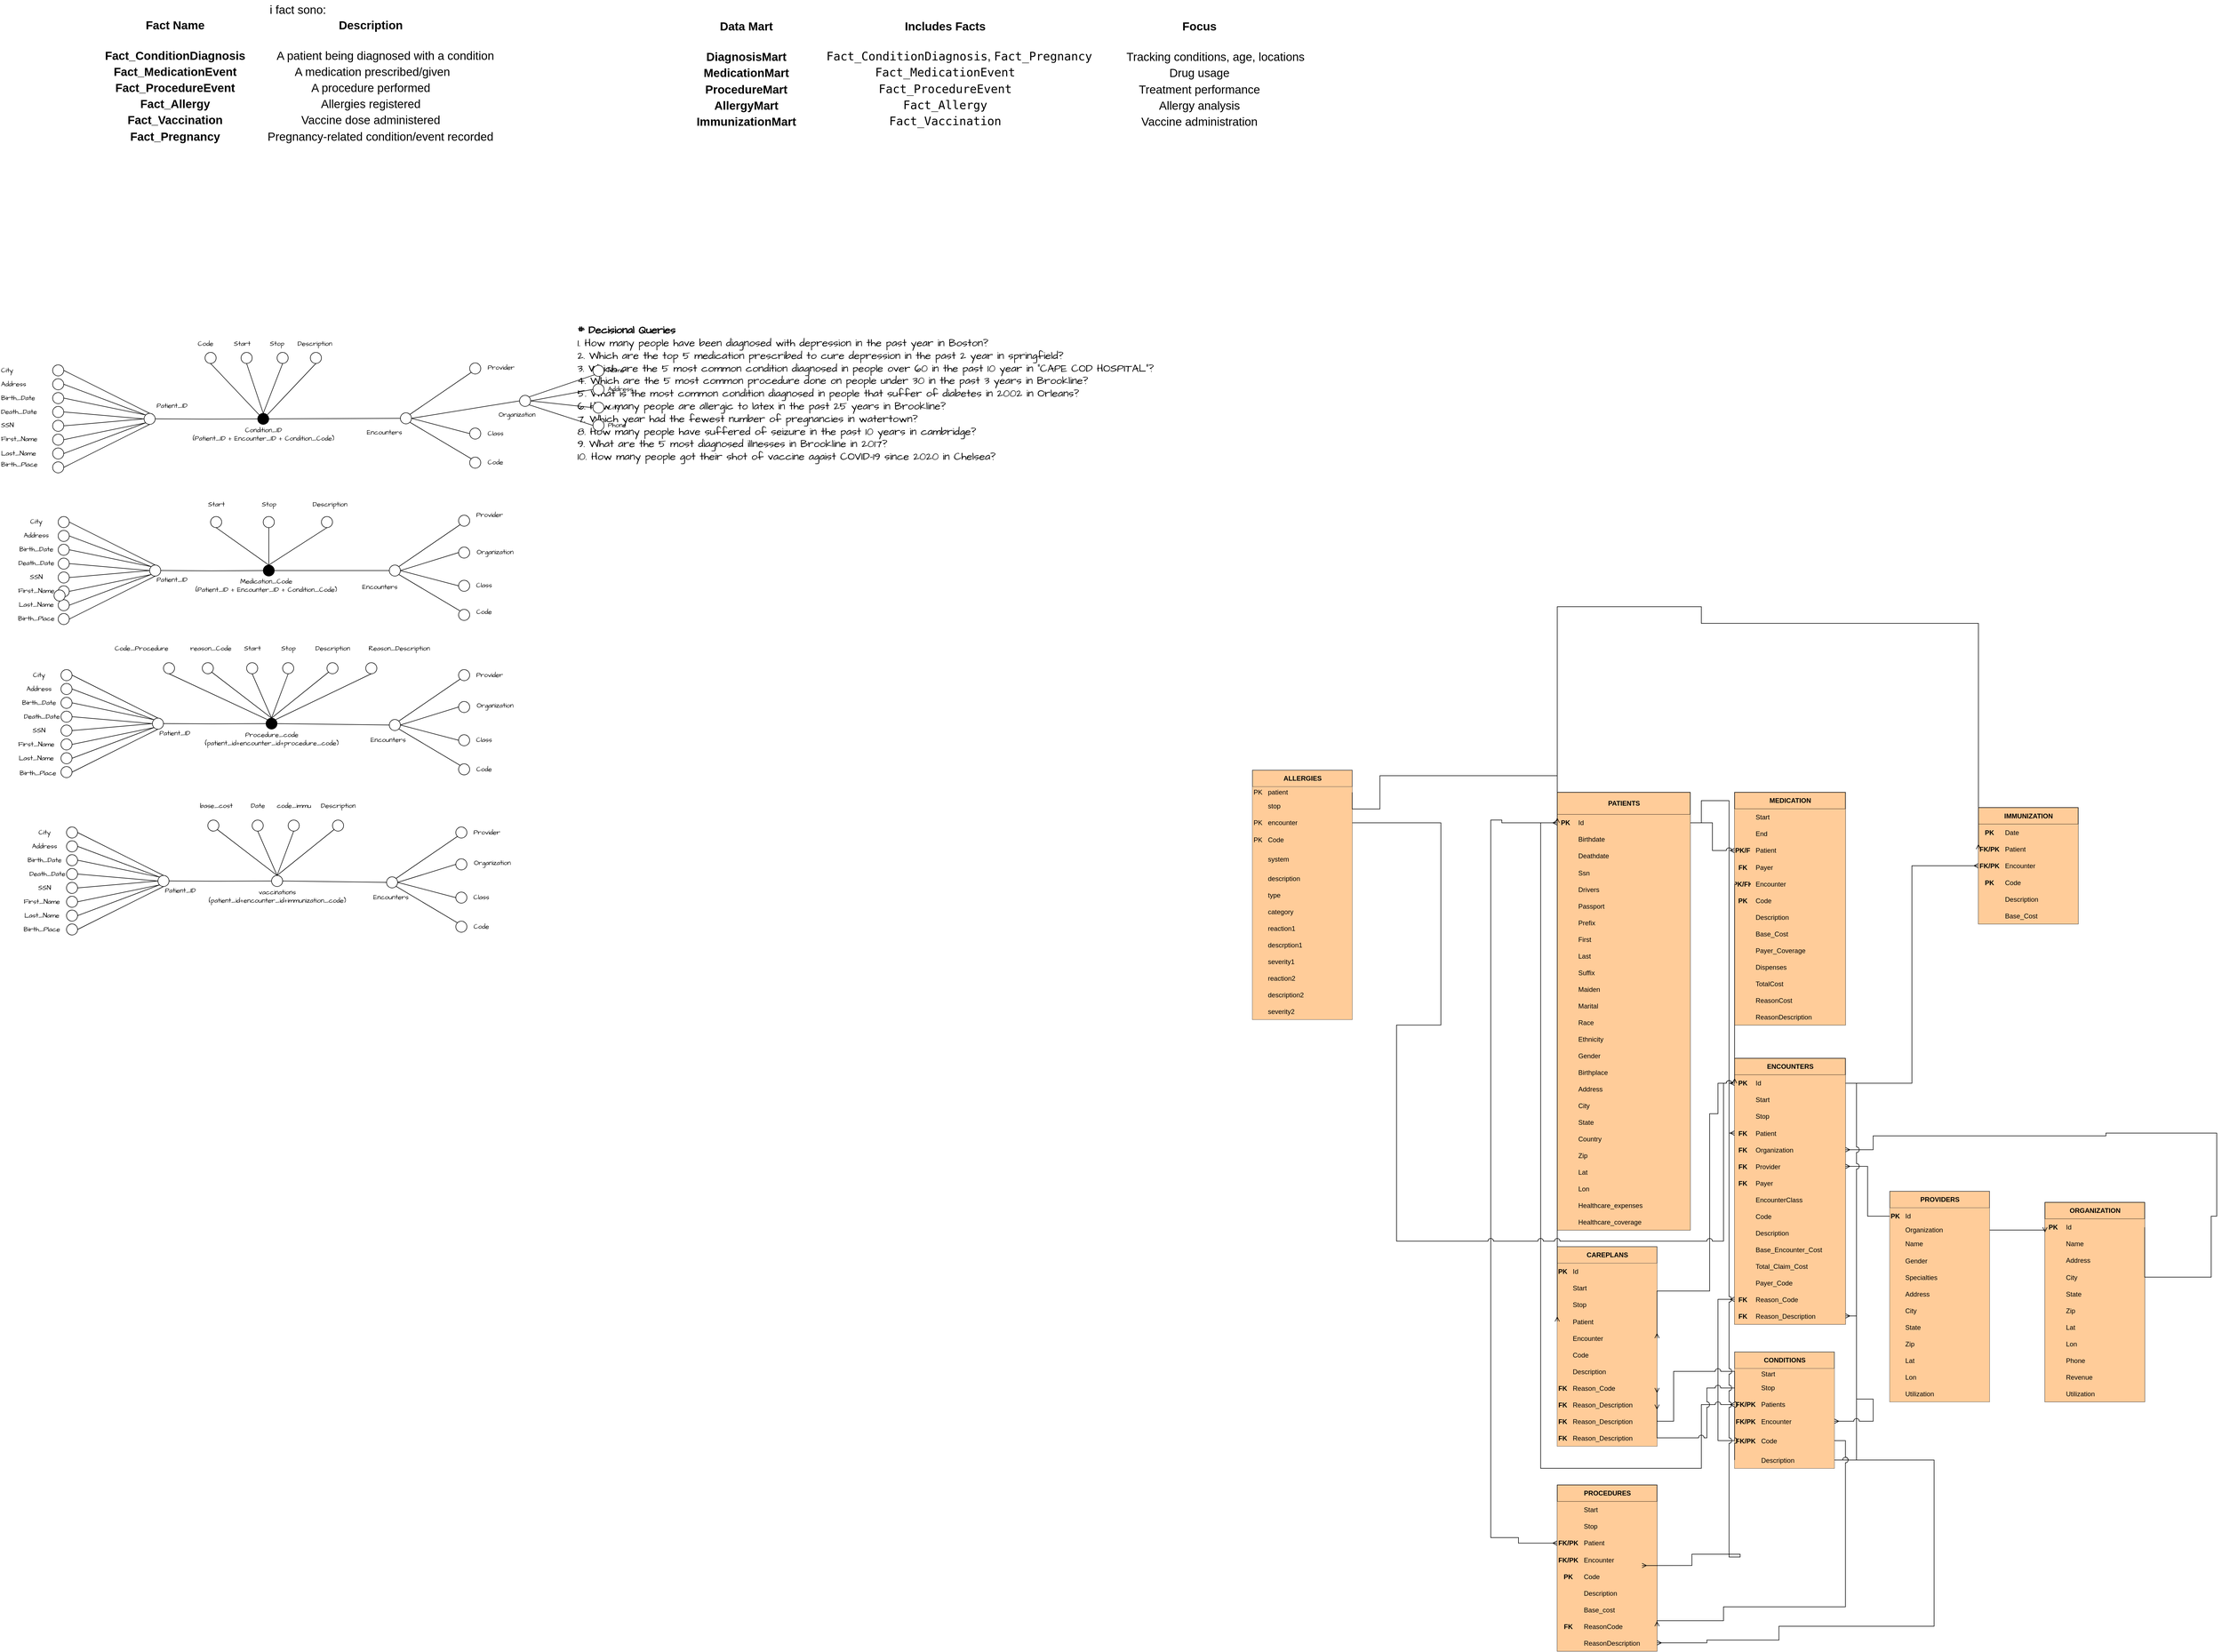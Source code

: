 <mxfile version="27.0.1">
  <diagram name="ClinicalEventsMart" id="evrPgKty7zAFgVJ-czKh">
    <mxGraphModel dx="623592" dy="900391" grid="1" gridSize="10" guides="1" tooltips="1" connect="1" arrows="1" fold="1" page="0" pageScale="1" pageWidth="1200" pageHeight="1920" background="light-dark(#FFFFFF,#232136)" math="0" shadow="0">
      <root>
        <mxCell id="0" />
        <mxCell id="1" parent="0" />
        <mxCell id="5oIpiCQzk-riDukZyozj-1419" style="edgeStyle=orthogonalEdgeStyle;rounded=0;orthogonalLoop=1;jettySize=auto;html=1;endArrow=none;startFill=0;entryX=0.5;entryY=1;entryDx=0;entryDy=0;" parent="1" target="5oIpiCQzk-riDukZyozj-1427" edge="1">
          <mxGeometry relative="1" as="geometry">
            <mxPoint x="-622186.789" y="-898854" as="targetPoint" />
            <mxPoint x="-622365" y="-898854.074" as="sourcePoint" />
          </mxGeometry>
        </mxCell>
        <mxCell id="5oIpiCQzk-riDukZyozj-1420" value="&lt;div&gt;Condition_ID&lt;/div&gt;&lt;div&gt;(Patient_ID + Encounter_ID + Condition_Code)&lt;/div&gt;" style="text;html=1;align=center;verticalAlign=middle;resizable=0;points=[];autosize=1;strokeColor=none;fillColor=none;fontFamily=Architects Daughter;fontSource=https%3A%2F%2Ffonts.googleapis.com%2Fcss%3Ffamily%3DArchitects%2BDaughter;" parent="1" vertex="1">
          <mxGeometry x="-622305" y="-898846.5" width="280" height="40" as="geometry" />
        </mxCell>
        <mxCell id="5oIpiCQzk-riDukZyozj-1421" value="" style="ellipse;direction=south;fillColor=light-dark(#FFFFFF,#EA9A97);" parent="1" vertex="1">
          <mxGeometry x="-622380" y="-898864" width="20" height="20" as="geometry" />
        </mxCell>
        <mxCell id="5oIpiCQzk-riDukZyozj-1422" value="Patient_ID" style="text;html=1;align=center;verticalAlign=middle;resizable=0;points=[];autosize=1;strokeColor=none;fillColor=none;fontFamily=Architects Daughter;fontSource=https%3A%2F%2Ffonts.googleapis.com%2Fcss%3Ffamily%3DArchitects%2BDaughter;" parent="1" vertex="1">
          <mxGeometry x="-622370" y="-898892.25" width="80" height="30" as="geometry" />
        </mxCell>
        <mxCell id="5oIpiCQzk-riDukZyozj-1423" style="edgeStyle=none;curved=1;rounded=0;orthogonalLoop=1;jettySize=auto;html=1;exitX=1;exitY=0.5;exitDx=0;exitDy=0;entryX=0;entryY=0.5;entryDx=0;entryDy=0;fontFamily=Architects Daughter;fontSource=https%3A%2F%2Ffonts.googleapis.com%2Fcss%3Ffamily%3DArchitects%2BDaughter;fontSize=16;startSize=14;endArrow=none;endSize=14;sourcePerimeterSpacing=8;targetPerimeterSpacing=8;startFill=0;" parent="1" source="5oIpiCQzk-riDukZyozj-1424" target="5oIpiCQzk-riDukZyozj-1427" edge="1">
          <mxGeometry relative="1" as="geometry" />
        </mxCell>
        <mxCell id="5oIpiCQzk-riDukZyozj-1424" value="" style="ellipse;direction=south;fillColor=light-dark(#FFFFFF,#EA9A97);" parent="1" vertex="1">
          <mxGeometry x="-622205" y="-898974" width="20" height="20" as="geometry" />
        </mxCell>
        <mxCell id="5oIpiCQzk-riDukZyozj-1425" value="&lt;div&gt;Start&lt;/div&gt;" style="text;html=1;align=left;verticalAlign=middle;resizable=0;points=[];autosize=1;strokeColor=none;fillColor=none;fontFamily=Architects Daughter;fontSource=https%3A%2F%2Ffonts.googleapis.com%2Fcss%3Ffamily%3DArchitects%2BDaughter;" parent="1" vertex="1">
          <mxGeometry x="-622220" y="-899004" width="50" height="30" as="geometry" />
        </mxCell>
        <mxCell id="5oIpiCQzk-riDukZyozj-1426" style="edgeStyle=none;curved=1;rounded=0;orthogonalLoop=1;jettySize=auto;html=1;exitX=0.5;exitY=0;exitDx=0;exitDy=0;entryX=0.5;entryY=1;entryDx=0;entryDy=0;fontFamily=Architects Daughter;fontSource=https%3A%2F%2Ffonts.googleapis.com%2Fcss%3Ffamily%3DArchitects%2BDaughter;fontSize=16;startSize=14;endArrow=none;endSize=14;sourcePerimeterSpacing=8;targetPerimeterSpacing=8;startFill=0;" parent="1" source="5oIpiCQzk-riDukZyozj-1427" target="5oIpiCQzk-riDukZyozj-1438" edge="1">
          <mxGeometry relative="1" as="geometry" />
        </mxCell>
        <mxCell id="5oIpiCQzk-riDukZyozj-1427" value="" style="ellipse;strokeColor=#000000;fillColor=light-dark(#000000,#EB6F92);direction=south;" parent="1" vertex="1">
          <mxGeometry x="-622175" y="-898864" width="20" height="20" as="geometry" />
        </mxCell>
        <mxCell id="5oIpiCQzk-riDukZyozj-1428" style="edgeStyle=none;curved=1;rounded=0;orthogonalLoop=1;jettySize=auto;html=1;exitX=1;exitY=0.5;exitDx=0;exitDy=0;fontFamily=Architects Daughter;fontSource=https%3A%2F%2Ffonts.googleapis.com%2Fcss%3Ffamily%3DArchitects%2BDaughter;fontSize=16;startSize=14;endArrow=none;endSize=14;sourcePerimeterSpacing=8;targetPerimeterSpacing=8;entryX=0;entryY=0.5;entryDx=0;entryDy=0;startFill=0;" parent="1" source="5oIpiCQzk-riDukZyozj-1429" target="5oIpiCQzk-riDukZyozj-1427" edge="1">
          <mxGeometry relative="1" as="geometry">
            <mxPoint x="-622170" y="-898864" as="targetPoint" />
          </mxGeometry>
        </mxCell>
        <mxCell id="5oIpiCQzk-riDukZyozj-1429" value="" style="ellipse;direction=south;fillColor=light-dark(#FFFFFF,#EA9A97);" parent="1" vertex="1">
          <mxGeometry x="-622140" y="-898974" width="20" height="20" as="geometry" />
        </mxCell>
        <mxCell id="5oIpiCQzk-riDukZyozj-1430" value="Stop" style="text;html=1;align=left;verticalAlign=middle;resizable=0;points=[];autosize=1;strokeColor=none;fillColor=none;fontFamily=Architects Daughter;fontSource=https%3A%2F%2Ffonts.googleapis.com%2Fcss%3Ffamily%3DArchitects%2BDaughter;" parent="1" vertex="1">
          <mxGeometry x="-622155" y="-899004" width="50" height="30" as="geometry" />
        </mxCell>
        <mxCell id="5oIpiCQzk-riDukZyozj-1431" style="edgeStyle=none;curved=1;rounded=0;orthogonalLoop=1;jettySize=auto;html=1;exitX=1;exitY=0.5;exitDx=0;exitDy=0;entryX=0;entryY=1;entryDx=0;entryDy=0;fontFamily=Architects Daughter;fontSource=https%3A%2F%2Ffonts.googleapis.com%2Fcss%3Ffamily%3DArchitects%2BDaughter;fontSize=16;startSize=14;endArrow=none;endSize=14;sourcePerimeterSpacing=8;targetPerimeterSpacing=8;startFill=0;" parent="1" source="5oIpiCQzk-riDukZyozj-1432" target="5oIpiCQzk-riDukZyozj-1427" edge="1">
          <mxGeometry relative="1" as="geometry" />
        </mxCell>
        <mxCell id="5oIpiCQzk-riDukZyozj-1432" value="" style="ellipse;direction=south;fillColor=light-dark(#FFFFFF,#EA9A97);" parent="1" vertex="1">
          <mxGeometry x="-622270" y="-898974" width="20" height="20" as="geometry" />
        </mxCell>
        <mxCell id="5oIpiCQzk-riDukZyozj-1433" style="edgeStyle=none;curved=1;rounded=0;orthogonalLoop=1;jettySize=auto;html=1;exitX=1;exitY=0.5;exitDx=0;exitDy=0;entryX=0;entryY=0;entryDx=0;entryDy=0;fontFamily=Architects Daughter;fontSource=https%3A%2F%2Ffonts.googleapis.com%2Fcss%3Ffamily%3DArchitects%2BDaughter;fontSize=16;startSize=14;endArrow=none;endSize=14;sourcePerimeterSpacing=8;targetPerimeterSpacing=8;startFill=0;" parent="1" source="5oIpiCQzk-riDukZyozj-1434" target="5oIpiCQzk-riDukZyozj-1427" edge="1">
          <mxGeometry relative="1" as="geometry" />
        </mxCell>
        <mxCell id="5oIpiCQzk-riDukZyozj-1434" value="" style="ellipse;direction=south;fillColor=light-dark(#FFFFFF,#EA9A97);" parent="1" vertex="1">
          <mxGeometry x="-622080" y="-898974" width="20" height="20" as="geometry" />
        </mxCell>
        <mxCell id="5oIpiCQzk-riDukZyozj-1435" value="Description" style="text;html=1;align=left;verticalAlign=middle;resizable=0;points=[];autosize=1;strokeColor=none;fillColor=none;fontFamily=Architects Daughter;fontSource=https%3A%2F%2Ffonts.googleapis.com%2Fcss%3Ffamily%3DArchitects%2BDaughter;" parent="1" vertex="1">
          <mxGeometry x="-622105" y="-899004" width="90" height="30" as="geometry" />
        </mxCell>
        <mxCell id="5oIpiCQzk-riDukZyozj-1436" style="edgeStyle=none;curved=1;rounded=0;orthogonalLoop=1;jettySize=auto;html=1;exitX=0.5;exitY=0;exitDx=0;exitDy=0;entryX=0.5;entryY=1;entryDx=0;entryDy=0;fontFamily=Architects Daughter;fontSource=https%3A%2F%2Ffonts.googleapis.com%2Fcss%3Ffamily%3DArchitects%2BDaughter;fontSize=16;startSize=14;endArrow=none;endSize=14;sourcePerimeterSpacing=8;targetPerimeterSpacing=8;startFill=0;" parent="1" source="5oIpiCQzk-riDukZyozj-1438" target="5oIpiCQzk-riDukZyozj-1553" edge="1">
          <mxGeometry relative="1" as="geometry" />
        </mxCell>
        <mxCell id="5oIpiCQzk-riDukZyozj-1437" style="edgeStyle=none;curved=1;rounded=0;orthogonalLoop=1;jettySize=auto;html=1;exitX=0.5;exitY=0;exitDx=0;exitDy=0;entryX=0.5;entryY=1;entryDx=0;entryDy=0;fontFamily=Architects Daughter;fontSource=https%3A%2F%2Ffonts.googleapis.com%2Fcss%3Ffamily%3DArchitects%2BDaughter;fontSize=16;startSize=14;endArrow=none;endSize=14;sourcePerimeterSpacing=8;targetPerimeterSpacing=8;startFill=0;" parent="1" source="5oIpiCQzk-riDukZyozj-1438" target="5oIpiCQzk-riDukZyozj-1557" edge="1">
          <mxGeometry relative="1" as="geometry" />
        </mxCell>
        <mxCell id="5oIpiCQzk-riDukZyozj-1438" value="" style="ellipse;direction=south;fillColor=light-dark(#FFFFFF,#EA9A97);" parent="1" vertex="1">
          <mxGeometry x="-621917.5" y="-898865" width="20" height="20" as="geometry" />
        </mxCell>
        <mxCell id="5oIpiCQzk-riDukZyozj-1439" value="Encounters" style="text;html=1;align=left;verticalAlign=middle;resizable=0;points=[];autosize=1;strokeColor=none;fillColor=none;fontFamily=Architects Daughter;fontSource=https%3A%2F%2Ffonts.googleapis.com%2Fcss%3Ffamily%3DArchitects%2BDaughter;" parent="1" vertex="1">
          <mxGeometry x="-621980" y="-898844" width="90" height="30" as="geometry" />
        </mxCell>
        <mxCell id="5oIpiCQzk-riDukZyozj-1440" style="edgeStyle=none;curved=1;rounded=0;orthogonalLoop=1;jettySize=auto;html=1;exitX=0.5;exitY=0;exitDx=0;exitDy=0;entryX=0;entryY=1;entryDx=0;entryDy=0;fontFamily=Architects Daughter;fontSource=https%3A%2F%2Ffonts.googleapis.com%2Fcss%3Ffamily%3DArchitects%2BDaughter;fontSize=16;startSize=14;endArrow=none;endSize=14;sourcePerimeterSpacing=8;targetPerimeterSpacing=8;startFill=0;" parent="1" source="5oIpiCQzk-riDukZyozj-1441" target="5oIpiCQzk-riDukZyozj-1421" edge="1">
          <mxGeometry relative="1" as="geometry" />
        </mxCell>
        <mxCell id="5oIpiCQzk-riDukZyozj-1441" value="" style="ellipse;direction=south;fillColor=light-dark(#FFFFFF,#EA9A97);" parent="1" vertex="1">
          <mxGeometry x="-622545" y="-898901.5" width="20" height="20" as="geometry" />
        </mxCell>
        <mxCell id="5oIpiCQzk-riDukZyozj-1442" value="&lt;div&gt;Birth_Date&lt;/div&gt;" style="text;html=1;align=left;verticalAlign=middle;resizable=0;points=[];autosize=1;strokeColor=none;fillColor=none;fontSize=12;fontFamily=Architects Daughter;fontSource=https%3A%2F%2Ffonts.googleapis.com%2Fcss%3Ffamily%3DArchitects%2BDaughter;" parent="1" vertex="1">
          <mxGeometry x="-622640" y="-898906.5" width="80" height="30" as="geometry" />
        </mxCell>
        <mxCell id="5oIpiCQzk-riDukZyozj-1443" value="&lt;div&gt;Death_Date&lt;/div&gt;" style="text;html=1;align=left;verticalAlign=middle;resizable=0;points=[];autosize=1;strokeColor=none;fillColor=none;fontSize=12;fontFamily=Architects Daughter;fontSource=https%3A%2F%2Ffonts.googleapis.com%2Fcss%3Ffamily%3DArchitects%2BDaughter;" parent="1" vertex="1">
          <mxGeometry x="-622640" y="-898881.5" width="90" height="30" as="geometry" />
        </mxCell>
        <mxCell id="5oIpiCQzk-riDukZyozj-1444" style="edgeStyle=none;curved=1;rounded=0;orthogonalLoop=1;jettySize=auto;html=1;exitX=0.5;exitY=0;exitDx=0;exitDy=0;entryX=0.5;entryY=1;entryDx=0;entryDy=0;fontFamily=Architects Daughter;fontSource=https%3A%2F%2Ffonts.googleapis.com%2Fcss%3Ffamily%3DArchitects%2BDaughter;fontSize=16;startSize=14;endArrow=none;endSize=14;sourcePerimeterSpacing=8;targetPerimeterSpacing=8;startFill=0;" parent="1" source="5oIpiCQzk-riDukZyozj-1445" target="5oIpiCQzk-riDukZyozj-1421" edge="1">
          <mxGeometry relative="1" as="geometry" />
        </mxCell>
        <mxCell id="5oIpiCQzk-riDukZyozj-1445" value="" style="ellipse;direction=south;fillColor=light-dark(#FFFFFF,#EA9A97);" parent="1" vertex="1">
          <mxGeometry x="-622545" y="-898876.5" width="20" height="20" as="geometry" />
        </mxCell>
        <mxCell id="5oIpiCQzk-riDukZyozj-1446" style="edgeStyle=none;curved=1;rounded=0;orthogonalLoop=1;jettySize=auto;html=1;exitX=0.5;exitY=0;exitDx=0;exitDy=0;fontFamily=Architects Daughter;fontSource=https%3A%2F%2Ffonts.googleapis.com%2Fcss%3Ffamily%3DArchitects%2BDaughter;fontSize=16;startSize=14;endArrow=none;endSize=14;sourcePerimeterSpacing=8;targetPerimeterSpacing=8;startFill=0;" parent="1" source="5oIpiCQzk-riDukZyozj-1447" edge="1">
          <mxGeometry relative="1" as="geometry">
            <mxPoint x="-622380" y="-898854" as="targetPoint" />
          </mxGeometry>
        </mxCell>
        <mxCell id="5oIpiCQzk-riDukZyozj-1447" value="" style="ellipse;direction=south;fillColor=light-dark(#FFFFFF,#EA9A97);" parent="1" vertex="1">
          <mxGeometry x="-622545" y="-898851.5" width="20" height="20" as="geometry" />
        </mxCell>
        <mxCell id="5oIpiCQzk-riDukZyozj-1448" value="&lt;div&gt;SSN&lt;/div&gt;" style="text;html=1;align=left;verticalAlign=middle;resizable=0;points=[];autosize=1;strokeColor=none;fillColor=none;fontSize=12;fontFamily=Architects Daughter;fontSource=https%3A%2F%2Ffonts.googleapis.com%2Fcss%3Ffamily%3DArchitects%2BDaughter;" parent="1" vertex="1">
          <mxGeometry x="-622640" y="-898857.25" width="50" height="30" as="geometry" />
        </mxCell>
        <mxCell id="5oIpiCQzk-riDukZyozj-1449" style="edgeStyle=none;curved=1;rounded=0;orthogonalLoop=1;jettySize=auto;html=1;exitX=0.5;exitY=0;exitDx=0;exitDy=0;entryX=1;entryY=1;entryDx=0;entryDy=0;fontFamily=Architects Daughter;fontSource=https%3A%2F%2Ffonts.googleapis.com%2Fcss%3Ffamily%3DArchitects%2BDaughter;fontSize=16;startSize=14;endArrow=none;endSize=14;sourcePerimeterSpacing=8;targetPerimeterSpacing=8;startFill=0;" parent="1" source="5oIpiCQzk-riDukZyozj-1450" target="5oIpiCQzk-riDukZyozj-1421" edge="1">
          <mxGeometry relative="1" as="geometry" />
        </mxCell>
        <mxCell id="5oIpiCQzk-riDukZyozj-1450" value="" style="ellipse;direction=south;fillColor=light-dark(#FFFFFF,#EA9A97);" parent="1" vertex="1">
          <mxGeometry x="-622545" y="-898826.5" width="20" height="20" as="geometry" />
        </mxCell>
        <mxCell id="5oIpiCQzk-riDukZyozj-1451" value="First_Name" style="text;html=1;align=left;verticalAlign=middle;resizable=0;points=[];autosize=1;strokeColor=none;fillColor=none;fontSize=12;fontFamily=Architects Daughter;fontSource=https%3A%2F%2Ffonts.googleapis.com%2Fcss%3Ffamily%3DArchitects%2BDaughter;" parent="1" vertex="1">
          <mxGeometry x="-622640" y="-898832.25" width="90" height="30" as="geometry" />
        </mxCell>
        <mxCell id="5oIpiCQzk-riDukZyozj-1452" style="edgeStyle=none;curved=1;rounded=0;orthogonalLoop=1;jettySize=auto;html=1;exitX=0.5;exitY=0;exitDx=0;exitDy=0;fontFamily=Architects Daughter;fontSource=https%3A%2F%2Ffonts.googleapis.com%2Fcss%3Ffamily%3DArchitects%2BDaughter;fontSize=16;startSize=14;endArrow=none;endSize=14;sourcePerimeterSpacing=8;targetPerimeterSpacing=8;startFill=0;entryX=1;entryY=1;entryDx=0;entryDy=0;" parent="1" source="5oIpiCQzk-riDukZyozj-1453" target="5oIpiCQzk-riDukZyozj-1421" edge="1">
          <mxGeometry relative="1" as="geometry">
            <mxPoint x="-622380" y="-898844" as="targetPoint" />
          </mxGeometry>
        </mxCell>
        <mxCell id="5oIpiCQzk-riDukZyozj-1453" value="" style="ellipse;direction=south;fillColor=light-dark(#FFFFFF,#EA9A97);" parent="1" vertex="1">
          <mxGeometry x="-622545" y="-898801.5" width="20" height="20" as="geometry" />
        </mxCell>
        <mxCell id="5oIpiCQzk-riDukZyozj-1454" value="Last_Name" style="text;html=1;align=left;verticalAlign=middle;resizable=0;points=[];autosize=1;strokeColor=none;fillColor=none;fontSize=12;fontFamily=Architects Daughter;fontSource=https%3A%2F%2Ffonts.googleapis.com%2Fcss%3Ffamily%3DArchitects%2BDaughter;" parent="1" vertex="1">
          <mxGeometry x="-622640" y="-898806.5" width="90" height="30" as="geometry" />
        </mxCell>
        <mxCell id="5oIpiCQzk-riDukZyozj-1455" style="edgeStyle=none;curved=1;rounded=0;orthogonalLoop=1;jettySize=auto;html=1;exitX=0.5;exitY=0;exitDx=0;exitDy=0;entryX=1;entryY=0.5;entryDx=0;entryDy=0;fontFamily=Architects Daughter;fontSource=https%3A%2F%2Ffonts.googleapis.com%2Fcss%3Ffamily%3DArchitects%2BDaughter;fontSize=16;startSize=14;endArrow=none;endSize=14;sourcePerimeterSpacing=8;targetPerimeterSpacing=8;startFill=0;" parent="1" source="5oIpiCQzk-riDukZyozj-1456" target="5oIpiCQzk-riDukZyozj-1421" edge="1">
          <mxGeometry relative="1" as="geometry" />
        </mxCell>
        <mxCell id="5oIpiCQzk-riDukZyozj-1456" value="" style="ellipse;direction=south;fillColor=light-dark(#FFFFFF,#EA9A97);" parent="1" vertex="1">
          <mxGeometry x="-622545" y="-898776.5" width="20" height="20" as="geometry" />
        </mxCell>
        <mxCell id="5oIpiCQzk-riDukZyozj-1457" value="&lt;div&gt;Birth_Place&lt;/div&gt;" style="text;html=1;align=left;verticalAlign=middle;resizable=0;points=[];autosize=1;strokeColor=none;fillColor=none;fontSize=12;fontFamily=Architects Daughter;fontSource=https%3A%2F%2Ffonts.googleapis.com%2Fcss%3Ffamily%3DArchitects%2BDaughter;" parent="1" vertex="1">
          <mxGeometry x="-622640" y="-898786.5" width="90" height="30" as="geometry" />
        </mxCell>
        <mxCell id="5oIpiCQzk-riDukZyozj-1458" style="edgeStyle=none;curved=1;rounded=0;orthogonalLoop=1;jettySize=auto;html=1;exitX=0.5;exitY=0;exitDx=0;exitDy=0;entryX=0;entryY=1;entryDx=0;entryDy=0;fontFamily=Architects Daughter;fontSource=https%3A%2F%2Ffonts.googleapis.com%2Fcss%3Ffamily%3DArchitects%2BDaughter;fontSize=16;startSize=14;endArrow=none;endSize=14;sourcePerimeterSpacing=8;targetPerimeterSpacing=8;startFill=0;" parent="1" source="5oIpiCQzk-riDukZyozj-1459" target="5oIpiCQzk-riDukZyozj-1421" edge="1">
          <mxGeometry relative="1" as="geometry" />
        </mxCell>
        <mxCell id="5oIpiCQzk-riDukZyozj-1459" value="" style="ellipse;direction=south;fillColor=light-dark(#FFFFFF,#EA9A97);" parent="1" vertex="1">
          <mxGeometry x="-622545" y="-898926.5" width="20" height="20" as="geometry" />
        </mxCell>
        <mxCell id="5oIpiCQzk-riDukZyozj-1460" value="Address" style="text;html=1;align=left;verticalAlign=middle;resizable=0;points=[];autosize=1;strokeColor=none;fillColor=none;fontSize=12;fontFamily=Architects Daughter;fontSource=https%3A%2F%2Ffonts.googleapis.com%2Fcss%3Ffamily%3DArchitects%2BDaughter;" parent="1" vertex="1">
          <mxGeometry x="-622640" y="-898931.5" width="70" height="30" as="geometry" />
        </mxCell>
        <mxCell id="5oIpiCQzk-riDukZyozj-1461" value="&lt;div&gt;City&lt;/div&gt;" style="text;html=1;align=left;verticalAlign=middle;resizable=0;points=[];autosize=1;strokeColor=none;fillColor=none;fontSize=12;fontFamily=Architects Daughter;fontSource=https%3A%2F%2Ffonts.googleapis.com%2Fcss%3Ffamily%3DArchitects%2BDaughter;" parent="1" vertex="1">
          <mxGeometry x="-622640" y="-898955.75" width="50" height="30" as="geometry" />
        </mxCell>
        <mxCell id="5oIpiCQzk-riDukZyozj-1462" style="edgeStyle=none;curved=1;rounded=0;orthogonalLoop=1;jettySize=auto;html=1;exitX=0.5;exitY=0;exitDx=0;exitDy=0;entryX=0;entryY=0.5;entryDx=0;entryDy=0;fontFamily=Architects Daughter;fontSource=https%3A%2F%2Ffonts.googleapis.com%2Fcss%3Ffamily%3DArchitects%2BDaughter;fontSize=16;startSize=14;endArrow=none;endSize=14;sourcePerimeterSpacing=8;targetPerimeterSpacing=8;startFill=0;" parent="1" source="5oIpiCQzk-riDukZyozj-1463" target="5oIpiCQzk-riDukZyozj-1421" edge="1">
          <mxGeometry relative="1" as="geometry" />
        </mxCell>
        <mxCell id="5oIpiCQzk-riDukZyozj-1463" value="" style="ellipse;direction=south;fillColor=light-dark(#FFFFFF,#EA9A97);" parent="1" vertex="1">
          <mxGeometry x="-622545" y="-898951.5" width="20" height="20" as="geometry" />
        </mxCell>
        <mxCell id="5oIpiCQzk-riDukZyozj-1464" value="&lt;div&gt;Code&lt;/div&gt;" style="text;html=1;align=left;verticalAlign=middle;resizable=0;points=[];autosize=1;strokeColor=none;fillColor=none;fontSize=12;fontFamily=Architects Daughter;fontSource=https%3A%2F%2Ffonts.googleapis.com%2Fcss%3Ffamily%3DArchitects%2BDaughter;" parent="1" vertex="1">
          <mxGeometry x="-622285" y="-899004" width="50" height="30" as="geometry" />
        </mxCell>
        <mxCell id="5oIpiCQzk-riDukZyozj-1465" style="edgeStyle=orthogonalEdgeStyle;rounded=0;orthogonalLoop=1;jettySize=auto;html=1;endArrow=none;startFill=0;entryX=0.5;entryY=1;entryDx=0;entryDy=0;" parent="1" target="5oIpiCQzk-riDukZyozj-1480" edge="1">
          <mxGeometry relative="1" as="geometry">
            <mxPoint x="-622171.789" y="-898304" as="targetPoint" />
            <mxPoint x="-622350" y="-898304.074" as="sourcePoint" />
          </mxGeometry>
        </mxCell>
        <mxCell id="5oIpiCQzk-riDukZyozj-1466" style="edgeStyle=orthogonalEdgeStyle;rounded=0;orthogonalLoop=1;jettySize=auto;html=1;endArrow=none;startFill=0;entryX=0.5;entryY=1;entryDx=0;entryDy=0;" parent="1" target="5oIpiCQzk-riDukZyozj-1481" edge="1">
          <mxGeometry relative="1" as="geometry">
            <mxPoint x="-622176.789" y="-898580.25" as="targetPoint" />
            <mxPoint x="-622355" y="-898580.324" as="sourcePoint" />
          </mxGeometry>
        </mxCell>
        <mxCell id="5oIpiCQzk-riDukZyozj-1467" value="&lt;div&gt;Procedure_code&lt;/div&gt;&lt;div&gt;(patient_id+encounter_id+procedure_code)&lt;/div&gt;" style="text;html=1;align=center;verticalAlign=middle;resizable=0;points=[];autosize=1;strokeColor=none;fillColor=none;fontFamily=Architects Daughter;fontSource=https%3A%2F%2Ffonts.googleapis.com%2Fcss%3Ffamily%3DArchitects%2BDaughter;" parent="1" vertex="1">
          <mxGeometry x="-622280" y="-898296.5" width="260" height="40" as="geometry" />
        </mxCell>
        <mxCell id="5oIpiCQzk-riDukZyozj-1468" value="" style="ellipse;direction=south;fillColor=light-dark(#FFFFFF,#EA9A97);" parent="1" vertex="1">
          <mxGeometry x="-622365" y="-898314" width="20" height="20" as="geometry" />
        </mxCell>
        <mxCell id="5oIpiCQzk-riDukZyozj-1469" value="" style="ellipse;direction=south;fillColor=light-dark(#FFFFFF,#EA9A97);" parent="1" vertex="1">
          <mxGeometry x="-622370" y="-898590.25" width="20" height="20" as="geometry" />
        </mxCell>
        <mxCell id="5oIpiCQzk-riDukZyozj-1470" value="Patient_ID" style="text;html=1;align=center;verticalAlign=middle;resizable=0;points=[];autosize=1;strokeColor=none;fillColor=none;fontFamily=Architects Daughter;fontSource=https%3A%2F%2Ffonts.googleapis.com%2Fcss%3Ffamily%3DArchitects%2BDaughter;" parent="1" vertex="1">
          <mxGeometry x="-622365" y="-898301.5" width="80" height="30" as="geometry" />
        </mxCell>
        <mxCell id="5oIpiCQzk-riDukZyozj-1471" value="Patient_ID" style="text;html=1;align=center;verticalAlign=middle;resizable=0;points=[];autosize=1;strokeColor=none;fillColor=none;fontFamily=Architects Daughter;fontSource=https%3A%2F%2Ffonts.googleapis.com%2Fcss%3Ffamily%3DArchitects%2BDaughter;" parent="1" vertex="1">
          <mxGeometry x="-622370" y="-898577.75" width="80" height="30" as="geometry" />
        </mxCell>
        <mxCell id="5oIpiCQzk-riDukZyozj-1472" style="edgeStyle=none;curved=1;rounded=0;orthogonalLoop=1;jettySize=auto;html=1;exitX=1;exitY=0.5;exitDx=0;exitDy=0;entryX=0;entryY=0.5;entryDx=0;entryDy=0;fontFamily=Architects Daughter;fontSource=https%3A%2F%2Ffonts.googleapis.com%2Fcss%3Ffamily%3DArchitects%2BDaughter;fontSize=16;startSize=14;endArrow=none;endSize=14;sourcePerimeterSpacing=8;targetPerimeterSpacing=8;startFill=0;" parent="1" source="5oIpiCQzk-riDukZyozj-1475" target="5oIpiCQzk-riDukZyozj-1481" edge="1">
          <mxGeometry relative="1" as="geometry" />
        </mxCell>
        <mxCell id="5oIpiCQzk-riDukZyozj-1473" style="edgeStyle=none;curved=1;rounded=0;orthogonalLoop=1;jettySize=auto;html=1;exitX=1;exitY=0;exitDx=0;exitDy=0;fontFamily=Architects Daughter;fontSource=https%3A%2F%2Ffonts.googleapis.com%2Fcss%3Ffamily%3DArchitects%2BDaughter;fontSize=16;startSize=14;endArrow=none;endSize=14;sourcePerimeterSpacing=8;targetPerimeterSpacing=8;startFill=0;" parent="1" source="5oIpiCQzk-riDukZyozj-1474" edge="1">
          <mxGeometry relative="1" as="geometry">
            <mxPoint x="-622150" y="-898314" as="targetPoint" />
          </mxGeometry>
        </mxCell>
        <mxCell id="5oIpiCQzk-riDukZyozj-1474" value="" style="ellipse;direction=south;fillColor=light-dark(#FFFFFF,#EA9A97);" parent="1" vertex="1">
          <mxGeometry x="-622275" y="-898414" width="20" height="20" as="geometry" />
        </mxCell>
        <mxCell id="5oIpiCQzk-riDukZyozj-1475" value="" style="ellipse;direction=south;fillColor=light-dark(#FFFFFF,#EA9A97);" parent="1" vertex="1">
          <mxGeometry x="-622260" y="-898677.75" width="20" height="20" as="geometry" />
        </mxCell>
        <mxCell id="5oIpiCQzk-riDukZyozj-1476" value="&lt;div&gt;Start&lt;/div&gt;" style="text;html=1;align=center;verticalAlign=middle;resizable=0;points=[];autosize=1;strokeColor=none;fillColor=none;fontFamily=Architects Daughter;fontSource=https%3A%2F%2Ffonts.googleapis.com%2Fcss%3Ffamily%3DArchitects%2BDaughter;" parent="1" vertex="1">
          <mxGeometry x="-622210" y="-898454" width="50" height="30" as="geometry" />
        </mxCell>
        <mxCell id="5oIpiCQzk-riDukZyozj-1477" value="&lt;div&gt;Start&lt;/div&gt;" style="text;html=1;align=center;verticalAlign=middle;resizable=0;points=[];autosize=1;strokeColor=none;fillColor=none;fontFamily=Architects Daughter;fontSource=https%3A%2F%2Ffonts.googleapis.com%2Fcss%3Ffamily%3DArchitects%2BDaughter;" parent="1" vertex="1">
          <mxGeometry x="-622275" y="-898714" width="50" height="30" as="geometry" />
        </mxCell>
        <mxCell id="5oIpiCQzk-riDukZyozj-1478" style="edgeStyle=none;curved=1;rounded=0;orthogonalLoop=1;jettySize=auto;html=1;exitX=0.5;exitY=0;exitDx=0;exitDy=0;entryX=0.5;entryY=1;entryDx=0;entryDy=0;fontFamily=Architects Daughter;fontSource=https%3A%2F%2Ffonts.googleapis.com%2Fcss%3Ffamily%3DArchitects%2BDaughter;fontSize=16;startSize=14;endArrow=none;endSize=14;sourcePerimeterSpacing=8;targetPerimeterSpacing=8;startFill=0;" parent="1" source="5oIpiCQzk-riDukZyozj-1480" target="5oIpiCQzk-riDukZyozj-1622" edge="1">
          <mxGeometry relative="1" as="geometry">
            <mxPoint x="-75300" y="-330530" as="targetPoint" />
          </mxGeometry>
        </mxCell>
        <mxCell id="5oIpiCQzk-riDukZyozj-1479" style="edgeStyle=none;curved=1;rounded=0;orthogonalLoop=1;jettySize=auto;html=1;exitX=0.5;exitY=0;exitDx=0;exitDy=0;entryX=0.5;entryY=1;entryDx=0;entryDy=0;fontFamily=Architects Daughter;fontSource=https%3A%2F%2Ffonts.googleapis.com%2Fcss%3Ffamily%3DArchitects%2BDaughter;fontSize=16;startSize=14;endArrow=none;endSize=14;sourcePerimeterSpacing=8;targetPerimeterSpacing=8;startFill=0;" parent="1" source="5oIpiCQzk-riDukZyozj-1481" target="5oIpiCQzk-riDukZyozj-1609" edge="1">
          <mxGeometry relative="1" as="geometry">
            <mxPoint x="-75305" y="-330806.25" as="targetPoint" />
          </mxGeometry>
        </mxCell>
        <mxCell id="5oIpiCQzk-riDukZyozj-1480" value="" style="ellipse;strokeColor=#000000;fillColor=light-dark(#000000,#EB6F92);direction=south;" parent="1" vertex="1">
          <mxGeometry x="-622160" y="-898314" width="20" height="20" as="geometry" />
        </mxCell>
        <mxCell id="5oIpiCQzk-riDukZyozj-1481" value="" style="ellipse;strokeColor=#000000;fillColor=light-dark(#000000,#EB6F92);direction=south;" parent="1" vertex="1">
          <mxGeometry x="-622165" y="-898590.25" width="20" height="20" as="geometry" />
        </mxCell>
        <mxCell id="5oIpiCQzk-riDukZyozj-1482" style="edgeStyle=none;curved=1;rounded=0;orthogonalLoop=1;jettySize=auto;html=1;exitX=1;exitY=0.5;exitDx=0;exitDy=0;entryX=0;entryY=0.5;entryDx=0;entryDy=0;fontFamily=Architects Daughter;fontSource=https%3A%2F%2Ffonts.googleapis.com%2Fcss%3Ffamily%3DArchitects%2BDaughter;fontSize=16;startSize=14;endArrow=none;endSize=14;sourcePerimeterSpacing=8;targetPerimeterSpacing=8;startFill=0;" parent="1" source="5oIpiCQzk-riDukZyozj-1485" target="5oIpiCQzk-riDukZyozj-1481" edge="1">
          <mxGeometry relative="1" as="geometry" />
        </mxCell>
        <mxCell id="5oIpiCQzk-riDukZyozj-1483" style="edgeStyle=none;curved=1;rounded=0;orthogonalLoop=1;jettySize=auto;html=1;exitX=1;exitY=0.5;exitDx=0;exitDy=0;entryX=0;entryY=0;entryDx=0;entryDy=0;fontFamily=Architects Daughter;fontSource=https%3A%2F%2Ffonts.googleapis.com%2Fcss%3Ffamily%3DArchitects%2BDaughter;fontSize=16;startSize=14;endArrow=none;endSize=14;sourcePerimeterSpacing=8;targetPerimeterSpacing=8;startFill=0;" parent="1" source="5oIpiCQzk-riDukZyozj-1484" target="5oIpiCQzk-riDukZyozj-1480" edge="1">
          <mxGeometry relative="1" as="geometry" />
        </mxCell>
        <mxCell id="5oIpiCQzk-riDukZyozj-1484" value="" style="ellipse;direction=south;fillColor=light-dark(#FFFFFF,#EA9A97);" parent="1" vertex="1">
          <mxGeometry x="-621980" y="-898414" width="20" height="20" as="geometry" />
        </mxCell>
        <mxCell id="5oIpiCQzk-riDukZyozj-1485" value="" style="ellipse;direction=south;fillColor=light-dark(#FFFFFF,#EA9A97);" parent="1" vertex="1">
          <mxGeometry x="-622165" y="-898677.75" width="20" height="20" as="geometry" />
        </mxCell>
        <mxCell id="5oIpiCQzk-riDukZyozj-1486" value="Stop" style="text;html=1;align=center;verticalAlign=middle;resizable=0;points=[];autosize=1;strokeColor=none;fillColor=none;fontFamily=Architects Daughter;fontSource=https%3A%2F%2Ffonts.googleapis.com%2Fcss%3Ffamily%3DArchitects%2BDaughter;" parent="1" vertex="1">
          <mxGeometry x="-622145" y="-898454" width="50" height="30" as="geometry" />
        </mxCell>
        <mxCell id="5oIpiCQzk-riDukZyozj-1487" value="Stop" style="text;html=1;align=center;verticalAlign=middle;resizable=0;points=[];autosize=1;strokeColor=none;fillColor=none;fontFamily=Architects Daughter;fontSource=https%3A%2F%2Ffonts.googleapis.com%2Fcss%3Ffamily%3DArchitects%2BDaughter;" parent="1" vertex="1">
          <mxGeometry x="-622180" y="-898714" width="50" height="30" as="geometry" />
        </mxCell>
        <mxCell id="5oIpiCQzk-riDukZyozj-1488" style="edgeStyle=none;curved=1;rounded=0;orthogonalLoop=1;jettySize=auto;html=1;exitX=1;exitY=0.5;exitDx=0;exitDy=0;fontFamily=Architects Daughter;fontSource=https%3A%2F%2Ffonts.googleapis.com%2Fcss%3Ffamily%3DArchitects%2BDaughter;fontSize=16;startSize=14;endArrow=none;endSize=14;sourcePerimeterSpacing=8;targetPerimeterSpacing=8;startFill=0;entryX=0;entryY=0.5;entryDx=0;entryDy=0;" parent="1" source="5oIpiCQzk-riDukZyozj-1491" target="5oIpiCQzk-riDukZyozj-1481" edge="1">
          <mxGeometry relative="1" as="geometry">
            <mxPoint x="-622160" y="-898594" as="targetPoint" />
          </mxGeometry>
        </mxCell>
        <mxCell id="5oIpiCQzk-riDukZyozj-1489" style="edgeStyle=none;curved=1;rounded=0;orthogonalLoop=1;jettySize=auto;html=1;exitX=1;exitY=0.5;exitDx=0;exitDy=0;entryX=0;entryY=1;entryDx=0;entryDy=0;fontFamily=Architects Daughter;fontSource=https%3A%2F%2Ffonts.googleapis.com%2Fcss%3Ffamily%3DArchitects%2BDaughter;fontSize=16;startSize=14;endArrow=none;endSize=14;sourcePerimeterSpacing=8;targetPerimeterSpacing=8;startFill=0;" parent="1" source="5oIpiCQzk-riDukZyozj-1490" target="5oIpiCQzk-riDukZyozj-1480" edge="1">
          <mxGeometry relative="1" as="geometry" />
        </mxCell>
        <mxCell id="5oIpiCQzk-riDukZyozj-1490" value="" style="ellipse;direction=south;fillColor=light-dark(#FFFFFF,#EA9A97);" parent="1" vertex="1">
          <mxGeometry x="-622345" y="-898414" width="20" height="20" as="geometry" />
        </mxCell>
        <mxCell id="5oIpiCQzk-riDukZyozj-1491" value="" style="ellipse;direction=south;fillColor=light-dark(#FFFFFF,#EA9A97);" parent="1" vertex="1">
          <mxGeometry x="-622060" y="-898677.75" width="20" height="20" as="geometry" />
        </mxCell>
        <mxCell id="5oIpiCQzk-riDukZyozj-1492" value="Description" style="text;html=1;align=center;verticalAlign=middle;resizable=0;points=[];autosize=1;strokeColor=none;fillColor=none;fontFamily=Architects Daughter;fontSource=https%3A%2F%2Ffonts.googleapis.com%2Fcss%3Ffamily%3DArchitects%2BDaughter;" parent="1" vertex="1">
          <mxGeometry x="-622090" y="-898714" width="90" height="30" as="geometry" />
        </mxCell>
        <mxCell id="5oIpiCQzk-riDukZyozj-1493" style="edgeStyle=none;curved=1;rounded=0;orthogonalLoop=1;jettySize=auto;html=1;exitX=1;exitY=0.5;exitDx=0;exitDy=0;entryX=0;entryY=0.5;entryDx=0;entryDy=0;fontFamily=Architects Daughter;fontSource=https%3A%2F%2Ffonts.googleapis.com%2Fcss%3Ffamily%3DArchitects%2BDaughter;fontSize=16;startSize=14;endArrow=none;endSize=14;sourcePerimeterSpacing=8;targetPerimeterSpacing=8;startFill=0;" parent="1" source="5oIpiCQzk-riDukZyozj-1494" target="5oIpiCQzk-riDukZyozj-1480" edge="1">
          <mxGeometry relative="1" as="geometry" />
        </mxCell>
        <mxCell id="5oIpiCQzk-riDukZyozj-1494" value="" style="ellipse;direction=south;fillColor=light-dark(#FFFFFF,#EA9A97);" parent="1" vertex="1">
          <mxGeometry x="-622195" y="-898414" width="20" height="20" as="geometry" />
        </mxCell>
        <mxCell id="5oIpiCQzk-riDukZyozj-1495" value="Description" style="text;html=1;align=center;verticalAlign=middle;resizable=0;points=[];autosize=1;strokeColor=none;fillColor=none;fontFamily=Architects Daughter;fontSource=https%3A%2F%2Ffonts.googleapis.com%2Fcss%3Ffamily%3DArchitects%2BDaughter;" parent="1" vertex="1">
          <mxGeometry x="-622085" y="-898454" width="90" height="30" as="geometry" />
        </mxCell>
        <mxCell id="5oIpiCQzk-riDukZyozj-1496" value="Encounters" style="text;html=1;align=center;verticalAlign=middle;resizable=0;points=[];autosize=1;strokeColor=none;fillColor=none;fontFamily=Architects Daughter;fontSource=https%3A%2F%2Ffonts.googleapis.com%2Fcss%3Ffamily%3DArchitects%2BDaughter;" parent="1" vertex="1">
          <mxGeometry x="-622000" y="-898565" width="90" height="30" as="geometry" />
        </mxCell>
        <mxCell id="5oIpiCQzk-riDukZyozj-1497" style="edgeStyle=none;curved=1;rounded=0;orthogonalLoop=1;jettySize=auto;html=1;exitX=0.5;exitY=0;exitDx=0;exitDy=0;entryX=0;entryY=1;entryDx=0;entryDy=0;fontFamily=Architects Daughter;fontSource=https%3A%2F%2Ffonts.googleapis.com%2Fcss%3Ffamily%3DArchitects%2BDaughter;fontSize=16;startSize=14;endArrow=none;endSize=14;sourcePerimeterSpacing=8;targetPerimeterSpacing=8;startFill=0;" parent="1" source="5oIpiCQzk-riDukZyozj-1499" target="5oIpiCQzk-riDukZyozj-1469" edge="1">
          <mxGeometry relative="1" as="geometry" />
        </mxCell>
        <mxCell id="5oIpiCQzk-riDukZyozj-1498" value="Encounters" style="text;html=1;align=center;verticalAlign=middle;resizable=0;points=[];autosize=1;strokeColor=none;fillColor=none;fontFamily=Architects Daughter;fontSource=https%3A%2F%2Ffonts.googleapis.com%2Fcss%3Ffamily%3DArchitects%2BDaughter;" parent="1" vertex="1">
          <mxGeometry x="-621985" y="-898289" width="90" height="30" as="geometry" />
        </mxCell>
        <mxCell id="5oIpiCQzk-riDukZyozj-1499" value="" style="ellipse;direction=south;fillColor=light-dark(#FFFFFF,#EA9A97);" parent="1" vertex="1">
          <mxGeometry x="-622535" y="-898627.75" width="20" height="20" as="geometry" />
        </mxCell>
        <mxCell id="5oIpiCQzk-riDukZyozj-1500" style="edgeStyle=none;curved=1;rounded=0;orthogonalLoop=1;jettySize=auto;html=1;exitX=0.5;exitY=0;exitDx=0;exitDy=0;entryX=0;entryY=1;entryDx=0;entryDy=0;fontFamily=Architects Daughter;fontSource=https%3A%2F%2Ffonts.googleapis.com%2Fcss%3Ffamily%3DArchitects%2BDaughter;fontSize=16;startSize=14;endArrow=none;endSize=14;sourcePerimeterSpacing=8;targetPerimeterSpacing=8;startFill=0;" parent="1" source="5oIpiCQzk-riDukZyozj-1502" target="5oIpiCQzk-riDukZyozj-1468" edge="1">
          <mxGeometry relative="1" as="geometry" />
        </mxCell>
        <mxCell id="5oIpiCQzk-riDukZyozj-1501" value="&lt;div&gt;Birth_Date&lt;/div&gt;" style="text;html=1;align=center;verticalAlign=middle;resizable=0;points=[];autosize=1;strokeColor=none;fillColor=none;fontSize=12;fontFamily=Architects Daughter;fontSource=https%3A%2F%2Ffonts.googleapis.com%2Fcss%3Ffamily%3DArchitects%2BDaughter;" parent="1" vertex="1">
          <mxGeometry x="-622615" y="-898632.75" width="80" height="30" as="geometry" />
        </mxCell>
        <mxCell id="5oIpiCQzk-riDukZyozj-1502" value="" style="ellipse;direction=south;fillColor=light-dark(#FFFFFF,#EA9A97);" parent="1" vertex="1">
          <mxGeometry x="-622530" y="-898351.5" width="20" height="20" as="geometry" />
        </mxCell>
        <mxCell id="5oIpiCQzk-riDukZyozj-1503" value="&lt;div&gt;Death_Date&lt;/div&gt;" style="text;html=1;align=center;verticalAlign=middle;resizable=0;points=[];autosize=1;strokeColor=none;fillColor=none;fontSize=12;fontFamily=Architects Daughter;fontSource=https%3A%2F%2Ffonts.googleapis.com%2Fcss%3Ffamily%3DArchitects%2BDaughter;" parent="1" vertex="1">
          <mxGeometry x="-622620" y="-898607.75" width="90" height="30" as="geometry" />
        </mxCell>
        <mxCell id="5oIpiCQzk-riDukZyozj-1504" style="edgeStyle=none;curved=1;rounded=0;orthogonalLoop=1;jettySize=auto;html=1;exitX=0.5;exitY=0;exitDx=0;exitDy=0;entryX=0.5;entryY=1;entryDx=0;entryDy=0;fontFamily=Architects Daughter;fontSource=https%3A%2F%2Ffonts.googleapis.com%2Fcss%3Ffamily%3DArchitects%2BDaughter;fontSize=16;startSize=14;endArrow=none;endSize=14;sourcePerimeterSpacing=8;targetPerimeterSpacing=8;startFill=0;" parent="1" source="5oIpiCQzk-riDukZyozj-1506" target="5oIpiCQzk-riDukZyozj-1468" edge="1">
          <mxGeometry relative="1" as="geometry" />
        </mxCell>
        <mxCell id="5oIpiCQzk-riDukZyozj-1505" style="edgeStyle=none;curved=1;rounded=0;orthogonalLoop=1;jettySize=auto;html=1;exitX=0.5;exitY=0;exitDx=0;exitDy=0;entryX=0.5;entryY=1;entryDx=0;entryDy=0;fontFamily=Architects Daughter;fontSource=https%3A%2F%2Ffonts.googleapis.com%2Fcss%3Ffamily%3DArchitects%2BDaughter;fontSize=16;startSize=14;endArrow=none;endSize=14;sourcePerimeterSpacing=8;targetPerimeterSpacing=8;startFill=0;" parent="1" source="5oIpiCQzk-riDukZyozj-1507" target="5oIpiCQzk-riDukZyozj-1469" edge="1">
          <mxGeometry relative="1" as="geometry" />
        </mxCell>
        <mxCell id="5oIpiCQzk-riDukZyozj-1506" value="" style="ellipse;direction=south;fillColor=light-dark(#FFFFFF,#EA9A97);" parent="1" vertex="1">
          <mxGeometry x="-622530" y="-898326.5" width="20" height="20" as="geometry" />
        </mxCell>
        <mxCell id="5oIpiCQzk-riDukZyozj-1507" value="" style="ellipse;direction=south;fillColor=light-dark(#FFFFFF,#EA9A97);" parent="1" vertex="1">
          <mxGeometry x="-622535" y="-898602.75" width="20" height="20" as="geometry" />
        </mxCell>
        <mxCell id="5oIpiCQzk-riDukZyozj-1508" style="edgeStyle=none;curved=1;rounded=0;orthogonalLoop=1;jettySize=auto;html=1;exitX=0.5;exitY=0;exitDx=0;exitDy=0;fontFamily=Architects Daughter;fontSource=https%3A%2F%2Ffonts.googleapis.com%2Fcss%3Ffamily%3DArchitects%2BDaughter;fontSize=16;startSize=14;endArrow=none;endSize=14;sourcePerimeterSpacing=8;targetPerimeterSpacing=8;startFill=0;" parent="1" source="5oIpiCQzk-riDukZyozj-1510" edge="1">
          <mxGeometry relative="1" as="geometry">
            <mxPoint x="-622365" y="-898304" as="targetPoint" />
          </mxGeometry>
        </mxCell>
        <mxCell id="5oIpiCQzk-riDukZyozj-1509" style="edgeStyle=none;curved=1;rounded=0;orthogonalLoop=1;jettySize=auto;html=1;exitX=0.5;exitY=0;exitDx=0;exitDy=0;fontFamily=Architects Daughter;fontSource=https%3A%2F%2Ffonts.googleapis.com%2Fcss%3Ffamily%3DArchitects%2BDaughter;fontSize=16;startSize=14;endArrow=none;endSize=14;sourcePerimeterSpacing=8;targetPerimeterSpacing=8;startFill=0;" parent="1" source="5oIpiCQzk-riDukZyozj-1511" edge="1">
          <mxGeometry relative="1" as="geometry">
            <mxPoint x="-622370" y="-898580.25" as="targetPoint" />
          </mxGeometry>
        </mxCell>
        <mxCell id="5oIpiCQzk-riDukZyozj-1510" value="" style="ellipse;direction=south;fillColor=light-dark(#FFFFFF,#EA9A97);" parent="1" vertex="1">
          <mxGeometry x="-622530" y="-898301.5" width="20" height="20" as="geometry" />
        </mxCell>
        <mxCell id="5oIpiCQzk-riDukZyozj-1511" value="" style="ellipse;direction=south;fillColor=light-dark(#FFFFFF,#EA9A97);" parent="1" vertex="1">
          <mxGeometry x="-622535" y="-898577.75" width="20" height="20" as="geometry" />
        </mxCell>
        <mxCell id="5oIpiCQzk-riDukZyozj-1512" value="&lt;div&gt;SSN&lt;/div&gt;" style="text;html=1;align=center;verticalAlign=middle;resizable=0;points=[];autosize=1;strokeColor=none;fillColor=none;fontSize=12;fontFamily=Architects Daughter;fontSource=https%3A%2F%2Ffonts.googleapis.com%2Fcss%3Ffamily%3DArchitects%2BDaughter;" parent="1" vertex="1">
          <mxGeometry x="-622595" y="-898306.5" width="50" height="30" as="geometry" />
        </mxCell>
        <mxCell id="5oIpiCQzk-riDukZyozj-1513" value="&lt;div&gt;SSN&lt;/div&gt;" style="text;html=1;align=center;verticalAlign=middle;resizable=0;points=[];autosize=1;strokeColor=none;fillColor=none;fontSize=12;fontFamily=Architects Daughter;fontSource=https%3A%2F%2Ffonts.googleapis.com%2Fcss%3Ffamily%3DArchitects%2BDaughter;" parent="1" vertex="1">
          <mxGeometry x="-622600" y="-898582.75" width="50" height="30" as="geometry" />
        </mxCell>
        <mxCell id="5oIpiCQzk-riDukZyozj-1514" style="edgeStyle=none;curved=1;rounded=0;orthogonalLoop=1;jettySize=auto;html=1;exitX=0.5;exitY=0;exitDx=0;exitDy=0;entryX=1;entryY=1;entryDx=0;entryDy=0;fontFamily=Architects Daughter;fontSource=https%3A%2F%2Ffonts.googleapis.com%2Fcss%3Ffamily%3DArchitects%2BDaughter;fontSize=16;startSize=14;endArrow=none;endSize=14;sourcePerimeterSpacing=8;targetPerimeterSpacing=8;startFill=0;" parent="1" source="5oIpiCQzk-riDukZyozj-1516" target="5oIpiCQzk-riDukZyozj-1468" edge="1">
          <mxGeometry relative="1" as="geometry" />
        </mxCell>
        <mxCell id="5oIpiCQzk-riDukZyozj-1515" style="edgeStyle=none;curved=1;rounded=0;orthogonalLoop=1;jettySize=auto;html=1;exitX=0.5;exitY=0;exitDx=0;exitDy=0;entryX=1;entryY=1;entryDx=0;entryDy=0;fontFamily=Architects Daughter;fontSource=https%3A%2F%2Ffonts.googleapis.com%2Fcss%3Ffamily%3DArchitects%2BDaughter;fontSize=16;startSize=14;endArrow=none;endSize=14;sourcePerimeterSpacing=8;targetPerimeterSpacing=8;startFill=0;" parent="1" source="5oIpiCQzk-riDukZyozj-1517" target="5oIpiCQzk-riDukZyozj-1469" edge="1">
          <mxGeometry relative="1" as="geometry" />
        </mxCell>
        <mxCell id="5oIpiCQzk-riDukZyozj-1516" value="" style="ellipse;direction=south;fillColor=light-dark(#FFFFFF,#EA9A97);" parent="1" vertex="1">
          <mxGeometry x="-622530" y="-898276.5" width="20" height="20" as="geometry" />
        </mxCell>
        <mxCell id="5oIpiCQzk-riDukZyozj-1517" value="" style="ellipse;direction=south;fillColor=light-dark(#FFFFFF,#EA9A97);" parent="1" vertex="1">
          <mxGeometry x="-622535" y="-898552.75" width="20" height="20" as="geometry" />
        </mxCell>
        <mxCell id="5oIpiCQzk-riDukZyozj-1518" style="edgeStyle=none;curved=1;rounded=0;orthogonalLoop=1;jettySize=auto;html=1;exitX=0.5;exitY=0;exitDx=0;exitDy=0;fontFamily=Architects Daughter;fontSource=https%3A%2F%2Ffonts.googleapis.com%2Fcss%3Ffamily%3DArchitects%2BDaughter;fontSize=16;startSize=14;endArrow=none;endSize=14;sourcePerimeterSpacing=8;targetPerimeterSpacing=8;startFill=0;entryX=1;entryY=1;entryDx=0;entryDy=0;" parent="1" source="5oIpiCQzk-riDukZyozj-1520" target="5oIpiCQzk-riDukZyozj-1468" edge="1">
          <mxGeometry relative="1" as="geometry">
            <mxPoint x="-622365" y="-898294" as="targetPoint" />
          </mxGeometry>
        </mxCell>
        <mxCell id="5oIpiCQzk-riDukZyozj-1519" value="First_Name" style="text;html=1;align=center;verticalAlign=middle;resizable=0;points=[];autosize=1;strokeColor=none;fillColor=none;fontSize=12;fontFamily=Architects Daughter;fontSource=https%3A%2F%2Ffonts.googleapis.com%2Fcss%3Ffamily%3DArchitects%2BDaughter;" parent="1" vertex="1">
          <mxGeometry x="-622620" y="-898557.75" width="90" height="30" as="geometry" />
        </mxCell>
        <mxCell id="5oIpiCQzk-riDukZyozj-1520" value="" style="ellipse;direction=south;fillColor=light-dark(#FFFFFF,#EA9A97);" parent="1" vertex="1">
          <mxGeometry x="-622530" y="-898251.5" width="20" height="20" as="geometry" />
        </mxCell>
        <mxCell id="5oIpiCQzk-riDukZyozj-1521" style="edgeStyle=none;curved=1;rounded=0;orthogonalLoop=1;jettySize=auto;html=1;exitX=0.5;exitY=0;exitDx=0;exitDy=0;fontFamily=Architects Daughter;fontSource=https%3A%2F%2Ffonts.googleapis.com%2Fcss%3Ffamily%3DArchitects%2BDaughter;fontSize=16;startSize=14;endArrow=none;endSize=14;sourcePerimeterSpacing=8;targetPerimeterSpacing=8;startFill=0;entryX=1;entryY=1;entryDx=0;entryDy=0;" parent="1" source="5oIpiCQzk-riDukZyozj-1523" target="5oIpiCQzk-riDukZyozj-1469" edge="1">
          <mxGeometry relative="1" as="geometry">
            <mxPoint x="-622370" y="-898570.25" as="targetPoint" />
          </mxGeometry>
        </mxCell>
        <mxCell id="5oIpiCQzk-riDukZyozj-1522" style="edgeStyle=none;curved=1;rounded=0;orthogonalLoop=1;jettySize=auto;html=1;exitX=0.5;exitY=0;exitDx=0;exitDy=0;entryX=1;entryY=0.5;entryDx=0;entryDy=0;fontFamily=Architects Daughter;fontSource=https%3A%2F%2Ffonts.googleapis.com%2Fcss%3Ffamily%3DArchitects%2BDaughter;fontSize=16;startSize=14;endArrow=none;endSize=14;sourcePerimeterSpacing=8;targetPerimeterSpacing=8;startFill=0;" parent="1" target="5oIpiCQzk-riDukZyozj-1468" edge="1">
          <mxGeometry relative="1" as="geometry">
            <mxPoint x="-622510" y="-898216.5" as="sourcePoint" />
          </mxGeometry>
        </mxCell>
        <mxCell id="5oIpiCQzk-riDukZyozj-1523" value="" style="ellipse;direction=south;fillColor=light-dark(#FFFFFF,#EA9A97);" parent="1" vertex="1">
          <mxGeometry x="-622535" y="-898527.75" width="20" height="20" as="geometry" />
        </mxCell>
        <mxCell id="5oIpiCQzk-riDukZyozj-1524" value="Last_Name" style="text;html=1;align=center;verticalAlign=middle;resizable=0;points=[];autosize=1;strokeColor=none;fillColor=none;fontSize=12;fontFamily=Architects Daughter;fontSource=https%3A%2F%2Ffonts.googleapis.com%2Fcss%3Ffamily%3DArchitects%2BDaughter;" parent="1" vertex="1">
          <mxGeometry x="-622620" y="-898532.75" width="90" height="30" as="geometry" />
        </mxCell>
        <mxCell id="5oIpiCQzk-riDukZyozj-1525" style="edgeStyle=none;curved=1;rounded=0;orthogonalLoop=1;jettySize=auto;html=1;exitX=0.5;exitY=0;exitDx=0;exitDy=0;entryX=0;entryY=1;entryDx=0;entryDy=0;fontFamily=Architects Daughter;fontSource=https%3A%2F%2Ffonts.googleapis.com%2Fcss%3Ffamily%3DArchitects%2BDaughter;fontSize=16;startSize=14;endArrow=none;endSize=14;sourcePerimeterSpacing=8;targetPerimeterSpacing=8;startFill=0;" parent="1" source="5oIpiCQzk-riDukZyozj-1527" target="5oIpiCQzk-riDukZyozj-1468" edge="1">
          <mxGeometry relative="1" as="geometry" />
        </mxCell>
        <mxCell id="5oIpiCQzk-riDukZyozj-1526" style="edgeStyle=none;curved=1;rounded=0;orthogonalLoop=1;jettySize=auto;html=1;exitX=0.5;exitY=0;exitDx=0;exitDy=0;entryX=1;entryY=0.5;entryDx=0;entryDy=0;fontFamily=Architects Daughter;fontSource=https%3A%2F%2Ffonts.googleapis.com%2Fcss%3Ffamily%3DArchitects%2BDaughter;fontSize=16;startSize=14;endArrow=none;endSize=14;sourcePerimeterSpacing=8;targetPerimeterSpacing=8;startFill=0;" parent="1" source="5oIpiCQzk-riDukZyozj-1528" target="5oIpiCQzk-riDukZyozj-1469" edge="1">
          <mxGeometry relative="1" as="geometry" />
        </mxCell>
        <mxCell id="5oIpiCQzk-riDukZyozj-1527" value="" style="ellipse;direction=south;fillColor=light-dark(#FFFFFF,#EA9A97);" parent="1" vertex="1">
          <mxGeometry x="-622530" y="-898376.5" width="20" height="20" as="geometry" />
        </mxCell>
        <mxCell id="5oIpiCQzk-riDukZyozj-1528" value="" style="ellipse;direction=south;fillColor=light-dark(#FFFFFF,#EA9A97);" parent="1" vertex="1">
          <mxGeometry x="-622535" y="-898502.75" width="20" height="20" as="geometry" />
        </mxCell>
        <mxCell id="5oIpiCQzk-riDukZyozj-1529" value="Address" style="text;html=1;align=center;verticalAlign=middle;resizable=0;points=[];autosize=1;strokeColor=none;fillColor=none;fontSize=12;fontFamily=Architects Daughter;fontSource=https%3A%2F%2Ffonts.googleapis.com%2Fcss%3Ffamily%3DArchitects%2BDaughter;" parent="1" vertex="1">
          <mxGeometry x="-622605" y="-898381.5" width="70" height="30" as="geometry" />
        </mxCell>
        <mxCell id="5oIpiCQzk-riDukZyozj-1530" value="&lt;div&gt;Birth_Place&lt;/div&gt;" style="text;html=1;align=center;verticalAlign=middle;resizable=0;points=[];autosize=1;strokeColor=none;fillColor=none;fontSize=12;fontFamily=Architects Daughter;fontSource=https%3A%2F%2Ffonts.googleapis.com%2Fcss%3Ffamily%3DArchitects%2BDaughter;" parent="1" vertex="1">
          <mxGeometry x="-622620" y="-898507.75" width="90" height="30" as="geometry" />
        </mxCell>
        <mxCell id="5oIpiCQzk-riDukZyozj-1531" value="&lt;div&gt;City&lt;/div&gt;" style="text;html=1;align=center;verticalAlign=middle;resizable=0;points=[];autosize=1;strokeColor=none;fillColor=none;fontSize=12;fontFamily=Architects Daughter;fontSource=https%3A%2F%2Ffonts.googleapis.com%2Fcss%3Ffamily%3DArchitects%2BDaughter;" parent="1" vertex="1">
          <mxGeometry x="-622595" y="-898406.5" width="50" height="30" as="geometry" />
        </mxCell>
        <mxCell id="5oIpiCQzk-riDukZyozj-1532" style="edgeStyle=none;curved=1;rounded=0;orthogonalLoop=1;jettySize=auto;html=1;exitX=0.5;exitY=0;exitDx=0;exitDy=0;entryX=0;entryY=1;entryDx=0;entryDy=0;fontFamily=Architects Daughter;fontSource=https%3A%2F%2Ffonts.googleapis.com%2Fcss%3Ffamily%3DArchitects%2BDaughter;fontSize=16;startSize=14;endArrow=none;endSize=14;sourcePerimeterSpacing=8;targetPerimeterSpacing=8;startFill=0;" parent="1" source="5oIpiCQzk-riDukZyozj-1534" target="5oIpiCQzk-riDukZyozj-1469" edge="1">
          <mxGeometry relative="1" as="geometry" />
        </mxCell>
        <mxCell id="5oIpiCQzk-riDukZyozj-1533" style="edgeStyle=none;curved=1;rounded=0;orthogonalLoop=1;jettySize=auto;html=1;exitX=0.5;exitY=0;exitDx=0;exitDy=0;entryX=0;entryY=0.5;entryDx=0;entryDy=0;fontFamily=Architects Daughter;fontSource=https%3A%2F%2Ffonts.googleapis.com%2Fcss%3Ffamily%3DArchitects%2BDaughter;fontSize=16;startSize=14;endArrow=none;endSize=14;sourcePerimeterSpacing=8;targetPerimeterSpacing=8;startFill=0;" parent="1" source="5oIpiCQzk-riDukZyozj-1535" target="5oIpiCQzk-riDukZyozj-1468" edge="1">
          <mxGeometry relative="1" as="geometry" />
        </mxCell>
        <mxCell id="5oIpiCQzk-riDukZyozj-1534" value="" style="ellipse;direction=south;fillColor=light-dark(#FFFFFF,#EA9A97);" parent="1" vertex="1">
          <mxGeometry x="-622535" y="-898652.75" width="20" height="20" as="geometry" />
        </mxCell>
        <mxCell id="5oIpiCQzk-riDukZyozj-1535" value="" style="ellipse;direction=south;fillColor=light-dark(#FFFFFF,#EA9A97);" parent="1" vertex="1">
          <mxGeometry x="-622530" y="-898401.5" width="20" height="20" as="geometry" />
        </mxCell>
        <mxCell id="5oIpiCQzk-riDukZyozj-1536" value="Address" style="text;html=1;align=center;verticalAlign=middle;resizable=0;points=[];autosize=1;strokeColor=none;fillColor=none;fontSize=12;fontFamily=Architects Daughter;fontSource=https%3A%2F%2Ffonts.googleapis.com%2Fcss%3Ffamily%3DArchitects%2BDaughter;" parent="1" vertex="1">
          <mxGeometry x="-622610" y="-898657.75" width="70" height="30" as="geometry" />
        </mxCell>
        <mxCell id="5oIpiCQzk-riDukZyozj-1537" value="&lt;div&gt;Code_Procedure&lt;/div&gt;" style="text;html=1;align=center;verticalAlign=middle;resizable=0;points=[];autosize=1;strokeColor=none;fillColor=none;fontSize=12;fontFamily=Architects Daughter;fontSource=https%3A%2F%2Ffonts.googleapis.com%2Fcss%3Ffamily%3DArchitects%2BDaughter;" parent="1" vertex="1">
          <mxGeometry x="-622445" y="-898454" width="120" height="30" as="geometry" />
        </mxCell>
        <mxCell id="5oIpiCQzk-riDukZyozj-1538" value="&lt;div&gt;City&lt;/div&gt;" style="text;html=1;align=center;verticalAlign=middle;resizable=0;points=[];autosize=1;strokeColor=none;fillColor=none;fontSize=12;fontFamily=Architects Daughter;fontSource=https%3A%2F%2Ffonts.googleapis.com%2Fcss%3Ffamily%3DArchitects%2BDaughter;" parent="1" vertex="1">
          <mxGeometry x="-622600" y="-898682.75" width="50" height="30" as="geometry" />
        </mxCell>
        <mxCell id="5oIpiCQzk-riDukZyozj-1539" value="&lt;div&gt;Birth_Date&lt;/div&gt;" style="text;html=1;align=center;verticalAlign=middle;resizable=0;points=[];autosize=1;strokeColor=none;fillColor=none;fontSize=12;fontFamily=Architects Daughter;fontSource=https://fonts.googleapis.com/css?family=Architects+Daughter;" parent="1" vertex="1">
          <mxGeometry x="-622610" y="-898356.5" width="80" height="30" as="geometry" />
        </mxCell>
        <mxCell id="5oIpiCQzk-riDukZyozj-1540" style="edgeStyle=none;curved=1;rounded=0;orthogonalLoop=1;jettySize=auto;html=1;exitX=0.5;exitY=0;exitDx=0;exitDy=0;entryX=0;entryY=0.5;entryDx=0;entryDy=0;fontFamily=Architects Daughter;fontSource=https%3A%2F%2Ffonts.googleapis.com%2Fcss%3Ffamily%3DArchitects%2BDaughter;fontSize=16;startSize=14;endArrow=none;endSize=14;sourcePerimeterSpacing=8;targetPerimeterSpacing=8;startFill=0;" parent="1" source="5oIpiCQzk-riDukZyozj-1542" target="5oIpiCQzk-riDukZyozj-1469" edge="1">
          <mxGeometry relative="1" as="geometry" />
        </mxCell>
        <mxCell id="5oIpiCQzk-riDukZyozj-1541" value="&lt;div&gt;Death_Date&lt;/div&gt;" style="text;html=1;align=center;verticalAlign=middle;resizable=0;points=[];autosize=1;strokeColor=none;fillColor=none;fontSize=12;fontFamily=Architects Daughter;fontSource=https%3A%2F%2Ffonts.googleapis.com%2Fcss%3Ffamily%3DArchitects%2BDaughter;" parent="1" vertex="1">
          <mxGeometry x="-622610" y="-898331.5" width="90" height="30" as="geometry" />
        </mxCell>
        <mxCell id="5oIpiCQzk-riDukZyozj-1542" value="" style="ellipse;direction=south;fillColor=light-dark(#FFFFFF,#EA9A97);" parent="1" vertex="1">
          <mxGeometry x="-622535" y="-898677.75" width="20" height="20" as="geometry" />
        </mxCell>
        <mxCell id="5oIpiCQzk-riDukZyozj-1543" value="First_Name" style="text;html=1;align=center;verticalAlign=middle;resizable=0;points=[];autosize=1;strokeColor=none;fillColor=none;fontSize=12;fontFamily=Architects Daughter;fontSource=https%3A%2F%2Ffonts.googleapis.com%2Fcss%3Ffamily%3DArchitects%2BDaughter;" parent="1" vertex="1">
          <mxGeometry x="-622620" y="-898281.5" width="90" height="30" as="geometry" />
        </mxCell>
        <mxCell id="5oIpiCQzk-riDukZyozj-1544" value="&lt;div&gt;Medication_Code&lt;/div&gt;&lt;div&gt;(Patient_ID + Encounter_ID + Condition_Code)&lt;/div&gt;" style="text;html=1;align=center;verticalAlign=middle;resizable=0;points=[];autosize=1;strokeColor=none;fillColor=none;fontFamily=Architects Daughter;fontSource=https%3A%2F%2Ffonts.googleapis.com%2Fcss%3Ffamily%3DArchitects%2BDaughter;" parent="1" vertex="1">
          <mxGeometry x="-622300" y="-898572.75" width="280" height="40" as="geometry" />
        </mxCell>
        <mxCell id="5oIpiCQzk-riDukZyozj-1545" value="Last_Name" style="text;html=1;align=center;verticalAlign=middle;resizable=0;points=[];autosize=1;strokeColor=none;fillColor=none;fontSize=12;fontFamily=Architects Daughter;fontSource=https%3A%2F%2Ffonts.googleapis.com%2Fcss%3Ffamily%3DArchitects%2BDaughter;" parent="1" vertex="1">
          <mxGeometry x="-622620" y="-898256.5" width="90" height="30" as="geometry" />
        </mxCell>
        <mxCell id="5oIpiCQzk-riDukZyozj-1546" style="edgeStyle=none;curved=1;rounded=0;orthogonalLoop=1;jettySize=auto;html=1;exitX=1;exitY=1;exitDx=0;exitDy=0;fontFamily=Architects Daughter;fontSource=https%3A%2F%2Ffonts.googleapis.com%2Fcss%3Ffamily%3DArchitects%2BDaughter;fontSize=16;startSize=14;endArrow=none;endSize=14;sourcePerimeterSpacing=8;targetPerimeterSpacing=8;startFill=0;" parent="1" source="5oIpiCQzk-riDukZyozj-1547" edge="1">
          <mxGeometry relative="1" as="geometry">
            <mxPoint x="-622150" y="-898314" as="targetPoint" />
          </mxGeometry>
        </mxCell>
        <mxCell id="5oIpiCQzk-riDukZyozj-1547" value="" style="ellipse;direction=south;fillColor=light-dark(#FFFFFF,#EA9A97);" parent="1" vertex="1">
          <mxGeometry x="-622050" y="-898414" width="20" height="20" as="geometry" />
        </mxCell>
        <mxCell id="5oIpiCQzk-riDukZyozj-1548" value="reason_Code" style="text;html=1;align=center;verticalAlign=middle;resizable=0;points=[];autosize=1;strokeColor=none;fillColor=none;fontFamily=Architects Daughter;fontSource=https%3A%2F%2Ffonts.googleapis.com%2Fcss%3Ffamily%3DArchitects%2BDaughter;" parent="1" vertex="1">
          <mxGeometry x="-622310" y="-898454" width="100" height="30" as="geometry" />
        </mxCell>
        <mxCell id="5oIpiCQzk-riDukZyozj-1549" style="edgeStyle=none;curved=1;rounded=0;orthogonalLoop=1;jettySize=auto;html=1;exitX=1;exitY=0.5;exitDx=0;exitDy=0;entryX=0;entryY=0.5;entryDx=0;entryDy=0;fontFamily=Architects Daughter;fontSource=https%3A%2F%2Ffonts.googleapis.com%2Fcss%3Ffamily%3DArchitects%2BDaughter;fontSize=16;startSize=14;endArrow=none;endSize=14;sourcePerimeterSpacing=8;targetPerimeterSpacing=8;startFill=0;" parent="1" source="5oIpiCQzk-riDukZyozj-1550" target="5oIpiCQzk-riDukZyozj-1480" edge="1">
          <mxGeometry relative="1" as="geometry" />
        </mxCell>
        <mxCell id="5oIpiCQzk-riDukZyozj-1550" value="" style="ellipse;direction=south;fillColor=light-dark(#FFFFFF,#EA9A97);" parent="1" vertex="1">
          <mxGeometry x="-622130" y="-898414" width="20" height="20" as="geometry" />
        </mxCell>
        <mxCell id="5oIpiCQzk-riDukZyozj-1551" value="Reason_Description" style="text;html=1;align=center;verticalAlign=middle;resizable=0;points=[];autosize=1;strokeColor=none;fillColor=none;fontFamily=Architects Daughter;fontSource=https%3A%2F%2Ffonts.googleapis.com%2Fcss%3Ffamily%3DArchitects%2BDaughter;" parent="1" vertex="1">
          <mxGeometry x="-621985" y="-898454" width="130" height="30" as="geometry" />
        </mxCell>
        <mxCell id="5oIpiCQzk-riDukZyozj-1552" value="" style="ellipse;direction=south;fillColor=light-dark(#FFFFFF,#EA9A97);" parent="1" vertex="1">
          <mxGeometry x="-622542.5" y="-898545.25" width="20" height="20" as="geometry" />
        </mxCell>
        <mxCell id="Co8TP9d3PvtqBVj1ZZNV-15" style="edgeStyle=none;curved=1;rounded=0;orthogonalLoop=1;jettySize=auto;html=1;exitX=0.5;exitY=0;exitDx=0;exitDy=0;entryX=0.5;entryY=1;entryDx=0;entryDy=0;fontFamily=Architects Daughter;fontSource=https%3A%2F%2Ffonts.googleapis.com%2Fcss%3Ffamily%3DArchitects%2BDaughter;fontSize=16;startSize=14;endArrow=none;endSize=14;sourcePerimeterSpacing=8;targetPerimeterSpacing=8;startFill=0;" edge="1" parent="1" source="5oIpiCQzk-riDukZyozj-1553" target="Co8TP9d3PvtqBVj1ZZNV-1">
          <mxGeometry relative="1" as="geometry" />
        </mxCell>
        <mxCell id="Co8TP9d3PvtqBVj1ZZNV-16" style="edgeStyle=none;curved=1;rounded=0;orthogonalLoop=1;jettySize=auto;html=1;exitX=0.5;exitY=0;exitDx=0;exitDy=0;entryX=0.5;entryY=1;entryDx=0;entryDy=0;fontFamily=Architects Daughter;fontSource=https%3A%2F%2Ffonts.googleapis.com%2Fcss%3Ffamily%3DArchitects%2BDaughter;fontSize=16;startSize=14;endArrow=none;endSize=14;sourcePerimeterSpacing=8;targetPerimeterSpacing=8;startFill=0;" edge="1" parent="1" source="5oIpiCQzk-riDukZyozj-1553" target="Co8TP9d3PvtqBVj1ZZNV-10">
          <mxGeometry relative="1" as="geometry" />
        </mxCell>
        <mxCell id="5oIpiCQzk-riDukZyozj-1553" value="" style="ellipse;direction=south;fillColor=light-dark(#FFFFFF,#EA9A97);" parent="1" vertex="1">
          <mxGeometry x="-621702.5" y="-898896.5" width="20" height="20" as="geometry" />
        </mxCell>
        <mxCell id="5oIpiCQzk-riDukZyozj-1554" style="edgeStyle=orthogonalEdgeStyle;rounded=0;orthogonalLoop=1;jettySize=auto;html=1;endArrow=none;startFill=0;entryX=0.5;entryY=1;entryDx=0;entryDy=0;" parent="1" target="5oIpiCQzk-riDukZyozj-1565" edge="1">
          <mxGeometry relative="1" as="geometry">
            <mxPoint x="-622161.789" y="-898020" as="targetPoint" />
            <mxPoint x="-622340" y="-898020.074" as="sourcePoint" />
          </mxGeometry>
        </mxCell>
        <mxCell id="5oIpiCQzk-riDukZyozj-1555" value="&lt;div&gt;Organization&lt;/div&gt;" style="text;html=1;align=left;verticalAlign=middle;resizable=0;points=[];autosize=1;strokeColor=none;fillColor=none;fontSize=12;fontFamily=Architects Daughter;fontSource=https%3A%2F%2Ffonts.googleapis.com%2Fcss%3Ffamily%3DArchitects%2BDaughter;" parent="1" vertex="1">
          <mxGeometry x="-621742.5" y="-898876.5" width="90" height="30" as="geometry" />
        </mxCell>
        <mxCell id="5oIpiCQzk-riDukZyozj-1556" value="&lt;div&gt;vaccinations&lt;/div&gt;&lt;div&gt;(patient_id+encounter_id+immunization_code)&lt;/div&gt;" style="text;html=1;align=center;verticalAlign=middle;resizable=0;points=[];autosize=1;strokeColor=none;fillColor=none;fontFamily=Architects Daughter;fontSource=https%3A%2F%2Ffonts.googleapis.com%2Fcss%3Ffamily%3DArchitects%2BDaughter;" parent="1" vertex="1">
          <mxGeometry x="-622275" y="-898012.5" width="270" height="40" as="geometry" />
        </mxCell>
        <mxCell id="5oIpiCQzk-riDukZyozj-1557" value="" style="ellipse;direction=south;fillColor=light-dark(#FFFFFF,#EA9A97);align=left;" parent="1" vertex="1">
          <mxGeometry x="-621792.5" y="-898837.5" width="20" height="20" as="geometry" />
        </mxCell>
        <mxCell id="5oIpiCQzk-riDukZyozj-1558" value="" style="ellipse;direction=south;fillColor=light-dark(#FFFFFF,#EA9A97);" parent="1" vertex="1">
          <mxGeometry x="-622355" y="-898030" width="20" height="20" as="geometry" />
        </mxCell>
        <mxCell id="5oIpiCQzk-riDukZyozj-1559" value="Class" style="text;html=1;align=left;verticalAlign=middle;resizable=0;points=[];autosize=1;strokeColor=none;fillColor=none;fontSize=12;fontFamily=Architects Daughter;fontSource=https%3A%2F%2Ffonts.googleapis.com%2Fcss%3Ffamily%3DArchitects%2BDaughter;" parent="1" vertex="1">
          <mxGeometry x="-621762.5" y="-898842.5" width="50" height="30" as="geometry" />
        </mxCell>
        <mxCell id="5oIpiCQzk-riDukZyozj-1560" value="Patient_ID" style="text;html=1;align=center;verticalAlign=middle;resizable=0;points=[];autosize=1;strokeColor=none;fillColor=none;fontFamily=Architects Daughter;fontSource=https%3A%2F%2Ffonts.googleapis.com%2Fcss%3Ffamily%3DArchitects%2BDaughter;" parent="1" vertex="1">
          <mxGeometry x="-622355" y="-898017.5" width="80" height="30" as="geometry" />
        </mxCell>
        <mxCell id="5oIpiCQzk-riDukZyozj-1561" style="edgeStyle=none;curved=1;rounded=0;orthogonalLoop=1;jettySize=auto;html=1;exitX=1;exitY=0;exitDx=0;exitDy=0;fontFamily=Architects Daughter;fontSource=https%3A%2F%2Ffonts.googleapis.com%2Fcss%3Ffamily%3DArchitects%2BDaughter;fontSize=16;startSize=14;endArrow=none;endSize=14;sourcePerimeterSpacing=8;targetPerimeterSpacing=8;startFill=0;" parent="1" source="5oIpiCQzk-riDukZyozj-1562" edge="1">
          <mxGeometry relative="1" as="geometry">
            <mxPoint x="-622140" y="-898030" as="targetPoint" />
          </mxGeometry>
        </mxCell>
        <mxCell id="5oIpiCQzk-riDukZyozj-1562" value="" style="ellipse;direction=south;fillColor=light-dark(#FFFFFF,#EA9A97);" parent="1" vertex="1">
          <mxGeometry x="-622265" y="-898130" width="20" height="20" as="geometry" />
        </mxCell>
        <mxCell id="5oIpiCQzk-riDukZyozj-1563" value="&lt;div&gt;Date&lt;/div&gt;" style="text;html=1;align=center;verticalAlign=middle;resizable=0;points=[];autosize=1;strokeColor=none;fillColor=none;fontFamily=Architects Daughter;fontSource=https%3A%2F%2Ffonts.googleapis.com%2Fcss%3Ffamily%3DArchitects%2BDaughter;" parent="1" vertex="1">
          <mxGeometry x="-622200" y="-898170" width="50" height="30" as="geometry" />
        </mxCell>
        <mxCell id="5oIpiCQzk-riDukZyozj-1564" style="edgeStyle=none;curved=1;rounded=0;orthogonalLoop=1;jettySize=auto;html=1;exitX=0.5;exitY=0;exitDx=0;exitDy=0;entryX=0.5;entryY=1;entryDx=0;entryDy=0;fontFamily=Architects Daughter;fontSource=https%3A%2F%2Ffonts.googleapis.com%2Fcss%3Ffamily%3DArchitects%2BDaughter;fontSize=16;startSize=14;endArrow=none;endSize=14;sourcePerimeterSpacing=8;targetPerimeterSpacing=8;startFill=0;" parent="1" source="5oIpiCQzk-riDukZyozj-1565" edge="1" target="IJ7IT_-IBwAcGuN7mMv3-15">
          <mxGeometry relative="1" as="geometry">
            <mxPoint x="-621970" y="-898020" as="targetPoint" />
          </mxGeometry>
        </mxCell>
        <mxCell id="5oIpiCQzk-riDukZyozj-1565" value="" style="ellipse;strokeColor=#000000;fillColor=light-dark(#FFFFFF,#EB6F92);direction=south;" parent="1" vertex="1">
          <mxGeometry x="-622150" y="-898030" width="20" height="20" as="geometry" />
        </mxCell>
        <mxCell id="5oIpiCQzk-riDukZyozj-1566" value="code_immu" style="text;html=1;align=center;verticalAlign=middle;resizable=0;points=[];autosize=1;strokeColor=none;fillColor=none;fontFamily=Architects Daughter;fontSource=https%3A%2F%2Ffonts.googleapis.com%2Fcss%3Ffamily%3DArchitects%2BDaughter;" parent="1" vertex="1">
          <mxGeometry x="-622155" y="-898170" width="90" height="30" as="geometry" />
        </mxCell>
        <mxCell id="5oIpiCQzk-riDukZyozj-1567" style="edgeStyle=none;curved=1;rounded=0;orthogonalLoop=1;jettySize=auto;html=1;exitX=1;exitY=0.5;exitDx=0;exitDy=0;entryX=0;entryY=0.5;entryDx=0;entryDy=0;fontFamily=Architects Daughter;fontSource=https%3A%2F%2Ffonts.googleapis.com%2Fcss%3Ffamily%3DArchitects%2BDaughter;fontSize=16;startSize=14;endArrow=none;endSize=14;sourcePerimeterSpacing=8;targetPerimeterSpacing=8;startFill=0;" parent="1" source="5oIpiCQzk-riDukZyozj-1568" target="5oIpiCQzk-riDukZyozj-1565" edge="1">
          <mxGeometry relative="1" as="geometry" />
        </mxCell>
        <mxCell id="5oIpiCQzk-riDukZyozj-1568" value="" style="ellipse;direction=south;fillColor=light-dark(#FFFFFF,#EA9A97);" parent="1" vertex="1">
          <mxGeometry x="-622185" y="-898130" width="20" height="20" as="geometry" />
        </mxCell>
        <mxCell id="5oIpiCQzk-riDukZyozj-1569" value="Description" style="text;html=1;align=center;verticalAlign=middle;resizable=0;points=[];autosize=1;strokeColor=none;fillColor=none;fontFamily=Architects Daughter;fontSource=https%3A%2F%2Ffonts.googleapis.com%2Fcss%3Ffamily%3DArchitects%2BDaughter;" parent="1" vertex="1">
          <mxGeometry x="-622075" y="-898170" width="90" height="30" as="geometry" />
        </mxCell>
        <mxCell id="5oIpiCQzk-riDukZyozj-1572" style="edgeStyle=none;curved=1;rounded=0;orthogonalLoop=1;jettySize=auto;html=1;exitX=0.5;exitY=0;exitDx=0;exitDy=0;entryX=0;entryY=1;entryDx=0;entryDy=0;fontFamily=Architects Daughter;fontSource=https%3A%2F%2Ffonts.googleapis.com%2Fcss%3Ffamily%3DArchitects%2BDaughter;fontSize=16;startSize=14;endArrow=none;endSize=14;sourcePerimeterSpacing=8;targetPerimeterSpacing=8;startFill=0;" parent="1" source="5oIpiCQzk-riDukZyozj-1573" target="5oIpiCQzk-riDukZyozj-1558" edge="1">
          <mxGeometry relative="1" as="geometry" />
        </mxCell>
        <mxCell id="5oIpiCQzk-riDukZyozj-1573" value="" style="ellipse;direction=south;fillColor=light-dark(#FFFFFF,#EA9A97);" parent="1" vertex="1">
          <mxGeometry x="-622520" y="-898067.5" width="20" height="20" as="geometry" />
        </mxCell>
        <mxCell id="5oIpiCQzk-riDukZyozj-1574" style="edgeStyle=none;curved=1;rounded=0;orthogonalLoop=1;jettySize=auto;html=1;exitX=0.5;exitY=0;exitDx=0;exitDy=0;entryX=0.5;entryY=1;entryDx=0;entryDy=0;fontFamily=Architects Daughter;fontSource=https%3A%2F%2Ffonts.googleapis.com%2Fcss%3Ffamily%3DArchitects%2BDaughter;fontSize=16;startSize=14;endArrow=none;endSize=14;sourcePerimeterSpacing=8;targetPerimeterSpacing=8;startFill=0;" parent="1" source="5oIpiCQzk-riDukZyozj-1575" target="5oIpiCQzk-riDukZyozj-1558" edge="1">
          <mxGeometry relative="1" as="geometry" />
        </mxCell>
        <mxCell id="5oIpiCQzk-riDukZyozj-1575" value="" style="ellipse;direction=south;fillColor=light-dark(#FFFFFF,#EA9A97);" parent="1" vertex="1">
          <mxGeometry x="-622520" y="-898042.5" width="20" height="20" as="geometry" />
        </mxCell>
        <mxCell id="5oIpiCQzk-riDukZyozj-1576" style="edgeStyle=none;curved=1;rounded=0;orthogonalLoop=1;jettySize=auto;html=1;exitX=0.5;exitY=0;exitDx=0;exitDy=0;fontFamily=Architects Daughter;fontSource=https%3A%2F%2Ffonts.googleapis.com%2Fcss%3Ffamily%3DArchitects%2BDaughter;fontSize=16;startSize=14;endArrow=none;endSize=14;sourcePerimeterSpacing=8;targetPerimeterSpacing=8;startFill=0;" parent="1" source="5oIpiCQzk-riDukZyozj-1577" edge="1">
          <mxGeometry relative="1" as="geometry">
            <mxPoint x="-622355" y="-898020" as="targetPoint" />
          </mxGeometry>
        </mxCell>
        <mxCell id="5oIpiCQzk-riDukZyozj-1577" value="" style="ellipse;direction=south;fillColor=light-dark(#FFFFFF,#EA9A97);" parent="1" vertex="1">
          <mxGeometry x="-622520" y="-898017.5" width="20" height="20" as="geometry" />
        </mxCell>
        <mxCell id="5oIpiCQzk-riDukZyozj-1578" value="&lt;div&gt;SSN&lt;/div&gt;" style="text;html=1;align=center;verticalAlign=middle;resizable=0;points=[];autosize=1;strokeColor=none;fillColor=none;fontSize=12;fontFamily=Architects Daughter;fontSource=https%3A%2F%2Ffonts.googleapis.com%2Fcss%3Ffamily%3DArchitects%2BDaughter;" parent="1" vertex="1">
          <mxGeometry x="-622585" y="-898022.5" width="50" height="30" as="geometry" />
        </mxCell>
        <mxCell id="5oIpiCQzk-riDukZyozj-1579" style="edgeStyle=none;curved=1;rounded=0;orthogonalLoop=1;jettySize=auto;html=1;exitX=0.5;exitY=0;exitDx=0;exitDy=0;entryX=1;entryY=1;entryDx=0;entryDy=0;fontFamily=Architects Daughter;fontSource=https%3A%2F%2Ffonts.googleapis.com%2Fcss%3Ffamily%3DArchitects%2BDaughter;fontSize=16;startSize=14;endArrow=none;endSize=14;sourcePerimeterSpacing=8;targetPerimeterSpacing=8;startFill=0;" parent="1" source="5oIpiCQzk-riDukZyozj-1580" target="5oIpiCQzk-riDukZyozj-1558" edge="1">
          <mxGeometry relative="1" as="geometry" />
        </mxCell>
        <mxCell id="5oIpiCQzk-riDukZyozj-1580" value="" style="ellipse;direction=south;fillColor=light-dark(#FFFFFF,#EA9A97);" parent="1" vertex="1">
          <mxGeometry x="-622520" y="-897992.5" width="20" height="20" as="geometry" />
        </mxCell>
        <mxCell id="5oIpiCQzk-riDukZyozj-1581" style="edgeStyle=none;curved=1;rounded=0;orthogonalLoop=1;jettySize=auto;html=1;exitX=0.5;exitY=0;exitDx=0;exitDy=0;fontFamily=Architects Daughter;fontSource=https%3A%2F%2Ffonts.googleapis.com%2Fcss%3Ffamily%3DArchitects%2BDaughter;fontSize=16;startSize=14;endArrow=none;endSize=14;sourcePerimeterSpacing=8;targetPerimeterSpacing=8;startFill=0;entryX=1;entryY=1;entryDx=0;entryDy=0;" parent="1" source="5oIpiCQzk-riDukZyozj-1582" target="5oIpiCQzk-riDukZyozj-1558" edge="1">
          <mxGeometry relative="1" as="geometry">
            <mxPoint x="-622355" y="-898010" as="targetPoint" />
          </mxGeometry>
        </mxCell>
        <mxCell id="5oIpiCQzk-riDukZyozj-1582" value="" style="ellipse;direction=south;fillColor=light-dark(#FFFFFF,#EA9A97);" parent="1" vertex="1">
          <mxGeometry x="-622520" y="-897967.5" width="20" height="20" as="geometry" />
        </mxCell>
        <mxCell id="5oIpiCQzk-riDukZyozj-1583" style="edgeStyle=none;curved=1;rounded=0;orthogonalLoop=1;jettySize=auto;html=1;exitX=0.5;exitY=0;exitDx=0;exitDy=0;entryX=1;entryY=0.5;entryDx=0;entryDy=0;fontFamily=Architects Daughter;fontSource=https%3A%2F%2Ffonts.googleapis.com%2Fcss%3Ffamily%3DArchitects%2BDaughter;fontSize=16;startSize=14;endArrow=none;endSize=14;sourcePerimeterSpacing=8;targetPerimeterSpacing=8;startFill=0;" parent="1" target="5oIpiCQzk-riDukZyozj-1558" edge="1">
          <mxGeometry relative="1" as="geometry">
            <mxPoint x="-622500" y="-897932.5" as="sourcePoint" />
          </mxGeometry>
        </mxCell>
        <mxCell id="5oIpiCQzk-riDukZyozj-1584" value="" style="ellipse;direction=south;fillColor=light-dark(#FFFFFF,#EA9A97);" parent="1" vertex="1">
          <mxGeometry x="-622520" y="-897942.5" width="20" height="20" as="geometry" />
        </mxCell>
        <mxCell id="5oIpiCQzk-riDukZyozj-1585" style="edgeStyle=none;curved=1;rounded=0;orthogonalLoop=1;jettySize=auto;html=1;exitX=0.5;exitY=0;exitDx=0;exitDy=0;entryX=0;entryY=1;entryDx=0;entryDy=0;fontFamily=Architects Daughter;fontSource=https%3A%2F%2Ffonts.googleapis.com%2Fcss%3Ffamily%3DArchitects%2BDaughter;fontSize=16;startSize=14;endArrow=none;endSize=14;sourcePerimeterSpacing=8;targetPerimeterSpacing=8;startFill=0;" parent="1" source="5oIpiCQzk-riDukZyozj-1586" target="5oIpiCQzk-riDukZyozj-1558" edge="1">
          <mxGeometry relative="1" as="geometry" />
        </mxCell>
        <mxCell id="5oIpiCQzk-riDukZyozj-1586" value="" style="ellipse;direction=south;fillColor=light-dark(#FFFFFF,#EA9A97);" parent="1" vertex="1">
          <mxGeometry x="-622520" y="-898092.5" width="20" height="20" as="geometry" />
        </mxCell>
        <mxCell id="5oIpiCQzk-riDukZyozj-1587" value="Address" style="text;html=1;align=center;verticalAlign=middle;resizable=0;points=[];autosize=1;strokeColor=none;fillColor=none;fontSize=12;fontFamily=Architects Daughter;fontSource=https%3A%2F%2Ffonts.googleapis.com%2Fcss%3Ffamily%3DArchitects%2BDaughter;" parent="1" vertex="1">
          <mxGeometry x="-622595" y="-898097.5" width="70" height="30" as="geometry" />
        </mxCell>
        <mxCell id="5oIpiCQzk-riDukZyozj-1588" value="&lt;div&gt;City&lt;/div&gt;" style="text;html=1;align=center;verticalAlign=middle;resizable=0;points=[];autosize=1;strokeColor=none;fillColor=none;fontSize=12;fontFamily=Architects Daughter;fontSource=https%3A%2F%2Ffonts.googleapis.com%2Fcss%3Ffamily%3DArchitects%2BDaughter;" parent="1" vertex="1">
          <mxGeometry x="-622585" y="-898122.5" width="50" height="30" as="geometry" />
        </mxCell>
        <mxCell id="5oIpiCQzk-riDukZyozj-1589" style="edgeStyle=none;curved=1;rounded=0;orthogonalLoop=1;jettySize=auto;html=1;exitX=0.5;exitY=0;exitDx=0;exitDy=0;entryX=0;entryY=0.5;entryDx=0;entryDy=0;fontFamily=Architects Daughter;fontSource=https%3A%2F%2Ffonts.googleapis.com%2Fcss%3Ffamily%3DArchitects%2BDaughter;fontSize=16;startSize=14;endArrow=none;endSize=14;sourcePerimeterSpacing=8;targetPerimeterSpacing=8;startFill=0;" parent="1" source="5oIpiCQzk-riDukZyozj-1590" target="5oIpiCQzk-riDukZyozj-1558" edge="1">
          <mxGeometry relative="1" as="geometry" />
        </mxCell>
        <mxCell id="5oIpiCQzk-riDukZyozj-1590" value="" style="ellipse;direction=south;fillColor=light-dark(#FFFFFF,#EA9A97);" parent="1" vertex="1">
          <mxGeometry x="-622520" y="-898117.5" width="20" height="20" as="geometry" />
        </mxCell>
        <mxCell id="5oIpiCQzk-riDukZyozj-1591" value="&lt;div&gt;Birth_Date&lt;/div&gt;" style="text;html=1;align=center;verticalAlign=middle;resizable=0;points=[];autosize=1;strokeColor=none;fillColor=none;fontSize=12;fontFamily=Architects Daughter;fontSource=https://fonts.googleapis.com/css?family=Architects+Daughter;" parent="1" vertex="1">
          <mxGeometry x="-622600" y="-898072.5" width="80" height="30" as="geometry" />
        </mxCell>
        <mxCell id="5oIpiCQzk-riDukZyozj-1592" value="&lt;div&gt;Death_Date&lt;/div&gt;" style="text;html=1;align=center;verticalAlign=middle;resizable=0;points=[];autosize=1;strokeColor=none;fillColor=none;fontSize=12;fontFamily=Architects Daughter;fontSource=https%3A%2F%2Ffonts.googleapis.com%2Fcss%3Ffamily%3DArchitects%2BDaughter;" parent="1" vertex="1">
          <mxGeometry x="-622600" y="-898047.5" width="90" height="30" as="geometry" />
        </mxCell>
        <mxCell id="5oIpiCQzk-riDukZyozj-1593" value="First_Name" style="text;html=1;align=center;verticalAlign=middle;resizable=0;points=[];autosize=1;strokeColor=none;fillColor=none;fontSize=12;fontFamily=Architects Daughter;fontSource=https%3A%2F%2Ffonts.googleapis.com%2Fcss%3Ffamily%3DArchitects%2BDaughter;" parent="1" vertex="1">
          <mxGeometry x="-622610" y="-897997.5" width="90" height="30" as="geometry" />
        </mxCell>
        <mxCell id="5oIpiCQzk-riDukZyozj-1594" value="Last_Name" style="text;html=1;align=center;verticalAlign=middle;resizable=0;points=[];autosize=1;strokeColor=none;fillColor=none;fontSize=12;fontFamily=Architects Daughter;fontSource=https%3A%2F%2Ffonts.googleapis.com%2Fcss%3Ffamily%3DArchitects%2BDaughter;" parent="1" vertex="1">
          <mxGeometry x="-622610" y="-897972.5" width="90" height="30" as="geometry" />
        </mxCell>
        <mxCell id="5oIpiCQzk-riDukZyozj-1595" value="&lt;div&gt;Birth_Place&lt;/div&gt;" style="text;html=1;align=center;verticalAlign=middle;resizable=0;points=[];autosize=1;strokeColor=none;fillColor=none;fontSize=12;fontFamily=Architects Daughter;fontSource=https%3A%2F%2Ffonts.googleapis.com%2Fcss%3Ffamily%3DArchitects%2BDaughter;" parent="1" vertex="1">
          <mxGeometry x="-622610" y="-897947.5" width="90" height="30" as="geometry" />
        </mxCell>
        <mxCell id="5oIpiCQzk-riDukZyozj-1596" style="edgeStyle=none;curved=1;rounded=0;orthogonalLoop=1;jettySize=auto;html=1;exitX=1;exitY=1;exitDx=0;exitDy=0;fontFamily=Architects Daughter;fontSource=https%3A%2F%2Ffonts.googleapis.com%2Fcss%3Ffamily%3DArchitects%2BDaughter;fontSize=16;startSize=14;endArrow=none;endSize=14;sourcePerimeterSpacing=8;targetPerimeterSpacing=8;startFill=0;" parent="1" source="5oIpiCQzk-riDukZyozj-1597" edge="1">
          <mxGeometry relative="1" as="geometry">
            <mxPoint x="-622140" y="-898030" as="targetPoint" />
          </mxGeometry>
        </mxCell>
        <mxCell id="5oIpiCQzk-riDukZyozj-1597" value="" style="ellipse;direction=south;fillColor=light-dark(#FFFFFF,#EA9A97);" parent="1" vertex="1">
          <mxGeometry x="-622040" y="-898130" width="20" height="20" as="geometry" />
        </mxCell>
        <mxCell id="5oIpiCQzk-riDukZyozj-1598" value="base_cost" style="text;html=1;align=center;verticalAlign=middle;resizable=0;points=[];autosize=1;strokeColor=none;fillColor=none;fontFamily=Architects Daughter;fontSource=https%3A%2F%2Ffonts.googleapis.com%2Fcss%3Ffamily%3DArchitects%2BDaughter;" parent="1" vertex="1">
          <mxGeometry x="-622290" y="-898170" width="80" height="30" as="geometry" />
        </mxCell>
        <mxCell id="5oIpiCQzk-riDukZyozj-1599" style="edgeStyle=none;curved=1;rounded=0;orthogonalLoop=1;jettySize=auto;html=1;exitX=1;exitY=0.5;exitDx=0;exitDy=0;entryX=0;entryY=0.5;entryDx=0;entryDy=0;fontFamily=Architects Daughter;fontSource=https%3A%2F%2Ffonts.googleapis.com%2Fcss%3Ffamily%3DArchitects%2BDaughter;fontSize=16;startSize=14;endArrow=none;endSize=14;sourcePerimeterSpacing=8;targetPerimeterSpacing=8;startFill=0;" parent="1" source="5oIpiCQzk-riDukZyozj-1600" target="5oIpiCQzk-riDukZyozj-1565" edge="1">
          <mxGeometry relative="1" as="geometry" />
        </mxCell>
        <mxCell id="5oIpiCQzk-riDukZyozj-1600" value="" style="ellipse;direction=south;fillColor=light-dark(#FFFFFF,#EA9A97);" parent="1" vertex="1">
          <mxGeometry x="-622120" y="-898130" width="20" height="20" as="geometry" />
        </mxCell>
        <mxCell id="5oIpiCQzk-riDukZyozj-1601" style="edgeStyle=none;curved=1;rounded=0;orthogonalLoop=1;jettySize=auto;html=1;exitX=1;exitY=1;exitDx=0;exitDy=0;entryX=0;entryY=0;entryDx=0;entryDy=0;fontFamily=Architects Daughter;fontSource=https%3A%2F%2Ffonts.googleapis.com%2Fcss%3Ffamily%3DArchitects%2BDaughter;fontSize=16;startSize=14;endArrow=none;endSize=14;sourcePerimeterSpacing=8;targetPerimeterSpacing=8;startFill=0;" parent="1" source="5oIpiCQzk-riDukZyozj-1602" target="5oIpiCQzk-riDukZyozj-1438" edge="1">
          <mxGeometry relative="1" as="geometry" />
        </mxCell>
        <mxCell id="5oIpiCQzk-riDukZyozj-1602" value="" style="ellipse;direction=south;fillColor=light-dark(#FFFFFF,#EA9A97);" parent="1" vertex="1">
          <mxGeometry x="-621792.5" y="-898955" width="20" height="20" as="geometry" />
        </mxCell>
        <mxCell id="5oIpiCQzk-riDukZyozj-1603" value="Provider" style="text;html=1;align=left;verticalAlign=middle;resizable=0;points=[];autosize=1;strokeColor=none;fillColor=none;fontSize=12;fontFamily=Architects Daughter;fontSource=https%3A%2F%2Ffonts.googleapis.com%2Fcss%3Ffamily%3DArchitects%2BDaughter;" parent="1" vertex="1">
          <mxGeometry x="-621762.5" y="-898960.75" width="70" height="30" as="geometry" />
        </mxCell>
        <mxCell id="5oIpiCQzk-riDukZyozj-1604" style="edgeStyle=none;curved=1;rounded=0;orthogonalLoop=1;jettySize=auto;html=1;exitX=0;exitY=1;exitDx=0;exitDy=0;entryX=1;entryY=0;entryDx=0;entryDy=0;fontFamily=Architects Daughter;fontSource=https%3A%2F%2Ffonts.googleapis.com%2Fcss%3Ffamily%3DArchitects%2BDaughter;fontSize=16;startSize=14;endArrow=none;endSize=14;sourcePerimeterSpacing=8;targetPerimeterSpacing=8;startFill=0;" parent="1" source="5oIpiCQzk-riDukZyozj-1605" target="5oIpiCQzk-riDukZyozj-1438" edge="1">
          <mxGeometry relative="1" as="geometry" />
        </mxCell>
        <mxCell id="5oIpiCQzk-riDukZyozj-1605" value="" style="ellipse;direction=south;fillColor=light-dark(#FFFFFF,#EA9A97);align=left;" parent="1" vertex="1">
          <mxGeometry x="-621792.5" y="-898785" width="20" height="20" as="geometry" />
        </mxCell>
        <mxCell id="5oIpiCQzk-riDukZyozj-1606" value="Code" style="text;html=1;align=left;verticalAlign=middle;resizable=0;points=[];autosize=1;strokeColor=none;fillColor=none;fontSize=12;fontFamily=Architects Daughter;fontSource=https%3A%2F%2Ffonts.googleapis.com%2Fcss%3Ffamily%3DArchitects%2BDaughter;" parent="1" vertex="1">
          <mxGeometry x="-621762.5" y="-898790" width="50" height="30" as="geometry" />
        </mxCell>
        <mxCell id="5oIpiCQzk-riDukZyozj-1607" style="edgeStyle=none;curved=1;rounded=0;orthogonalLoop=1;jettySize=auto;html=1;exitX=0.5;exitY=0;exitDx=0;exitDy=0;entryX=0.5;entryY=1;entryDx=0;entryDy=0;fontFamily=Architects Daughter;fontSource=https%3A%2F%2Ffonts.googleapis.com%2Fcss%3Ffamily%3DArchitects%2BDaughter;fontSize=16;startSize=14;endArrow=none;endSize=14;sourcePerimeterSpacing=8;targetPerimeterSpacing=8;startFill=0;" parent="1" source="5oIpiCQzk-riDukZyozj-1609" target="5oIpiCQzk-riDukZyozj-1610" edge="1">
          <mxGeometry relative="1" as="geometry" />
        </mxCell>
        <mxCell id="5oIpiCQzk-riDukZyozj-1608" style="edgeStyle=none;curved=1;rounded=0;orthogonalLoop=1;jettySize=auto;html=1;exitX=0.5;exitY=0;exitDx=0;exitDy=0;entryX=0.5;entryY=1;entryDx=0;entryDy=0;fontFamily=Architects Daughter;fontSource=https%3A%2F%2Ffonts.googleapis.com%2Fcss%3Ffamily%3DArchitects%2BDaughter;fontSize=16;startSize=14;endArrow=none;endSize=14;sourcePerimeterSpacing=8;targetPerimeterSpacing=8;startFill=0;" parent="1" source="5oIpiCQzk-riDukZyozj-1609" target="5oIpiCQzk-riDukZyozj-1612" edge="1">
          <mxGeometry relative="1" as="geometry" />
        </mxCell>
        <mxCell id="5oIpiCQzk-riDukZyozj-1609" value="" style="ellipse;direction=south;fillColor=light-dark(#FFFFFF,#EA9A97);" parent="1" vertex="1">
          <mxGeometry x="-621937.5" y="-898590.25" width="20" height="20" as="geometry" />
        </mxCell>
        <mxCell id="5oIpiCQzk-riDukZyozj-1610" value="" style="ellipse;direction=south;fillColor=light-dark(#FFFFFF,#EA9A97);" parent="1" vertex="1">
          <mxGeometry x="-621812.5" y="-898622.75" width="20" height="20" as="geometry" />
        </mxCell>
        <mxCell id="5oIpiCQzk-riDukZyozj-1611" value="&lt;div&gt;Organization&lt;/div&gt;" style="text;html=1;align=center;verticalAlign=middle;resizable=0;points=[];autosize=1;strokeColor=none;fillColor=none;fontSize=12;fontFamily=Architects Daughter;fontSource=https%3A%2F%2Ffonts.googleapis.com%2Fcss%3Ffamily%3DArchitects%2BDaughter;" parent="1" vertex="1">
          <mxGeometry x="-621792.5" y="-898627.75" width="90" height="30" as="geometry" />
        </mxCell>
        <mxCell id="5oIpiCQzk-riDukZyozj-1612" value="" style="ellipse;direction=south;fillColor=light-dark(#FFFFFF,#EA9A97);" parent="1" vertex="1">
          <mxGeometry x="-621812.5" y="-898562.75" width="20" height="20" as="geometry" />
        </mxCell>
        <mxCell id="5oIpiCQzk-riDukZyozj-1613" value="Class" style="text;html=1;align=center;verticalAlign=middle;resizable=0;points=[];autosize=1;strokeColor=none;fillColor=none;fontSize=12;fontFamily=Architects Daughter;fontSource=https%3A%2F%2Ffonts.googleapis.com%2Fcss%3Ffamily%3DArchitects%2BDaughter;" parent="1" vertex="1">
          <mxGeometry x="-621792.5" y="-898567.75" width="50" height="30" as="geometry" />
        </mxCell>
        <mxCell id="5oIpiCQzk-riDukZyozj-1614" style="edgeStyle=none;curved=1;rounded=0;orthogonalLoop=1;jettySize=auto;html=1;exitX=1;exitY=1;exitDx=0;exitDy=0;entryX=0;entryY=0;entryDx=0;entryDy=0;fontFamily=Architects Daughter;fontSource=https%3A%2F%2Ffonts.googleapis.com%2Fcss%3Ffamily%3DArchitects%2BDaughter;fontSize=16;startSize=14;endArrow=none;endSize=14;sourcePerimeterSpacing=8;targetPerimeterSpacing=8;startFill=0;" parent="1" source="5oIpiCQzk-riDukZyozj-1615" target="5oIpiCQzk-riDukZyozj-1609" edge="1">
          <mxGeometry relative="1" as="geometry" />
        </mxCell>
        <mxCell id="5oIpiCQzk-riDukZyozj-1615" value="" style="ellipse;direction=south;fillColor=light-dark(#FFFFFF,#EA9A97);" parent="1" vertex="1">
          <mxGeometry x="-621812.5" y="-898680.25" width="20" height="20" as="geometry" />
        </mxCell>
        <mxCell id="5oIpiCQzk-riDukZyozj-1616" value="Provider" style="text;html=1;align=center;verticalAlign=middle;resizable=0;points=[];autosize=1;strokeColor=none;fillColor=none;fontSize=12;fontFamily=Architects Daughter;fontSource=https%3A%2F%2Ffonts.googleapis.com%2Fcss%3Ffamily%3DArchitects%2BDaughter;" parent="1" vertex="1">
          <mxGeometry x="-621792.5" y="-898695.25" width="70" height="30" as="geometry" />
        </mxCell>
        <mxCell id="5oIpiCQzk-riDukZyozj-1617" style="edgeStyle=none;curved=1;rounded=0;orthogonalLoop=1;jettySize=auto;html=1;exitX=0;exitY=1;exitDx=0;exitDy=0;entryX=1;entryY=0;entryDx=0;entryDy=0;fontFamily=Architects Daughter;fontSource=https%3A%2F%2Ffonts.googleapis.com%2Fcss%3Ffamily%3DArchitects%2BDaughter;fontSize=16;startSize=14;endArrow=none;endSize=14;sourcePerimeterSpacing=8;targetPerimeterSpacing=8;startFill=0;" parent="1" source="5oIpiCQzk-riDukZyozj-1618" target="5oIpiCQzk-riDukZyozj-1609" edge="1">
          <mxGeometry relative="1" as="geometry" />
        </mxCell>
        <mxCell id="5oIpiCQzk-riDukZyozj-1618" value="" style="ellipse;direction=south;fillColor=light-dark(#FFFFFF,#EA9A97);" parent="1" vertex="1">
          <mxGeometry x="-621812.5" y="-898510.25" width="20" height="20" as="geometry" />
        </mxCell>
        <mxCell id="5oIpiCQzk-riDukZyozj-1619" value="Code" style="text;html=1;align=center;verticalAlign=middle;resizable=0;points=[];autosize=1;strokeColor=none;fillColor=none;fontSize=12;fontFamily=Architects Daughter;fontSource=https%3A%2F%2Ffonts.googleapis.com%2Fcss%3Ffamily%3DArchitects%2BDaughter;" parent="1" vertex="1">
          <mxGeometry x="-621792.5" y="-898520.25" width="50" height="30" as="geometry" />
        </mxCell>
        <mxCell id="5oIpiCQzk-riDukZyozj-1620" style="edgeStyle=none;curved=1;rounded=0;orthogonalLoop=1;jettySize=auto;html=1;exitX=0.5;exitY=0;exitDx=0;exitDy=0;entryX=0.5;entryY=1;entryDx=0;entryDy=0;fontFamily=Architects Daughter;fontSource=https%3A%2F%2Ffonts.googleapis.com%2Fcss%3Ffamily%3DArchitects%2BDaughter;fontSize=16;startSize=14;endArrow=none;endSize=14;sourcePerimeterSpacing=8;targetPerimeterSpacing=8;startFill=0;" parent="1" source="5oIpiCQzk-riDukZyozj-1622" target="5oIpiCQzk-riDukZyozj-1623" edge="1">
          <mxGeometry relative="1" as="geometry" />
        </mxCell>
        <mxCell id="5oIpiCQzk-riDukZyozj-1621" style="edgeStyle=none;curved=1;rounded=0;orthogonalLoop=1;jettySize=auto;html=1;exitX=0.5;exitY=0;exitDx=0;exitDy=0;entryX=0.5;entryY=1;entryDx=0;entryDy=0;fontFamily=Architects Daughter;fontSource=https%3A%2F%2Ffonts.googleapis.com%2Fcss%3Ffamily%3DArchitects%2BDaughter;fontSize=16;startSize=14;endArrow=none;endSize=14;sourcePerimeterSpacing=8;targetPerimeterSpacing=8;startFill=0;" parent="1" source="5oIpiCQzk-riDukZyozj-1622" target="5oIpiCQzk-riDukZyozj-1625" edge="1">
          <mxGeometry relative="1" as="geometry" />
        </mxCell>
        <mxCell id="5oIpiCQzk-riDukZyozj-1622" value="" style="ellipse;direction=south;fillColor=light-dark(#FFFFFF,#EA9A97);" parent="1" vertex="1">
          <mxGeometry x="-621937.5" y="-898311.5" width="20" height="20" as="geometry" />
        </mxCell>
        <mxCell id="5oIpiCQzk-riDukZyozj-1623" value="" style="ellipse;direction=south;fillColor=light-dark(#FFFFFF,#EA9A97);" parent="1" vertex="1">
          <mxGeometry x="-621812.5" y="-898344" width="20" height="20" as="geometry" />
        </mxCell>
        <mxCell id="5oIpiCQzk-riDukZyozj-1624" value="&lt;div&gt;Organization&lt;/div&gt;" style="text;html=1;align=center;verticalAlign=middle;resizable=0;points=[];autosize=1;strokeColor=none;fillColor=none;fontSize=12;fontFamily=Architects Daughter;fontSource=https%3A%2F%2Ffonts.googleapis.com%2Fcss%3Ffamily%3DArchitects%2BDaughter;" parent="1" vertex="1">
          <mxGeometry x="-621792.5" y="-898351.5" width="90" height="30" as="geometry" />
        </mxCell>
        <mxCell id="5oIpiCQzk-riDukZyozj-1625" value="" style="ellipse;direction=south;fillColor=light-dark(#FFFFFF,#EA9A97);" parent="1" vertex="1">
          <mxGeometry x="-621812.5" y="-898284" width="20" height="20" as="geometry" />
        </mxCell>
        <mxCell id="5oIpiCQzk-riDukZyozj-1626" value="Class" style="text;html=1;align=center;verticalAlign=middle;resizable=0;points=[];autosize=1;strokeColor=none;fillColor=none;fontSize=12;fontFamily=Architects Daughter;fontSource=https%3A%2F%2Ffonts.googleapis.com%2Fcss%3Ffamily%3DArchitects%2BDaughter;" parent="1" vertex="1">
          <mxGeometry x="-621792.5" y="-898289" width="50" height="30" as="geometry" />
        </mxCell>
        <mxCell id="5oIpiCQzk-riDukZyozj-1627" style="edgeStyle=none;curved=1;rounded=0;orthogonalLoop=1;jettySize=auto;html=1;exitX=1;exitY=1;exitDx=0;exitDy=0;entryX=0;entryY=0;entryDx=0;entryDy=0;fontFamily=Architects Daughter;fontSource=https%3A%2F%2Ffonts.googleapis.com%2Fcss%3Ffamily%3DArchitects%2BDaughter;fontSize=16;startSize=14;endArrow=none;endSize=14;sourcePerimeterSpacing=8;targetPerimeterSpacing=8;startFill=0;" parent="1" source="5oIpiCQzk-riDukZyozj-1628" target="5oIpiCQzk-riDukZyozj-1622" edge="1">
          <mxGeometry relative="1" as="geometry" />
        </mxCell>
        <mxCell id="5oIpiCQzk-riDukZyozj-1628" value="" style="ellipse;direction=south;fillColor=light-dark(#FFFFFF,#EA9A97);" parent="1" vertex="1">
          <mxGeometry x="-621812.5" y="-898401.5" width="20" height="20" as="geometry" />
        </mxCell>
        <mxCell id="5oIpiCQzk-riDukZyozj-1629" value="Provider" style="text;html=1;align=center;verticalAlign=middle;resizable=0;points=[];autosize=1;strokeColor=none;fillColor=none;fontSize=12;fontFamily=Architects Daughter;fontSource=https%3A%2F%2Ffonts.googleapis.com%2Fcss%3Ffamily%3DArchitects%2BDaughter;" parent="1" vertex="1">
          <mxGeometry x="-621792.5" y="-898406.5" width="70" height="30" as="geometry" />
        </mxCell>
        <mxCell id="5oIpiCQzk-riDukZyozj-1630" style="edgeStyle=none;curved=1;rounded=0;orthogonalLoop=1;jettySize=auto;html=1;exitX=0;exitY=1;exitDx=0;exitDy=0;entryX=1;entryY=0;entryDx=0;entryDy=0;fontFamily=Architects Daughter;fontSource=https%3A%2F%2Ffonts.googleapis.com%2Fcss%3Ffamily%3DArchitects%2BDaughter;fontSize=16;startSize=14;endArrow=none;endSize=14;sourcePerimeterSpacing=8;targetPerimeterSpacing=8;startFill=0;" parent="1" source="5oIpiCQzk-riDukZyozj-1631" target="5oIpiCQzk-riDukZyozj-1622" edge="1">
          <mxGeometry relative="1" as="geometry" />
        </mxCell>
        <mxCell id="5oIpiCQzk-riDukZyozj-1631" value="" style="ellipse;direction=south;fillColor=light-dark(#FFFFFF,#EA9A97);" parent="1" vertex="1">
          <mxGeometry x="-621812.5" y="-898231.5" width="20" height="20" as="geometry" />
        </mxCell>
        <mxCell id="5oIpiCQzk-riDukZyozj-1632" value="Code" style="text;html=1;align=center;verticalAlign=middle;resizable=0;points=[];autosize=1;strokeColor=none;fillColor=none;fontSize=12;fontFamily=Architects Daughter;fontSource=https%3A%2F%2Ffonts.googleapis.com%2Fcss%3Ffamily%3DArchitects%2BDaughter;" parent="1" vertex="1">
          <mxGeometry x="-621792.5" y="-898236.5" width="50" height="30" as="geometry" />
        </mxCell>
        <mxCell id="5oIpiCQzk-riDukZyozj-1633" value="&lt;div&gt;Birth_Place&lt;/div&gt;" style="text;html=1;align=center;verticalAlign=middle;resizable=0;points=[];autosize=1;strokeColor=none;fillColor=none;fontSize=12;fontFamily=Architects Daughter;fontSource=https%3A%2F%2Ffonts.googleapis.com%2Fcss%3Ffamily%3DArchitects%2BDaughter;" parent="1" vertex="1">
          <mxGeometry x="-622617" y="-898229" width="90" height="30" as="geometry" />
        </mxCell>
        <mxCell id="5oIpiCQzk-riDukZyozj-1634" value="" style="ellipse;direction=south;fillColor=light-dark(#FFFFFF,#EA9A97);" parent="1" vertex="1">
          <mxGeometry x="-622530" y="-898226.5" width="20" height="20" as="geometry" />
        </mxCell>
        <mxCell id="5oIpiCQzk-riDukZyozj-2427" value="&lt;font style=&quot;font-size: 19px;&quot;&gt;&lt;b style=&quot;&quot;&gt;&lt;span style=&quot;color: light-dark(rgb(0, 0, 0), rgb(196, 167, 231));&quot;&gt;# Decisional Queries&lt;/span&gt;&lt;/b&gt;&lt;br&gt;&lt;span style=&quot;color: light-dark(rgb(0, 0, 0), rgb(156, 207, 216));&quot;&gt;1.&lt;/span&gt; How many people have been diagnosed with depression in the past year in Boston?&lt;br&gt;&lt;span style=&quot;color: light-dark(rgb(0, 0, 0), rgb(156, 207, 216));&quot;&gt;2.&lt;/span&gt; Which are the top 5 medication prescribed to cure depression in the past 2 year in springfield?&lt;br&gt;&lt;span style=&quot;color: light-dark(rgb(0, 0, 0), rgb(156, 207, 216));&quot;&gt;3.&lt;/span&gt; Which are the 5 most common condition diagnosed in people over 60 in the past 10 year in &quot;CAPE COD HOSPITAL&quot;?&lt;br&gt;&lt;span style=&quot;color: light-dark(rgb(0, 0, 0), rgb(156, 207, 216));&quot;&gt;4.&lt;/span&gt; Which are the 5 most common procedure done on people under 30 in the past 3 years in Brookline?&lt;br&gt;&lt;span style=&quot;color: light-dark(rgb(0, 0, 0), rgb(156, 207, 216));&quot;&gt;5.&lt;/span&gt; What is the most common condition diagnosed in people that suffer of diabetes in 2002 in Orleans?&lt;br&gt;&lt;span style=&quot;color: light-dark(rgb(0, 0, 0), rgb(156, 207, 216));&quot;&gt;6.&lt;/span&gt; How many people are allergic to latex in the past 25 years in Brookline?&lt;br&gt;&lt;font style=&quot;&quot;&gt;&lt;span style=&quot;color: light-dark(rgb(0, 0, 0), rgb(156, 207, 216));&quot;&gt;7.&lt;/span&gt; Which year had the fewest number of pregnancies in watertown?&lt;br&gt;&lt;/font&gt;&lt;span style=&quot;color: light-dark(rgb(0, 0, 0), rgb(156, 207, 216));&quot;&gt;8. &lt;/span&gt;How many people have suffered of seizure in the past 10 years in cambridge?&lt;br&gt;&lt;span style=&quot;color: light-dark(rgb(0, 0, 0), rgb(156, 207, 216));&quot;&gt;9. &lt;/span&gt;What are the 5 most diagnosed illnesses in Brookline in 2017?&lt;span style=&quot;color: light-dark(rgb(0, 0, 0), rgb(156, 207, 216));&quot;&gt;&lt;br&gt;10.&lt;/span&gt; How many people got their shot of vaccine agaist COVID-19 since 2020 in Chelsea?&lt;/font&gt;" style="text;html=1;align=left;verticalAlign=middle;resizable=0;points=[];autosize=1;strokeColor=none;fillColor=none;fontSize=14;fontFamily=Architects Daughter;fontSource=https%3A%2F%2Ffonts.googleapis.com%2Fcss%3Ffamily%3DArchitects%2BDaughter;" parent="1" vertex="1">
          <mxGeometry x="-621600" y="-899029.5" width="1060" height="260" as="geometry" />
        </mxCell>
        <mxCell id="IJ7IT_-IBwAcGuN7mMv3-13" style="edgeStyle=none;curved=1;rounded=0;orthogonalLoop=1;jettySize=auto;html=1;exitX=0.5;exitY=0;exitDx=0;exitDy=0;entryX=0.5;entryY=1;entryDx=0;entryDy=0;fontFamily=Architects Daughter;fontSource=https%3A%2F%2Ffonts.googleapis.com%2Fcss%3Ffamily%3DArchitects%2BDaughter;fontSize=16;startSize=14;endArrow=none;endSize=14;sourcePerimeterSpacing=8;targetPerimeterSpacing=8;startFill=0;" parent="1" source="IJ7IT_-IBwAcGuN7mMv3-15" target="IJ7IT_-IBwAcGuN7mMv3-16" edge="1">
          <mxGeometry relative="1" as="geometry" />
        </mxCell>
        <mxCell id="IJ7IT_-IBwAcGuN7mMv3-14" style="edgeStyle=none;curved=1;rounded=0;orthogonalLoop=1;jettySize=auto;html=1;exitX=0.5;exitY=0;exitDx=0;exitDy=0;entryX=0.5;entryY=1;entryDx=0;entryDy=0;fontFamily=Architects Daughter;fontSource=https%3A%2F%2Ffonts.googleapis.com%2Fcss%3Ffamily%3DArchitects%2BDaughter;fontSize=16;startSize=14;endArrow=none;endSize=14;sourcePerimeterSpacing=8;targetPerimeterSpacing=8;startFill=0;" parent="1" source="IJ7IT_-IBwAcGuN7mMv3-15" target="IJ7IT_-IBwAcGuN7mMv3-18" edge="1">
          <mxGeometry relative="1" as="geometry" />
        </mxCell>
        <mxCell id="IJ7IT_-IBwAcGuN7mMv3-15" value="" style="ellipse;direction=south;fillColor=light-dark(#FFFFFF,#EA9A97);" parent="1" vertex="1">
          <mxGeometry x="-621942.5" y="-898027.5" width="20" height="20" as="geometry" />
        </mxCell>
        <mxCell id="IJ7IT_-IBwAcGuN7mMv3-16" value="" style="ellipse;direction=south;fillColor=light-dark(#FFFFFF,#EA9A97);" parent="1" vertex="1">
          <mxGeometry x="-621817.5" y="-898060" width="20" height="20" as="geometry" />
        </mxCell>
        <mxCell id="IJ7IT_-IBwAcGuN7mMv3-17" value="&lt;div&gt;Organization&lt;/div&gt;" style="text;html=1;align=center;verticalAlign=middle;resizable=0;points=[];autosize=1;strokeColor=none;fillColor=none;fontSize=12;fontFamily=Architects Daughter;fontSource=https%3A%2F%2Ffonts.googleapis.com%2Fcss%3Ffamily%3DArchitects%2BDaughter;" parent="1" vertex="1">
          <mxGeometry x="-621797.5" y="-898067.5" width="90" height="30" as="geometry" />
        </mxCell>
        <mxCell id="IJ7IT_-IBwAcGuN7mMv3-18" value="" style="ellipse;direction=south;fillColor=light-dark(#FFFFFF,#EA9A97);" parent="1" vertex="1">
          <mxGeometry x="-621817.5" y="-898000" width="20" height="20" as="geometry" />
        </mxCell>
        <mxCell id="IJ7IT_-IBwAcGuN7mMv3-19" value="Class" style="text;html=1;align=center;verticalAlign=middle;resizable=0;points=[];autosize=1;strokeColor=none;fillColor=none;fontSize=12;fontFamily=Architects Daughter;fontSource=https%3A%2F%2Ffonts.googleapis.com%2Fcss%3Ffamily%3DArchitects%2BDaughter;" parent="1" vertex="1">
          <mxGeometry x="-621797.5" y="-898005" width="50" height="30" as="geometry" />
        </mxCell>
        <mxCell id="IJ7IT_-IBwAcGuN7mMv3-20" style="edgeStyle=none;curved=1;rounded=0;orthogonalLoop=1;jettySize=auto;html=1;exitX=1;exitY=1;exitDx=0;exitDy=0;entryX=0;entryY=0;entryDx=0;entryDy=0;fontFamily=Architects Daughter;fontSource=https%3A%2F%2Ffonts.googleapis.com%2Fcss%3Ffamily%3DArchitects%2BDaughter;fontSize=16;startSize=14;endArrow=none;endSize=14;sourcePerimeterSpacing=8;targetPerimeterSpacing=8;startFill=0;" parent="1" source="IJ7IT_-IBwAcGuN7mMv3-21" target="IJ7IT_-IBwAcGuN7mMv3-15" edge="1">
          <mxGeometry relative="1" as="geometry" />
        </mxCell>
        <mxCell id="IJ7IT_-IBwAcGuN7mMv3-21" value="" style="ellipse;direction=south;fillColor=light-dark(#FFFFFF,#EA9A97);" parent="1" vertex="1">
          <mxGeometry x="-621817.5" y="-898117.5" width="20" height="20" as="geometry" />
        </mxCell>
        <mxCell id="IJ7IT_-IBwAcGuN7mMv3-22" value="Provider" style="text;html=1;align=center;verticalAlign=middle;resizable=0;points=[];autosize=1;strokeColor=none;fillColor=none;fontSize=12;fontFamily=Architects Daughter;fontSource=https%3A%2F%2Ffonts.googleapis.com%2Fcss%3Ffamily%3DArchitects%2BDaughter;" parent="1" vertex="1">
          <mxGeometry x="-621797.5" y="-898122.5" width="70" height="30" as="geometry" />
        </mxCell>
        <mxCell id="IJ7IT_-IBwAcGuN7mMv3-23" style="edgeStyle=none;curved=1;rounded=0;orthogonalLoop=1;jettySize=auto;html=1;exitX=0;exitY=1;exitDx=0;exitDy=0;entryX=1;entryY=0;entryDx=0;entryDy=0;fontFamily=Architects Daughter;fontSource=https%3A%2F%2Ffonts.googleapis.com%2Fcss%3Ffamily%3DArchitects%2BDaughter;fontSize=16;startSize=14;endArrow=none;endSize=14;sourcePerimeterSpacing=8;targetPerimeterSpacing=8;startFill=0;" parent="1" source="IJ7IT_-IBwAcGuN7mMv3-24" target="IJ7IT_-IBwAcGuN7mMv3-15" edge="1">
          <mxGeometry relative="1" as="geometry" />
        </mxCell>
        <mxCell id="IJ7IT_-IBwAcGuN7mMv3-24" value="" style="ellipse;direction=south;fillColor=light-dark(#FFFFFF,#EA9A97);" parent="1" vertex="1">
          <mxGeometry x="-621817.5" y="-897947.5" width="20" height="20" as="geometry" />
        </mxCell>
        <mxCell id="IJ7IT_-IBwAcGuN7mMv3-25" value="Code" style="text;html=1;align=center;verticalAlign=middle;resizable=0;points=[];autosize=1;strokeColor=none;fillColor=none;fontSize=12;fontFamily=Architects Daughter;fontSource=https%3A%2F%2Ffonts.googleapis.com%2Fcss%3Ffamily%3DArchitects%2BDaughter;" parent="1" vertex="1">
          <mxGeometry x="-621797.5" y="-897952.5" width="50" height="30" as="geometry" />
        </mxCell>
        <mxCell id="IJ7IT_-IBwAcGuN7mMv3-26" value="Encounters" style="text;html=1;align=center;verticalAlign=middle;resizable=0;points=[];autosize=1;strokeColor=none;fillColor=none;fontFamily=Architects Daughter;fontSource=https%3A%2F%2Ffonts.googleapis.com%2Fcss%3Ffamily%3DArchitects%2BDaughter;" parent="1" vertex="1">
          <mxGeometry x="-621980" y="-898005" width="90" height="30" as="geometry" />
        </mxCell>
        <mxCell id="Co8TP9d3PvtqBVj1ZZNV-1" value="" style="ellipse;direction=south;fillColor=light-dark(#FFFFFF,#EA9A97);align=left;" vertex="1" parent="1">
          <mxGeometry x="-621570" y="-898917.25" width="20" height="20" as="geometry" />
        </mxCell>
        <mxCell id="IJ7IT_-IBwAcGuN7mMv3-27" value="PROVIDERS" style="shape=table;startSize=30;container=1;collapsible=1;childLayout=tableLayout;fixedRows=1;rowLines=0;fontStyle=1;align=center;resizeLast=1;html=1;fillColor=light-dark(#FFCC99,#B98351);strokeColor=light-dark(#36393D,#DDE2E4);fontColor=light-dark(#000000,#000000);direction=west;flipH=1;flipV=1;" vertex="1" parent="1">
          <mxGeometry x="-619230" y="-897460" width="180" height="380" as="geometry">
            <mxRectangle x="-430" y="-1030" width="110" height="30" as="alternateBounds" />
          </mxGeometry>
        </mxCell>
        <mxCell id="IJ7IT_-IBwAcGuN7mMv3-28" value="" style="shape=tableRow;horizontal=0;startSize=0;swimlaneHead=0;swimlaneBody=0;fillColor=light-dark(#FFCC99,#B98351);collapsible=0;dropTarget=0;points=[[0,0.5],[1,0.5]];portConstraint=eastwest;top=0;left=0;right=0;bottom=0;strokeColor=light-dark(#36393D,#DDE2E4);fontColor=light-dark(#000000,#000000);" vertex="1" parent="IJ7IT_-IBwAcGuN7mMv3-27">
          <mxGeometry y="30" width="180" height="30" as="geometry" />
        </mxCell>
        <mxCell id="IJ7IT_-IBwAcGuN7mMv3-29" value="PK" style="shape=partialRectangle;connectable=0;fillColor=light-dark(#FFCC99,#B98351);top=0;left=0;bottom=0;right=0;editable=1;overflow=hidden;whiteSpace=wrap;html=1;strokeColor=light-dark(#36393D,#DDE2E4);fontColor=light-dark(#000000,#000000);fontStyle=1" vertex="1" parent="IJ7IT_-IBwAcGuN7mMv3-28">
          <mxGeometry width="20" height="30" as="geometry">
            <mxRectangle width="20" height="30" as="alternateBounds" />
          </mxGeometry>
        </mxCell>
        <mxCell id="IJ7IT_-IBwAcGuN7mMv3-30" value="Id" style="shape=partialRectangle;connectable=0;fillColor=light-dark(#FFCC99,#B98351);top=0;left=0;bottom=0;right=0;align=left;spacingLeft=6;overflow=hidden;whiteSpace=wrap;html=1;strokeColor=default;fontColor=light-dark(#000000,#000000);" vertex="1" parent="IJ7IT_-IBwAcGuN7mMv3-28">
          <mxGeometry x="20" width="160" height="30" as="geometry">
            <mxRectangle width="160" height="30" as="alternateBounds" />
          </mxGeometry>
        </mxCell>
        <mxCell id="IJ7IT_-IBwAcGuN7mMv3-31" value="" style="shape=tableRow;horizontal=0;startSize=0;swimlaneHead=0;swimlaneBody=0;fillColor=light-dark(#FFCC99,#B98351);collapsible=0;dropTarget=0;points=[[0,0.5],[1,0.5]];portConstraint=eastwest;top=0;left=0;right=0;bottom=0;strokeColor=light-dark(#36393D,#DDE2E4);fontColor=light-dark(#000000,#000000);" vertex="1" parent="IJ7IT_-IBwAcGuN7mMv3-27">
          <mxGeometry y="60" width="180" height="20" as="geometry" />
        </mxCell>
        <mxCell id="IJ7IT_-IBwAcGuN7mMv3-32" value="" style="shape=partialRectangle;connectable=0;fillColor=light-dark(#FFCC99,#B98351);top=0;left=0;bottom=0;right=0;editable=1;overflow=hidden;whiteSpace=wrap;html=1;strokeColor=light-dark(#36393D,#DDE2E4);fontColor=light-dark(#000000,#000000);" vertex="1" parent="IJ7IT_-IBwAcGuN7mMv3-31">
          <mxGeometry width="20" height="20" as="geometry">
            <mxRectangle width="20" height="20" as="alternateBounds" />
          </mxGeometry>
        </mxCell>
        <mxCell id="IJ7IT_-IBwAcGuN7mMv3-33" value="Organization" style="shape=partialRectangle;connectable=0;fillColor=light-dark(#FFCC99,#B98351);top=0;left=0;bottom=0;right=0;align=left;spacingLeft=6;overflow=hidden;whiteSpace=wrap;html=1;strokeColor=default;fontColor=light-dark(#000000,#000000);" vertex="1" parent="IJ7IT_-IBwAcGuN7mMv3-31">
          <mxGeometry x="20" width="160" height="20" as="geometry">
            <mxRectangle width="160" height="20" as="alternateBounds" />
          </mxGeometry>
        </mxCell>
        <mxCell id="IJ7IT_-IBwAcGuN7mMv3-34" value="" style="shape=tableRow;horizontal=0;startSize=0;swimlaneHead=0;swimlaneBody=0;fillColor=light-dark(#FFCC99,#B98351);collapsible=0;dropTarget=0;points=[[0,0.5],[1,0.5]];portConstraint=eastwest;top=0;left=0;right=0;bottom=0;strokeColor=light-dark(#36393D,#DDE2E4);fontColor=light-dark(#000000,#000000);" vertex="1" parent="IJ7IT_-IBwAcGuN7mMv3-27">
          <mxGeometry y="80" width="180" height="30" as="geometry" />
        </mxCell>
        <mxCell id="IJ7IT_-IBwAcGuN7mMv3-35" value="" style="shape=partialRectangle;connectable=0;fillColor=light-dark(#FFCC99,#B98351);top=0;left=0;bottom=0;right=0;editable=1;overflow=hidden;whiteSpace=wrap;html=1;strokeColor=light-dark(#36393D,#DDE2E4);fontColor=light-dark(#000000,#000000);" vertex="1" parent="IJ7IT_-IBwAcGuN7mMv3-34">
          <mxGeometry width="20" height="30" as="geometry">
            <mxRectangle width="20" height="30" as="alternateBounds" />
          </mxGeometry>
        </mxCell>
        <mxCell id="IJ7IT_-IBwAcGuN7mMv3-36" value="Name" style="shape=partialRectangle;connectable=0;fillColor=light-dark(#FFCC99,#B98351);top=0;left=0;bottom=0;right=0;align=left;spacingLeft=6;overflow=hidden;whiteSpace=wrap;html=1;strokeColor=default;fontColor=light-dark(#000000,#000000);" vertex="1" parent="IJ7IT_-IBwAcGuN7mMv3-34">
          <mxGeometry x="20" width="160" height="30" as="geometry">
            <mxRectangle width="160" height="30" as="alternateBounds" />
          </mxGeometry>
        </mxCell>
        <mxCell id="IJ7IT_-IBwAcGuN7mMv3-37" value="" style="shape=tableRow;horizontal=0;startSize=0;swimlaneHead=0;swimlaneBody=0;fillColor=light-dark(#FFCC99,#B98351);collapsible=0;dropTarget=0;points=[[0,0.5],[1,0.5]];portConstraint=eastwest;top=0;left=0;right=0;bottom=0;strokeColor=light-dark(#36393D,#DDE2E4);fontColor=light-dark(#000000,#000000);" vertex="1" parent="IJ7IT_-IBwAcGuN7mMv3-27">
          <mxGeometry y="110" width="180" height="30" as="geometry" />
        </mxCell>
        <mxCell id="IJ7IT_-IBwAcGuN7mMv3-38" value="" style="shape=partialRectangle;connectable=0;fillColor=light-dark(#FFCC99,#B98351);top=0;left=0;bottom=0;right=0;editable=1;overflow=hidden;strokeColor=light-dark(#36393D,#DDE2E4);fontColor=light-dark(#000000,#000000);" vertex="1" parent="IJ7IT_-IBwAcGuN7mMv3-37">
          <mxGeometry width="20" height="30" as="geometry">
            <mxRectangle width="20" height="30" as="alternateBounds" />
          </mxGeometry>
        </mxCell>
        <mxCell id="IJ7IT_-IBwAcGuN7mMv3-39" value="Gender" style="shape=partialRectangle;connectable=0;fillColor=light-dark(#FFCC99,#B98351);top=0;left=0;bottom=0;right=0;align=left;spacingLeft=6;overflow=hidden;strokeColor=default;fontColor=light-dark(#000000,#000000);" vertex="1" parent="IJ7IT_-IBwAcGuN7mMv3-37">
          <mxGeometry x="20" width="160" height="30" as="geometry">
            <mxRectangle width="160" height="30" as="alternateBounds" />
          </mxGeometry>
        </mxCell>
        <mxCell id="IJ7IT_-IBwAcGuN7mMv3-40" value="" style="shape=tableRow;horizontal=0;startSize=0;swimlaneHead=0;swimlaneBody=0;fillColor=light-dark(#FFCC99,#B98351);collapsible=0;dropTarget=0;points=[[0,0.5],[1,0.5]];portConstraint=eastwest;top=0;left=0;right=0;bottom=0;strokeColor=light-dark(#36393D,#DDE2E4);fontColor=light-dark(#000000,#000000);" vertex="1" parent="IJ7IT_-IBwAcGuN7mMv3-27">
          <mxGeometry y="140" width="180" height="30" as="geometry" />
        </mxCell>
        <mxCell id="IJ7IT_-IBwAcGuN7mMv3-41" value="" style="shape=partialRectangle;connectable=0;fillColor=light-dark(#FFCC99,#B98351);top=0;left=0;bottom=0;right=0;editable=1;overflow=hidden;strokeColor=light-dark(#36393D,#DDE2E4);fontColor=light-dark(#000000,#000000);" vertex="1" parent="IJ7IT_-IBwAcGuN7mMv3-40">
          <mxGeometry width="20" height="30" as="geometry">
            <mxRectangle width="20" height="30" as="alternateBounds" />
          </mxGeometry>
        </mxCell>
        <mxCell id="IJ7IT_-IBwAcGuN7mMv3-42" value="Specialties    " style="shape=partialRectangle;connectable=0;fillColor=light-dark(#FFCC99,#B98351);top=0;left=0;bottom=0;right=0;align=left;spacingLeft=6;overflow=hidden;strokeColor=default;fontColor=light-dark(#000000,#000000);" vertex="1" parent="IJ7IT_-IBwAcGuN7mMv3-40">
          <mxGeometry x="20" width="160" height="30" as="geometry">
            <mxRectangle width="160" height="30" as="alternateBounds" />
          </mxGeometry>
        </mxCell>
        <mxCell id="IJ7IT_-IBwAcGuN7mMv3-43" value="" style="shape=tableRow;horizontal=0;startSize=0;swimlaneHead=0;swimlaneBody=0;fillColor=light-dark(#FFCC99,#B98351);collapsible=0;dropTarget=0;points=[[0,0.5],[1,0.5]];portConstraint=eastwest;top=0;left=0;right=0;bottom=0;strokeColor=light-dark(#36393D,#DDE2E4);fontColor=light-dark(#000000,#000000);" vertex="1" parent="IJ7IT_-IBwAcGuN7mMv3-27">
          <mxGeometry y="170" width="180" height="30" as="geometry" />
        </mxCell>
        <mxCell id="IJ7IT_-IBwAcGuN7mMv3-44" value="" style="shape=partialRectangle;connectable=0;fillColor=light-dark(#FFCC99,#B98351);top=0;left=0;bottom=0;right=0;editable=1;overflow=hidden;strokeColor=light-dark(#36393D,#DDE2E4);fontColor=light-dark(#000000,#000000);" vertex="1" parent="IJ7IT_-IBwAcGuN7mMv3-43">
          <mxGeometry width="20" height="30" as="geometry">
            <mxRectangle width="20" height="30" as="alternateBounds" />
          </mxGeometry>
        </mxCell>
        <mxCell id="IJ7IT_-IBwAcGuN7mMv3-45" value="Address" style="shape=partialRectangle;connectable=0;fillColor=light-dark(#FFCC99,#B98351);top=0;left=0;bottom=0;right=0;align=left;spacingLeft=6;overflow=hidden;strokeColor=default;fontColor=light-dark(#000000,#000000);" vertex="1" parent="IJ7IT_-IBwAcGuN7mMv3-43">
          <mxGeometry x="20" width="160" height="30" as="geometry">
            <mxRectangle width="160" height="30" as="alternateBounds" />
          </mxGeometry>
        </mxCell>
        <mxCell id="IJ7IT_-IBwAcGuN7mMv3-46" value="" style="shape=tableRow;horizontal=0;startSize=0;swimlaneHead=0;swimlaneBody=0;fillColor=light-dark(#FFCC99,#B98351);collapsible=0;dropTarget=0;points=[[0,0.5],[1,0.5]];portConstraint=eastwest;top=0;left=0;right=0;bottom=0;fontColor=light-dark(#000000,#000000);" vertex="1" parent="IJ7IT_-IBwAcGuN7mMv3-27">
          <mxGeometry y="200" width="180" height="30" as="geometry" />
        </mxCell>
        <mxCell id="IJ7IT_-IBwAcGuN7mMv3-47" value="    " style="shape=partialRectangle;connectable=0;fillColor=light-dark(#FFCC99,#B98351);top=0;left=0;bottom=0;right=0;editable=1;overflow=hidden;fontColor=light-dark(#000000,#000000);" vertex="1" parent="IJ7IT_-IBwAcGuN7mMv3-46">
          <mxGeometry width="20" height="30" as="geometry">
            <mxRectangle width="20" height="30" as="alternateBounds" />
          </mxGeometry>
        </mxCell>
        <mxCell id="IJ7IT_-IBwAcGuN7mMv3-48" value="City" style="shape=partialRectangle;connectable=0;fillColor=light-dark(#FFCC99,#B98351);top=0;left=0;bottom=0;right=0;align=left;spacingLeft=6;overflow=hidden;fontColor=light-dark(#000000,#000000);" vertex="1" parent="IJ7IT_-IBwAcGuN7mMv3-46">
          <mxGeometry x="20" width="160" height="30" as="geometry">
            <mxRectangle width="160" height="30" as="alternateBounds" />
          </mxGeometry>
        </mxCell>
        <mxCell id="IJ7IT_-IBwAcGuN7mMv3-49" value="" style="shape=tableRow;horizontal=0;startSize=0;swimlaneHead=0;swimlaneBody=0;fillColor=light-dark(#FFCC99,#B98351);collapsible=0;dropTarget=0;points=[[0,0.5],[1,0.5]];portConstraint=eastwest;top=0;left=0;right=0;bottom=0;fontColor=light-dark(#000000,#000000);" vertex="1" parent="IJ7IT_-IBwAcGuN7mMv3-27">
          <mxGeometry y="230" width="180" height="30" as="geometry" />
        </mxCell>
        <mxCell id="IJ7IT_-IBwAcGuN7mMv3-50" value="" style="shape=partialRectangle;connectable=0;fillColor=light-dark(#FFCC99,#B98351);top=0;left=0;bottom=0;right=0;editable=1;overflow=hidden;fontColor=light-dark(#000000,#000000);" vertex="1" parent="IJ7IT_-IBwAcGuN7mMv3-49">
          <mxGeometry width="20" height="30" as="geometry">
            <mxRectangle width="20" height="30" as="alternateBounds" />
          </mxGeometry>
        </mxCell>
        <mxCell id="IJ7IT_-IBwAcGuN7mMv3-51" value="State" style="shape=partialRectangle;connectable=0;fillColor=light-dark(#FFCC99,#B98351);top=0;left=0;bottom=0;right=0;align=left;spacingLeft=6;overflow=hidden;fontColor=light-dark(#000000,#000000);" vertex="1" parent="IJ7IT_-IBwAcGuN7mMv3-49">
          <mxGeometry x="20" width="160" height="30" as="geometry">
            <mxRectangle width="160" height="30" as="alternateBounds" />
          </mxGeometry>
        </mxCell>
        <mxCell id="IJ7IT_-IBwAcGuN7mMv3-52" value="" style="shape=tableRow;horizontal=0;startSize=0;swimlaneHead=0;swimlaneBody=0;fillColor=light-dark(#FFCC99,#B98351);collapsible=0;dropTarget=0;points=[[0,0.5],[1,0.5]];portConstraint=eastwest;top=0;left=0;right=0;bottom=0;fontColor=light-dark(#000000,#000000);" vertex="1" parent="IJ7IT_-IBwAcGuN7mMv3-27">
          <mxGeometry y="260" width="180" height="30" as="geometry" />
        </mxCell>
        <mxCell id="IJ7IT_-IBwAcGuN7mMv3-53" value="" style="shape=partialRectangle;connectable=0;fillColor=light-dark(#FFCC99,#B98351);top=0;left=0;bottom=0;right=0;editable=1;overflow=hidden;fontColor=light-dark(#000000,#000000);" vertex="1" parent="IJ7IT_-IBwAcGuN7mMv3-52">
          <mxGeometry width="20" height="30" as="geometry">
            <mxRectangle width="20" height="30" as="alternateBounds" />
          </mxGeometry>
        </mxCell>
        <mxCell id="IJ7IT_-IBwAcGuN7mMv3-54" value="Zip" style="shape=partialRectangle;connectable=0;fillColor=light-dark(#FFCC99,#B98351);top=0;left=0;bottom=0;right=0;align=left;spacingLeft=6;overflow=hidden;fontColor=light-dark(#000000,#000000);" vertex="1" parent="IJ7IT_-IBwAcGuN7mMv3-52">
          <mxGeometry x="20" width="160" height="30" as="geometry">
            <mxRectangle width="160" height="30" as="alternateBounds" />
          </mxGeometry>
        </mxCell>
        <mxCell id="IJ7IT_-IBwAcGuN7mMv3-55" value="" style="shape=tableRow;horizontal=0;startSize=0;swimlaneHead=0;swimlaneBody=0;fillColor=light-dark(#FFCC99,#B98351);collapsible=0;dropTarget=0;points=[[0,0.5],[1,0.5]];portConstraint=eastwest;top=0;left=0;right=0;bottom=0;fontColor=light-dark(#000000,#000000);" vertex="1" parent="IJ7IT_-IBwAcGuN7mMv3-27">
          <mxGeometry y="290" width="180" height="30" as="geometry" />
        </mxCell>
        <mxCell id="IJ7IT_-IBwAcGuN7mMv3-56" value="" style="shape=partialRectangle;connectable=0;fillColor=light-dark(#FFCC99,#B98351);top=0;left=0;bottom=0;right=0;editable=1;overflow=hidden;fontColor=light-dark(#000000,#000000);" vertex="1" parent="IJ7IT_-IBwAcGuN7mMv3-55">
          <mxGeometry width="20" height="30" as="geometry">
            <mxRectangle width="20" height="30" as="alternateBounds" />
          </mxGeometry>
        </mxCell>
        <mxCell id="IJ7IT_-IBwAcGuN7mMv3-57" value="Lat" style="shape=partialRectangle;connectable=0;fillColor=light-dark(#FFCC99,#B98351);top=0;left=0;bottom=0;right=0;align=left;spacingLeft=6;overflow=hidden;fontColor=light-dark(#000000,#000000);" vertex="1" parent="IJ7IT_-IBwAcGuN7mMv3-55">
          <mxGeometry x="20" width="160" height="30" as="geometry">
            <mxRectangle width="160" height="30" as="alternateBounds" />
          </mxGeometry>
        </mxCell>
        <mxCell id="IJ7IT_-IBwAcGuN7mMv3-58" value="" style="shape=tableRow;horizontal=0;startSize=0;swimlaneHead=0;swimlaneBody=0;fillColor=light-dark(#FFCC99,#B98351);collapsible=0;dropTarget=0;points=[[0,0.5],[1,0.5]];portConstraint=eastwest;top=0;left=0;right=0;bottom=0;fontColor=light-dark(#000000,#000000);" vertex="1" parent="IJ7IT_-IBwAcGuN7mMv3-27">
          <mxGeometry y="320" width="180" height="30" as="geometry" />
        </mxCell>
        <mxCell id="IJ7IT_-IBwAcGuN7mMv3-59" value="" style="shape=partialRectangle;connectable=0;fillColor=light-dark(#FFCC99,#B98351);top=0;left=0;bottom=0;right=0;editable=1;overflow=hidden;fontColor=light-dark(#000000,#000000);" vertex="1" parent="IJ7IT_-IBwAcGuN7mMv3-58">
          <mxGeometry width="20" height="30" as="geometry">
            <mxRectangle width="20" height="30" as="alternateBounds" />
          </mxGeometry>
        </mxCell>
        <mxCell id="IJ7IT_-IBwAcGuN7mMv3-60" value="Lon" style="shape=partialRectangle;connectable=0;fillColor=light-dark(#FFCC99,#B98351);top=0;left=0;bottom=0;right=0;align=left;spacingLeft=6;overflow=hidden;fontColor=light-dark(#000000,#000000);" vertex="1" parent="IJ7IT_-IBwAcGuN7mMv3-58">
          <mxGeometry x="20" width="160" height="30" as="geometry">
            <mxRectangle width="160" height="30" as="alternateBounds" />
          </mxGeometry>
        </mxCell>
        <mxCell id="IJ7IT_-IBwAcGuN7mMv3-61" value="" style="shape=tableRow;horizontal=0;startSize=0;swimlaneHead=0;swimlaneBody=0;fillColor=light-dark(#FFCC99,#B98351);collapsible=0;dropTarget=0;points=[[0,0.5],[1,0.5]];portConstraint=eastwest;top=0;left=0;right=0;bottom=0;fontColor=light-dark(#000000,#000000);" vertex="1" parent="IJ7IT_-IBwAcGuN7mMv3-27">
          <mxGeometry y="350" width="180" height="30" as="geometry" />
        </mxCell>
        <mxCell id="IJ7IT_-IBwAcGuN7mMv3-62" value="" style="shape=partialRectangle;connectable=0;fillColor=light-dark(#FFCC99,#B98351);top=0;left=0;bottom=0;right=0;editable=1;overflow=hidden;fontColor=light-dark(#000000,#000000);" vertex="1" parent="IJ7IT_-IBwAcGuN7mMv3-61">
          <mxGeometry width="20" height="30" as="geometry">
            <mxRectangle width="20" height="30" as="alternateBounds" />
          </mxGeometry>
        </mxCell>
        <mxCell id="IJ7IT_-IBwAcGuN7mMv3-63" value="Utilization" style="shape=partialRectangle;connectable=0;fillColor=light-dark(#FFCC99,#B98351);top=0;left=0;bottom=0;right=0;align=left;spacingLeft=6;overflow=hidden;fontColor=light-dark(#000000,#000000);" vertex="1" parent="IJ7IT_-IBwAcGuN7mMv3-61">
          <mxGeometry x="20" width="160" height="30" as="geometry">
            <mxRectangle width="160" height="30" as="alternateBounds" />
          </mxGeometry>
        </mxCell>
        <mxCell id="Co8TP9d3PvtqBVj1ZZNV-18" style="edgeStyle=none;curved=1;rounded=0;orthogonalLoop=1;jettySize=auto;html=1;exitX=1;exitY=1;exitDx=0;exitDy=0;entryX=0;entryY=0;entryDx=0;entryDy=0;fontFamily=Architects Daughter;fontSource=https%3A%2F%2Ffonts.googleapis.com%2Fcss%3Ffamily%3DArchitects%2BDaughter;fontSize=16;startSize=14;endArrow=none;endSize=14;sourcePerimeterSpacing=8;targetPerimeterSpacing=8;startFill=0;" edge="1" parent="1" source="Co8TP9d3PvtqBVj1ZZNV-2" target="5oIpiCQzk-riDukZyozj-1553">
          <mxGeometry relative="1" as="geometry" />
        </mxCell>
        <mxCell id="IJ7IT_-IBwAcGuN7mMv3-64" value="ALLERGIES" style="shape=table;startSize=30;container=1;collapsible=1;childLayout=tableLayout;fixedRows=1;rowLines=0;fontStyle=1;align=center;resizeLast=1;html=1;fillColor=light-dark(#FFCC99,#B98351);strokeColor=light-dark(#36393D,#DDE2E4);fontColor=light-dark(#000000,#000000);direction=west;flipH=1;flipV=1;" vertex="1" parent="1">
          <mxGeometry x="-620380" y="-898220" width="180" height="450" as="geometry">
            <mxRectangle x="1180" y="170" width="110" height="30" as="alternateBounds" />
          </mxGeometry>
        </mxCell>
        <mxCell id="IJ7IT_-IBwAcGuN7mMv3-65" value="" style="shape=tableRow;horizontal=0;startSize=0;swimlaneHead=0;swimlaneBody=0;fillColor=light-dark(#FFCC99,#B98351);collapsible=0;dropTarget=0;points=[[0,0.5],[1,0.5]];portConstraint=eastwest;top=0;left=0;right=0;bottom=0;strokeColor=light-dark(#36393D,#DDE2E4);fontColor=light-dark(#000000,#000000);" vertex="1" parent="IJ7IT_-IBwAcGuN7mMv3-64">
          <mxGeometry y="30" width="180" height="20" as="geometry" />
        </mxCell>
        <mxCell id="IJ7IT_-IBwAcGuN7mMv3-66" value="PK" style="shape=partialRectangle;connectable=0;fillColor=light-dark(#FFCC99,#B98351);top=0;left=0;bottom=0;right=0;editable=1;overflow=hidden;whiteSpace=wrap;html=1;strokeColor=light-dark(#36393D,#DDE2E4);fontColor=light-dark(#000000,#000000);" vertex="1" parent="IJ7IT_-IBwAcGuN7mMv3-65">
          <mxGeometry width="20" height="20" as="geometry">
            <mxRectangle width="20" height="20" as="alternateBounds" />
          </mxGeometry>
        </mxCell>
        <mxCell id="IJ7IT_-IBwAcGuN7mMv3-67" value="patient" style="shape=partialRectangle;connectable=0;fillColor=light-dark(#FFCC99,#B98351);top=0;left=0;bottom=0;right=0;align=left;spacingLeft=6;overflow=hidden;whiteSpace=wrap;html=1;strokeColor=default;fontColor=light-dark(#000000,#000000);" vertex="1" parent="IJ7IT_-IBwAcGuN7mMv3-65">
          <mxGeometry x="20" width="160" height="20" as="geometry">
            <mxRectangle width="160" height="20" as="alternateBounds" />
          </mxGeometry>
        </mxCell>
        <mxCell id="IJ7IT_-IBwAcGuN7mMv3-68" value="" style="shape=tableRow;horizontal=0;startSize=0;swimlaneHead=0;swimlaneBody=0;fillColor=light-dark(#FFCC99,#B98351);collapsible=0;dropTarget=0;points=[[0,0.5],[1,0.5]];portConstraint=eastwest;top=0;left=0;right=0;bottom=0;strokeColor=light-dark(#36393D,#DDE2E4);fontColor=light-dark(#000000,#000000);" vertex="1" parent="IJ7IT_-IBwAcGuN7mMv3-64">
          <mxGeometry y="50" width="180" height="30" as="geometry" />
        </mxCell>
        <mxCell id="IJ7IT_-IBwAcGuN7mMv3-69" value="" style="shape=partialRectangle;connectable=0;fillColor=light-dark(#FFCC99,#B98351);top=0;left=0;bottom=0;right=0;editable=1;overflow=hidden;whiteSpace=wrap;html=1;strokeColor=light-dark(#36393D,#DDE2E4);fontColor=light-dark(#000000,#000000);" vertex="1" parent="IJ7IT_-IBwAcGuN7mMv3-68">
          <mxGeometry width="20" height="30" as="geometry">
            <mxRectangle width="20" height="30" as="alternateBounds" />
          </mxGeometry>
        </mxCell>
        <mxCell id="IJ7IT_-IBwAcGuN7mMv3-70" value="stop" style="shape=partialRectangle;connectable=0;fillColor=light-dark(#FFCC99,#B98351);top=0;left=0;bottom=0;right=0;align=left;spacingLeft=6;overflow=hidden;whiteSpace=wrap;html=1;strokeColor=default;fontColor=light-dark(#000000,#000000);" vertex="1" parent="IJ7IT_-IBwAcGuN7mMv3-68">
          <mxGeometry x="20" width="160" height="30" as="geometry">
            <mxRectangle width="160" height="30" as="alternateBounds" />
          </mxGeometry>
        </mxCell>
        <mxCell id="IJ7IT_-IBwAcGuN7mMv3-71" value="" style="shape=tableRow;horizontal=0;startSize=0;swimlaneHead=0;swimlaneBody=0;fillColor=light-dark(#FFCC99,#B98351);collapsible=0;dropTarget=0;points=[[0,0.5],[1,0.5]];portConstraint=eastwest;top=0;left=0;right=0;bottom=0;strokeColor=light-dark(#36393D,#DDE2E4);fontColor=light-dark(#000000,#000000);" vertex="1" parent="IJ7IT_-IBwAcGuN7mMv3-64">
          <mxGeometry y="80" width="180" height="30" as="geometry" />
        </mxCell>
        <mxCell id="IJ7IT_-IBwAcGuN7mMv3-72" value="PK" style="shape=partialRectangle;connectable=0;fillColor=light-dark(#FFCC99,#B98351);top=0;left=0;bottom=0;right=0;editable=1;overflow=hidden;whiteSpace=wrap;html=1;strokeColor=light-dark(#36393D,#DDE2E4);fontColor=light-dark(#000000,#000000);" vertex="1" parent="IJ7IT_-IBwAcGuN7mMv3-71">
          <mxGeometry width="20" height="30" as="geometry">
            <mxRectangle width="20" height="30" as="alternateBounds" />
          </mxGeometry>
        </mxCell>
        <mxCell id="IJ7IT_-IBwAcGuN7mMv3-73" value="encounter" style="shape=partialRectangle;connectable=0;fillColor=light-dark(#FFCC99,#B98351);top=0;left=0;bottom=0;right=0;align=left;spacingLeft=6;overflow=hidden;whiteSpace=wrap;html=1;strokeColor=default;fontColor=light-dark(#000000,#000000);" vertex="1" parent="IJ7IT_-IBwAcGuN7mMv3-71">
          <mxGeometry x="20" width="160" height="30" as="geometry">
            <mxRectangle width="160" height="30" as="alternateBounds" />
          </mxGeometry>
        </mxCell>
        <mxCell id="IJ7IT_-IBwAcGuN7mMv3-74" value="" style="shape=tableRow;horizontal=0;startSize=0;swimlaneHead=0;swimlaneBody=0;fillColor=light-dark(#FFCC99,#B98351);collapsible=0;dropTarget=0;points=[[0,0.5],[1,0.5]];portConstraint=eastwest;top=0;left=0;right=0;bottom=0;strokeColor=light-dark(#36393D,#DDE2E4);fontColor=light-dark(#000000,#000000);" vertex="1" parent="IJ7IT_-IBwAcGuN7mMv3-64">
          <mxGeometry y="110" width="180" height="30" as="geometry" />
        </mxCell>
        <mxCell id="IJ7IT_-IBwAcGuN7mMv3-75" value="PK" style="shape=partialRectangle;connectable=0;fillColor=light-dark(#FFCC99,#B98351);top=0;left=0;bottom=0;right=0;editable=1;overflow=hidden;strokeColor=light-dark(#36393D,#DDE2E4);fontColor=light-dark(#000000,#000000);" vertex="1" parent="IJ7IT_-IBwAcGuN7mMv3-74">
          <mxGeometry width="20" height="30" as="geometry">
            <mxRectangle width="20" height="30" as="alternateBounds" />
          </mxGeometry>
        </mxCell>
        <mxCell id="IJ7IT_-IBwAcGuN7mMv3-76" value="Code" style="shape=partialRectangle;connectable=0;fillColor=light-dark(#FFCC99,#B98351);top=0;left=0;bottom=0;right=0;align=left;spacingLeft=6;overflow=hidden;strokeColor=default;fontColor=light-dark(#000000,#000000);" vertex="1" parent="IJ7IT_-IBwAcGuN7mMv3-74">
          <mxGeometry x="20" width="160" height="30" as="geometry">
            <mxRectangle width="160" height="30" as="alternateBounds" />
          </mxGeometry>
        </mxCell>
        <mxCell id="IJ7IT_-IBwAcGuN7mMv3-77" value="" style="shape=tableRow;horizontal=0;startSize=0;swimlaneHead=0;swimlaneBody=0;fillColor=light-dark(#FFCC99,#B98351);collapsible=0;dropTarget=0;points=[[0,0.5],[1,0.5]];portConstraint=eastwest;top=0;left=0;right=0;bottom=0;strokeColor=light-dark(#36393D,#DDE2E4);fontColor=light-dark(#000000,#000000);" vertex="1" parent="IJ7IT_-IBwAcGuN7mMv3-64">
          <mxGeometry y="140" width="180" height="40" as="geometry" />
        </mxCell>
        <mxCell id="IJ7IT_-IBwAcGuN7mMv3-78" value="" style="shape=partialRectangle;connectable=0;fillColor=light-dark(#FFCC99,#B98351);top=0;left=0;bottom=0;right=0;editable=1;overflow=hidden;strokeColor=light-dark(#36393D,#DDE2E4);fontColor=light-dark(#000000,#000000);" vertex="1" parent="IJ7IT_-IBwAcGuN7mMv3-77">
          <mxGeometry width="20" height="40" as="geometry">
            <mxRectangle width="20" height="40" as="alternateBounds" />
          </mxGeometry>
        </mxCell>
        <mxCell id="IJ7IT_-IBwAcGuN7mMv3-79" value="system" style="shape=partialRectangle;connectable=0;fillColor=light-dark(#FFCC99,#B98351);top=0;left=0;bottom=0;right=0;align=left;spacingLeft=6;overflow=hidden;strokeColor=default;fontColor=light-dark(#000000,#000000);" vertex="1" parent="IJ7IT_-IBwAcGuN7mMv3-77">
          <mxGeometry x="20" width="160" height="40" as="geometry">
            <mxRectangle width="160" height="40" as="alternateBounds" />
          </mxGeometry>
        </mxCell>
        <mxCell id="IJ7IT_-IBwAcGuN7mMv3-80" value="" style="shape=tableRow;horizontal=0;startSize=0;swimlaneHead=0;swimlaneBody=0;fillColor=light-dark(#FFCC99,#B98351);collapsible=0;dropTarget=0;points=[[0,0.5],[1,0.5]];portConstraint=eastwest;top=0;left=0;right=0;bottom=0;strokeColor=light-dark(#36393D,#DDE2E4);fontColor=light-dark(#000000,#000000);" vertex="1" parent="IJ7IT_-IBwAcGuN7mMv3-64">
          <mxGeometry y="180" width="180" height="30" as="geometry" />
        </mxCell>
        <mxCell id="IJ7IT_-IBwAcGuN7mMv3-81" value="" style="shape=partialRectangle;connectable=0;fillColor=light-dark(#FFCC99,#B98351);top=0;left=0;bottom=0;right=0;editable=1;overflow=hidden;strokeColor=light-dark(#36393D,#DDE2E4);fontColor=light-dark(#000000,#000000);" vertex="1" parent="IJ7IT_-IBwAcGuN7mMv3-80">
          <mxGeometry width="20" height="30" as="geometry">
            <mxRectangle width="20" height="30" as="alternateBounds" />
          </mxGeometry>
        </mxCell>
        <mxCell id="IJ7IT_-IBwAcGuN7mMv3-82" value="description" style="shape=partialRectangle;connectable=0;fillColor=light-dark(#FFCC99,#B98351);top=0;left=0;bottom=0;right=0;align=left;spacingLeft=6;overflow=hidden;strokeColor=default;fontColor=light-dark(#000000,#000000);" vertex="1" parent="IJ7IT_-IBwAcGuN7mMv3-80">
          <mxGeometry x="20" width="160" height="30" as="geometry">
            <mxRectangle width="160" height="30" as="alternateBounds" />
          </mxGeometry>
        </mxCell>
        <mxCell id="IJ7IT_-IBwAcGuN7mMv3-83" style="shape=tableRow;horizontal=0;startSize=0;swimlaneHead=0;swimlaneBody=0;fillColor=light-dark(#FFCC99,#B98351);collapsible=0;dropTarget=0;points=[[0,0.5],[1,0.5]];portConstraint=eastwest;top=0;left=0;right=0;bottom=0;strokeColor=light-dark(#36393D,#DDE2E4);fontColor=light-dark(#000000,#000000);" vertex="1" parent="IJ7IT_-IBwAcGuN7mMv3-64">
          <mxGeometry y="210" width="180" height="30" as="geometry" />
        </mxCell>
        <mxCell id="IJ7IT_-IBwAcGuN7mMv3-84" style="shape=partialRectangle;connectable=0;fillColor=light-dark(#FFCC99,#B98351);top=0;left=0;bottom=0;right=0;editable=1;overflow=hidden;strokeColor=light-dark(#36393D,#DDE2E4);fontColor=light-dark(#000000,#000000);" vertex="1" parent="IJ7IT_-IBwAcGuN7mMv3-83">
          <mxGeometry width="20" height="30" as="geometry">
            <mxRectangle width="20" height="30" as="alternateBounds" />
          </mxGeometry>
        </mxCell>
        <mxCell id="IJ7IT_-IBwAcGuN7mMv3-85" value="type" style="shape=partialRectangle;connectable=0;fillColor=light-dark(#FFCC99,#B98351);top=0;left=0;bottom=0;right=0;align=left;spacingLeft=6;overflow=hidden;strokeColor=default;fontColor=light-dark(#000000,#000000);" vertex="1" parent="IJ7IT_-IBwAcGuN7mMv3-83">
          <mxGeometry x="20" width="160" height="30" as="geometry">
            <mxRectangle width="160" height="30" as="alternateBounds" />
          </mxGeometry>
        </mxCell>
        <mxCell id="IJ7IT_-IBwAcGuN7mMv3-86" style="shape=tableRow;horizontal=0;startSize=0;swimlaneHead=0;swimlaneBody=0;fillColor=light-dark(#FFCC99,#B98351);collapsible=0;dropTarget=0;points=[[0,0.5],[1,0.5]];portConstraint=eastwest;top=0;left=0;right=0;bottom=0;strokeColor=light-dark(#36393D,#DDE2E4);fontColor=light-dark(#000000,#000000);" vertex="1" parent="IJ7IT_-IBwAcGuN7mMv3-64">
          <mxGeometry y="240" width="180" height="30" as="geometry" />
        </mxCell>
        <mxCell id="IJ7IT_-IBwAcGuN7mMv3-87" style="shape=partialRectangle;connectable=0;fillColor=light-dark(#FFCC99,#B98351);top=0;left=0;bottom=0;right=0;editable=1;overflow=hidden;strokeColor=light-dark(#36393D,#DDE2E4);fontColor=light-dark(#000000,#000000);" vertex="1" parent="IJ7IT_-IBwAcGuN7mMv3-86">
          <mxGeometry width="20" height="30" as="geometry">
            <mxRectangle width="20" height="30" as="alternateBounds" />
          </mxGeometry>
        </mxCell>
        <mxCell id="IJ7IT_-IBwAcGuN7mMv3-88" value="category" style="shape=partialRectangle;connectable=0;fillColor=light-dark(#FFCC99,#B98351);top=0;left=0;bottom=0;right=0;align=left;spacingLeft=6;overflow=hidden;strokeColor=default;fontColor=light-dark(#000000,#000000);" vertex="1" parent="IJ7IT_-IBwAcGuN7mMv3-86">
          <mxGeometry x="20" width="160" height="30" as="geometry">
            <mxRectangle width="160" height="30" as="alternateBounds" />
          </mxGeometry>
        </mxCell>
        <mxCell id="IJ7IT_-IBwAcGuN7mMv3-89" style="shape=tableRow;horizontal=0;startSize=0;swimlaneHead=0;swimlaneBody=0;fillColor=light-dark(#FFCC99,#B98351);collapsible=0;dropTarget=0;points=[[0,0.5],[1,0.5]];portConstraint=eastwest;top=0;left=0;right=0;bottom=0;strokeColor=light-dark(#36393D,#DDE2E4);fontColor=light-dark(#000000,#000000);" vertex="1" parent="IJ7IT_-IBwAcGuN7mMv3-64">
          <mxGeometry y="270" width="180" height="30" as="geometry" />
        </mxCell>
        <mxCell id="IJ7IT_-IBwAcGuN7mMv3-90" style="shape=partialRectangle;connectable=0;fillColor=light-dark(#FFCC99,#B98351);top=0;left=0;bottom=0;right=0;editable=1;overflow=hidden;strokeColor=light-dark(#36393D,#DDE2E4);fontColor=light-dark(#000000,#000000);" vertex="1" parent="IJ7IT_-IBwAcGuN7mMv3-89">
          <mxGeometry width="20" height="30" as="geometry">
            <mxRectangle width="20" height="30" as="alternateBounds" />
          </mxGeometry>
        </mxCell>
        <mxCell id="IJ7IT_-IBwAcGuN7mMv3-91" value="reaction1    " style="shape=partialRectangle;connectable=0;fillColor=light-dark(#FFCC99,#B98351);top=0;left=0;bottom=0;right=0;align=left;spacingLeft=6;overflow=hidden;strokeColor=default;fontColor=light-dark(#000000,#000000);" vertex="1" parent="IJ7IT_-IBwAcGuN7mMv3-89">
          <mxGeometry x="20" width="160" height="30" as="geometry">
            <mxRectangle width="160" height="30" as="alternateBounds" />
          </mxGeometry>
        </mxCell>
        <mxCell id="IJ7IT_-IBwAcGuN7mMv3-92" style="shape=tableRow;horizontal=0;startSize=0;swimlaneHead=0;swimlaneBody=0;fillColor=light-dark(#FFCC99,#B98351);collapsible=0;dropTarget=0;points=[[0,0.5],[1,0.5]];portConstraint=eastwest;top=0;left=0;right=0;bottom=0;strokeColor=light-dark(#36393D,#DDE2E4);fontColor=light-dark(#000000,#000000);" vertex="1" parent="IJ7IT_-IBwAcGuN7mMv3-64">
          <mxGeometry y="300" width="180" height="30" as="geometry" />
        </mxCell>
        <mxCell id="IJ7IT_-IBwAcGuN7mMv3-93" style="shape=partialRectangle;connectable=0;fillColor=light-dark(#FFCC99,#B98351);top=0;left=0;bottom=0;right=0;editable=1;overflow=hidden;strokeColor=light-dark(#36393D,#DDE2E4);fontColor=light-dark(#000000,#000000);" vertex="1" parent="IJ7IT_-IBwAcGuN7mMv3-92">
          <mxGeometry width="20" height="30" as="geometry">
            <mxRectangle width="20" height="30" as="alternateBounds" />
          </mxGeometry>
        </mxCell>
        <mxCell id="IJ7IT_-IBwAcGuN7mMv3-94" value="descrption1" style="shape=partialRectangle;connectable=0;fillColor=light-dark(#FFCC99,#B98351);top=0;left=0;bottom=0;right=0;align=left;spacingLeft=6;overflow=hidden;strokeColor=default;fontColor=light-dark(#000000,#000000);" vertex="1" parent="IJ7IT_-IBwAcGuN7mMv3-92">
          <mxGeometry x="20" width="160" height="30" as="geometry">
            <mxRectangle width="160" height="30" as="alternateBounds" />
          </mxGeometry>
        </mxCell>
        <mxCell id="IJ7IT_-IBwAcGuN7mMv3-95" style="shape=tableRow;horizontal=0;startSize=0;swimlaneHead=0;swimlaneBody=0;fillColor=light-dark(#FFCC99,#B98351);collapsible=0;dropTarget=0;points=[[0,0.5],[1,0.5]];portConstraint=eastwest;top=0;left=0;right=0;bottom=0;strokeColor=light-dark(#36393D,#DDE2E4);fontColor=light-dark(#000000,#000000);" vertex="1" parent="IJ7IT_-IBwAcGuN7mMv3-64">
          <mxGeometry y="330" width="180" height="30" as="geometry" />
        </mxCell>
        <mxCell id="IJ7IT_-IBwAcGuN7mMv3-96" style="shape=partialRectangle;connectable=0;fillColor=light-dark(#FFCC99,#B98351);top=0;left=0;bottom=0;right=0;editable=1;overflow=hidden;strokeColor=light-dark(#36393D,#DDE2E4);fontColor=light-dark(#000000,#000000);" vertex="1" parent="IJ7IT_-IBwAcGuN7mMv3-95">
          <mxGeometry width="20" height="30" as="geometry">
            <mxRectangle width="20" height="30" as="alternateBounds" />
          </mxGeometry>
        </mxCell>
        <mxCell id="IJ7IT_-IBwAcGuN7mMv3-97" value="severity1" style="shape=partialRectangle;connectable=0;fillColor=light-dark(#FFCC99,#B98351);top=0;left=0;bottom=0;right=0;align=left;spacingLeft=6;overflow=hidden;strokeColor=default;fontColor=light-dark(#000000,#000000);" vertex="1" parent="IJ7IT_-IBwAcGuN7mMv3-95">
          <mxGeometry x="20" width="160" height="30" as="geometry">
            <mxRectangle width="160" height="30" as="alternateBounds" />
          </mxGeometry>
        </mxCell>
        <mxCell id="IJ7IT_-IBwAcGuN7mMv3-98" style="shape=tableRow;horizontal=0;startSize=0;swimlaneHead=0;swimlaneBody=0;fillColor=light-dark(#FFCC99,#B98351);collapsible=0;dropTarget=0;points=[[0,0.5],[1,0.5]];portConstraint=eastwest;top=0;left=0;right=0;bottom=0;strokeColor=light-dark(#36393D,#DDE2E4);fontColor=light-dark(#000000,#000000);" vertex="1" parent="IJ7IT_-IBwAcGuN7mMv3-64">
          <mxGeometry y="360" width="180" height="30" as="geometry" />
        </mxCell>
        <mxCell id="IJ7IT_-IBwAcGuN7mMv3-99" style="shape=partialRectangle;connectable=0;fillColor=light-dark(#FFCC99,#B98351);top=0;left=0;bottom=0;right=0;editable=1;overflow=hidden;strokeColor=light-dark(#36393D,#DDE2E4);fontColor=light-dark(#000000,#000000);" vertex="1" parent="IJ7IT_-IBwAcGuN7mMv3-98">
          <mxGeometry width="20" height="30" as="geometry">
            <mxRectangle width="20" height="30" as="alternateBounds" />
          </mxGeometry>
        </mxCell>
        <mxCell id="IJ7IT_-IBwAcGuN7mMv3-100" value="reaction2" style="shape=partialRectangle;connectable=0;fillColor=light-dark(#FFCC99,#B98351);top=0;left=0;bottom=0;right=0;align=left;spacingLeft=6;overflow=hidden;strokeColor=default;fontColor=light-dark(#000000,#000000);" vertex="1" parent="IJ7IT_-IBwAcGuN7mMv3-98">
          <mxGeometry x="20" width="160" height="30" as="geometry">
            <mxRectangle width="160" height="30" as="alternateBounds" />
          </mxGeometry>
        </mxCell>
        <mxCell id="IJ7IT_-IBwAcGuN7mMv3-101" style="shape=tableRow;horizontal=0;startSize=0;swimlaneHead=0;swimlaneBody=0;fillColor=light-dark(#FFCC99,#B98351);collapsible=0;dropTarget=0;points=[[0,0.5],[1,0.5]];portConstraint=eastwest;top=0;left=0;right=0;bottom=0;strokeColor=light-dark(#36393D,#DDE2E4);fontColor=light-dark(#000000,#000000);" vertex="1" parent="IJ7IT_-IBwAcGuN7mMv3-64">
          <mxGeometry y="390" width="180" height="30" as="geometry" />
        </mxCell>
        <mxCell id="IJ7IT_-IBwAcGuN7mMv3-102" style="shape=partialRectangle;connectable=0;fillColor=light-dark(#FFCC99,#B98351);top=0;left=0;bottom=0;right=0;editable=1;overflow=hidden;strokeColor=light-dark(#36393D,#DDE2E4);fontColor=light-dark(#000000,#000000);" vertex="1" parent="IJ7IT_-IBwAcGuN7mMv3-101">
          <mxGeometry width="20" height="30" as="geometry">
            <mxRectangle width="20" height="30" as="alternateBounds" />
          </mxGeometry>
        </mxCell>
        <mxCell id="IJ7IT_-IBwAcGuN7mMv3-103" value="description2" style="shape=partialRectangle;connectable=0;fillColor=light-dark(#FFCC99,#B98351);top=0;left=0;bottom=0;right=0;align=left;spacingLeft=6;overflow=hidden;strokeColor=default;fontColor=light-dark(#000000,#000000);" vertex="1" parent="IJ7IT_-IBwAcGuN7mMv3-101">
          <mxGeometry x="20" width="160" height="30" as="geometry">
            <mxRectangle width="160" height="30" as="alternateBounds" />
          </mxGeometry>
        </mxCell>
        <mxCell id="IJ7IT_-IBwAcGuN7mMv3-104" style="shape=tableRow;horizontal=0;startSize=0;swimlaneHead=0;swimlaneBody=0;fillColor=light-dark(#FFCC99,#B98351);collapsible=0;dropTarget=0;points=[[0,0.5],[1,0.5]];portConstraint=eastwest;top=0;left=0;right=0;bottom=0;strokeColor=light-dark(#36393D,#DDE2E4);fontColor=light-dark(#000000,#000000);" vertex="1" parent="IJ7IT_-IBwAcGuN7mMv3-64">
          <mxGeometry y="420" width="180" height="30" as="geometry" />
        </mxCell>
        <mxCell id="IJ7IT_-IBwAcGuN7mMv3-105" style="shape=partialRectangle;connectable=0;fillColor=light-dark(#FFCC99,#B98351);top=0;left=0;bottom=0;right=0;editable=1;overflow=hidden;strokeColor=light-dark(#36393D,#DDE2E4);fontColor=light-dark(#000000,#000000);" vertex="1" parent="IJ7IT_-IBwAcGuN7mMv3-104">
          <mxGeometry width="20" height="30" as="geometry">
            <mxRectangle width="20" height="30" as="alternateBounds" />
          </mxGeometry>
        </mxCell>
        <mxCell id="IJ7IT_-IBwAcGuN7mMv3-106" value="severity2" style="shape=partialRectangle;connectable=0;fillColor=light-dark(#FFCC99,#B98351);top=0;left=0;bottom=0;right=0;align=left;spacingLeft=6;overflow=hidden;strokeColor=default;fontColor=light-dark(#000000,#000000);" vertex="1" parent="IJ7IT_-IBwAcGuN7mMv3-104">
          <mxGeometry x="20" width="160" height="30" as="geometry">
            <mxRectangle width="160" height="30" as="alternateBounds" />
          </mxGeometry>
        </mxCell>
        <mxCell id="Co8TP9d3PvtqBVj1ZZNV-2" value="" style="ellipse;direction=south;fillColor=light-dark(#FFFFFF,#EA9A97);align=left;" vertex="1" parent="1">
          <mxGeometry x="-621570" y="-898950.75" width="20" height="20" as="geometry" />
        </mxCell>
        <mxCell id="IJ7IT_-IBwAcGuN7mMv3-107" value="&lt;div&gt;PROCEDURES&lt;/div&gt;" style="shape=table;startSize=30;container=1;collapsible=1;childLayout=tableLayout;fixedRows=1;rowLines=0;fontStyle=1;align=center;resizeLast=1;html=1;fillColor=light-dark(#FFCC99,#B98351);strokeColor=default;fontColor=light-dark(#000000,#000000);direction=west;flipH=1;flipV=1;" vertex="1" parent="1">
          <mxGeometry x="-619830" y="-896930" width="180" height="300" as="geometry">
            <mxRectangle x="-480" y="-1000" width="120" height="30" as="alternateBounds" />
          </mxGeometry>
        </mxCell>
        <mxCell id="IJ7IT_-IBwAcGuN7mMv3-108" value="" style="shape=tableRow;horizontal=0;startSize=0;swimlaneHead=0;swimlaneBody=0;fillColor=light-dark(#FFCC99,#B98351);collapsible=0;dropTarget=0;points=[[0,0.5],[1,0.5]];portConstraint=eastwest;top=0;left=0;right=0;bottom=0;strokeColor=default;fontColor=light-dark(#000000,#000000);" vertex="1" parent="IJ7IT_-IBwAcGuN7mMv3-107">
          <mxGeometry y="30" width="180" height="30" as="geometry" />
        </mxCell>
        <mxCell id="IJ7IT_-IBwAcGuN7mMv3-109" value="" style="shape=partialRectangle;connectable=0;fillColor=light-dark(#FFCC99,#B98351);top=0;left=0;bottom=0;right=0;editable=1;overflow=hidden;whiteSpace=wrap;html=1;strokeColor=default;fontColor=light-dark(#000000,#000000);" vertex="1" parent="IJ7IT_-IBwAcGuN7mMv3-108">
          <mxGeometry width="40" height="30" as="geometry">
            <mxRectangle width="40" height="30" as="alternateBounds" />
          </mxGeometry>
        </mxCell>
        <mxCell id="IJ7IT_-IBwAcGuN7mMv3-110" value="Start&lt;span style=&quot;white-space: pre;&quot;&gt;&#x9;&lt;/span&gt;" style="shape=partialRectangle;connectable=0;fillColor=light-dark(#FFCC99,#B98351);top=0;left=0;bottom=0;right=0;align=left;spacingLeft=6;overflow=hidden;whiteSpace=wrap;html=1;strokeColor=default;fontColor=light-dark(#000000,#000000);" vertex="1" parent="IJ7IT_-IBwAcGuN7mMv3-108">
          <mxGeometry x="40" width="140" height="30" as="geometry">
            <mxRectangle width="140" height="30" as="alternateBounds" />
          </mxGeometry>
        </mxCell>
        <mxCell id="IJ7IT_-IBwAcGuN7mMv3-111" value="" style="shape=tableRow;horizontal=0;startSize=0;swimlaneHead=0;swimlaneBody=0;fillColor=light-dark(#FFCC99,#B98351);collapsible=0;dropTarget=0;points=[[0,0.5],[1,0.5]];portConstraint=eastwest;top=0;left=0;right=0;bottom=0;strokeColor=default;fontColor=light-dark(#000000,#000000);" vertex="1" parent="IJ7IT_-IBwAcGuN7mMv3-107">
          <mxGeometry y="60" width="180" height="30" as="geometry" />
        </mxCell>
        <mxCell id="IJ7IT_-IBwAcGuN7mMv3-112" value="" style="shape=partialRectangle;connectable=0;fillColor=light-dark(#FFCC99,#B98351);top=0;left=0;bottom=0;right=0;editable=1;overflow=hidden;whiteSpace=wrap;html=1;strokeColor=default;fontColor=light-dark(#000000,#000000);" vertex="1" parent="IJ7IT_-IBwAcGuN7mMv3-111">
          <mxGeometry width="40" height="30" as="geometry">
            <mxRectangle width="40" height="30" as="alternateBounds" />
          </mxGeometry>
        </mxCell>
        <mxCell id="IJ7IT_-IBwAcGuN7mMv3-113" value="Stop" style="shape=partialRectangle;connectable=0;fillColor=light-dark(#FFCC99,#B98351);top=0;left=0;bottom=0;right=0;align=left;spacingLeft=6;overflow=hidden;whiteSpace=wrap;html=1;strokeColor=default;fontColor=light-dark(#000000,#000000);" vertex="1" parent="IJ7IT_-IBwAcGuN7mMv3-111">
          <mxGeometry x="40" width="140" height="30" as="geometry">
            <mxRectangle width="140" height="30" as="alternateBounds" />
          </mxGeometry>
        </mxCell>
        <mxCell id="IJ7IT_-IBwAcGuN7mMv3-114" value="" style="shape=tableRow;horizontal=0;startSize=0;swimlaneHead=0;swimlaneBody=0;fillColor=light-dark(#FFCC99,#B98351);collapsible=0;dropTarget=0;points=[[0,0.5],[1,0.5]];portConstraint=eastwest;top=0;left=0;right=0;bottom=0;strokeColor=default;fontColor=light-dark(#000000,#000000);" vertex="1" parent="IJ7IT_-IBwAcGuN7mMv3-107">
          <mxGeometry y="90" width="180" height="30" as="geometry" />
        </mxCell>
        <mxCell id="IJ7IT_-IBwAcGuN7mMv3-115" value="&lt;div&gt;&lt;b&gt;FK/PK&lt;/b&gt;&lt;/div&gt;" style="shape=partialRectangle;connectable=0;fillColor=light-dark(#FFCC99,#B98351);top=0;left=0;bottom=0;right=0;editable=1;overflow=hidden;whiteSpace=wrap;html=1;strokeColor=default;fontColor=light-dark(#000000,#000000);" vertex="1" parent="IJ7IT_-IBwAcGuN7mMv3-114">
          <mxGeometry width="40" height="30" as="geometry">
            <mxRectangle width="40" height="30" as="alternateBounds" />
          </mxGeometry>
        </mxCell>
        <mxCell id="IJ7IT_-IBwAcGuN7mMv3-116" value="Patient" style="shape=partialRectangle;connectable=0;fillColor=light-dark(#FFCC99,#B98351);top=0;left=0;bottom=0;right=0;align=left;spacingLeft=6;overflow=hidden;whiteSpace=wrap;html=1;strokeColor=default;fontColor=light-dark(#000000,#000000);" vertex="1" parent="IJ7IT_-IBwAcGuN7mMv3-114">
          <mxGeometry x="40" width="140" height="30" as="geometry">
            <mxRectangle width="140" height="30" as="alternateBounds" />
          </mxGeometry>
        </mxCell>
        <mxCell id="IJ7IT_-IBwAcGuN7mMv3-117" value="" style="shape=tableRow;horizontal=0;startSize=0;swimlaneHead=0;swimlaneBody=0;fillColor=light-dark(#FFCC99,#B98351);collapsible=0;dropTarget=0;points=[[0,0.5],[1,0.5]];portConstraint=eastwest;top=0;left=0;right=0;bottom=0;strokeColor=default;fontColor=light-dark(#000000,#000000);" vertex="1" parent="IJ7IT_-IBwAcGuN7mMv3-107">
          <mxGeometry y="120" width="180" height="30" as="geometry" />
        </mxCell>
        <mxCell id="IJ7IT_-IBwAcGuN7mMv3-118" value="FK/PK" style="shape=partialRectangle;connectable=0;fillColor=light-dark(#FFCC99,#B98351);top=0;left=0;bottom=0;right=0;editable=1;overflow=hidden;strokeColor=default;fontColor=light-dark(#000000,#000000);fontStyle=1" vertex="1" parent="IJ7IT_-IBwAcGuN7mMv3-117">
          <mxGeometry width="40" height="30" as="geometry">
            <mxRectangle width="40" height="30" as="alternateBounds" />
          </mxGeometry>
        </mxCell>
        <mxCell id="IJ7IT_-IBwAcGuN7mMv3-119" value="Encounter" style="shape=partialRectangle;connectable=0;fillColor=light-dark(#FFCC99,#B98351);top=0;left=0;bottom=0;right=0;align=left;spacingLeft=6;overflow=hidden;strokeColor=default;fontColor=light-dark(#000000,#000000);" vertex="1" parent="IJ7IT_-IBwAcGuN7mMv3-117">
          <mxGeometry x="40" width="140" height="30" as="geometry">
            <mxRectangle width="140" height="30" as="alternateBounds" />
          </mxGeometry>
        </mxCell>
        <mxCell id="IJ7IT_-IBwAcGuN7mMv3-120" value="" style="shape=tableRow;horizontal=0;startSize=0;swimlaneHead=0;swimlaneBody=0;fillColor=light-dark(#FFCC99,#B98351);collapsible=0;dropTarget=0;points=[[0,0.5],[1,0.5]];portConstraint=eastwest;top=0;left=0;right=0;bottom=0;strokeColor=default;fontColor=light-dark(#000000,#000000);" vertex="1" parent="IJ7IT_-IBwAcGuN7mMv3-107">
          <mxGeometry y="150" width="180" height="30" as="geometry" />
        </mxCell>
        <mxCell id="IJ7IT_-IBwAcGuN7mMv3-121" value="PK" style="shape=partialRectangle;connectable=0;fillColor=light-dark(#FFCC99,#B98351);top=0;left=0;bottom=0;right=0;editable=1;overflow=hidden;strokeColor=default;fontColor=light-dark(#000000,#000000);fontStyle=1" vertex="1" parent="IJ7IT_-IBwAcGuN7mMv3-120">
          <mxGeometry width="40" height="30" as="geometry">
            <mxRectangle width="40" height="30" as="alternateBounds" />
          </mxGeometry>
        </mxCell>
        <mxCell id="IJ7IT_-IBwAcGuN7mMv3-122" value="Code" style="shape=partialRectangle;connectable=0;fillColor=light-dark(#FFCC99,#B98351);top=0;left=0;bottom=0;right=0;align=left;spacingLeft=6;overflow=hidden;strokeColor=default;fontColor=light-dark(#000000,#000000);" vertex="1" parent="IJ7IT_-IBwAcGuN7mMv3-120">
          <mxGeometry x="40" width="140" height="30" as="geometry">
            <mxRectangle width="140" height="30" as="alternateBounds" />
          </mxGeometry>
        </mxCell>
        <mxCell id="IJ7IT_-IBwAcGuN7mMv3-123" value="" style="shape=tableRow;horizontal=0;startSize=0;swimlaneHead=0;swimlaneBody=0;fillColor=light-dark(#FFCC99,#B98351);collapsible=0;dropTarget=0;points=[[0,0.5],[1,0.5]];portConstraint=eastwest;top=0;left=0;right=0;bottom=0;strokeColor=default;fontColor=light-dark(#000000,#000000);" vertex="1" parent="IJ7IT_-IBwAcGuN7mMv3-107">
          <mxGeometry y="180" width="180" height="30" as="geometry" />
        </mxCell>
        <mxCell id="IJ7IT_-IBwAcGuN7mMv3-124" value="" style="shape=partialRectangle;connectable=0;fillColor=light-dark(#FFCC99,#B98351);top=0;left=0;bottom=0;right=0;editable=1;overflow=hidden;strokeColor=default;fontColor=light-dark(#000000,#000000);" vertex="1" parent="IJ7IT_-IBwAcGuN7mMv3-123">
          <mxGeometry width="40" height="30" as="geometry">
            <mxRectangle width="40" height="30" as="alternateBounds" />
          </mxGeometry>
        </mxCell>
        <mxCell id="IJ7IT_-IBwAcGuN7mMv3-125" value="Description" style="shape=partialRectangle;connectable=0;fillColor=light-dark(#FFCC99,#B98351);top=0;left=0;bottom=0;right=0;align=left;spacingLeft=6;overflow=hidden;strokeColor=default;fontColor=light-dark(#000000,#000000);" vertex="1" parent="IJ7IT_-IBwAcGuN7mMv3-123">
          <mxGeometry x="40" width="140" height="30" as="geometry">
            <mxRectangle width="140" height="30" as="alternateBounds" />
          </mxGeometry>
        </mxCell>
        <mxCell id="IJ7IT_-IBwAcGuN7mMv3-126" value="" style="shape=tableRow;horizontal=0;startSize=0;swimlaneHead=0;swimlaneBody=0;fillColor=light-dark(#FFCC99,#B98351);collapsible=0;dropTarget=0;points=[[0,0.5],[1,0.5]];portConstraint=eastwest;top=0;left=0;right=0;bottom=0;strokeColor=default;fontColor=light-dark(#000000,#000000);" vertex="1" parent="IJ7IT_-IBwAcGuN7mMv3-107">
          <mxGeometry y="210" width="180" height="30" as="geometry" />
        </mxCell>
        <mxCell id="IJ7IT_-IBwAcGuN7mMv3-127" value="    " style="shape=partialRectangle;connectable=0;fillColor=light-dark(#FFCC99,#B98351);top=0;left=0;bottom=0;right=0;editable=1;overflow=hidden;strokeColor=default;fontColor=light-dark(#000000,#000000);" vertex="1" parent="IJ7IT_-IBwAcGuN7mMv3-126">
          <mxGeometry width="40" height="30" as="geometry">
            <mxRectangle width="40" height="30" as="alternateBounds" />
          </mxGeometry>
        </mxCell>
        <mxCell id="IJ7IT_-IBwAcGuN7mMv3-128" value="Base_cost" style="shape=partialRectangle;connectable=0;fillColor=light-dark(#FFCC99,#B98351);top=0;left=0;bottom=0;right=0;align=left;spacingLeft=6;overflow=hidden;strokeColor=default;fontColor=light-dark(#000000,#000000);" vertex="1" parent="IJ7IT_-IBwAcGuN7mMv3-126">
          <mxGeometry x="40" width="140" height="30" as="geometry">
            <mxRectangle width="140" height="30" as="alternateBounds" />
          </mxGeometry>
        </mxCell>
        <mxCell id="IJ7IT_-IBwAcGuN7mMv3-129" value="" style="shape=tableRow;horizontal=0;startSize=0;swimlaneHead=0;swimlaneBody=0;fillColor=light-dark(#FFCC99,#B98351);collapsible=0;dropTarget=0;points=[[0,0.5],[1,0.5]];portConstraint=eastwest;top=0;left=0;right=0;bottom=0;strokeColor=default;fontColor=light-dark(#000000,#000000);" vertex="1" parent="IJ7IT_-IBwAcGuN7mMv3-107">
          <mxGeometry y="240" width="180" height="30" as="geometry" />
        </mxCell>
        <mxCell id="IJ7IT_-IBwAcGuN7mMv3-130" value="FK" style="shape=partialRectangle;connectable=0;fillColor=light-dark(#FFCC99,#B98351);top=0;left=0;bottom=0;right=0;editable=1;overflow=hidden;strokeColor=default;fontColor=light-dark(#000000,#000000);fontStyle=1" vertex="1" parent="IJ7IT_-IBwAcGuN7mMv3-129">
          <mxGeometry width="40" height="30" as="geometry">
            <mxRectangle width="40" height="30" as="alternateBounds" />
          </mxGeometry>
        </mxCell>
        <mxCell id="IJ7IT_-IBwAcGuN7mMv3-131" value="ReasonCode" style="shape=partialRectangle;connectable=0;fillColor=light-dark(#FFCC99,#B98351);top=0;left=0;bottom=0;right=0;align=left;spacingLeft=6;overflow=hidden;strokeColor=default;fontColor=light-dark(#000000,#000000);" vertex="1" parent="IJ7IT_-IBwAcGuN7mMv3-129">
          <mxGeometry x="40" width="140" height="30" as="geometry">
            <mxRectangle width="140" height="30" as="alternateBounds" />
          </mxGeometry>
        </mxCell>
        <mxCell id="IJ7IT_-IBwAcGuN7mMv3-132" value="" style="shape=tableRow;horizontal=0;startSize=0;swimlaneHead=0;swimlaneBody=0;fillColor=light-dark(#FFCC99,#B98351);collapsible=0;dropTarget=0;points=[[0,0.5],[1,0.5]];portConstraint=eastwest;top=0;left=0;right=0;bottom=0;strokeColor=default;fontColor=light-dark(#000000,#000000);" vertex="1" parent="IJ7IT_-IBwAcGuN7mMv3-107">
          <mxGeometry y="270" width="180" height="30" as="geometry" />
        </mxCell>
        <mxCell id="IJ7IT_-IBwAcGuN7mMv3-133" value="    " style="shape=partialRectangle;connectable=0;fillColor=light-dark(#FFCC99,#B98351);top=0;left=0;bottom=0;right=0;editable=1;overflow=hidden;strokeColor=default;fontColor=light-dark(#000000,#000000);" vertex="1" parent="IJ7IT_-IBwAcGuN7mMv3-132">
          <mxGeometry width="40" height="30" as="geometry">
            <mxRectangle width="40" height="30" as="alternateBounds" />
          </mxGeometry>
        </mxCell>
        <mxCell id="IJ7IT_-IBwAcGuN7mMv3-134" value="ReasonDescription" style="shape=partialRectangle;connectable=0;fillColor=light-dark(#FFCC99,#B98351);top=0;left=0;bottom=0;right=0;align=left;spacingLeft=6;overflow=hidden;strokeColor=default;fontColor=light-dark(#000000,#000000);" vertex="1" parent="IJ7IT_-IBwAcGuN7mMv3-132">
          <mxGeometry x="40" width="140" height="30" as="geometry">
            <mxRectangle width="140" height="30" as="alternateBounds" />
          </mxGeometry>
        </mxCell>
        <mxCell id="Co8TP9d3PvtqBVj1ZZNV-17" style="edgeStyle=none;curved=1;rounded=0;orthogonalLoop=1;jettySize=auto;html=1;exitX=0.5;exitY=1;exitDx=0;exitDy=0;entryX=1;entryY=0;entryDx=0;entryDy=0;fontFamily=Architects Daughter;fontSource=https%3A%2F%2Ffonts.googleapis.com%2Fcss%3Ffamily%3DArchitects%2BDaughter;fontSize=16;startSize=14;endArrow=none;endSize=14;sourcePerimeterSpacing=8;targetPerimeterSpacing=8;startFill=0;" edge="1" parent="1" source="Co8TP9d3PvtqBVj1ZZNV-9" target="5oIpiCQzk-riDukZyozj-1553">
          <mxGeometry relative="1" as="geometry" />
        </mxCell>
        <mxCell id="IJ7IT_-IBwAcGuN7mMv3-135" value="CAREPLANS" style="shape=table;startSize=30;container=1;collapsible=1;childLayout=tableLayout;fixedRows=1;rowLines=0;fontStyle=1;align=center;resizeLast=1;html=1;fillColor=light-dark(#FFCC99,#B98351);strokeColor=light-dark(#36393D,#DDE2E4);fontColor=light-dark(#000000,#000000);direction=west;flipH=1;flipV=1;" vertex="1" parent="1">
          <mxGeometry x="-619830" y="-897360" width="180" height="360" as="geometry">
            <mxRectangle x="-841.5" y="-500" width="110" height="30" as="alternateBounds" />
          </mxGeometry>
        </mxCell>
        <mxCell id="IJ7IT_-IBwAcGuN7mMv3-136" value="" style="shape=tableRow;horizontal=0;startSize=0;swimlaneHead=0;swimlaneBody=0;fillColor=light-dark(#FFCC99,#B98351);collapsible=0;dropTarget=0;points=[[0,0.5],[1,0.5]];portConstraint=eastwest;top=0;left=0;right=0;bottom=0;strokeColor=light-dark(#36393D,#DDE2E4);fontColor=light-dark(#000000,#000000);" vertex="1" parent="IJ7IT_-IBwAcGuN7mMv3-135">
          <mxGeometry y="30" width="180" height="30" as="geometry" />
        </mxCell>
        <mxCell id="IJ7IT_-IBwAcGuN7mMv3-137" value="&lt;span style=&quot;font-weight: 700; text-wrap-mode: nowrap;&quot;&gt;PK&lt;/span&gt;" style="shape=partialRectangle;connectable=0;fillColor=light-dark(#FFCC99,#B98351);top=0;left=0;bottom=0;right=0;editable=1;overflow=hidden;whiteSpace=wrap;html=1;strokeColor=light-dark(#36393D,#DDE2E4);fontColor=light-dark(#000000,#000000);" vertex="1" parent="IJ7IT_-IBwAcGuN7mMv3-136">
          <mxGeometry width="20" height="30" as="geometry">
            <mxRectangle width="20" height="30" as="alternateBounds" />
          </mxGeometry>
        </mxCell>
        <mxCell id="IJ7IT_-IBwAcGuN7mMv3-138" value="Id" style="shape=partialRectangle;connectable=0;fillColor=light-dark(#FFCC99,#B98351);top=0;left=0;bottom=0;right=0;align=left;spacingLeft=6;overflow=hidden;whiteSpace=wrap;html=1;strokeColor=default;fontColor=light-dark(#000000,#000000);" vertex="1" parent="IJ7IT_-IBwAcGuN7mMv3-136">
          <mxGeometry x="20" width="160" height="30" as="geometry">
            <mxRectangle width="160" height="30" as="alternateBounds" />
          </mxGeometry>
        </mxCell>
        <mxCell id="IJ7IT_-IBwAcGuN7mMv3-139" value="" style="shape=tableRow;horizontal=0;startSize=0;swimlaneHead=0;swimlaneBody=0;fillColor=light-dark(#FFCC99,#B98351);collapsible=0;dropTarget=0;points=[[0,0.5],[1,0.5]];portConstraint=eastwest;top=0;left=0;right=0;bottom=0;strokeColor=light-dark(#36393D,#DDE2E4);fontColor=light-dark(#000000,#000000);" vertex="1" parent="IJ7IT_-IBwAcGuN7mMv3-135">
          <mxGeometry y="60" width="180" height="30" as="geometry" />
        </mxCell>
        <mxCell id="IJ7IT_-IBwAcGuN7mMv3-140" value="" style="shape=partialRectangle;connectable=0;fillColor=light-dark(#FFCC99,#B98351);top=0;left=0;bottom=0;right=0;editable=1;overflow=hidden;whiteSpace=wrap;html=1;strokeColor=light-dark(#36393D,#DDE2E4);fontColor=light-dark(#000000,#000000);" vertex="1" parent="IJ7IT_-IBwAcGuN7mMv3-139">
          <mxGeometry width="20" height="30" as="geometry">
            <mxRectangle width="20" height="30" as="alternateBounds" />
          </mxGeometry>
        </mxCell>
        <mxCell id="IJ7IT_-IBwAcGuN7mMv3-141" value="Start" style="shape=partialRectangle;connectable=0;fillColor=light-dark(#FFCC99,#B98351);top=0;left=0;bottom=0;right=0;align=left;spacingLeft=6;overflow=hidden;whiteSpace=wrap;html=1;strokeColor=default;fontColor=light-dark(#000000,#000000);" vertex="1" parent="IJ7IT_-IBwAcGuN7mMv3-139">
          <mxGeometry x="20" width="160" height="30" as="geometry">
            <mxRectangle width="160" height="30" as="alternateBounds" />
          </mxGeometry>
        </mxCell>
        <mxCell id="IJ7IT_-IBwAcGuN7mMv3-142" value="" style="shape=tableRow;horizontal=0;startSize=0;swimlaneHead=0;swimlaneBody=0;fillColor=light-dark(#FFCC99,#B98351);collapsible=0;dropTarget=0;points=[[0,0.5],[1,0.5]];portConstraint=eastwest;top=0;left=0;right=0;bottom=0;strokeColor=light-dark(#36393D,#DDE2E4);fontColor=light-dark(#000000,#000000);" vertex="1" parent="IJ7IT_-IBwAcGuN7mMv3-135">
          <mxGeometry y="90" width="180" height="30" as="geometry" />
        </mxCell>
        <mxCell id="IJ7IT_-IBwAcGuN7mMv3-143" value="" style="shape=partialRectangle;connectable=0;fillColor=light-dark(#FFCC99,#B98351);top=0;left=0;bottom=0;right=0;editable=1;overflow=hidden;whiteSpace=wrap;html=1;strokeColor=light-dark(#36393D,#DDE2E4);fontColor=light-dark(#000000,#000000);" vertex="1" parent="IJ7IT_-IBwAcGuN7mMv3-142">
          <mxGeometry width="20" height="30" as="geometry">
            <mxRectangle width="20" height="30" as="alternateBounds" />
          </mxGeometry>
        </mxCell>
        <mxCell id="IJ7IT_-IBwAcGuN7mMv3-144" value="Stop" style="shape=partialRectangle;connectable=0;fillColor=light-dark(#FFCC99,#B98351);top=0;left=0;bottom=0;right=0;align=left;spacingLeft=6;overflow=hidden;whiteSpace=wrap;html=1;strokeColor=default;fontColor=light-dark(#000000,#000000);" vertex="1" parent="IJ7IT_-IBwAcGuN7mMv3-142">
          <mxGeometry x="20" width="160" height="30" as="geometry">
            <mxRectangle width="160" height="30" as="alternateBounds" />
          </mxGeometry>
        </mxCell>
        <mxCell id="IJ7IT_-IBwAcGuN7mMv3-145" value="" style="shape=tableRow;horizontal=0;startSize=0;swimlaneHead=0;swimlaneBody=0;fillColor=light-dark(#FFCC99,#B98351);collapsible=0;dropTarget=0;points=[[0,0.5],[1,0.5]];portConstraint=eastwest;top=0;left=0;right=0;bottom=0;strokeColor=light-dark(#36393D,#DDE2E4);fontColor=light-dark(#000000,#000000);" vertex="1" parent="IJ7IT_-IBwAcGuN7mMv3-135">
          <mxGeometry y="120" width="180" height="30" as="geometry" />
        </mxCell>
        <mxCell id="IJ7IT_-IBwAcGuN7mMv3-146" value="" style="shape=partialRectangle;connectable=0;fillColor=light-dark(#FFCC99,#B98351);top=0;left=0;bottom=0;right=0;editable=1;overflow=hidden;strokeColor=light-dark(#36393D,#DDE2E4);fontColor=light-dark(#000000,#000000);" vertex="1" parent="IJ7IT_-IBwAcGuN7mMv3-145">
          <mxGeometry width="20" height="30" as="geometry">
            <mxRectangle width="20" height="30" as="alternateBounds" />
          </mxGeometry>
        </mxCell>
        <mxCell id="IJ7IT_-IBwAcGuN7mMv3-147" value="Patient" style="shape=partialRectangle;connectable=0;fillColor=light-dark(#FFCC99,#B98351);top=0;left=0;bottom=0;right=0;align=left;spacingLeft=6;overflow=hidden;strokeColor=default;fontColor=light-dark(#000000,#000000);" vertex="1" parent="IJ7IT_-IBwAcGuN7mMv3-145">
          <mxGeometry x="20" width="160" height="30" as="geometry">
            <mxRectangle width="160" height="30" as="alternateBounds" />
          </mxGeometry>
        </mxCell>
        <mxCell id="IJ7IT_-IBwAcGuN7mMv3-148" value="" style="shape=tableRow;horizontal=0;startSize=0;swimlaneHead=0;swimlaneBody=0;fillColor=light-dark(#FFCC99,#B98351);collapsible=0;dropTarget=0;points=[[0,0.5],[1,0.5]];portConstraint=eastwest;top=0;left=0;right=0;bottom=0;strokeColor=light-dark(#36393D,#DDE2E4);fontColor=light-dark(#000000,#000000);" vertex="1" parent="IJ7IT_-IBwAcGuN7mMv3-135">
          <mxGeometry y="150" width="180" height="30" as="geometry" />
        </mxCell>
        <mxCell id="IJ7IT_-IBwAcGuN7mMv3-149" value="" style="shape=partialRectangle;connectable=0;fillColor=light-dark(#FFCC99,#B98351);top=0;left=0;bottom=0;right=0;editable=1;overflow=hidden;strokeColor=light-dark(#36393D,#DDE2E4);fontColor=light-dark(#000000,#000000);" vertex="1" parent="IJ7IT_-IBwAcGuN7mMv3-148">
          <mxGeometry width="20" height="30" as="geometry">
            <mxRectangle width="20" height="30" as="alternateBounds" />
          </mxGeometry>
        </mxCell>
        <mxCell id="IJ7IT_-IBwAcGuN7mMv3-150" value="Encounter" style="shape=partialRectangle;connectable=0;fillColor=light-dark(#FFCC99,#B98351);top=0;left=0;bottom=0;right=0;align=left;spacingLeft=6;overflow=hidden;strokeColor=default;fontColor=light-dark(#000000,#000000);" vertex="1" parent="IJ7IT_-IBwAcGuN7mMv3-148">
          <mxGeometry x="20" width="160" height="30" as="geometry">
            <mxRectangle width="160" height="30" as="alternateBounds" />
          </mxGeometry>
        </mxCell>
        <mxCell id="IJ7IT_-IBwAcGuN7mMv3-151" value="" style="shape=tableRow;horizontal=0;startSize=0;swimlaneHead=0;swimlaneBody=0;fillColor=light-dark(#FFCC99,#B98351);collapsible=0;dropTarget=0;points=[[0,0.5],[1,0.5]];portConstraint=eastwest;top=0;left=0;right=0;bottom=0;strokeColor=light-dark(#36393D,#DDE2E4);fontColor=light-dark(#000000,#000000);" vertex="1" parent="IJ7IT_-IBwAcGuN7mMv3-135">
          <mxGeometry y="180" width="180" height="30" as="geometry" />
        </mxCell>
        <mxCell id="IJ7IT_-IBwAcGuN7mMv3-152" value="" style="shape=partialRectangle;connectable=0;fillColor=light-dark(#FFCC99,#B98351);top=0;left=0;bottom=0;right=0;editable=1;overflow=hidden;strokeColor=light-dark(#36393D,#DDE2E4);fontColor=light-dark(#000000,#000000);" vertex="1" parent="IJ7IT_-IBwAcGuN7mMv3-151">
          <mxGeometry width="20" height="30" as="geometry">
            <mxRectangle width="20" height="30" as="alternateBounds" />
          </mxGeometry>
        </mxCell>
        <mxCell id="IJ7IT_-IBwAcGuN7mMv3-153" value="Code" style="shape=partialRectangle;connectable=0;fillColor=light-dark(#FFCC99,#B98351);top=0;left=0;bottom=0;right=0;align=left;spacingLeft=6;overflow=hidden;strokeColor=default;fontColor=light-dark(#000000,#000000);" vertex="1" parent="IJ7IT_-IBwAcGuN7mMv3-151">
          <mxGeometry x="20" width="160" height="30" as="geometry">
            <mxRectangle width="160" height="30" as="alternateBounds" />
          </mxGeometry>
        </mxCell>
        <mxCell id="IJ7IT_-IBwAcGuN7mMv3-154" value="" style="shape=tableRow;horizontal=0;startSize=0;swimlaneHead=0;swimlaneBody=0;fillColor=light-dark(#FFCC99,#B98351);collapsible=0;dropTarget=0;points=[[0,0.5],[1,0.5]];portConstraint=eastwest;top=0;left=0;right=0;bottom=0;fontColor=light-dark(#000000,#000000);" vertex="1" parent="IJ7IT_-IBwAcGuN7mMv3-135">
          <mxGeometry y="210" width="180" height="30" as="geometry" />
        </mxCell>
        <mxCell id="IJ7IT_-IBwAcGuN7mMv3-155" value="    " style="shape=partialRectangle;connectable=0;fillColor=light-dark(#FFCC99,#B98351);top=0;left=0;bottom=0;right=0;editable=1;overflow=hidden;fontColor=light-dark(#000000,#000000);" vertex="1" parent="IJ7IT_-IBwAcGuN7mMv3-154">
          <mxGeometry width="20" height="30" as="geometry">
            <mxRectangle width="20" height="30" as="alternateBounds" />
          </mxGeometry>
        </mxCell>
        <mxCell id="IJ7IT_-IBwAcGuN7mMv3-156" value="Description" style="shape=partialRectangle;connectable=0;fillColor=light-dark(#FFCC99,#B98351);top=0;left=0;bottom=0;right=0;align=left;spacingLeft=6;overflow=hidden;fontColor=light-dark(#000000,#000000);" vertex="1" parent="IJ7IT_-IBwAcGuN7mMv3-154">
          <mxGeometry x="20" width="160" height="30" as="geometry">
            <mxRectangle width="160" height="30" as="alternateBounds" />
          </mxGeometry>
        </mxCell>
        <mxCell id="IJ7IT_-IBwAcGuN7mMv3-157" value="" style="shape=tableRow;horizontal=0;startSize=0;swimlaneHead=0;swimlaneBody=0;fillColor=light-dark(#FFCC99,#B98351);collapsible=0;dropTarget=0;points=[[0,0.5],[1,0.5]];portConstraint=eastwest;top=0;left=0;right=0;bottom=0;fontColor=light-dark(#000000,#000000);" vertex="1" parent="IJ7IT_-IBwAcGuN7mMv3-135">
          <mxGeometry y="240" width="180" height="30" as="geometry" />
        </mxCell>
        <mxCell id="IJ7IT_-IBwAcGuN7mMv3-158" value="FK" style="shape=partialRectangle;connectable=0;fillColor=light-dark(#FFCC99,#B98351);top=0;left=0;bottom=0;right=0;editable=1;overflow=hidden;fontColor=light-dark(#000000,#000000);fontStyle=1" vertex="1" parent="IJ7IT_-IBwAcGuN7mMv3-157">
          <mxGeometry width="20" height="30" as="geometry">
            <mxRectangle width="20" height="30" as="alternateBounds" />
          </mxGeometry>
        </mxCell>
        <mxCell id="IJ7IT_-IBwAcGuN7mMv3-159" value="Reason_Code" style="shape=partialRectangle;connectable=0;fillColor=light-dark(#FFCC99,#B98351);top=0;left=0;bottom=0;right=0;align=left;spacingLeft=6;overflow=hidden;fontColor=light-dark(#000000,#000000);" vertex="1" parent="IJ7IT_-IBwAcGuN7mMv3-157">
          <mxGeometry x="20" width="160" height="30" as="geometry">
            <mxRectangle width="160" height="30" as="alternateBounds" />
          </mxGeometry>
        </mxCell>
        <mxCell id="IJ7IT_-IBwAcGuN7mMv3-160" value="" style="shape=tableRow;horizontal=0;startSize=0;swimlaneHead=0;swimlaneBody=0;fillColor=light-dark(#FFCC99,#B98351);collapsible=0;dropTarget=0;points=[[0,0.5],[1,0.5]];portConstraint=eastwest;top=0;left=0;right=0;bottom=0;fontColor=light-dark(#000000,#000000);" vertex="1" parent="IJ7IT_-IBwAcGuN7mMv3-135">
          <mxGeometry y="270" width="180" height="30" as="geometry" />
        </mxCell>
        <mxCell id="IJ7IT_-IBwAcGuN7mMv3-161" value="FK" style="shape=partialRectangle;connectable=0;fillColor=light-dark(#FFCC99,#B98351);top=0;left=0;bottom=0;right=0;editable=1;overflow=hidden;fontColor=light-dark(#000000,#000000);fontStyle=1" vertex="1" parent="IJ7IT_-IBwAcGuN7mMv3-160">
          <mxGeometry width="20" height="30" as="geometry">
            <mxRectangle width="20" height="30" as="alternateBounds" />
          </mxGeometry>
        </mxCell>
        <mxCell id="IJ7IT_-IBwAcGuN7mMv3-162" value="Reason_Description" style="shape=partialRectangle;connectable=0;fillColor=light-dark(#FFCC99,#B98351);top=0;left=0;bottom=0;right=0;align=left;spacingLeft=6;overflow=hidden;fontColor=light-dark(#000000,#000000);" vertex="1" parent="IJ7IT_-IBwAcGuN7mMv3-160">
          <mxGeometry x="20" width="160" height="30" as="geometry">
            <mxRectangle width="160" height="30" as="alternateBounds" />
          </mxGeometry>
        </mxCell>
        <mxCell id="IJ7IT_-IBwAcGuN7mMv3-163" value="" style="shape=tableRow;horizontal=0;startSize=0;swimlaneHead=0;swimlaneBody=0;fillColor=light-dark(#FFCC99,#B98351);collapsible=0;dropTarget=0;points=[[0,0.5],[1,0.5]];portConstraint=eastwest;top=0;left=0;right=0;bottom=0;fontColor=light-dark(#000000,#000000);" vertex="1" parent="IJ7IT_-IBwAcGuN7mMv3-135">
          <mxGeometry y="300" width="180" height="30" as="geometry" />
        </mxCell>
        <mxCell id="IJ7IT_-IBwAcGuN7mMv3-164" value="FK" style="shape=partialRectangle;connectable=0;fillColor=light-dark(#FFCC99,#B98351);top=0;left=0;bottom=0;right=0;editable=1;overflow=hidden;fontColor=light-dark(#000000,#000000);fontStyle=1" vertex="1" parent="IJ7IT_-IBwAcGuN7mMv3-163">
          <mxGeometry width="20" height="30" as="geometry">
            <mxRectangle width="20" height="30" as="alternateBounds" />
          </mxGeometry>
        </mxCell>
        <mxCell id="IJ7IT_-IBwAcGuN7mMv3-165" value="Reason_Description" style="shape=partialRectangle;connectable=0;fillColor=light-dark(#FFCC99,#B98351);top=0;left=0;bottom=0;right=0;align=left;spacingLeft=6;overflow=hidden;fontColor=light-dark(#000000,#000000);" vertex="1" parent="IJ7IT_-IBwAcGuN7mMv3-163">
          <mxGeometry x="20" width="160" height="30" as="geometry">
            <mxRectangle width="160" height="30" as="alternateBounds" />
          </mxGeometry>
        </mxCell>
        <mxCell id="IJ7IT_-IBwAcGuN7mMv3-166" value="" style="shape=tableRow;horizontal=0;startSize=0;swimlaneHead=0;swimlaneBody=0;fillColor=light-dark(#FFCC99,#B98351);collapsible=0;dropTarget=0;points=[[0,0.5],[1,0.5]];portConstraint=eastwest;top=0;left=0;right=0;bottom=0;fontColor=light-dark(#000000,#000000);" vertex="1" parent="IJ7IT_-IBwAcGuN7mMv3-135">
          <mxGeometry y="330" width="180" height="30" as="geometry" />
        </mxCell>
        <mxCell id="IJ7IT_-IBwAcGuN7mMv3-167" value="FK" style="shape=partialRectangle;connectable=0;fillColor=light-dark(#FFCC99,#B98351);top=0;left=0;bottom=0;right=0;editable=1;overflow=hidden;fontColor=light-dark(#000000,#000000);fontStyle=1" vertex="1" parent="IJ7IT_-IBwAcGuN7mMv3-166">
          <mxGeometry width="20" height="30" as="geometry">
            <mxRectangle width="20" height="30" as="alternateBounds" />
          </mxGeometry>
        </mxCell>
        <mxCell id="IJ7IT_-IBwAcGuN7mMv3-168" value="Reason_Description" style="shape=partialRectangle;connectable=0;fillColor=light-dark(#FFCC99,#B98351);top=0;left=0;bottom=0;right=0;align=left;spacingLeft=6;overflow=hidden;fontColor=light-dark(#000000,#000000);" vertex="1" parent="IJ7IT_-IBwAcGuN7mMv3-166">
          <mxGeometry x="20" width="160" height="30" as="geometry">
            <mxRectangle width="160" height="30" as="alternateBounds" />
          </mxGeometry>
        </mxCell>
        <mxCell id="Co8TP9d3PvtqBVj1ZZNV-9" value="" style="ellipse;direction=south;fillColor=light-dark(#FFFFFF,#EA9A97);align=left;" vertex="1" parent="1">
          <mxGeometry x="-621570" y="-898852.25" width="20" height="20" as="geometry" />
        </mxCell>
        <mxCell id="IJ7IT_-IBwAcGuN7mMv3-169" value="PATIENTS" style="shape=table;startSize=40;container=1;collapsible=1;childLayout=tableLayout;fixedRows=1;rowLines=0;fontStyle=1;align=center;resizeLast=1;html=1;fontColor=light-dark(#000000,#000000);swimlaneFillColor=default;fillColor=light-dark(#FFCC99,#B98351);direction=west;flipH=1;flipV=1;" vertex="1" parent="1">
          <mxGeometry x="-619830" y="-898180" width="240" height="790" as="geometry">
            <mxRectangle x="-80" y="-1000" width="100" height="30" as="alternateBounds" />
          </mxGeometry>
        </mxCell>
        <mxCell id="IJ7IT_-IBwAcGuN7mMv3-170" value="" style="shape=tableRow;horizontal=0;startSize=0;swimlaneHead=0;swimlaneBody=0;fillColor=light-dark(#FFCC99,#B98351);collapsible=0;dropTarget=0;points=[[0,0.5],[1,0.5]];portConstraint=eastwest;top=0;left=0;right=0;bottom=0;fontColor=light-dark(#000000,#000000);swimlaneFillColor=default;" vertex="1" parent="IJ7IT_-IBwAcGuN7mMv3-169">
          <mxGeometry y="40" width="240" height="30" as="geometry" />
        </mxCell>
        <mxCell id="IJ7IT_-IBwAcGuN7mMv3-171" value="&lt;div&gt;&lt;b&gt;PK&lt;/b&gt;&lt;/div&gt;" style="shape=partialRectangle;connectable=0;fillColor=light-dark(#FFCC99,#B98351);top=0;left=0;bottom=0;right=0;editable=1;overflow=hidden;whiteSpace=wrap;html=1;fontColor=light-dark(#000000,#000000);swimlaneFillColor=default;" vertex="1" parent="IJ7IT_-IBwAcGuN7mMv3-170">
          <mxGeometry width="30" height="30" as="geometry">
            <mxRectangle width="30" height="30" as="alternateBounds" />
          </mxGeometry>
        </mxCell>
        <mxCell id="IJ7IT_-IBwAcGuN7mMv3-172" value="Id" style="shape=partialRectangle;connectable=0;fillColor=light-dark(#FFCC99,#B98351);top=0;left=0;bottom=0;right=0;align=left;spacingLeft=6;overflow=hidden;whiteSpace=wrap;html=1;fontColor=light-dark(#000000,#000000);swimlaneFillColor=default;" vertex="1" parent="IJ7IT_-IBwAcGuN7mMv3-170">
          <mxGeometry x="30" width="210" height="30" as="geometry">
            <mxRectangle width="210" height="30" as="alternateBounds" />
          </mxGeometry>
        </mxCell>
        <mxCell id="IJ7IT_-IBwAcGuN7mMv3-173" value="" style="shape=tableRow;horizontal=0;startSize=0;swimlaneHead=0;swimlaneBody=0;fillColor=light-dark(#FFCC99,#B98351);collapsible=0;dropTarget=0;points=[[0,0.5],[1,0.5]];portConstraint=eastwest;top=0;left=0;right=0;bottom=0;fontColor=light-dark(#000000,#000000);swimlaneFillColor=default;" vertex="1" parent="IJ7IT_-IBwAcGuN7mMv3-169">
          <mxGeometry y="70" width="240" height="30" as="geometry" />
        </mxCell>
        <mxCell id="IJ7IT_-IBwAcGuN7mMv3-174" value="" style="shape=partialRectangle;connectable=0;fillColor=light-dark(#FFCC99,#B98351);top=0;left=0;bottom=0;right=0;editable=1;overflow=hidden;whiteSpace=wrap;html=1;fontColor=light-dark(#000000,#000000);swimlaneFillColor=default;" vertex="1" parent="IJ7IT_-IBwAcGuN7mMv3-173">
          <mxGeometry width="30" height="30" as="geometry">
            <mxRectangle width="30" height="30" as="alternateBounds" />
          </mxGeometry>
        </mxCell>
        <mxCell id="IJ7IT_-IBwAcGuN7mMv3-175" value="Birthdate" style="shape=partialRectangle;connectable=0;fillColor=light-dark(#FFCC99,#B98351);top=0;left=0;bottom=0;right=0;align=left;spacingLeft=6;overflow=hidden;whiteSpace=wrap;html=1;fontColor=light-dark(#000000,#000000);swimlaneFillColor=default;" vertex="1" parent="IJ7IT_-IBwAcGuN7mMv3-173">
          <mxGeometry x="30" width="210" height="30" as="geometry">
            <mxRectangle width="210" height="30" as="alternateBounds" />
          </mxGeometry>
        </mxCell>
        <mxCell id="IJ7IT_-IBwAcGuN7mMv3-176" value="" style="shape=tableRow;horizontal=0;startSize=0;swimlaneHead=0;swimlaneBody=0;fillColor=light-dark(#FFCC99,#B98351);collapsible=0;dropTarget=0;points=[[0,0.5],[1,0.5]];portConstraint=eastwest;top=0;left=0;right=0;bottom=0;fontColor=light-dark(#000000,#000000);swimlaneFillColor=default;" vertex="1" parent="IJ7IT_-IBwAcGuN7mMv3-169">
          <mxGeometry y="100" width="240" height="30" as="geometry" />
        </mxCell>
        <mxCell id="IJ7IT_-IBwAcGuN7mMv3-177" value="" style="shape=partialRectangle;connectable=0;fillColor=light-dark(#FFCC99,#B98351);top=0;left=0;bottom=0;right=0;editable=1;overflow=hidden;whiteSpace=wrap;html=1;fontColor=light-dark(#000000,#000000);swimlaneFillColor=default;" vertex="1" parent="IJ7IT_-IBwAcGuN7mMv3-176">
          <mxGeometry width="30" height="30" as="geometry">
            <mxRectangle width="30" height="30" as="alternateBounds" />
          </mxGeometry>
        </mxCell>
        <mxCell id="IJ7IT_-IBwAcGuN7mMv3-178" value="Deathdate" style="shape=partialRectangle;connectable=0;fillColor=light-dark(#FFCC99,#B98351);top=0;left=0;bottom=0;right=0;align=left;spacingLeft=6;overflow=hidden;whiteSpace=wrap;html=1;fontColor=light-dark(#000000,#000000);swimlaneFillColor=default;" vertex="1" parent="IJ7IT_-IBwAcGuN7mMv3-176">
          <mxGeometry x="30" width="210" height="30" as="geometry">
            <mxRectangle width="210" height="30" as="alternateBounds" />
          </mxGeometry>
        </mxCell>
        <mxCell id="IJ7IT_-IBwAcGuN7mMv3-179" value="" style="shape=tableRow;horizontal=0;startSize=0;swimlaneHead=0;swimlaneBody=0;fillColor=light-dark(#FFCC99,#B98351);collapsible=0;dropTarget=0;points=[[0,0.5],[1,0.5]];portConstraint=eastwest;top=0;left=0;right=0;bottom=0;fontColor=light-dark(#000000,#000000);swimlaneFillColor=default;" vertex="1" parent="IJ7IT_-IBwAcGuN7mMv3-169">
          <mxGeometry y="130" width="240" height="30" as="geometry" />
        </mxCell>
        <mxCell id="IJ7IT_-IBwAcGuN7mMv3-180" value="" style="shape=partialRectangle;connectable=0;fillColor=light-dark(#FFCC99,#B98351);top=0;left=0;bottom=0;right=0;editable=1;overflow=hidden;fontColor=light-dark(#000000,#000000);swimlaneFillColor=default;" vertex="1" parent="IJ7IT_-IBwAcGuN7mMv3-179">
          <mxGeometry width="30" height="30" as="geometry">
            <mxRectangle width="30" height="30" as="alternateBounds" />
          </mxGeometry>
        </mxCell>
        <mxCell id="IJ7IT_-IBwAcGuN7mMv3-181" value="Ssn" style="shape=partialRectangle;connectable=0;fillColor=light-dark(#FFCC99,#B98351);top=0;left=0;bottom=0;right=0;align=left;spacingLeft=6;overflow=hidden;fontColor=light-dark(#000000,#000000);swimlaneFillColor=default;" vertex="1" parent="IJ7IT_-IBwAcGuN7mMv3-179">
          <mxGeometry x="30" width="210" height="30" as="geometry">
            <mxRectangle width="210" height="30" as="alternateBounds" />
          </mxGeometry>
        </mxCell>
        <mxCell id="IJ7IT_-IBwAcGuN7mMv3-182" value="" style="shape=tableRow;horizontal=0;startSize=0;swimlaneHead=0;swimlaneBody=0;fillColor=light-dark(#FFCC99,#B98351);collapsible=0;dropTarget=0;points=[[0,0.5],[1,0.5]];portConstraint=eastwest;top=0;left=0;right=0;bottom=0;fontColor=light-dark(#000000,#000000);swimlaneFillColor=default;" vertex="1" parent="IJ7IT_-IBwAcGuN7mMv3-169">
          <mxGeometry y="160" width="240" height="30" as="geometry" />
        </mxCell>
        <mxCell id="IJ7IT_-IBwAcGuN7mMv3-183" value="" style="shape=partialRectangle;connectable=0;fillColor=light-dark(#FFCC99,#B98351);top=0;left=0;bottom=0;right=0;editable=1;overflow=hidden;fontColor=light-dark(#000000,#000000);swimlaneFillColor=default;" vertex="1" parent="IJ7IT_-IBwAcGuN7mMv3-182">
          <mxGeometry width="30" height="30" as="geometry">
            <mxRectangle width="30" height="30" as="alternateBounds" />
          </mxGeometry>
        </mxCell>
        <mxCell id="IJ7IT_-IBwAcGuN7mMv3-184" value="Drivers" style="shape=partialRectangle;connectable=0;fillColor=light-dark(#FFCC99,#B98351);top=0;left=0;bottom=0;right=0;align=left;spacingLeft=6;overflow=hidden;fontColor=light-dark(#000000,#000000);swimlaneFillColor=default;" vertex="1" parent="IJ7IT_-IBwAcGuN7mMv3-182">
          <mxGeometry x="30" width="210" height="30" as="geometry">
            <mxRectangle width="210" height="30" as="alternateBounds" />
          </mxGeometry>
        </mxCell>
        <mxCell id="IJ7IT_-IBwAcGuN7mMv3-185" value="" style="shape=tableRow;horizontal=0;startSize=0;swimlaneHead=0;swimlaneBody=0;fillColor=light-dark(#FFCC99,#B98351);collapsible=0;dropTarget=0;points=[[0,0.5],[1,0.5]];portConstraint=eastwest;top=0;left=0;right=0;bottom=0;fontColor=light-dark(#000000,#000000);swimlaneFillColor=default;" vertex="1" parent="IJ7IT_-IBwAcGuN7mMv3-169">
          <mxGeometry y="190" width="240" height="30" as="geometry" />
        </mxCell>
        <mxCell id="IJ7IT_-IBwAcGuN7mMv3-186" value="" style="shape=partialRectangle;connectable=0;fillColor=light-dark(#FFCC99,#B98351);top=0;left=0;bottom=0;right=0;editable=1;overflow=hidden;fontColor=light-dark(#000000,#000000);swimlaneFillColor=default;" vertex="1" parent="IJ7IT_-IBwAcGuN7mMv3-185">
          <mxGeometry width="30" height="30" as="geometry">
            <mxRectangle width="30" height="30" as="alternateBounds" />
          </mxGeometry>
        </mxCell>
        <mxCell id="IJ7IT_-IBwAcGuN7mMv3-187" value="Passport" style="shape=partialRectangle;connectable=0;fillColor=light-dark(#FFCC99,#B98351);top=0;left=0;bottom=0;right=0;align=left;spacingLeft=6;overflow=hidden;fontColor=light-dark(#000000,#000000);swimlaneFillColor=default;" vertex="1" parent="IJ7IT_-IBwAcGuN7mMv3-185">
          <mxGeometry x="30" width="210" height="30" as="geometry">
            <mxRectangle width="210" height="30" as="alternateBounds" />
          </mxGeometry>
        </mxCell>
        <mxCell id="IJ7IT_-IBwAcGuN7mMv3-188" value="" style="shape=tableRow;horizontal=0;startSize=0;swimlaneHead=0;swimlaneBody=0;fillColor=light-dark(#FFCC99,#B98351);collapsible=0;dropTarget=0;points=[[0,0.5],[1,0.5]];portConstraint=eastwest;top=0;left=0;right=0;bottom=0;fontColor=light-dark(#000000,#000000);swimlaneFillColor=default;" vertex="1" parent="IJ7IT_-IBwAcGuN7mMv3-169">
          <mxGeometry y="220" width="240" height="30" as="geometry" />
        </mxCell>
        <mxCell id="IJ7IT_-IBwAcGuN7mMv3-189" value="" style="shape=partialRectangle;connectable=0;fillColor=light-dark(#FFCC99,#B98351);top=0;left=0;bottom=0;right=0;editable=1;overflow=hidden;fontColor=light-dark(#000000,#000000);swimlaneFillColor=default;" vertex="1" parent="IJ7IT_-IBwAcGuN7mMv3-188">
          <mxGeometry width="30" height="30" as="geometry">
            <mxRectangle width="30" height="30" as="alternateBounds" />
          </mxGeometry>
        </mxCell>
        <mxCell id="IJ7IT_-IBwAcGuN7mMv3-190" value="Prefix" style="shape=partialRectangle;connectable=0;fillColor=light-dark(#FFCC99,#B98351);top=0;left=0;bottom=0;right=0;align=left;spacingLeft=6;overflow=hidden;fontColor=light-dark(#000000,#000000);swimlaneFillColor=default;" vertex="1" parent="IJ7IT_-IBwAcGuN7mMv3-188">
          <mxGeometry x="30" width="210" height="30" as="geometry">
            <mxRectangle width="210" height="30" as="alternateBounds" />
          </mxGeometry>
        </mxCell>
        <mxCell id="IJ7IT_-IBwAcGuN7mMv3-191" value="" style="shape=tableRow;horizontal=0;startSize=0;swimlaneHead=0;swimlaneBody=0;fillColor=light-dark(#FFCC99,#B98351);collapsible=0;dropTarget=0;points=[[0,0.5],[1,0.5]];portConstraint=eastwest;top=0;left=0;right=0;bottom=0;fontColor=light-dark(#000000,#000000);swimlaneFillColor=default;" vertex="1" parent="IJ7IT_-IBwAcGuN7mMv3-169">
          <mxGeometry y="250" width="240" height="30" as="geometry" />
        </mxCell>
        <mxCell id="IJ7IT_-IBwAcGuN7mMv3-192" value="" style="shape=partialRectangle;connectable=0;fillColor=light-dark(#FFCC99,#B98351);top=0;left=0;bottom=0;right=0;editable=1;overflow=hidden;fontColor=light-dark(#000000,#000000);swimlaneFillColor=default;" vertex="1" parent="IJ7IT_-IBwAcGuN7mMv3-191">
          <mxGeometry width="30" height="30" as="geometry">
            <mxRectangle width="30" height="30" as="alternateBounds" />
          </mxGeometry>
        </mxCell>
        <mxCell id="IJ7IT_-IBwAcGuN7mMv3-193" value="First" style="shape=partialRectangle;connectable=0;fillColor=light-dark(#FFCC99,#B98351);top=0;left=0;bottom=0;right=0;align=left;spacingLeft=6;overflow=hidden;fontColor=light-dark(#000000,#000000);swimlaneFillColor=default;" vertex="1" parent="IJ7IT_-IBwAcGuN7mMv3-191">
          <mxGeometry x="30" width="210" height="30" as="geometry">
            <mxRectangle width="210" height="30" as="alternateBounds" />
          </mxGeometry>
        </mxCell>
        <mxCell id="IJ7IT_-IBwAcGuN7mMv3-194" value="" style="shape=tableRow;horizontal=0;startSize=0;swimlaneHead=0;swimlaneBody=0;fillColor=light-dark(#FFCC99,#B98351);collapsible=0;dropTarget=0;points=[[0,0.5],[1,0.5]];portConstraint=eastwest;top=0;left=0;right=0;bottom=0;fontColor=light-dark(#000000,#000000);swimlaneFillColor=default;" vertex="1" parent="IJ7IT_-IBwAcGuN7mMv3-169">
          <mxGeometry y="280" width="240" height="30" as="geometry" />
        </mxCell>
        <mxCell id="IJ7IT_-IBwAcGuN7mMv3-195" value="" style="shape=partialRectangle;connectable=0;fillColor=light-dark(#FFCC99,#B98351);top=0;left=0;bottom=0;right=0;editable=1;overflow=hidden;fontColor=light-dark(#000000,#000000);swimlaneFillColor=default;" vertex="1" parent="IJ7IT_-IBwAcGuN7mMv3-194">
          <mxGeometry width="30" height="30" as="geometry">
            <mxRectangle width="30" height="30" as="alternateBounds" />
          </mxGeometry>
        </mxCell>
        <mxCell id="IJ7IT_-IBwAcGuN7mMv3-196" value="Last" style="shape=partialRectangle;connectable=0;fillColor=light-dark(#FFCC99,#B98351);top=0;left=0;bottom=0;right=0;align=left;spacingLeft=6;overflow=hidden;fontColor=light-dark(#000000,#000000);swimlaneFillColor=default;" vertex="1" parent="IJ7IT_-IBwAcGuN7mMv3-194">
          <mxGeometry x="30" width="210" height="30" as="geometry">
            <mxRectangle width="210" height="30" as="alternateBounds" />
          </mxGeometry>
        </mxCell>
        <mxCell id="IJ7IT_-IBwAcGuN7mMv3-197" value="" style="shape=tableRow;horizontal=0;startSize=0;swimlaneHead=0;swimlaneBody=0;fillColor=light-dark(#FFCC99,#B98351);collapsible=0;dropTarget=0;points=[[0,0.5],[1,0.5]];portConstraint=eastwest;top=0;left=0;right=0;bottom=0;fontColor=light-dark(#000000,#000000);swimlaneFillColor=default;" vertex="1" parent="IJ7IT_-IBwAcGuN7mMv3-169">
          <mxGeometry y="310" width="240" height="30" as="geometry" />
        </mxCell>
        <mxCell id="IJ7IT_-IBwAcGuN7mMv3-198" value="" style="shape=partialRectangle;connectable=0;fillColor=light-dark(#FFCC99,#B98351);top=0;left=0;bottom=0;right=0;editable=1;overflow=hidden;fontColor=light-dark(#000000,#000000);swimlaneFillColor=default;" vertex="1" parent="IJ7IT_-IBwAcGuN7mMv3-197">
          <mxGeometry width="30" height="30" as="geometry">
            <mxRectangle width="30" height="30" as="alternateBounds" />
          </mxGeometry>
        </mxCell>
        <mxCell id="IJ7IT_-IBwAcGuN7mMv3-199" value="Suffix" style="shape=partialRectangle;connectable=0;fillColor=light-dark(#FFCC99,#B98351);top=0;left=0;bottom=0;right=0;align=left;spacingLeft=6;overflow=hidden;fontColor=light-dark(#000000,#000000);swimlaneFillColor=default;" vertex="1" parent="IJ7IT_-IBwAcGuN7mMv3-197">
          <mxGeometry x="30" width="210" height="30" as="geometry">
            <mxRectangle width="210" height="30" as="alternateBounds" />
          </mxGeometry>
        </mxCell>
        <mxCell id="IJ7IT_-IBwAcGuN7mMv3-200" value="" style="shape=tableRow;horizontal=0;startSize=0;swimlaneHead=0;swimlaneBody=0;fillColor=light-dark(#FFCC99,#B98351);collapsible=0;dropTarget=0;points=[[0,0.5],[1,0.5]];portConstraint=eastwest;top=0;left=0;right=0;bottom=0;fontColor=light-dark(#000000,#000000);swimlaneFillColor=default;" vertex="1" parent="IJ7IT_-IBwAcGuN7mMv3-169">
          <mxGeometry y="340" width="240" height="30" as="geometry" />
        </mxCell>
        <mxCell id="IJ7IT_-IBwAcGuN7mMv3-201" value="" style="shape=partialRectangle;connectable=0;fillColor=light-dark(#FFCC99,#B98351);top=0;left=0;bottom=0;right=0;editable=1;overflow=hidden;fontColor=light-dark(#000000,#000000);swimlaneFillColor=default;" vertex="1" parent="IJ7IT_-IBwAcGuN7mMv3-200">
          <mxGeometry width="30" height="30" as="geometry">
            <mxRectangle width="30" height="30" as="alternateBounds" />
          </mxGeometry>
        </mxCell>
        <mxCell id="IJ7IT_-IBwAcGuN7mMv3-202" value="Maiden" style="shape=partialRectangle;connectable=0;fillColor=light-dark(#FFCC99,#B98351);top=0;left=0;bottom=0;right=0;align=left;spacingLeft=6;overflow=hidden;fontColor=light-dark(#000000,#000000);swimlaneFillColor=default;" vertex="1" parent="IJ7IT_-IBwAcGuN7mMv3-200">
          <mxGeometry x="30" width="210" height="30" as="geometry">
            <mxRectangle width="210" height="30" as="alternateBounds" />
          </mxGeometry>
        </mxCell>
        <mxCell id="IJ7IT_-IBwAcGuN7mMv3-203" value="" style="shape=tableRow;horizontal=0;startSize=0;swimlaneHead=0;swimlaneBody=0;fillColor=light-dark(#FFCC99,#B98351);collapsible=0;dropTarget=0;points=[[0,0.5],[1,0.5]];portConstraint=eastwest;top=0;left=0;right=0;bottom=0;fontColor=light-dark(#000000,#000000);swimlaneFillColor=default;" vertex="1" parent="IJ7IT_-IBwAcGuN7mMv3-169">
          <mxGeometry y="370" width="240" height="30" as="geometry" />
        </mxCell>
        <mxCell id="IJ7IT_-IBwAcGuN7mMv3-204" value="" style="shape=partialRectangle;connectable=0;fillColor=light-dark(#FFCC99,#B98351);top=0;left=0;bottom=0;right=0;editable=1;overflow=hidden;fontColor=light-dark(#000000,#000000);swimlaneFillColor=default;" vertex="1" parent="IJ7IT_-IBwAcGuN7mMv3-203">
          <mxGeometry width="30" height="30" as="geometry">
            <mxRectangle width="30" height="30" as="alternateBounds" />
          </mxGeometry>
        </mxCell>
        <mxCell id="IJ7IT_-IBwAcGuN7mMv3-205" value="Marital" style="shape=partialRectangle;connectable=0;fillColor=light-dark(#FFCC99,#B98351);top=0;left=0;bottom=0;right=0;align=left;spacingLeft=6;overflow=hidden;fontColor=light-dark(#000000,#000000);swimlaneFillColor=default;" vertex="1" parent="IJ7IT_-IBwAcGuN7mMv3-203">
          <mxGeometry x="30" width="210" height="30" as="geometry">
            <mxRectangle width="210" height="30" as="alternateBounds" />
          </mxGeometry>
        </mxCell>
        <mxCell id="IJ7IT_-IBwAcGuN7mMv3-206" value="" style="shape=tableRow;horizontal=0;startSize=0;swimlaneHead=0;swimlaneBody=0;fillColor=light-dark(#FFCC99,#B98351);collapsible=0;dropTarget=0;points=[[0,0.5],[1,0.5]];portConstraint=eastwest;top=0;left=0;right=0;bottom=0;fontColor=light-dark(#000000,#000000);swimlaneFillColor=default;" vertex="1" parent="IJ7IT_-IBwAcGuN7mMv3-169">
          <mxGeometry y="400" width="240" height="30" as="geometry" />
        </mxCell>
        <mxCell id="IJ7IT_-IBwAcGuN7mMv3-207" value="" style="shape=partialRectangle;connectable=0;fillColor=light-dark(#FFCC99,#B98351);top=0;left=0;bottom=0;right=0;editable=1;overflow=hidden;fontColor=light-dark(#000000,#000000);swimlaneFillColor=default;" vertex="1" parent="IJ7IT_-IBwAcGuN7mMv3-206">
          <mxGeometry width="30" height="30" as="geometry">
            <mxRectangle width="30" height="30" as="alternateBounds" />
          </mxGeometry>
        </mxCell>
        <mxCell id="IJ7IT_-IBwAcGuN7mMv3-208" value="Race" style="shape=partialRectangle;connectable=0;fillColor=light-dark(#FFCC99,#B98351);top=0;left=0;bottom=0;right=0;align=left;spacingLeft=6;overflow=hidden;fontColor=light-dark(#000000,#000000);swimlaneFillColor=default;" vertex="1" parent="IJ7IT_-IBwAcGuN7mMv3-206">
          <mxGeometry x="30" width="210" height="30" as="geometry">
            <mxRectangle width="210" height="30" as="alternateBounds" />
          </mxGeometry>
        </mxCell>
        <mxCell id="IJ7IT_-IBwAcGuN7mMv3-209" value="" style="shape=tableRow;horizontal=0;startSize=0;swimlaneHead=0;swimlaneBody=0;fillColor=light-dark(#FFCC99,#B98351);collapsible=0;dropTarget=0;points=[[0,0.5],[1,0.5]];portConstraint=eastwest;top=0;left=0;right=0;bottom=0;fontColor=light-dark(#000000,#000000);swimlaneFillColor=default;" vertex="1" parent="IJ7IT_-IBwAcGuN7mMv3-169">
          <mxGeometry y="430" width="240" height="30" as="geometry" />
        </mxCell>
        <mxCell id="IJ7IT_-IBwAcGuN7mMv3-210" value="" style="shape=partialRectangle;connectable=0;fillColor=light-dark(#FFCC99,#B98351);top=0;left=0;bottom=0;right=0;editable=1;overflow=hidden;fontColor=light-dark(#000000,#000000);swimlaneFillColor=default;" vertex="1" parent="IJ7IT_-IBwAcGuN7mMv3-209">
          <mxGeometry width="30" height="30" as="geometry">
            <mxRectangle width="30" height="30" as="alternateBounds" />
          </mxGeometry>
        </mxCell>
        <mxCell id="IJ7IT_-IBwAcGuN7mMv3-211" value="Ethnicity" style="shape=partialRectangle;connectable=0;fillColor=light-dark(#FFCC99,#B98351);top=0;left=0;bottom=0;right=0;align=left;spacingLeft=6;overflow=hidden;fontColor=light-dark(#000000,#000000);swimlaneFillColor=default;" vertex="1" parent="IJ7IT_-IBwAcGuN7mMv3-209">
          <mxGeometry x="30" width="210" height="30" as="geometry">
            <mxRectangle width="210" height="30" as="alternateBounds" />
          </mxGeometry>
        </mxCell>
        <mxCell id="IJ7IT_-IBwAcGuN7mMv3-212" value="" style="shape=tableRow;horizontal=0;startSize=0;swimlaneHead=0;swimlaneBody=0;fillColor=light-dark(#FFCC99,#B98351);collapsible=0;dropTarget=0;points=[[0,0.5],[1,0.5]];portConstraint=eastwest;top=0;left=0;right=0;bottom=0;fontColor=light-dark(#000000,#000000);swimlaneFillColor=default;" vertex="1" parent="IJ7IT_-IBwAcGuN7mMv3-169">
          <mxGeometry y="460" width="240" height="30" as="geometry" />
        </mxCell>
        <mxCell id="IJ7IT_-IBwAcGuN7mMv3-213" value="" style="shape=partialRectangle;connectable=0;fillColor=light-dark(#FFCC99,#B98351);top=0;left=0;bottom=0;right=0;editable=1;overflow=hidden;fontColor=light-dark(#000000,#000000);swimlaneFillColor=default;" vertex="1" parent="IJ7IT_-IBwAcGuN7mMv3-212">
          <mxGeometry width="30" height="30" as="geometry">
            <mxRectangle width="30" height="30" as="alternateBounds" />
          </mxGeometry>
        </mxCell>
        <mxCell id="IJ7IT_-IBwAcGuN7mMv3-214" value="Gender" style="shape=partialRectangle;connectable=0;fillColor=light-dark(#FFCC99,#B98351);top=0;left=0;bottom=0;right=0;align=left;spacingLeft=6;overflow=hidden;fontColor=light-dark(#000000,#000000);swimlaneFillColor=default;" vertex="1" parent="IJ7IT_-IBwAcGuN7mMv3-212">
          <mxGeometry x="30" width="210" height="30" as="geometry">
            <mxRectangle width="210" height="30" as="alternateBounds" />
          </mxGeometry>
        </mxCell>
        <mxCell id="IJ7IT_-IBwAcGuN7mMv3-215" value="" style="shape=tableRow;horizontal=0;startSize=0;swimlaneHead=0;swimlaneBody=0;fillColor=light-dark(#FFCC99,#B98351);collapsible=0;dropTarget=0;points=[[0,0.5],[1,0.5]];portConstraint=eastwest;top=0;left=0;right=0;bottom=0;fontColor=light-dark(#000000,#000000);swimlaneFillColor=default;" vertex="1" parent="IJ7IT_-IBwAcGuN7mMv3-169">
          <mxGeometry y="490" width="240" height="30" as="geometry" />
        </mxCell>
        <mxCell id="IJ7IT_-IBwAcGuN7mMv3-216" value="" style="shape=partialRectangle;connectable=0;fillColor=light-dark(#FFCC99,#B98351);top=0;left=0;bottom=0;right=0;editable=1;overflow=hidden;fontColor=light-dark(#000000,#000000);swimlaneFillColor=default;" vertex="1" parent="IJ7IT_-IBwAcGuN7mMv3-215">
          <mxGeometry width="30" height="30" as="geometry">
            <mxRectangle width="30" height="30" as="alternateBounds" />
          </mxGeometry>
        </mxCell>
        <mxCell id="IJ7IT_-IBwAcGuN7mMv3-217" value="Birthplace" style="shape=partialRectangle;connectable=0;fillColor=light-dark(#FFCC99,#B98351);top=0;left=0;bottom=0;right=0;align=left;spacingLeft=6;overflow=hidden;fontColor=light-dark(#000000,#000000);swimlaneFillColor=default;" vertex="1" parent="IJ7IT_-IBwAcGuN7mMv3-215">
          <mxGeometry x="30" width="210" height="30" as="geometry">
            <mxRectangle width="210" height="30" as="alternateBounds" />
          </mxGeometry>
        </mxCell>
        <mxCell id="IJ7IT_-IBwAcGuN7mMv3-218" value="" style="shape=tableRow;horizontal=0;startSize=0;swimlaneHead=0;swimlaneBody=0;fillColor=light-dark(#FFCC99,#B98351);collapsible=0;dropTarget=0;points=[[0,0.5],[1,0.5]];portConstraint=eastwest;top=0;left=0;right=0;bottom=0;fontColor=light-dark(#000000,#000000);swimlaneFillColor=default;" vertex="1" parent="IJ7IT_-IBwAcGuN7mMv3-169">
          <mxGeometry y="520" width="240" height="30" as="geometry" />
        </mxCell>
        <mxCell id="IJ7IT_-IBwAcGuN7mMv3-219" value="" style="shape=partialRectangle;connectable=0;fillColor=light-dark(#FFCC99,#B98351);top=0;left=0;bottom=0;right=0;editable=1;overflow=hidden;fontColor=light-dark(#000000,#000000);swimlaneFillColor=default;" vertex="1" parent="IJ7IT_-IBwAcGuN7mMv3-218">
          <mxGeometry width="30" height="30" as="geometry">
            <mxRectangle width="30" height="30" as="alternateBounds" />
          </mxGeometry>
        </mxCell>
        <mxCell id="IJ7IT_-IBwAcGuN7mMv3-220" value="Address" style="shape=partialRectangle;connectable=0;fillColor=light-dark(#FFCC99,#B98351);top=0;left=0;bottom=0;right=0;align=left;spacingLeft=6;overflow=hidden;fontColor=light-dark(#000000,#000000);swimlaneFillColor=default;" vertex="1" parent="IJ7IT_-IBwAcGuN7mMv3-218">
          <mxGeometry x="30" width="210" height="30" as="geometry">
            <mxRectangle width="210" height="30" as="alternateBounds" />
          </mxGeometry>
        </mxCell>
        <mxCell id="IJ7IT_-IBwAcGuN7mMv3-221" value="" style="shape=tableRow;horizontal=0;startSize=0;swimlaneHead=0;swimlaneBody=0;fillColor=light-dark(#FFCC99,#B98351);collapsible=0;dropTarget=0;points=[[0,0.5],[1,0.5]];portConstraint=eastwest;top=0;left=0;right=0;bottom=0;fontColor=light-dark(#000000,#000000);swimlaneFillColor=default;" vertex="1" parent="IJ7IT_-IBwAcGuN7mMv3-169">
          <mxGeometry y="550" width="240" height="30" as="geometry" />
        </mxCell>
        <mxCell id="IJ7IT_-IBwAcGuN7mMv3-222" value="" style="shape=partialRectangle;connectable=0;fillColor=light-dark(#FFCC99,#B98351);top=0;left=0;bottom=0;right=0;editable=1;overflow=hidden;fontColor=light-dark(#000000,#000000);swimlaneFillColor=default;" vertex="1" parent="IJ7IT_-IBwAcGuN7mMv3-221">
          <mxGeometry width="30" height="30" as="geometry">
            <mxRectangle width="30" height="30" as="alternateBounds" />
          </mxGeometry>
        </mxCell>
        <mxCell id="IJ7IT_-IBwAcGuN7mMv3-223" value="City" style="shape=partialRectangle;connectable=0;fillColor=light-dark(#FFCC99,#B98351);top=0;left=0;bottom=0;right=0;align=left;spacingLeft=6;overflow=hidden;fontColor=light-dark(#000000,#000000);swimlaneFillColor=default;" vertex="1" parent="IJ7IT_-IBwAcGuN7mMv3-221">
          <mxGeometry x="30" width="210" height="30" as="geometry">
            <mxRectangle width="210" height="30" as="alternateBounds" />
          </mxGeometry>
        </mxCell>
        <mxCell id="IJ7IT_-IBwAcGuN7mMv3-224" value="" style="shape=tableRow;horizontal=0;startSize=0;swimlaneHead=0;swimlaneBody=0;fillColor=light-dark(#FFCC99,#B98351);collapsible=0;dropTarget=0;points=[[0,0.5],[1,0.5]];portConstraint=eastwest;top=0;left=0;right=0;bottom=0;fontColor=light-dark(#000000,#000000);swimlaneFillColor=default;" vertex="1" parent="IJ7IT_-IBwAcGuN7mMv3-169">
          <mxGeometry y="580" width="240" height="30" as="geometry" />
        </mxCell>
        <mxCell id="IJ7IT_-IBwAcGuN7mMv3-225" value="" style="shape=partialRectangle;connectable=0;fillColor=light-dark(#FFCC99,#B98351);top=0;left=0;bottom=0;right=0;editable=1;overflow=hidden;fontColor=light-dark(#000000,#000000);swimlaneFillColor=default;" vertex="1" parent="IJ7IT_-IBwAcGuN7mMv3-224">
          <mxGeometry width="30" height="30" as="geometry">
            <mxRectangle width="30" height="30" as="alternateBounds" />
          </mxGeometry>
        </mxCell>
        <mxCell id="IJ7IT_-IBwAcGuN7mMv3-226" value="State" style="shape=partialRectangle;connectable=0;fillColor=light-dark(#FFCC99,#B98351);top=0;left=0;bottom=0;right=0;align=left;spacingLeft=6;overflow=hidden;fontColor=light-dark(#000000,#000000);swimlaneFillColor=default;" vertex="1" parent="IJ7IT_-IBwAcGuN7mMv3-224">
          <mxGeometry x="30" width="210" height="30" as="geometry">
            <mxRectangle width="210" height="30" as="alternateBounds" />
          </mxGeometry>
        </mxCell>
        <mxCell id="IJ7IT_-IBwAcGuN7mMv3-227" value="" style="shape=tableRow;horizontal=0;startSize=0;swimlaneHead=0;swimlaneBody=0;fillColor=light-dark(#FFCC99,#B98351);collapsible=0;dropTarget=0;points=[[0,0.5],[1,0.5]];portConstraint=eastwest;top=0;left=0;right=0;bottom=0;fontColor=light-dark(#000000,#000000);swimlaneFillColor=default;" vertex="1" parent="IJ7IT_-IBwAcGuN7mMv3-169">
          <mxGeometry y="610" width="240" height="30" as="geometry" />
        </mxCell>
        <mxCell id="IJ7IT_-IBwAcGuN7mMv3-228" value="" style="shape=partialRectangle;connectable=0;fillColor=light-dark(#FFCC99,#B98351);top=0;left=0;bottom=0;right=0;editable=1;overflow=hidden;fontColor=light-dark(#000000,#000000);swimlaneFillColor=default;" vertex="1" parent="IJ7IT_-IBwAcGuN7mMv3-227">
          <mxGeometry width="30" height="30" as="geometry">
            <mxRectangle width="30" height="30" as="alternateBounds" />
          </mxGeometry>
        </mxCell>
        <mxCell id="IJ7IT_-IBwAcGuN7mMv3-229" value="Country" style="shape=partialRectangle;connectable=0;fillColor=light-dark(#FFCC99,#B98351);top=0;left=0;bottom=0;right=0;align=left;spacingLeft=6;overflow=hidden;fontColor=light-dark(#000000,#000000);swimlaneFillColor=default;" vertex="1" parent="IJ7IT_-IBwAcGuN7mMv3-227">
          <mxGeometry x="30" width="210" height="30" as="geometry">
            <mxRectangle width="210" height="30" as="alternateBounds" />
          </mxGeometry>
        </mxCell>
        <mxCell id="IJ7IT_-IBwAcGuN7mMv3-230" value="" style="shape=tableRow;horizontal=0;startSize=0;swimlaneHead=0;swimlaneBody=0;fillColor=light-dark(#FFCC99,#B98351);collapsible=0;dropTarget=0;points=[[0,0.5],[1,0.5]];portConstraint=eastwest;top=0;left=0;right=0;bottom=0;fontColor=light-dark(#000000,#000000);swimlaneFillColor=default;" vertex="1" parent="IJ7IT_-IBwAcGuN7mMv3-169">
          <mxGeometry y="640" width="240" height="30" as="geometry" />
        </mxCell>
        <mxCell id="IJ7IT_-IBwAcGuN7mMv3-231" value="" style="shape=partialRectangle;connectable=0;fillColor=light-dark(#FFCC99,#B98351);top=0;left=0;bottom=0;right=0;editable=1;overflow=hidden;fontColor=light-dark(#000000,#000000);swimlaneFillColor=default;" vertex="1" parent="IJ7IT_-IBwAcGuN7mMv3-230">
          <mxGeometry width="30" height="30" as="geometry">
            <mxRectangle width="30" height="30" as="alternateBounds" />
          </mxGeometry>
        </mxCell>
        <mxCell id="IJ7IT_-IBwAcGuN7mMv3-232" value="Zip" style="shape=partialRectangle;connectable=0;fillColor=light-dark(#FFCC99,#B98351);top=0;left=0;bottom=0;right=0;align=left;spacingLeft=6;overflow=hidden;fontColor=light-dark(#000000,#000000);swimlaneFillColor=default;" vertex="1" parent="IJ7IT_-IBwAcGuN7mMv3-230">
          <mxGeometry x="30" width="210" height="30" as="geometry">
            <mxRectangle width="210" height="30" as="alternateBounds" />
          </mxGeometry>
        </mxCell>
        <mxCell id="IJ7IT_-IBwAcGuN7mMv3-233" value="" style="shape=tableRow;horizontal=0;startSize=0;swimlaneHead=0;swimlaneBody=0;fillColor=light-dark(#FFCC99,#B98351);collapsible=0;dropTarget=0;points=[[0,0.5],[1,0.5]];portConstraint=eastwest;top=0;left=0;right=0;bottom=0;fontColor=light-dark(#000000,#000000);swimlaneFillColor=default;" vertex="1" parent="IJ7IT_-IBwAcGuN7mMv3-169">
          <mxGeometry y="670" width="240" height="30" as="geometry" />
        </mxCell>
        <mxCell id="IJ7IT_-IBwAcGuN7mMv3-234" value="" style="shape=partialRectangle;connectable=0;fillColor=light-dark(#FFCC99,#B98351);top=0;left=0;bottom=0;right=0;editable=1;overflow=hidden;fontColor=light-dark(#000000,#000000);swimlaneFillColor=default;" vertex="1" parent="IJ7IT_-IBwAcGuN7mMv3-233">
          <mxGeometry width="30" height="30" as="geometry">
            <mxRectangle width="30" height="30" as="alternateBounds" />
          </mxGeometry>
        </mxCell>
        <mxCell id="IJ7IT_-IBwAcGuN7mMv3-235" value="Lat" style="shape=partialRectangle;connectable=0;fillColor=light-dark(#FFCC99,#B98351);top=0;left=0;bottom=0;right=0;align=left;spacingLeft=6;overflow=hidden;fontColor=light-dark(#000000,#000000);swimlaneFillColor=default;" vertex="1" parent="IJ7IT_-IBwAcGuN7mMv3-233">
          <mxGeometry x="30" width="210" height="30" as="geometry">
            <mxRectangle width="210" height="30" as="alternateBounds" />
          </mxGeometry>
        </mxCell>
        <mxCell id="IJ7IT_-IBwAcGuN7mMv3-236" value="" style="shape=tableRow;horizontal=0;startSize=0;swimlaneHead=0;swimlaneBody=0;fillColor=light-dark(#FFCC99,#B98351);collapsible=0;dropTarget=0;points=[[0,0.5],[1,0.5]];portConstraint=eastwest;top=0;left=0;right=0;bottom=0;fontColor=light-dark(#000000,#000000);swimlaneFillColor=default;" vertex="1" parent="IJ7IT_-IBwAcGuN7mMv3-169">
          <mxGeometry y="700" width="240" height="30" as="geometry" />
        </mxCell>
        <mxCell id="IJ7IT_-IBwAcGuN7mMv3-237" value="" style="shape=partialRectangle;connectable=0;fillColor=light-dark(#FFCC99,#B98351);top=0;left=0;bottom=0;right=0;editable=1;overflow=hidden;fontColor=light-dark(#000000,#000000);swimlaneFillColor=default;" vertex="1" parent="IJ7IT_-IBwAcGuN7mMv3-236">
          <mxGeometry width="30" height="30" as="geometry">
            <mxRectangle width="30" height="30" as="alternateBounds" />
          </mxGeometry>
        </mxCell>
        <mxCell id="IJ7IT_-IBwAcGuN7mMv3-238" value="Lon    " style="shape=partialRectangle;connectable=0;fillColor=light-dark(#FFCC99,#B98351);top=0;left=0;bottom=0;right=0;align=left;spacingLeft=6;overflow=hidden;fontColor=light-dark(#000000,#000000);swimlaneFillColor=default;" vertex="1" parent="IJ7IT_-IBwAcGuN7mMv3-236">
          <mxGeometry x="30" width="210" height="30" as="geometry">
            <mxRectangle width="210" height="30" as="alternateBounds" />
          </mxGeometry>
        </mxCell>
        <mxCell id="IJ7IT_-IBwAcGuN7mMv3-239" value="" style="shape=tableRow;horizontal=0;startSize=0;swimlaneHead=0;swimlaneBody=0;fillColor=light-dark(#FFCC99,#B98351);collapsible=0;dropTarget=0;points=[[0,0.5],[1,0.5]];portConstraint=eastwest;top=0;left=0;right=0;bottom=0;fontColor=light-dark(#000000,#000000);swimlaneFillColor=default;" vertex="1" parent="IJ7IT_-IBwAcGuN7mMv3-169">
          <mxGeometry y="730" width="240" height="30" as="geometry" />
        </mxCell>
        <mxCell id="IJ7IT_-IBwAcGuN7mMv3-240" value="" style="shape=partialRectangle;connectable=0;fillColor=light-dark(#FFCC99,#B98351);top=0;left=0;bottom=0;right=0;editable=1;overflow=hidden;fontColor=light-dark(#000000,#000000);swimlaneFillColor=default;" vertex="1" parent="IJ7IT_-IBwAcGuN7mMv3-239">
          <mxGeometry width="30" height="30" as="geometry">
            <mxRectangle width="30" height="30" as="alternateBounds" />
          </mxGeometry>
        </mxCell>
        <mxCell id="IJ7IT_-IBwAcGuN7mMv3-241" value="Healthcare_expenses" style="shape=partialRectangle;connectable=0;fillColor=light-dark(#FFCC99,#B98351);top=0;left=0;bottom=0;right=0;align=left;spacingLeft=6;overflow=hidden;fontColor=light-dark(#000000,#000000);swimlaneFillColor=default;" vertex="1" parent="IJ7IT_-IBwAcGuN7mMv3-239">
          <mxGeometry x="30" width="210" height="30" as="geometry">
            <mxRectangle width="210" height="30" as="alternateBounds" />
          </mxGeometry>
        </mxCell>
        <mxCell id="IJ7IT_-IBwAcGuN7mMv3-242" value="" style="shape=tableRow;horizontal=0;startSize=0;swimlaneHead=0;swimlaneBody=0;fillColor=light-dark(#FFCC99,#B98351);collapsible=0;dropTarget=0;points=[[0,0.5],[1,0.5]];portConstraint=eastwest;top=0;left=0;right=0;bottom=0;fontColor=light-dark(#000000,#000000);swimlaneFillColor=default;" vertex="1" parent="IJ7IT_-IBwAcGuN7mMv3-169">
          <mxGeometry y="760" width="240" height="30" as="geometry" />
        </mxCell>
        <mxCell id="IJ7IT_-IBwAcGuN7mMv3-243" value="" style="shape=partialRectangle;connectable=0;fillColor=light-dark(#FFCC99,#B98351);top=0;left=0;bottom=0;right=0;editable=1;overflow=hidden;fontColor=light-dark(#000000,#000000);swimlaneFillColor=default;" vertex="1" parent="IJ7IT_-IBwAcGuN7mMv3-242">
          <mxGeometry width="30" height="30" as="geometry">
            <mxRectangle width="30" height="30" as="alternateBounds" />
          </mxGeometry>
        </mxCell>
        <mxCell id="IJ7IT_-IBwAcGuN7mMv3-244" value="Healthcare_coverage" style="shape=partialRectangle;connectable=0;fillColor=light-dark(#FFCC99,#B98351);top=0;left=0;bottom=0;right=0;align=left;spacingLeft=6;overflow=hidden;fontColor=light-dark(#000000,#000000);swimlaneFillColor=default;" vertex="1" parent="IJ7IT_-IBwAcGuN7mMv3-242">
          <mxGeometry x="30" width="210" height="30" as="geometry">
            <mxRectangle width="210" height="30" as="alternateBounds" />
          </mxGeometry>
        </mxCell>
        <mxCell id="Co8TP9d3PvtqBVj1ZZNV-10" value="" style="ellipse;direction=south;fillColor=light-dark(#FFFFFF,#EA9A97);align=left;" vertex="1" parent="1">
          <mxGeometry x="-621570" y="-898884.25" width="20" height="20" as="geometry" />
        </mxCell>
        <mxCell id="IJ7IT_-IBwAcGuN7mMv3-245" value="&lt;div&gt;ORGANIZATION&lt;/div&gt;" style="shape=table;startSize=30;container=1;collapsible=1;childLayout=tableLayout;fixedRows=1;rowLines=0;fontStyle=1;align=center;resizeLast=1;html=1;fontColor=light-dark(#000000,#000000);fillColor=light-dark(#FFCC99,#B98351);direction=west;flipH=1;flipV=1;" vertex="1" parent="1">
          <mxGeometry x="-618950" y="-897440" width="180" height="360" as="geometry">
            <mxRectangle x="-80" y="-160" width="110" height="30" as="alternateBounds" />
          </mxGeometry>
        </mxCell>
        <mxCell id="IJ7IT_-IBwAcGuN7mMv3-246" value="" style="shape=tableRow;horizontal=0;startSize=0;swimlaneHead=0;swimlaneBody=0;fillColor=light-dark(#FFCC99,#B98351);collapsible=0;dropTarget=0;points=[[0,0.5],[1,0.5]];portConstraint=eastwest;top=0;left=0;right=0;bottom=0;fontColor=light-dark(#000000,#000000);" vertex="1" parent="IJ7IT_-IBwAcGuN7mMv3-245">
          <mxGeometry y="30" width="180" height="30" as="geometry" />
        </mxCell>
        <mxCell id="IJ7IT_-IBwAcGuN7mMv3-247" value="&lt;div&gt;&lt;b&gt;PK&lt;/b&gt;&lt;/div&gt;" style="shape=partialRectangle;connectable=0;fillColor=light-dark(#FFCC99,#B98351);top=0;left=0;bottom=0;right=0;editable=1;overflow=hidden;whiteSpace=wrap;html=1;fontColor=light-dark(#000000,#000000);" vertex="1" parent="IJ7IT_-IBwAcGuN7mMv3-246">
          <mxGeometry width="30" height="30" as="geometry">
            <mxRectangle width="30" height="30" as="alternateBounds" />
          </mxGeometry>
        </mxCell>
        <mxCell id="IJ7IT_-IBwAcGuN7mMv3-248" value="Id" style="shape=partialRectangle;connectable=0;fillColor=light-dark(#FFCC99,#B98351);top=0;left=0;bottom=0;right=0;align=left;spacingLeft=6;overflow=hidden;whiteSpace=wrap;html=1;fontColor=light-dark(#000000,#000000);" vertex="1" parent="IJ7IT_-IBwAcGuN7mMv3-246">
          <mxGeometry x="30" width="150" height="30" as="geometry">
            <mxRectangle width="150" height="30" as="alternateBounds" />
          </mxGeometry>
        </mxCell>
        <mxCell id="IJ7IT_-IBwAcGuN7mMv3-249" value="" style="shape=tableRow;horizontal=0;startSize=0;swimlaneHead=0;swimlaneBody=0;fillColor=light-dark(#FFCC99,#B98351);collapsible=0;dropTarget=0;points=[[0,0.5],[1,0.5]];portConstraint=eastwest;top=0;left=0;right=0;bottom=0;fontColor=light-dark(#000000,#000000);" vertex="1" parent="IJ7IT_-IBwAcGuN7mMv3-245">
          <mxGeometry y="60" width="180" height="30" as="geometry" />
        </mxCell>
        <mxCell id="IJ7IT_-IBwAcGuN7mMv3-250" value="" style="shape=partialRectangle;connectable=0;fillColor=light-dark(#FFCC99,#B98351);top=0;left=0;bottom=0;right=0;editable=1;overflow=hidden;whiteSpace=wrap;html=1;fontColor=light-dark(#000000,#000000);" vertex="1" parent="IJ7IT_-IBwAcGuN7mMv3-249">
          <mxGeometry width="30" height="30" as="geometry">
            <mxRectangle width="30" height="30" as="alternateBounds" />
          </mxGeometry>
        </mxCell>
        <mxCell id="IJ7IT_-IBwAcGuN7mMv3-251" value="Name" style="shape=partialRectangle;connectable=0;fillColor=light-dark(#FFCC99,#B98351);top=0;left=0;bottom=0;right=0;align=left;spacingLeft=6;overflow=hidden;whiteSpace=wrap;html=1;fontColor=light-dark(#000000,#000000);" vertex="1" parent="IJ7IT_-IBwAcGuN7mMv3-249">
          <mxGeometry x="30" width="150" height="30" as="geometry">
            <mxRectangle width="150" height="30" as="alternateBounds" />
          </mxGeometry>
        </mxCell>
        <mxCell id="IJ7IT_-IBwAcGuN7mMv3-252" value="" style="shape=tableRow;horizontal=0;startSize=0;swimlaneHead=0;swimlaneBody=0;fillColor=light-dark(#FFCC99,#B98351);collapsible=0;dropTarget=0;points=[[0,0.5],[1,0.5]];portConstraint=eastwest;top=0;left=0;right=0;bottom=0;fontColor=light-dark(#000000,#000000);" vertex="1" parent="IJ7IT_-IBwAcGuN7mMv3-245">
          <mxGeometry y="90" width="180" height="30" as="geometry" />
        </mxCell>
        <mxCell id="IJ7IT_-IBwAcGuN7mMv3-253" value="" style="shape=partialRectangle;connectable=0;fillColor=light-dark(#FFCC99,#B98351);top=0;left=0;bottom=0;right=0;editable=1;overflow=hidden;whiteSpace=wrap;html=1;fontColor=light-dark(#000000,#000000);" vertex="1" parent="IJ7IT_-IBwAcGuN7mMv3-252">
          <mxGeometry width="30" height="30" as="geometry">
            <mxRectangle width="30" height="30" as="alternateBounds" />
          </mxGeometry>
        </mxCell>
        <mxCell id="IJ7IT_-IBwAcGuN7mMv3-254" value="Address" style="shape=partialRectangle;connectable=0;fillColor=light-dark(#FFCC99,#B98351);top=0;left=0;bottom=0;right=0;align=left;spacingLeft=6;overflow=hidden;whiteSpace=wrap;html=1;fontColor=light-dark(#000000,#000000);" vertex="1" parent="IJ7IT_-IBwAcGuN7mMv3-252">
          <mxGeometry x="30" width="150" height="30" as="geometry">
            <mxRectangle width="150" height="30" as="alternateBounds" />
          </mxGeometry>
        </mxCell>
        <mxCell id="IJ7IT_-IBwAcGuN7mMv3-255" value="" style="shape=tableRow;horizontal=0;startSize=0;swimlaneHead=0;swimlaneBody=0;fillColor=light-dark(#FFCC99,#B98351);collapsible=0;dropTarget=0;points=[[0,0.5],[1,0.5]];portConstraint=eastwest;top=0;left=0;right=0;bottom=0;fontColor=light-dark(#000000,#000000);" vertex="1" parent="IJ7IT_-IBwAcGuN7mMv3-245">
          <mxGeometry y="120" width="180" height="30" as="geometry" />
        </mxCell>
        <mxCell id="IJ7IT_-IBwAcGuN7mMv3-256" value="" style="shape=partialRectangle;connectable=0;fillColor=light-dark(#FFCC99,#B98351);top=0;left=0;bottom=0;right=0;editable=1;overflow=hidden;fontColor=light-dark(#000000,#000000);" vertex="1" parent="IJ7IT_-IBwAcGuN7mMv3-255">
          <mxGeometry width="30" height="30" as="geometry">
            <mxRectangle width="30" height="30" as="alternateBounds" />
          </mxGeometry>
        </mxCell>
        <mxCell id="IJ7IT_-IBwAcGuN7mMv3-257" value="City" style="shape=partialRectangle;connectable=0;fillColor=light-dark(#FFCC99,#B98351);top=0;left=0;bottom=0;right=0;align=left;spacingLeft=6;overflow=hidden;fontColor=light-dark(#000000,#000000);" vertex="1" parent="IJ7IT_-IBwAcGuN7mMv3-255">
          <mxGeometry x="30" width="150" height="30" as="geometry">
            <mxRectangle width="150" height="30" as="alternateBounds" />
          </mxGeometry>
        </mxCell>
        <mxCell id="IJ7IT_-IBwAcGuN7mMv3-258" value="" style="shape=tableRow;horizontal=0;startSize=0;swimlaneHead=0;swimlaneBody=0;fillColor=light-dark(#FFCC99,#B98351);collapsible=0;dropTarget=0;points=[[0,0.5],[1,0.5]];portConstraint=eastwest;top=0;left=0;right=0;bottom=0;fontColor=light-dark(#000000,#000000);" vertex="1" parent="IJ7IT_-IBwAcGuN7mMv3-245">
          <mxGeometry y="150" width="180" height="30" as="geometry" />
        </mxCell>
        <mxCell id="IJ7IT_-IBwAcGuN7mMv3-259" value="" style="shape=partialRectangle;connectable=0;fillColor=light-dark(#FFCC99,#B98351);top=0;left=0;bottom=0;right=0;editable=1;overflow=hidden;fontColor=light-dark(#000000,#000000);" vertex="1" parent="IJ7IT_-IBwAcGuN7mMv3-258">
          <mxGeometry width="30" height="30" as="geometry">
            <mxRectangle width="30" height="30" as="alternateBounds" />
          </mxGeometry>
        </mxCell>
        <mxCell id="IJ7IT_-IBwAcGuN7mMv3-260" value="State" style="shape=partialRectangle;connectable=0;fillColor=light-dark(#FFCC99,#B98351);top=0;left=0;bottom=0;right=0;align=left;spacingLeft=6;overflow=hidden;fontColor=light-dark(#000000,#000000);" vertex="1" parent="IJ7IT_-IBwAcGuN7mMv3-258">
          <mxGeometry x="30" width="150" height="30" as="geometry">
            <mxRectangle width="150" height="30" as="alternateBounds" />
          </mxGeometry>
        </mxCell>
        <mxCell id="IJ7IT_-IBwAcGuN7mMv3-261" value="" style="shape=tableRow;horizontal=0;startSize=0;swimlaneHead=0;swimlaneBody=0;fillColor=light-dark(#FFCC99,#B98351);collapsible=0;dropTarget=0;points=[[0,0.5],[1,0.5]];portConstraint=eastwest;top=0;left=0;right=0;bottom=0;fontColor=light-dark(#000000,#000000);" vertex="1" parent="IJ7IT_-IBwAcGuN7mMv3-245">
          <mxGeometry y="180" width="180" height="30" as="geometry" />
        </mxCell>
        <mxCell id="IJ7IT_-IBwAcGuN7mMv3-262" value="" style="shape=partialRectangle;connectable=0;fillColor=light-dark(#FFCC99,#B98351);top=0;left=0;bottom=0;right=0;editable=1;overflow=hidden;fontColor=light-dark(#000000,#000000);" vertex="1" parent="IJ7IT_-IBwAcGuN7mMv3-261">
          <mxGeometry width="30" height="30" as="geometry">
            <mxRectangle width="30" height="30" as="alternateBounds" />
          </mxGeometry>
        </mxCell>
        <mxCell id="IJ7IT_-IBwAcGuN7mMv3-263" value="Zip" style="shape=partialRectangle;connectable=0;fillColor=light-dark(#FFCC99,#B98351);top=0;left=0;bottom=0;right=0;align=left;spacingLeft=6;overflow=hidden;fontColor=light-dark(#000000,#000000);" vertex="1" parent="IJ7IT_-IBwAcGuN7mMv3-261">
          <mxGeometry x="30" width="150" height="30" as="geometry">
            <mxRectangle width="150" height="30" as="alternateBounds" />
          </mxGeometry>
        </mxCell>
        <mxCell id="IJ7IT_-IBwAcGuN7mMv3-264" value="" style="shape=tableRow;horizontal=0;startSize=0;swimlaneHead=0;swimlaneBody=0;fillColor=light-dark(#FFCC99,#B98351);collapsible=0;dropTarget=0;points=[[0,0.5],[1,0.5]];portConstraint=eastwest;top=0;left=0;right=0;bottom=0;fontColor=light-dark(#000000,#000000);" vertex="1" parent="IJ7IT_-IBwAcGuN7mMv3-245">
          <mxGeometry y="210" width="180" height="30" as="geometry" />
        </mxCell>
        <mxCell id="IJ7IT_-IBwAcGuN7mMv3-265" value="" style="shape=partialRectangle;connectable=0;fillColor=light-dark(#FFCC99,#B98351);top=0;left=0;bottom=0;right=0;editable=1;overflow=hidden;fontColor=light-dark(#000000,#000000);" vertex="1" parent="IJ7IT_-IBwAcGuN7mMv3-264">
          <mxGeometry width="30" height="30" as="geometry">
            <mxRectangle width="30" height="30" as="alternateBounds" />
          </mxGeometry>
        </mxCell>
        <mxCell id="IJ7IT_-IBwAcGuN7mMv3-266" value="Lat" style="shape=partialRectangle;connectable=0;fillColor=light-dark(#FFCC99,#B98351);top=0;left=0;bottom=0;right=0;align=left;spacingLeft=6;overflow=hidden;fontColor=light-dark(#000000,#000000);" vertex="1" parent="IJ7IT_-IBwAcGuN7mMv3-264">
          <mxGeometry x="30" width="150" height="30" as="geometry">
            <mxRectangle width="150" height="30" as="alternateBounds" />
          </mxGeometry>
        </mxCell>
        <mxCell id="IJ7IT_-IBwAcGuN7mMv3-267" value="" style="shape=tableRow;horizontal=0;startSize=0;swimlaneHead=0;swimlaneBody=0;fillColor=light-dark(#FFCC99,#B98351);collapsible=0;dropTarget=0;points=[[0,0.5],[1,0.5]];portConstraint=eastwest;top=0;left=0;right=0;bottom=0;fontColor=light-dark(#000000,#000000);" vertex="1" parent="IJ7IT_-IBwAcGuN7mMv3-245">
          <mxGeometry y="240" width="180" height="30" as="geometry" />
        </mxCell>
        <mxCell id="IJ7IT_-IBwAcGuN7mMv3-268" value="" style="shape=partialRectangle;connectable=0;fillColor=light-dark(#FFCC99,#B98351);top=0;left=0;bottom=0;right=0;editable=1;overflow=hidden;fontColor=light-dark(#000000,#000000);" vertex="1" parent="IJ7IT_-IBwAcGuN7mMv3-267">
          <mxGeometry width="30" height="30" as="geometry">
            <mxRectangle width="30" height="30" as="alternateBounds" />
          </mxGeometry>
        </mxCell>
        <mxCell id="IJ7IT_-IBwAcGuN7mMv3-269" value="Lon" style="shape=partialRectangle;connectable=0;fillColor=light-dark(#FFCC99,#B98351);top=0;left=0;bottom=0;right=0;align=left;spacingLeft=6;overflow=hidden;fontColor=light-dark(#000000,#000000);" vertex="1" parent="IJ7IT_-IBwAcGuN7mMv3-267">
          <mxGeometry x="30" width="150" height="30" as="geometry">
            <mxRectangle width="150" height="30" as="alternateBounds" />
          </mxGeometry>
        </mxCell>
        <mxCell id="IJ7IT_-IBwAcGuN7mMv3-270" value="" style="shape=tableRow;horizontal=0;startSize=0;swimlaneHead=0;swimlaneBody=0;fillColor=light-dark(#FFCC99,#B98351);collapsible=0;dropTarget=0;points=[[0,0.5],[1,0.5]];portConstraint=eastwest;top=0;left=0;right=0;bottom=0;fontColor=light-dark(#000000,#000000);" vertex="1" parent="IJ7IT_-IBwAcGuN7mMv3-245">
          <mxGeometry y="270" width="180" height="30" as="geometry" />
        </mxCell>
        <mxCell id="IJ7IT_-IBwAcGuN7mMv3-271" value="" style="shape=partialRectangle;connectable=0;fillColor=light-dark(#FFCC99,#B98351);top=0;left=0;bottom=0;right=0;editable=1;overflow=hidden;fontColor=light-dark(#000000,#000000);" vertex="1" parent="IJ7IT_-IBwAcGuN7mMv3-270">
          <mxGeometry width="30" height="30" as="geometry">
            <mxRectangle width="30" height="30" as="alternateBounds" />
          </mxGeometry>
        </mxCell>
        <mxCell id="IJ7IT_-IBwAcGuN7mMv3-272" value="Phone" style="shape=partialRectangle;connectable=0;fillColor=light-dark(#FFCC99,#B98351);top=0;left=0;bottom=0;right=0;align=left;spacingLeft=6;overflow=hidden;fontColor=light-dark(#000000,#000000);" vertex="1" parent="IJ7IT_-IBwAcGuN7mMv3-270">
          <mxGeometry x="30" width="150" height="30" as="geometry">
            <mxRectangle width="150" height="30" as="alternateBounds" />
          </mxGeometry>
        </mxCell>
        <mxCell id="IJ7IT_-IBwAcGuN7mMv3-273" value="" style="shape=tableRow;horizontal=0;startSize=0;swimlaneHead=0;swimlaneBody=0;fillColor=light-dark(#FFCC99,#B98351);collapsible=0;dropTarget=0;points=[[0,0.5],[1,0.5]];portConstraint=eastwest;top=0;left=0;right=0;bottom=0;fontColor=light-dark(#000000,#000000);" vertex="1" parent="IJ7IT_-IBwAcGuN7mMv3-245">
          <mxGeometry y="300" width="180" height="30" as="geometry" />
        </mxCell>
        <mxCell id="IJ7IT_-IBwAcGuN7mMv3-274" value="" style="shape=partialRectangle;connectable=0;fillColor=light-dark(#FFCC99,#B98351);top=0;left=0;bottom=0;right=0;editable=1;overflow=hidden;fontColor=light-dark(#000000,#000000);" vertex="1" parent="IJ7IT_-IBwAcGuN7mMv3-273">
          <mxGeometry width="30" height="30" as="geometry">
            <mxRectangle width="30" height="30" as="alternateBounds" />
          </mxGeometry>
        </mxCell>
        <mxCell id="IJ7IT_-IBwAcGuN7mMv3-275" value="Revenue" style="shape=partialRectangle;connectable=0;fillColor=light-dark(#FFCC99,#B98351);top=0;left=0;bottom=0;right=0;align=left;spacingLeft=6;overflow=hidden;fontColor=light-dark(#000000,#000000);" vertex="1" parent="IJ7IT_-IBwAcGuN7mMv3-273">
          <mxGeometry x="30" width="150" height="30" as="geometry">
            <mxRectangle width="150" height="30" as="alternateBounds" />
          </mxGeometry>
        </mxCell>
        <mxCell id="IJ7IT_-IBwAcGuN7mMv3-276" value="" style="shape=tableRow;horizontal=0;startSize=0;swimlaneHead=0;swimlaneBody=0;fillColor=light-dark(#FFCC99,#B98351);collapsible=0;dropTarget=0;points=[[0,0.5],[1,0.5]];portConstraint=eastwest;top=0;left=0;right=0;bottom=0;fontColor=light-dark(#000000,#000000);" vertex="1" parent="IJ7IT_-IBwAcGuN7mMv3-245">
          <mxGeometry y="330" width="180" height="30" as="geometry" />
        </mxCell>
        <mxCell id="IJ7IT_-IBwAcGuN7mMv3-277" value="" style="shape=partialRectangle;connectable=0;fillColor=light-dark(#FFCC99,#B98351);top=0;left=0;bottom=0;right=0;editable=1;overflow=hidden;fontColor=light-dark(#000000,#000000);" vertex="1" parent="IJ7IT_-IBwAcGuN7mMv3-276">
          <mxGeometry width="30" height="30" as="geometry">
            <mxRectangle width="30" height="30" as="alternateBounds" />
          </mxGeometry>
        </mxCell>
        <mxCell id="IJ7IT_-IBwAcGuN7mMv3-278" value="Utilization" style="shape=partialRectangle;connectable=0;fillColor=light-dark(#FFCC99,#B98351);top=0;left=0;bottom=0;right=0;align=left;spacingLeft=6;overflow=hidden;fontColor=light-dark(#000000,#000000);" vertex="1" parent="IJ7IT_-IBwAcGuN7mMv3-276">
          <mxGeometry x="30" width="150" height="30" as="geometry">
            <mxRectangle width="150" height="30" as="alternateBounds" />
          </mxGeometry>
        </mxCell>
        <mxCell id="Co8TP9d3PvtqBVj1ZZNV-11" value="Name" style="text;html=1;align=left;verticalAlign=middle;resizable=0;points=[];autosize=1;strokeColor=none;fillColor=none;fontSize=12;fontFamily=Architects Daughter;fontSource=https%3A%2F%2Ffonts.googleapis.com%2Fcss%3Ffamily%3DArchitects%2BDaughter;" vertex="1" parent="1">
          <mxGeometry x="-621545" y="-898955.75" width="50" height="30" as="geometry" />
        </mxCell>
        <mxCell id="IJ7IT_-IBwAcGuN7mMv3-279" value="MEDICATION" style="shape=table;startSize=30;container=1;collapsible=1;childLayout=tableLayout;fixedRows=1;rowLines=0;fontStyle=1;align=center;resizeLast=1;html=1;fontColor=light-dark(#000000,#000000);fillColor=light-dark(#FFCC99,#B98351);direction=west;flipH=1;flipV=1;" vertex="1" parent="1">
          <mxGeometry x="-619510" y="-898180" width="200" height="420" as="geometry">
            <mxRectangle x="520" y="-1000" width="110" height="30" as="alternateBounds" />
          </mxGeometry>
        </mxCell>
        <mxCell id="IJ7IT_-IBwAcGuN7mMv3-280" value="" style="shape=tableRow;horizontal=0;startSize=0;swimlaneHead=0;swimlaneBody=0;fillColor=light-dark(#FFCC99,#B98351);collapsible=0;dropTarget=0;points=[[0,0.5],[1,0.5]];portConstraint=eastwest;top=0;left=0;right=0;bottom=0;fontColor=light-dark(#000000,#000000);" vertex="1" parent="IJ7IT_-IBwAcGuN7mMv3-279">
          <mxGeometry y="30" width="200" height="30" as="geometry" />
        </mxCell>
        <mxCell id="IJ7IT_-IBwAcGuN7mMv3-281" value="" style="shape=partialRectangle;connectable=0;fillColor=light-dark(#FFCC99,#B98351);top=0;left=0;bottom=0;right=0;editable=1;overflow=hidden;whiteSpace=wrap;html=1;fontColor=light-dark(#000000,#000000);" vertex="1" parent="IJ7IT_-IBwAcGuN7mMv3-280">
          <mxGeometry width="30" height="30" as="geometry">
            <mxRectangle width="30" height="30" as="alternateBounds" />
          </mxGeometry>
        </mxCell>
        <mxCell id="IJ7IT_-IBwAcGuN7mMv3-282" value="Start" style="shape=partialRectangle;connectable=0;fillColor=light-dark(#FFCC99,#B98351);top=0;left=0;bottom=0;right=0;align=left;spacingLeft=6;overflow=hidden;whiteSpace=wrap;html=1;fontColor=light-dark(#000000,#000000);" vertex="1" parent="IJ7IT_-IBwAcGuN7mMv3-280">
          <mxGeometry x="30" width="170" height="30" as="geometry">
            <mxRectangle width="170" height="30" as="alternateBounds" />
          </mxGeometry>
        </mxCell>
        <mxCell id="IJ7IT_-IBwAcGuN7mMv3-283" value="" style="shape=tableRow;horizontal=0;startSize=0;swimlaneHead=0;swimlaneBody=0;fillColor=light-dark(#FFCC99,#B98351);collapsible=0;dropTarget=0;points=[[0,0.5],[1,0.5]];portConstraint=eastwest;top=0;left=0;right=0;bottom=0;fontColor=light-dark(#000000,#000000);" vertex="1" parent="IJ7IT_-IBwAcGuN7mMv3-279">
          <mxGeometry y="60" width="200" height="30" as="geometry" />
        </mxCell>
        <mxCell id="IJ7IT_-IBwAcGuN7mMv3-284" value="" style="shape=partialRectangle;connectable=0;fillColor=light-dark(#FFCC99,#B98351);top=0;left=0;bottom=0;right=0;editable=1;overflow=hidden;whiteSpace=wrap;html=1;fontColor=light-dark(#000000,#000000);" vertex="1" parent="IJ7IT_-IBwAcGuN7mMv3-283">
          <mxGeometry width="30" height="30" as="geometry">
            <mxRectangle width="30" height="30" as="alternateBounds" />
          </mxGeometry>
        </mxCell>
        <mxCell id="IJ7IT_-IBwAcGuN7mMv3-285" value="End" style="shape=partialRectangle;connectable=0;fillColor=light-dark(#FFCC99,#B98351);top=0;left=0;bottom=0;right=0;align=left;spacingLeft=6;overflow=hidden;whiteSpace=wrap;html=1;fontColor=light-dark(#000000,#000000);" vertex="1" parent="IJ7IT_-IBwAcGuN7mMv3-283">
          <mxGeometry x="30" width="170" height="30" as="geometry">
            <mxRectangle width="170" height="30" as="alternateBounds" />
          </mxGeometry>
        </mxCell>
        <mxCell id="IJ7IT_-IBwAcGuN7mMv3-286" value="" style="shape=tableRow;horizontal=0;startSize=0;swimlaneHead=0;swimlaneBody=0;fillColor=light-dark(#FFCC99,#B98351);collapsible=0;dropTarget=0;points=[[0,0.5],[1,0.5]];portConstraint=eastwest;top=0;left=0;right=0;bottom=0;fontColor=light-dark(#000000,#000000);" vertex="1" parent="IJ7IT_-IBwAcGuN7mMv3-279">
          <mxGeometry y="90" width="200" height="30" as="geometry" />
        </mxCell>
        <mxCell id="IJ7IT_-IBwAcGuN7mMv3-287" value="&lt;b&gt;PK/FK&lt;/b&gt;" style="shape=partialRectangle;connectable=0;fillColor=light-dark(#FFCC99,#B98351);top=0;left=0;bottom=0;right=0;editable=1;overflow=hidden;whiteSpace=wrap;html=1;fontColor=light-dark(#000000,#000000);" vertex="1" parent="IJ7IT_-IBwAcGuN7mMv3-286">
          <mxGeometry width="30" height="30" as="geometry">
            <mxRectangle width="30" height="30" as="alternateBounds" />
          </mxGeometry>
        </mxCell>
        <mxCell id="IJ7IT_-IBwAcGuN7mMv3-288" value="Patient" style="shape=partialRectangle;connectable=0;fillColor=light-dark(#FFCC99,#B98351);top=0;left=0;bottom=0;right=0;align=left;spacingLeft=6;overflow=hidden;whiteSpace=wrap;html=1;fontColor=light-dark(#000000,#000000);" vertex="1" parent="IJ7IT_-IBwAcGuN7mMv3-286">
          <mxGeometry x="30" width="170" height="30" as="geometry">
            <mxRectangle width="170" height="30" as="alternateBounds" />
          </mxGeometry>
        </mxCell>
        <mxCell id="IJ7IT_-IBwAcGuN7mMv3-289" value="" style="shape=tableRow;horizontal=0;startSize=0;swimlaneHead=0;swimlaneBody=0;fillColor=light-dark(#FFCC99,#B98351);collapsible=0;dropTarget=0;points=[[0,0.5],[1,0.5]];portConstraint=eastwest;top=0;left=0;right=0;bottom=0;fontColor=light-dark(#000000,#000000);" vertex="1" parent="IJ7IT_-IBwAcGuN7mMv3-279">
          <mxGeometry y="120" width="200" height="30" as="geometry" />
        </mxCell>
        <mxCell id="IJ7IT_-IBwAcGuN7mMv3-290" value="FK" style="shape=partialRectangle;connectable=0;fillColor=light-dark(#FFCC99,#B98351);top=0;left=0;bottom=0;right=0;editable=1;overflow=hidden;fontColor=light-dark(#000000,#000000);fontStyle=1" vertex="1" parent="IJ7IT_-IBwAcGuN7mMv3-289">
          <mxGeometry width="30" height="30" as="geometry">
            <mxRectangle width="30" height="30" as="alternateBounds" />
          </mxGeometry>
        </mxCell>
        <mxCell id="IJ7IT_-IBwAcGuN7mMv3-291" value="Payer" style="shape=partialRectangle;connectable=0;fillColor=light-dark(#FFCC99,#B98351);top=0;left=0;bottom=0;right=0;align=left;spacingLeft=6;overflow=hidden;fontColor=light-dark(#000000,#000000);" vertex="1" parent="IJ7IT_-IBwAcGuN7mMv3-289">
          <mxGeometry x="30" width="170" height="30" as="geometry">
            <mxRectangle width="170" height="30" as="alternateBounds" />
          </mxGeometry>
        </mxCell>
        <mxCell id="IJ7IT_-IBwAcGuN7mMv3-292" value="" style="shape=tableRow;horizontal=0;startSize=0;swimlaneHead=0;swimlaneBody=0;fillColor=light-dark(#FFCC99,#B98351);collapsible=0;dropTarget=0;points=[[0,0.5],[1,0.5]];portConstraint=eastwest;top=0;left=0;right=0;bottom=0;fontColor=light-dark(#000000,#000000);" vertex="1" parent="IJ7IT_-IBwAcGuN7mMv3-279">
          <mxGeometry y="150" width="200" height="30" as="geometry" />
        </mxCell>
        <mxCell id="IJ7IT_-IBwAcGuN7mMv3-293" value="PK/FK" style="shape=partialRectangle;connectable=0;fillColor=light-dark(#FFCC99,#B98351);top=0;left=0;bottom=0;right=0;editable=1;overflow=hidden;fontColor=light-dark(#000000,#000000);fontStyle=1" vertex="1" parent="IJ7IT_-IBwAcGuN7mMv3-292">
          <mxGeometry width="30" height="30" as="geometry">
            <mxRectangle width="30" height="30" as="alternateBounds" />
          </mxGeometry>
        </mxCell>
        <mxCell id="IJ7IT_-IBwAcGuN7mMv3-294" value="Encounter" style="shape=partialRectangle;connectable=0;fillColor=light-dark(#FFCC99,#B98351);top=0;left=0;bottom=0;right=0;align=left;spacingLeft=6;overflow=hidden;fontColor=light-dark(#000000,#000000);" vertex="1" parent="IJ7IT_-IBwAcGuN7mMv3-292">
          <mxGeometry x="30" width="170" height="30" as="geometry">
            <mxRectangle width="170" height="30" as="alternateBounds" />
          </mxGeometry>
        </mxCell>
        <mxCell id="IJ7IT_-IBwAcGuN7mMv3-295" value="" style="shape=tableRow;horizontal=0;startSize=0;swimlaneHead=0;swimlaneBody=0;fillColor=light-dark(#FFCC99,#B98351);collapsible=0;dropTarget=0;points=[[0,0.5],[1,0.5]];portConstraint=eastwest;top=0;left=0;right=0;bottom=0;fontColor=light-dark(#000000,#000000);" vertex="1" parent="IJ7IT_-IBwAcGuN7mMv3-279">
          <mxGeometry y="180" width="200" height="30" as="geometry" />
        </mxCell>
        <mxCell id="IJ7IT_-IBwAcGuN7mMv3-296" value="PK" style="shape=partialRectangle;connectable=0;fillColor=light-dark(#FFCC99,#B98351);top=0;left=0;bottom=0;right=0;editable=1;overflow=hidden;fontColor=light-dark(#000000,#000000);fontStyle=1" vertex="1" parent="IJ7IT_-IBwAcGuN7mMv3-295">
          <mxGeometry width="30" height="30" as="geometry">
            <mxRectangle width="30" height="30" as="alternateBounds" />
          </mxGeometry>
        </mxCell>
        <mxCell id="IJ7IT_-IBwAcGuN7mMv3-297" value="Code" style="shape=partialRectangle;connectable=0;fillColor=light-dark(#FFCC99,#B98351);top=0;left=0;bottom=0;right=0;align=left;spacingLeft=6;overflow=hidden;fontColor=light-dark(#000000,#000000);" vertex="1" parent="IJ7IT_-IBwAcGuN7mMv3-295">
          <mxGeometry x="30" width="170" height="30" as="geometry">
            <mxRectangle width="170" height="30" as="alternateBounds" />
          </mxGeometry>
        </mxCell>
        <mxCell id="IJ7IT_-IBwAcGuN7mMv3-298" value="" style="shape=tableRow;horizontal=0;startSize=0;swimlaneHead=0;swimlaneBody=0;fillColor=light-dark(#FFCC99,#B98351);collapsible=0;dropTarget=0;points=[[0,0.5],[1,0.5]];portConstraint=eastwest;top=0;left=0;right=0;bottom=0;fontColor=light-dark(#000000,#000000);" vertex="1" parent="IJ7IT_-IBwAcGuN7mMv3-279">
          <mxGeometry y="210" width="200" height="30" as="geometry" />
        </mxCell>
        <mxCell id="IJ7IT_-IBwAcGuN7mMv3-299" value="" style="shape=partialRectangle;connectable=0;fillColor=light-dark(#FFCC99,#B98351);top=0;left=0;bottom=0;right=0;editable=1;overflow=hidden;fontColor=light-dark(#000000,#000000);" vertex="1" parent="IJ7IT_-IBwAcGuN7mMv3-298">
          <mxGeometry width="30" height="30" as="geometry">
            <mxRectangle width="30" height="30" as="alternateBounds" />
          </mxGeometry>
        </mxCell>
        <mxCell id="IJ7IT_-IBwAcGuN7mMv3-300" value="Description" style="shape=partialRectangle;connectable=0;fillColor=light-dark(#FFCC99,#B98351);top=0;left=0;bottom=0;right=0;align=left;spacingLeft=6;overflow=hidden;fontColor=light-dark(#000000,#000000);" vertex="1" parent="IJ7IT_-IBwAcGuN7mMv3-298">
          <mxGeometry x="30" width="170" height="30" as="geometry">
            <mxRectangle width="170" height="30" as="alternateBounds" />
          </mxGeometry>
        </mxCell>
        <mxCell id="IJ7IT_-IBwAcGuN7mMv3-301" value="" style="shape=tableRow;horizontal=0;startSize=0;swimlaneHead=0;swimlaneBody=0;fillColor=light-dark(#FFCC99,#B98351);collapsible=0;dropTarget=0;points=[[0,0.5],[1,0.5]];portConstraint=eastwest;top=0;left=0;right=0;bottom=0;fontColor=light-dark(#000000,#000000);" vertex="1" parent="IJ7IT_-IBwAcGuN7mMv3-279">
          <mxGeometry y="240" width="200" height="30" as="geometry" />
        </mxCell>
        <mxCell id="IJ7IT_-IBwAcGuN7mMv3-302" value="" style="shape=partialRectangle;connectable=0;fillColor=light-dark(#FFCC99,#B98351);top=0;left=0;bottom=0;right=0;editable=1;overflow=hidden;fontColor=light-dark(#000000,#000000);" vertex="1" parent="IJ7IT_-IBwAcGuN7mMv3-301">
          <mxGeometry width="30" height="30" as="geometry">
            <mxRectangle width="30" height="30" as="alternateBounds" />
          </mxGeometry>
        </mxCell>
        <mxCell id="IJ7IT_-IBwAcGuN7mMv3-303" value="Base_Cost" style="shape=partialRectangle;connectable=0;fillColor=light-dark(#FFCC99,#B98351);top=0;left=0;bottom=0;right=0;align=left;spacingLeft=6;overflow=hidden;fontColor=light-dark(#000000,#000000);" vertex="1" parent="IJ7IT_-IBwAcGuN7mMv3-301">
          <mxGeometry x="30" width="170" height="30" as="geometry">
            <mxRectangle width="170" height="30" as="alternateBounds" />
          </mxGeometry>
        </mxCell>
        <mxCell id="IJ7IT_-IBwAcGuN7mMv3-304" value="" style="shape=tableRow;horizontal=0;startSize=0;swimlaneHead=0;swimlaneBody=0;fillColor=light-dark(#FFCC99,#B98351);collapsible=0;dropTarget=0;points=[[0,0.5],[1,0.5]];portConstraint=eastwest;top=0;left=0;right=0;bottom=0;fontColor=light-dark(#000000,#000000);" vertex="1" parent="IJ7IT_-IBwAcGuN7mMv3-279">
          <mxGeometry y="270" width="200" height="30" as="geometry" />
        </mxCell>
        <mxCell id="IJ7IT_-IBwAcGuN7mMv3-305" value="" style="shape=partialRectangle;connectable=0;fillColor=light-dark(#FFCC99,#B98351);top=0;left=0;bottom=0;right=0;editable=1;overflow=hidden;fontColor=light-dark(#000000,#000000);" vertex="1" parent="IJ7IT_-IBwAcGuN7mMv3-304">
          <mxGeometry width="30" height="30" as="geometry">
            <mxRectangle width="30" height="30" as="alternateBounds" />
          </mxGeometry>
        </mxCell>
        <mxCell id="IJ7IT_-IBwAcGuN7mMv3-306" value="Payer_Coverage" style="shape=partialRectangle;connectable=0;fillColor=light-dark(#FFCC99,#B98351);top=0;left=0;bottom=0;right=0;align=left;spacingLeft=6;overflow=hidden;fontColor=light-dark(#000000,#000000);" vertex="1" parent="IJ7IT_-IBwAcGuN7mMv3-304">
          <mxGeometry x="30" width="170" height="30" as="geometry">
            <mxRectangle width="170" height="30" as="alternateBounds" />
          </mxGeometry>
        </mxCell>
        <mxCell id="IJ7IT_-IBwAcGuN7mMv3-307" value="" style="shape=tableRow;horizontal=0;startSize=0;swimlaneHead=0;swimlaneBody=0;fillColor=light-dark(#FFCC99,#B98351);collapsible=0;dropTarget=0;points=[[0,0.5],[1,0.5]];portConstraint=eastwest;top=0;left=0;right=0;bottom=0;fontColor=light-dark(#000000,#000000);" vertex="1" parent="IJ7IT_-IBwAcGuN7mMv3-279">
          <mxGeometry y="300" width="200" height="30" as="geometry" />
        </mxCell>
        <mxCell id="IJ7IT_-IBwAcGuN7mMv3-308" value="" style="shape=partialRectangle;connectable=0;fillColor=light-dark(#FFCC99,#B98351);top=0;left=0;bottom=0;right=0;editable=1;overflow=hidden;fontColor=light-dark(#000000,#000000);" vertex="1" parent="IJ7IT_-IBwAcGuN7mMv3-307">
          <mxGeometry width="30" height="30" as="geometry">
            <mxRectangle width="30" height="30" as="alternateBounds" />
          </mxGeometry>
        </mxCell>
        <mxCell id="IJ7IT_-IBwAcGuN7mMv3-309" value="Dispenses" style="shape=partialRectangle;connectable=0;fillColor=light-dark(#FFCC99,#B98351);top=0;left=0;bottom=0;right=0;align=left;spacingLeft=6;overflow=hidden;fontColor=light-dark(#000000,#000000);" vertex="1" parent="IJ7IT_-IBwAcGuN7mMv3-307">
          <mxGeometry x="30" width="170" height="30" as="geometry">
            <mxRectangle width="170" height="30" as="alternateBounds" />
          </mxGeometry>
        </mxCell>
        <mxCell id="IJ7IT_-IBwAcGuN7mMv3-310" value="" style="shape=tableRow;horizontal=0;startSize=0;swimlaneHead=0;swimlaneBody=0;fillColor=light-dark(#FFCC99,#B98351);collapsible=0;dropTarget=0;points=[[0,0.5],[1,0.5]];portConstraint=eastwest;top=0;left=0;right=0;bottom=0;fontColor=light-dark(#000000,#000000);" vertex="1" parent="IJ7IT_-IBwAcGuN7mMv3-279">
          <mxGeometry y="330" width="200" height="30" as="geometry" />
        </mxCell>
        <mxCell id="IJ7IT_-IBwAcGuN7mMv3-311" value="" style="shape=partialRectangle;connectable=0;fillColor=light-dark(#FFCC99,#B98351);top=0;left=0;bottom=0;right=0;editable=1;overflow=hidden;fontColor=light-dark(#000000,#000000);" vertex="1" parent="IJ7IT_-IBwAcGuN7mMv3-310">
          <mxGeometry width="30" height="30" as="geometry">
            <mxRectangle width="30" height="30" as="alternateBounds" />
          </mxGeometry>
        </mxCell>
        <mxCell id="IJ7IT_-IBwAcGuN7mMv3-312" value="TotalCost" style="shape=partialRectangle;connectable=0;fillColor=light-dark(#FFCC99,#B98351);top=0;left=0;bottom=0;right=0;align=left;spacingLeft=6;overflow=hidden;fontColor=light-dark(#000000,#000000);" vertex="1" parent="IJ7IT_-IBwAcGuN7mMv3-310">
          <mxGeometry x="30" width="170" height="30" as="geometry">
            <mxRectangle width="170" height="30" as="alternateBounds" />
          </mxGeometry>
        </mxCell>
        <mxCell id="IJ7IT_-IBwAcGuN7mMv3-313" value="" style="shape=tableRow;horizontal=0;startSize=0;swimlaneHead=0;swimlaneBody=0;fillColor=light-dark(#FFCC99,#B98351);collapsible=0;dropTarget=0;points=[[0,0.5],[1,0.5]];portConstraint=eastwest;top=0;left=0;right=0;bottom=0;fontColor=light-dark(#000000,#000000);" vertex="1" parent="IJ7IT_-IBwAcGuN7mMv3-279">
          <mxGeometry y="360" width="200" height="30" as="geometry" />
        </mxCell>
        <mxCell id="IJ7IT_-IBwAcGuN7mMv3-314" value="" style="shape=partialRectangle;connectable=0;fillColor=light-dark(#FFCC99,#B98351);top=0;left=0;bottom=0;right=0;editable=1;overflow=hidden;fontColor=light-dark(#000000,#000000);" vertex="1" parent="IJ7IT_-IBwAcGuN7mMv3-313">
          <mxGeometry width="30" height="30" as="geometry">
            <mxRectangle width="30" height="30" as="alternateBounds" />
          </mxGeometry>
        </mxCell>
        <mxCell id="IJ7IT_-IBwAcGuN7mMv3-315" value="ReasonCost" style="shape=partialRectangle;connectable=0;fillColor=light-dark(#FFCC99,#B98351);top=0;left=0;bottom=0;right=0;align=left;spacingLeft=6;overflow=hidden;fontColor=light-dark(#000000,#000000);" vertex="1" parent="IJ7IT_-IBwAcGuN7mMv3-313">
          <mxGeometry x="30" width="170" height="30" as="geometry">
            <mxRectangle width="170" height="30" as="alternateBounds" />
          </mxGeometry>
        </mxCell>
        <mxCell id="IJ7IT_-IBwAcGuN7mMv3-316" value="" style="shape=tableRow;horizontal=0;startSize=0;swimlaneHead=0;swimlaneBody=0;fillColor=light-dark(#FFCC99,#B98351);collapsible=0;dropTarget=0;points=[[0,0.5],[1,0.5]];portConstraint=eastwest;top=0;left=0;right=0;bottom=0;fontColor=light-dark(#000000,#000000);" vertex="1" parent="IJ7IT_-IBwAcGuN7mMv3-279">
          <mxGeometry y="390" width="200" height="30" as="geometry" />
        </mxCell>
        <mxCell id="IJ7IT_-IBwAcGuN7mMv3-317" value="" style="shape=partialRectangle;connectable=0;fillColor=light-dark(#FFCC99,#B98351);top=0;left=0;bottom=0;right=0;editable=1;overflow=hidden;fontColor=light-dark(#000000,#000000);" vertex="1" parent="IJ7IT_-IBwAcGuN7mMv3-316">
          <mxGeometry width="30" height="30" as="geometry">
            <mxRectangle width="30" height="30" as="alternateBounds" />
          </mxGeometry>
        </mxCell>
        <mxCell id="IJ7IT_-IBwAcGuN7mMv3-318" value="ReasonDescription" style="shape=partialRectangle;connectable=0;fillColor=light-dark(#FFCC99,#B98351);top=0;left=0;bottom=0;right=0;align=left;spacingLeft=6;overflow=hidden;fontColor=light-dark(#000000,#000000);" vertex="1" parent="IJ7IT_-IBwAcGuN7mMv3-316">
          <mxGeometry x="30" width="170" height="30" as="geometry">
            <mxRectangle width="170" height="30" as="alternateBounds" />
          </mxGeometry>
        </mxCell>
        <mxCell id="Co8TP9d3PvtqBVj1ZZNV-12" value="&lt;div&gt;Address&lt;/div&gt;" style="text;html=1;align=left;verticalAlign=middle;resizable=0;points=[];autosize=1;strokeColor=none;fillColor=none;fontSize=12;fontFamily=Architects Daughter;fontSource=https%3A%2F%2Ffonts.googleapis.com%2Fcss%3Ffamily%3DArchitects%2BDaughter;" vertex="1" parent="1">
          <mxGeometry x="-621545" y="-898922.25" width="70" height="30" as="geometry" />
        </mxCell>
        <mxCell id="IJ7IT_-IBwAcGuN7mMv3-319" value="IMMUNIZATION" style="shape=table;startSize=30;container=1;collapsible=1;childLayout=tableLayout;fixedRows=1;rowLines=0;fontStyle=1;align=center;resizeLast=1;html=1;fontColor=light-dark(#000000,#000000);fillColor=light-dark(#FFCC99,#B98351);direction=west;flipH=1;flipV=1;" vertex="1" parent="1">
          <mxGeometry x="-619070" y="-898152.5" width="180" height="210" as="geometry">
            <mxRectangle x="546.5" y="-1290" width="130" height="30" as="alternateBounds" />
          </mxGeometry>
        </mxCell>
        <mxCell id="IJ7IT_-IBwAcGuN7mMv3-320" value="" style="shape=tableRow;horizontal=0;startSize=0;swimlaneHead=0;swimlaneBody=0;fillColor=light-dark(#FFCC99,#B98351);collapsible=0;dropTarget=0;points=[[0,0.5],[1,0.5]];portConstraint=eastwest;top=0;left=0;right=0;bottom=0;fontColor=light-dark(#000000,#000000);" vertex="1" parent="IJ7IT_-IBwAcGuN7mMv3-319">
          <mxGeometry y="30" width="180" height="30" as="geometry" />
        </mxCell>
        <mxCell id="IJ7IT_-IBwAcGuN7mMv3-321" value="&lt;b&gt;PK&lt;/b&gt;" style="shape=partialRectangle;connectable=0;fillColor=light-dark(#FFCC99,#B98351);top=0;left=0;bottom=0;right=0;editable=1;overflow=hidden;whiteSpace=wrap;html=1;fontColor=light-dark(#000000,#000000);" vertex="1" parent="IJ7IT_-IBwAcGuN7mMv3-320">
          <mxGeometry width="40" height="30" as="geometry">
            <mxRectangle width="40" height="30" as="alternateBounds" />
          </mxGeometry>
        </mxCell>
        <mxCell id="IJ7IT_-IBwAcGuN7mMv3-322" value="Date" style="shape=partialRectangle;connectable=0;fillColor=light-dark(#FFCC99,#B98351);top=0;left=0;bottom=0;right=0;align=left;spacingLeft=6;overflow=hidden;whiteSpace=wrap;html=1;fontColor=light-dark(#000000,#000000);" vertex="1" parent="IJ7IT_-IBwAcGuN7mMv3-320">
          <mxGeometry x="40" width="140" height="30" as="geometry">
            <mxRectangle width="140" height="30" as="alternateBounds" />
          </mxGeometry>
        </mxCell>
        <mxCell id="IJ7IT_-IBwAcGuN7mMv3-323" value="" style="shape=tableRow;horizontal=0;startSize=0;swimlaneHead=0;swimlaneBody=0;fillColor=light-dark(#FFCC99,#B98351);collapsible=0;dropTarget=0;points=[[0,0.5],[1,0.5]];portConstraint=eastwest;top=0;left=0;right=0;bottom=0;fontColor=light-dark(#000000,#000000);" vertex="1" parent="IJ7IT_-IBwAcGuN7mMv3-319">
          <mxGeometry y="60" width="180" height="30" as="geometry" />
        </mxCell>
        <mxCell id="IJ7IT_-IBwAcGuN7mMv3-324" value="&lt;b&gt;FK/PK&lt;/b&gt;" style="shape=partialRectangle;connectable=0;fillColor=light-dark(#FFCC99,#B98351);top=0;left=0;bottom=0;right=0;editable=1;overflow=hidden;whiteSpace=wrap;html=1;fontColor=light-dark(#000000,#000000);" vertex="1" parent="IJ7IT_-IBwAcGuN7mMv3-323">
          <mxGeometry width="40" height="30" as="geometry">
            <mxRectangle width="40" height="30" as="alternateBounds" />
          </mxGeometry>
        </mxCell>
        <mxCell id="IJ7IT_-IBwAcGuN7mMv3-325" value="Patient" style="shape=partialRectangle;connectable=0;fillColor=light-dark(#FFCC99,#B98351);top=0;left=0;bottom=0;right=0;align=left;spacingLeft=6;overflow=hidden;whiteSpace=wrap;html=1;fontColor=light-dark(#000000,#000000);" vertex="1" parent="IJ7IT_-IBwAcGuN7mMv3-323">
          <mxGeometry x="40" width="140" height="30" as="geometry">
            <mxRectangle width="140" height="30" as="alternateBounds" />
          </mxGeometry>
        </mxCell>
        <mxCell id="IJ7IT_-IBwAcGuN7mMv3-326" value="" style="shape=tableRow;horizontal=0;startSize=0;swimlaneHead=0;swimlaneBody=0;fillColor=light-dark(#FFCC99,#B98351);collapsible=0;dropTarget=0;points=[[0,0.5],[1,0.5]];portConstraint=eastwest;top=0;left=0;right=0;bottom=0;fontColor=light-dark(#000000,#000000);" vertex="1" parent="IJ7IT_-IBwAcGuN7mMv3-319">
          <mxGeometry y="90" width="180" height="30" as="geometry" />
        </mxCell>
        <mxCell id="IJ7IT_-IBwAcGuN7mMv3-327" value="&lt;b&gt;FK/PK&lt;/b&gt;" style="shape=partialRectangle;connectable=0;fillColor=light-dark(#FFCC99,#B98351);top=0;left=0;bottom=0;right=0;editable=1;overflow=hidden;whiteSpace=wrap;html=1;fontColor=light-dark(#000000,#000000);" vertex="1" parent="IJ7IT_-IBwAcGuN7mMv3-326">
          <mxGeometry width="40" height="30" as="geometry">
            <mxRectangle width="40" height="30" as="alternateBounds" />
          </mxGeometry>
        </mxCell>
        <mxCell id="IJ7IT_-IBwAcGuN7mMv3-328" value="Encounter" style="shape=partialRectangle;connectable=0;fillColor=light-dark(#FFCC99,#B98351);top=0;left=0;bottom=0;right=0;align=left;spacingLeft=6;overflow=hidden;whiteSpace=wrap;html=1;fontColor=light-dark(#000000,#000000);" vertex="1" parent="IJ7IT_-IBwAcGuN7mMv3-326">
          <mxGeometry x="40" width="140" height="30" as="geometry">
            <mxRectangle width="140" height="30" as="alternateBounds" />
          </mxGeometry>
        </mxCell>
        <mxCell id="IJ7IT_-IBwAcGuN7mMv3-329" value="" style="shape=tableRow;horizontal=0;startSize=0;swimlaneHead=0;swimlaneBody=0;fillColor=light-dark(#FFCC99,#B98351);collapsible=0;dropTarget=0;points=[[0,0.5],[1,0.5]];portConstraint=eastwest;top=0;left=0;right=0;bottom=0;fontColor=light-dark(#000000,#000000);" vertex="1" parent="IJ7IT_-IBwAcGuN7mMv3-319">
          <mxGeometry y="120" width="180" height="30" as="geometry" />
        </mxCell>
        <mxCell id="IJ7IT_-IBwAcGuN7mMv3-330" value="PK" style="shape=partialRectangle;connectable=0;fillColor=light-dark(#FFCC99,#B98351);top=0;left=0;bottom=0;right=0;editable=1;overflow=hidden;fontColor=light-dark(#000000,#000000);fontStyle=1" vertex="1" parent="IJ7IT_-IBwAcGuN7mMv3-329">
          <mxGeometry width="40" height="30" as="geometry">
            <mxRectangle width="40" height="30" as="alternateBounds" />
          </mxGeometry>
        </mxCell>
        <mxCell id="IJ7IT_-IBwAcGuN7mMv3-331" value="Code" style="shape=partialRectangle;connectable=0;fillColor=light-dark(#FFCC99,#B98351);top=0;left=0;bottom=0;right=0;align=left;spacingLeft=6;overflow=hidden;fontColor=light-dark(#000000,#000000);" vertex="1" parent="IJ7IT_-IBwAcGuN7mMv3-329">
          <mxGeometry x="40" width="140" height="30" as="geometry">
            <mxRectangle width="140" height="30" as="alternateBounds" />
          </mxGeometry>
        </mxCell>
        <mxCell id="IJ7IT_-IBwAcGuN7mMv3-332" value="" style="shape=tableRow;horizontal=0;startSize=0;swimlaneHead=0;swimlaneBody=0;fillColor=light-dark(#FFCC99,#B98351);collapsible=0;dropTarget=0;points=[[0,0.5],[1,0.5]];portConstraint=eastwest;top=0;left=0;right=0;bottom=0;fontColor=light-dark(#000000,#000000);" vertex="1" parent="IJ7IT_-IBwAcGuN7mMv3-319">
          <mxGeometry y="150" width="180" height="30" as="geometry" />
        </mxCell>
        <mxCell id="IJ7IT_-IBwAcGuN7mMv3-333" value="" style="shape=partialRectangle;connectable=0;fillColor=light-dark(#FFCC99,#B98351);top=0;left=0;bottom=0;right=0;editable=1;overflow=hidden;fontColor=light-dark(#000000,#000000);" vertex="1" parent="IJ7IT_-IBwAcGuN7mMv3-332">
          <mxGeometry width="40" height="30" as="geometry">
            <mxRectangle width="40" height="30" as="alternateBounds" />
          </mxGeometry>
        </mxCell>
        <mxCell id="IJ7IT_-IBwAcGuN7mMv3-334" value="Description" style="shape=partialRectangle;connectable=0;fillColor=light-dark(#FFCC99,#B98351);top=0;left=0;bottom=0;right=0;align=left;spacingLeft=6;overflow=hidden;fontColor=light-dark(#000000,#000000);" vertex="1" parent="IJ7IT_-IBwAcGuN7mMv3-332">
          <mxGeometry x="40" width="140" height="30" as="geometry">
            <mxRectangle width="140" height="30" as="alternateBounds" />
          </mxGeometry>
        </mxCell>
        <mxCell id="IJ7IT_-IBwAcGuN7mMv3-335" value="" style="shape=tableRow;horizontal=0;startSize=0;swimlaneHead=0;swimlaneBody=0;fillColor=light-dark(#FFCC99,#B98351);collapsible=0;dropTarget=0;points=[[0,0.5],[1,0.5]];portConstraint=eastwest;top=0;left=0;right=0;bottom=0;fontColor=light-dark(#000000,#000000);" vertex="1" parent="IJ7IT_-IBwAcGuN7mMv3-319">
          <mxGeometry y="180" width="180" height="30" as="geometry" />
        </mxCell>
        <mxCell id="IJ7IT_-IBwAcGuN7mMv3-336" value="" style="shape=partialRectangle;connectable=0;fillColor=light-dark(#FFCC99,#B98351);top=0;left=0;bottom=0;right=0;editable=1;overflow=hidden;fontColor=light-dark(#000000,#000000);" vertex="1" parent="IJ7IT_-IBwAcGuN7mMv3-335">
          <mxGeometry width="40" height="30" as="geometry">
            <mxRectangle width="40" height="30" as="alternateBounds" />
          </mxGeometry>
        </mxCell>
        <mxCell id="IJ7IT_-IBwAcGuN7mMv3-337" value="Base_Cost" style="shape=partialRectangle;connectable=0;fillColor=light-dark(#FFCC99,#B98351);top=0;left=0;bottom=0;right=0;align=left;spacingLeft=6;overflow=hidden;fontColor=light-dark(#000000,#000000);" vertex="1" parent="IJ7IT_-IBwAcGuN7mMv3-335">
          <mxGeometry x="40" width="140" height="30" as="geometry">
            <mxRectangle width="140" height="30" as="alternateBounds" />
          </mxGeometry>
        </mxCell>
        <mxCell id="Co8TP9d3PvtqBVj1ZZNV-13" value="City" style="text;html=1;align=left;verticalAlign=middle;resizable=0;points=[];autosize=1;strokeColor=none;fillColor=none;fontSize=12;fontFamily=Architects Daughter;fontSource=https%3A%2F%2Ffonts.googleapis.com%2Fcss%3Ffamily%3DArchitects%2BDaughter;" vertex="1" parent="1">
          <mxGeometry x="-621545" y="-898889.25" width="50" height="30" as="geometry" />
        </mxCell>
        <mxCell id="IJ7IT_-IBwAcGuN7mMv3-338" value="ENCOUNTERS" style="shape=table;startSize=30;container=1;collapsible=1;childLayout=tableLayout;fixedRows=1;rowLines=0;fontStyle=1;align=center;resizeLast=1;html=1;fillColor=light-dark(#FFCC99,#B98351);fontColor=light-dark(#000000,#000000);direction=west;flipH=1;flipV=1;" vertex="1" parent="1">
          <mxGeometry x="-619510" y="-897700" width="200" height="480" as="geometry">
            <mxRectangle x="-80" y="-920" width="120" height="30" as="alternateBounds" />
          </mxGeometry>
        </mxCell>
        <mxCell id="IJ7IT_-IBwAcGuN7mMv3-339" value="" style="shape=tableRow;horizontal=0;startSize=0;swimlaneHead=0;swimlaneBody=0;fillColor=light-dark(#FFCC99,#B98351);collapsible=0;dropTarget=0;points=[[0,0.5],[1,0.5]];portConstraint=eastwest;top=0;left=0;right=0;bottom=0;fontColor=light-dark(#000000,#000000);" vertex="1" parent="IJ7IT_-IBwAcGuN7mMv3-338">
          <mxGeometry y="30" width="200" height="30" as="geometry" />
        </mxCell>
        <mxCell id="IJ7IT_-IBwAcGuN7mMv3-340" value="&lt;b&gt;PK&lt;/b&gt;" style="shape=partialRectangle;connectable=0;fillColor=light-dark(#FFCC99,#B98351);top=0;left=0;bottom=0;right=0;editable=1;overflow=hidden;whiteSpace=wrap;html=1;fontColor=light-dark(#000000,#000000);" vertex="1" parent="IJ7IT_-IBwAcGuN7mMv3-339">
          <mxGeometry width="30" height="30" as="geometry">
            <mxRectangle width="30" height="30" as="alternateBounds" />
          </mxGeometry>
        </mxCell>
        <mxCell id="IJ7IT_-IBwAcGuN7mMv3-341" value="Id" style="shape=partialRectangle;connectable=0;fillColor=light-dark(#FFCC99,#B98351);top=0;left=0;bottom=0;right=0;align=left;spacingLeft=6;overflow=hidden;whiteSpace=wrap;html=1;fontColor=light-dark(#000000,#000000);" vertex="1" parent="IJ7IT_-IBwAcGuN7mMv3-339">
          <mxGeometry x="30" width="170" height="30" as="geometry">
            <mxRectangle width="170" height="30" as="alternateBounds" />
          </mxGeometry>
        </mxCell>
        <mxCell id="IJ7IT_-IBwAcGuN7mMv3-342" value="" style="shape=tableRow;horizontal=0;startSize=0;swimlaneHead=0;swimlaneBody=0;fillColor=light-dark(#FFCC99,#B98351);collapsible=0;dropTarget=0;points=[[0,0.5],[1,0.5]];portConstraint=eastwest;top=0;left=0;right=0;bottom=0;fontColor=light-dark(#000000,#000000);" vertex="1" parent="IJ7IT_-IBwAcGuN7mMv3-338">
          <mxGeometry y="60" width="200" height="30" as="geometry" />
        </mxCell>
        <mxCell id="IJ7IT_-IBwAcGuN7mMv3-343" value="" style="shape=partialRectangle;connectable=0;fillColor=light-dark(#FFCC99,#B98351);top=0;left=0;bottom=0;right=0;editable=1;overflow=hidden;whiteSpace=wrap;html=1;fontColor=light-dark(#000000,#000000);" vertex="1" parent="IJ7IT_-IBwAcGuN7mMv3-342">
          <mxGeometry width="30" height="30" as="geometry">
            <mxRectangle width="30" height="30" as="alternateBounds" />
          </mxGeometry>
        </mxCell>
        <mxCell id="IJ7IT_-IBwAcGuN7mMv3-344" value="Start" style="shape=partialRectangle;connectable=0;fillColor=light-dark(#FFCC99,#B98351);top=0;left=0;bottom=0;right=0;align=left;spacingLeft=6;overflow=hidden;whiteSpace=wrap;html=1;fontColor=light-dark(#000000,#000000);" vertex="1" parent="IJ7IT_-IBwAcGuN7mMv3-342">
          <mxGeometry x="30" width="170" height="30" as="geometry">
            <mxRectangle width="170" height="30" as="alternateBounds" />
          </mxGeometry>
        </mxCell>
        <mxCell id="IJ7IT_-IBwAcGuN7mMv3-345" value="" style="shape=tableRow;horizontal=0;startSize=0;swimlaneHead=0;swimlaneBody=0;fillColor=light-dark(#FFCC99,#B98351);collapsible=0;dropTarget=0;points=[[0,0.5],[1,0.5]];portConstraint=eastwest;top=0;left=0;right=0;bottom=0;fontColor=light-dark(#000000,#000000);" vertex="1" parent="IJ7IT_-IBwAcGuN7mMv3-338">
          <mxGeometry y="90" width="200" height="30" as="geometry" />
        </mxCell>
        <mxCell id="IJ7IT_-IBwAcGuN7mMv3-346" value="" style="shape=partialRectangle;connectable=0;fillColor=light-dark(#FFCC99,#B98351);top=0;left=0;bottom=0;right=0;editable=1;overflow=hidden;whiteSpace=wrap;html=1;fontColor=light-dark(#000000,#000000);" vertex="1" parent="IJ7IT_-IBwAcGuN7mMv3-345">
          <mxGeometry width="30" height="30" as="geometry">
            <mxRectangle width="30" height="30" as="alternateBounds" />
          </mxGeometry>
        </mxCell>
        <mxCell id="IJ7IT_-IBwAcGuN7mMv3-347" value="Stop" style="shape=partialRectangle;connectable=0;fillColor=light-dark(#FFCC99,#B98351);top=0;left=0;bottom=0;right=0;align=left;spacingLeft=6;overflow=hidden;whiteSpace=wrap;html=1;fontColor=light-dark(#000000,#000000);" vertex="1" parent="IJ7IT_-IBwAcGuN7mMv3-345">
          <mxGeometry x="30" width="170" height="30" as="geometry">
            <mxRectangle width="170" height="30" as="alternateBounds" />
          </mxGeometry>
        </mxCell>
        <mxCell id="IJ7IT_-IBwAcGuN7mMv3-348" value="" style="shape=tableRow;horizontal=0;startSize=0;swimlaneHead=0;swimlaneBody=0;fillColor=light-dark(#FFCC99,#B98351);collapsible=0;dropTarget=0;points=[[0,0.5],[1,0.5]];portConstraint=eastwest;top=0;left=0;right=0;bottom=0;fontColor=light-dark(#000000,#000000);" vertex="1" parent="IJ7IT_-IBwAcGuN7mMv3-338">
          <mxGeometry y="120" width="200" height="30" as="geometry" />
        </mxCell>
        <mxCell id="IJ7IT_-IBwAcGuN7mMv3-349" value="FK" style="shape=partialRectangle;connectable=0;fillColor=light-dark(#FFCC99,#B98351);top=0;left=0;bottom=0;right=0;editable=1;overflow=hidden;fontColor=light-dark(#000000,#000000);fontStyle=1" vertex="1" parent="IJ7IT_-IBwAcGuN7mMv3-348">
          <mxGeometry width="30" height="30" as="geometry">
            <mxRectangle width="30" height="30" as="alternateBounds" />
          </mxGeometry>
        </mxCell>
        <mxCell id="IJ7IT_-IBwAcGuN7mMv3-350" value="Patient" style="shape=partialRectangle;connectable=0;fillColor=light-dark(#FFCC99,#B98351);top=0;left=0;bottom=0;right=0;align=left;spacingLeft=6;overflow=hidden;fontColor=light-dark(#000000,#000000);" vertex="1" parent="IJ7IT_-IBwAcGuN7mMv3-348">
          <mxGeometry x="30" width="170" height="30" as="geometry">
            <mxRectangle width="170" height="30" as="alternateBounds" />
          </mxGeometry>
        </mxCell>
        <mxCell id="IJ7IT_-IBwAcGuN7mMv3-351" value="" style="shape=tableRow;horizontal=0;startSize=0;swimlaneHead=0;swimlaneBody=0;fillColor=light-dark(#FFCC99,#B98351);collapsible=0;dropTarget=0;points=[[0,0.5],[1,0.5]];portConstraint=eastwest;top=0;left=0;right=0;bottom=0;fontColor=light-dark(#000000,#000000);" vertex="1" parent="IJ7IT_-IBwAcGuN7mMv3-338">
          <mxGeometry y="150" width="200" height="30" as="geometry" />
        </mxCell>
        <mxCell id="IJ7IT_-IBwAcGuN7mMv3-352" value="FK" style="shape=partialRectangle;connectable=0;fillColor=light-dark(#FFCC99,#B98351);top=0;left=0;bottom=0;right=0;editable=1;overflow=hidden;fontColor=light-dark(#000000,#000000);fontStyle=1" vertex="1" parent="IJ7IT_-IBwAcGuN7mMv3-351">
          <mxGeometry width="30" height="30" as="geometry">
            <mxRectangle width="30" height="30" as="alternateBounds" />
          </mxGeometry>
        </mxCell>
        <mxCell id="IJ7IT_-IBwAcGuN7mMv3-353" value="Organization" style="shape=partialRectangle;connectable=0;fillColor=light-dark(#FFCC99,#B98351);top=0;left=0;bottom=0;right=0;align=left;spacingLeft=6;overflow=hidden;fontColor=light-dark(#000000,#000000);" vertex="1" parent="IJ7IT_-IBwAcGuN7mMv3-351">
          <mxGeometry x="30" width="170" height="30" as="geometry">
            <mxRectangle width="170" height="30" as="alternateBounds" />
          </mxGeometry>
        </mxCell>
        <mxCell id="IJ7IT_-IBwAcGuN7mMv3-354" value="" style="shape=tableRow;horizontal=0;startSize=0;swimlaneHead=0;swimlaneBody=0;fillColor=light-dark(#FFCC99,#B98351);collapsible=0;dropTarget=0;points=[[0,0.5],[1,0.5]];portConstraint=eastwest;top=0;left=0;right=0;bottom=0;fontColor=light-dark(#000000,#000000);" vertex="1" parent="IJ7IT_-IBwAcGuN7mMv3-338">
          <mxGeometry y="180" width="200" height="30" as="geometry" />
        </mxCell>
        <mxCell id="IJ7IT_-IBwAcGuN7mMv3-355" value="FK" style="shape=partialRectangle;connectable=0;fillColor=light-dark(#FFCC99,#B98351);top=0;left=0;bottom=0;right=0;editable=1;overflow=hidden;fontColor=light-dark(#000000,#000000);fontStyle=1" vertex="1" parent="IJ7IT_-IBwAcGuN7mMv3-354">
          <mxGeometry width="30" height="30" as="geometry">
            <mxRectangle width="30" height="30" as="alternateBounds" />
          </mxGeometry>
        </mxCell>
        <mxCell id="IJ7IT_-IBwAcGuN7mMv3-356" value="Provider" style="shape=partialRectangle;connectable=0;fillColor=light-dark(#FFCC99,#B98351);top=0;left=0;bottom=0;right=0;align=left;spacingLeft=6;overflow=hidden;fontColor=light-dark(#000000,#000000);" vertex="1" parent="IJ7IT_-IBwAcGuN7mMv3-354">
          <mxGeometry x="30" width="170" height="30" as="geometry">
            <mxRectangle width="170" height="30" as="alternateBounds" />
          </mxGeometry>
        </mxCell>
        <mxCell id="IJ7IT_-IBwAcGuN7mMv3-357" value="" style="shape=tableRow;horizontal=0;startSize=0;swimlaneHead=0;swimlaneBody=0;fillColor=light-dark(#FFCC99,#B98351);collapsible=0;dropTarget=0;points=[[0,0.5],[1,0.5]];portConstraint=eastwest;top=0;left=0;right=0;bottom=0;fontColor=light-dark(#000000,#000000);" vertex="1" parent="IJ7IT_-IBwAcGuN7mMv3-338">
          <mxGeometry y="210" width="200" height="30" as="geometry" />
        </mxCell>
        <mxCell id="IJ7IT_-IBwAcGuN7mMv3-358" value="FK" style="shape=partialRectangle;connectable=0;fillColor=light-dark(#FFCC99,#B98351);top=0;left=0;bottom=0;right=0;editable=1;overflow=hidden;fontColor=light-dark(#000000,#000000);fontStyle=1" vertex="1" parent="IJ7IT_-IBwAcGuN7mMv3-357">
          <mxGeometry width="30" height="30" as="geometry">
            <mxRectangle width="30" height="30" as="alternateBounds" />
          </mxGeometry>
        </mxCell>
        <mxCell id="IJ7IT_-IBwAcGuN7mMv3-359" value="Payer" style="shape=partialRectangle;connectable=0;fillColor=light-dark(#FFCC99,#B98351);top=0;left=0;bottom=0;right=0;align=left;spacingLeft=6;overflow=hidden;fontColor=light-dark(#000000,#000000);" vertex="1" parent="IJ7IT_-IBwAcGuN7mMv3-357">
          <mxGeometry x="30" width="170" height="30" as="geometry">
            <mxRectangle width="170" height="30" as="alternateBounds" />
          </mxGeometry>
        </mxCell>
        <mxCell id="IJ7IT_-IBwAcGuN7mMv3-360" value="" style="shape=tableRow;horizontal=0;startSize=0;swimlaneHead=0;swimlaneBody=0;fillColor=light-dark(#FFCC99,#B98351);collapsible=0;dropTarget=0;points=[[0,0.5],[1,0.5]];portConstraint=eastwest;top=0;left=0;right=0;bottom=0;fontColor=light-dark(#000000,#000000);" vertex="1" parent="IJ7IT_-IBwAcGuN7mMv3-338">
          <mxGeometry y="240" width="200" height="30" as="geometry" />
        </mxCell>
        <mxCell id="IJ7IT_-IBwAcGuN7mMv3-361" value="" style="shape=partialRectangle;connectable=0;fillColor=light-dark(#FFCC99,#B98351);top=0;left=0;bottom=0;right=0;editable=1;overflow=hidden;fontColor=light-dark(#000000,#000000);" vertex="1" parent="IJ7IT_-IBwAcGuN7mMv3-360">
          <mxGeometry width="30" height="30" as="geometry">
            <mxRectangle width="30" height="30" as="alternateBounds" />
          </mxGeometry>
        </mxCell>
        <mxCell id="IJ7IT_-IBwAcGuN7mMv3-362" value="EncounterClass" style="shape=partialRectangle;connectable=0;fillColor=light-dark(#FFCC99,#B98351);top=0;left=0;bottom=0;right=0;align=left;spacingLeft=6;overflow=hidden;fontColor=light-dark(#000000,#000000);" vertex="1" parent="IJ7IT_-IBwAcGuN7mMv3-360">
          <mxGeometry x="30" width="170" height="30" as="geometry">
            <mxRectangle width="170" height="30" as="alternateBounds" />
          </mxGeometry>
        </mxCell>
        <mxCell id="IJ7IT_-IBwAcGuN7mMv3-363" value="" style="shape=tableRow;horizontal=0;startSize=0;swimlaneHead=0;swimlaneBody=0;fillColor=light-dark(#FFCC99,#B98351);collapsible=0;dropTarget=0;points=[[0,0.5],[1,0.5]];portConstraint=eastwest;top=0;left=0;right=0;bottom=0;fontColor=light-dark(#000000,#000000);" vertex="1" parent="IJ7IT_-IBwAcGuN7mMv3-338">
          <mxGeometry y="270" width="200" height="30" as="geometry" />
        </mxCell>
        <mxCell id="IJ7IT_-IBwAcGuN7mMv3-364" value="" style="shape=partialRectangle;connectable=0;fillColor=light-dark(#FFCC99,#B98351);top=0;left=0;bottom=0;right=0;editable=1;overflow=hidden;fontColor=light-dark(#000000,#000000);" vertex="1" parent="IJ7IT_-IBwAcGuN7mMv3-363">
          <mxGeometry width="30" height="30" as="geometry">
            <mxRectangle width="30" height="30" as="alternateBounds" />
          </mxGeometry>
        </mxCell>
        <mxCell id="IJ7IT_-IBwAcGuN7mMv3-365" value="Code" style="shape=partialRectangle;connectable=0;fillColor=light-dark(#FFCC99,#B98351);top=0;left=0;bottom=0;right=0;align=left;spacingLeft=6;overflow=hidden;fontColor=light-dark(#000000,#000000);" vertex="1" parent="IJ7IT_-IBwAcGuN7mMv3-363">
          <mxGeometry x="30" width="170" height="30" as="geometry">
            <mxRectangle width="170" height="30" as="alternateBounds" />
          </mxGeometry>
        </mxCell>
        <mxCell id="IJ7IT_-IBwAcGuN7mMv3-366" value="" style="shape=tableRow;horizontal=0;startSize=0;swimlaneHead=0;swimlaneBody=0;fillColor=light-dark(#FFCC99,#B98351);collapsible=0;dropTarget=0;points=[[0,0.5],[1,0.5]];portConstraint=eastwest;top=0;left=0;right=0;bottom=0;fontColor=light-dark(#000000,#000000);" vertex="1" parent="IJ7IT_-IBwAcGuN7mMv3-338">
          <mxGeometry y="300" width="200" height="30" as="geometry" />
        </mxCell>
        <mxCell id="IJ7IT_-IBwAcGuN7mMv3-367" value="" style="shape=partialRectangle;connectable=0;fillColor=light-dark(#FFCC99,#B98351);top=0;left=0;bottom=0;right=0;editable=1;overflow=hidden;fontColor=light-dark(#000000,#000000);" vertex="1" parent="IJ7IT_-IBwAcGuN7mMv3-366">
          <mxGeometry width="30" height="30" as="geometry">
            <mxRectangle width="30" height="30" as="alternateBounds" />
          </mxGeometry>
        </mxCell>
        <mxCell id="IJ7IT_-IBwAcGuN7mMv3-368" value="Description" style="shape=partialRectangle;connectable=0;fillColor=light-dark(#FFCC99,#B98351);top=0;left=0;bottom=0;right=0;align=left;spacingLeft=6;overflow=hidden;fontColor=light-dark(#000000,#000000);" vertex="1" parent="IJ7IT_-IBwAcGuN7mMv3-366">
          <mxGeometry x="30" width="170" height="30" as="geometry">
            <mxRectangle width="170" height="30" as="alternateBounds" />
          </mxGeometry>
        </mxCell>
        <mxCell id="IJ7IT_-IBwAcGuN7mMv3-369" value="" style="shape=tableRow;horizontal=0;startSize=0;swimlaneHead=0;swimlaneBody=0;fillColor=light-dark(#FFCC99,#B98351);collapsible=0;dropTarget=0;points=[[0,0.5],[1,0.5]];portConstraint=eastwest;top=0;left=0;right=0;bottom=0;fontColor=light-dark(#000000,#000000);" vertex="1" parent="IJ7IT_-IBwAcGuN7mMv3-338">
          <mxGeometry y="330" width="200" height="30" as="geometry" />
        </mxCell>
        <mxCell id="IJ7IT_-IBwAcGuN7mMv3-370" value="" style="shape=partialRectangle;connectable=0;fillColor=light-dark(#FFCC99,#B98351);top=0;left=0;bottom=0;right=0;editable=1;overflow=hidden;fontColor=light-dark(#000000,#000000);" vertex="1" parent="IJ7IT_-IBwAcGuN7mMv3-369">
          <mxGeometry width="30" height="30" as="geometry">
            <mxRectangle width="30" height="30" as="alternateBounds" />
          </mxGeometry>
        </mxCell>
        <mxCell id="IJ7IT_-IBwAcGuN7mMv3-371" value="Base_Encounter_Cost" style="shape=partialRectangle;connectable=0;fillColor=light-dark(#FFCC99,#B98351);top=0;left=0;bottom=0;right=0;align=left;spacingLeft=6;overflow=hidden;fontColor=light-dark(#000000,#000000);" vertex="1" parent="IJ7IT_-IBwAcGuN7mMv3-369">
          <mxGeometry x="30" width="170" height="30" as="geometry">
            <mxRectangle width="170" height="30" as="alternateBounds" />
          </mxGeometry>
        </mxCell>
        <mxCell id="IJ7IT_-IBwAcGuN7mMv3-372" value="" style="shape=tableRow;horizontal=0;startSize=0;swimlaneHead=0;swimlaneBody=0;fillColor=light-dark(#FFCC99,#B98351);collapsible=0;dropTarget=0;points=[[0,0.5],[1,0.5]];portConstraint=eastwest;top=0;left=0;right=0;bottom=0;fontColor=light-dark(#000000,#000000);" vertex="1" parent="IJ7IT_-IBwAcGuN7mMv3-338">
          <mxGeometry y="360" width="200" height="30" as="geometry" />
        </mxCell>
        <mxCell id="IJ7IT_-IBwAcGuN7mMv3-373" value="" style="shape=partialRectangle;connectable=0;fillColor=light-dark(#FFCC99,#B98351);top=0;left=0;bottom=0;right=0;editable=1;overflow=hidden;fontColor=light-dark(#000000,#000000);" vertex="1" parent="IJ7IT_-IBwAcGuN7mMv3-372">
          <mxGeometry width="30" height="30" as="geometry">
            <mxRectangle width="30" height="30" as="alternateBounds" />
          </mxGeometry>
        </mxCell>
        <mxCell id="IJ7IT_-IBwAcGuN7mMv3-374" value="Total_Claim_Cost" style="shape=partialRectangle;connectable=0;fillColor=light-dark(#FFCC99,#B98351);top=0;left=0;bottom=0;right=0;align=left;spacingLeft=6;overflow=hidden;fontColor=light-dark(#000000,#000000);" vertex="1" parent="IJ7IT_-IBwAcGuN7mMv3-372">
          <mxGeometry x="30" width="170" height="30" as="geometry">
            <mxRectangle width="170" height="30" as="alternateBounds" />
          </mxGeometry>
        </mxCell>
        <mxCell id="IJ7IT_-IBwAcGuN7mMv3-375" value="" style="shape=tableRow;horizontal=0;startSize=0;swimlaneHead=0;swimlaneBody=0;fillColor=light-dark(#FFCC99,#B98351);collapsible=0;dropTarget=0;points=[[0,0.5],[1,0.5]];portConstraint=eastwest;top=0;left=0;right=0;bottom=0;fontColor=light-dark(#000000,#000000);" vertex="1" parent="IJ7IT_-IBwAcGuN7mMv3-338">
          <mxGeometry y="390" width="200" height="30" as="geometry" />
        </mxCell>
        <mxCell id="IJ7IT_-IBwAcGuN7mMv3-376" value="" style="shape=partialRectangle;connectable=0;fillColor=light-dark(#FFCC99,#B98351);top=0;left=0;bottom=0;right=0;editable=1;overflow=hidden;fontColor=light-dark(#000000,#000000);" vertex="1" parent="IJ7IT_-IBwAcGuN7mMv3-375">
          <mxGeometry width="30" height="30" as="geometry">
            <mxRectangle width="30" height="30" as="alternateBounds" />
          </mxGeometry>
        </mxCell>
        <mxCell id="IJ7IT_-IBwAcGuN7mMv3-377" value="Payer_Code" style="shape=partialRectangle;connectable=0;fillColor=light-dark(#FFCC99,#B98351);top=0;left=0;bottom=0;right=0;align=left;spacingLeft=6;overflow=hidden;fontColor=light-dark(#000000,#000000);" vertex="1" parent="IJ7IT_-IBwAcGuN7mMv3-375">
          <mxGeometry x="30" width="170" height="30" as="geometry">
            <mxRectangle width="170" height="30" as="alternateBounds" />
          </mxGeometry>
        </mxCell>
        <mxCell id="IJ7IT_-IBwAcGuN7mMv3-378" value="" style="shape=tableRow;horizontal=0;startSize=0;swimlaneHead=0;swimlaneBody=0;fillColor=light-dark(#FFCC99,#B98351);collapsible=0;dropTarget=0;points=[[0,0.5],[1,0.5]];portConstraint=eastwest;top=0;left=0;right=0;bottom=0;fontColor=light-dark(#000000,#000000);" vertex="1" parent="IJ7IT_-IBwAcGuN7mMv3-338">
          <mxGeometry y="420" width="200" height="30" as="geometry" />
        </mxCell>
        <mxCell id="IJ7IT_-IBwAcGuN7mMv3-379" value="FK" style="shape=partialRectangle;connectable=0;fillColor=light-dark(#FFCC99,#B98351);top=0;left=0;bottom=0;right=0;editable=1;overflow=hidden;fontColor=light-dark(#000000,#000000);fontStyle=1" vertex="1" parent="IJ7IT_-IBwAcGuN7mMv3-378">
          <mxGeometry width="30" height="30" as="geometry">
            <mxRectangle width="30" height="30" as="alternateBounds" />
          </mxGeometry>
        </mxCell>
        <mxCell id="IJ7IT_-IBwAcGuN7mMv3-380" value="Reason_Code" style="shape=partialRectangle;connectable=0;fillColor=light-dark(#FFCC99,#B98351);top=0;left=0;bottom=0;right=0;align=left;spacingLeft=6;overflow=hidden;fontColor=light-dark(#000000,#000000);" vertex="1" parent="IJ7IT_-IBwAcGuN7mMv3-378">
          <mxGeometry x="30" width="170" height="30" as="geometry">
            <mxRectangle width="170" height="30" as="alternateBounds" />
          </mxGeometry>
        </mxCell>
        <mxCell id="IJ7IT_-IBwAcGuN7mMv3-381" value="" style="shape=tableRow;horizontal=0;startSize=0;swimlaneHead=0;swimlaneBody=0;fillColor=light-dark(#FFCC99,#B98351);collapsible=0;dropTarget=0;points=[[0,0.5],[1,0.5]];portConstraint=eastwest;top=0;left=0;right=0;bottom=0;fontColor=light-dark(#000000,#000000);" vertex="1" parent="IJ7IT_-IBwAcGuN7mMv3-338">
          <mxGeometry y="450" width="200" height="30" as="geometry" />
        </mxCell>
        <mxCell id="IJ7IT_-IBwAcGuN7mMv3-382" value="FK" style="shape=partialRectangle;connectable=0;fillColor=light-dark(#FFCC99,#B98351);top=0;left=0;bottom=0;right=0;editable=1;overflow=hidden;fontColor=light-dark(#000000,#000000);fontStyle=1" vertex="1" parent="IJ7IT_-IBwAcGuN7mMv3-381">
          <mxGeometry width="30" height="30" as="geometry">
            <mxRectangle width="30" height="30" as="alternateBounds" />
          </mxGeometry>
        </mxCell>
        <mxCell id="IJ7IT_-IBwAcGuN7mMv3-383" value="Reason_Description" style="shape=partialRectangle;connectable=0;fillColor=light-dark(#FFCC99,#B98351);top=0;left=0;bottom=0;right=0;align=left;spacingLeft=6;overflow=hidden;fontColor=light-dark(#000000,#000000);" vertex="1" parent="IJ7IT_-IBwAcGuN7mMv3-381">
          <mxGeometry x="30" width="170" height="30" as="geometry">
            <mxRectangle width="170" height="30" as="alternateBounds" />
          </mxGeometry>
        </mxCell>
        <mxCell id="Co8TP9d3PvtqBVj1ZZNV-14" value="&lt;div&gt;Phone&lt;/div&gt;" style="text;html=1;align=left;verticalAlign=middle;resizable=0;points=[];autosize=1;strokeColor=none;fillColor=none;fontSize=12;fontFamily=Architects Daughter;fontSource=https%3A%2F%2Ffonts.googleapis.com%2Fcss%3Ffamily%3DArchitects%2BDaughter;" vertex="1" parent="1">
          <mxGeometry x="-621545" y="-898857.25" width="60" height="30" as="geometry" />
        </mxCell>
        <mxCell id="IJ7IT_-IBwAcGuN7mMv3-384" value="CONDITIONS" style="shape=table;startSize=30;container=1;collapsible=1;childLayout=tableLayout;fixedRows=1;rowLines=0;fontStyle=1;align=center;resizeLast=1;html=1;fillColor=light-dark(#FFCC99,#B98351);strokeColor=light-dark(#36393D,#DDE2E4);fontColor=light-dark(#000000,#000000);direction=west;flipH=1;flipV=1;" vertex="1" parent="1">
          <mxGeometry x="-619510" y="-897170" width="180" height="210" as="geometry">
            <mxRectangle x="240" y="5" width="110" height="30" as="alternateBounds" />
          </mxGeometry>
        </mxCell>
        <mxCell id="IJ7IT_-IBwAcGuN7mMv3-385" value="" style="shape=tableRow;horizontal=0;startSize=0;swimlaneHead=0;swimlaneBody=0;fillColor=light-dark(#FFCC99,#B98351);collapsible=0;dropTarget=0;points=[[0,0.5],[1,0.5]];portConstraint=eastwest;top=0;left=0;right=0;bottom=0;strokeColor=light-dark(#36393D,#DDE2E4);fontColor=light-dark(#000000,#000000);" vertex="1" parent="IJ7IT_-IBwAcGuN7mMv3-384">
          <mxGeometry y="30" width="180" height="20" as="geometry" />
        </mxCell>
        <mxCell id="IJ7IT_-IBwAcGuN7mMv3-386" value="" style="shape=partialRectangle;connectable=0;fillColor=light-dark(#FFCC99,#B98351);top=0;left=0;bottom=0;right=0;editable=1;overflow=hidden;whiteSpace=wrap;html=1;strokeColor=light-dark(#36393D,#DDE2E4);fontColor=light-dark(#000000,#000000);" vertex="1" parent="IJ7IT_-IBwAcGuN7mMv3-385">
          <mxGeometry width="40" height="20" as="geometry">
            <mxRectangle width="40" height="20" as="alternateBounds" />
          </mxGeometry>
        </mxCell>
        <mxCell id="IJ7IT_-IBwAcGuN7mMv3-387" value="Start" style="shape=partialRectangle;connectable=0;fillColor=light-dark(#FFCC99,#B98351);top=0;left=0;bottom=0;right=0;align=left;spacingLeft=6;overflow=hidden;whiteSpace=wrap;html=1;strokeColor=default;fontColor=light-dark(#000000,#000000);" vertex="1" parent="IJ7IT_-IBwAcGuN7mMv3-385">
          <mxGeometry x="40" width="140" height="20" as="geometry">
            <mxRectangle width="140" height="20" as="alternateBounds" />
          </mxGeometry>
        </mxCell>
        <mxCell id="IJ7IT_-IBwAcGuN7mMv3-388" value="" style="shape=tableRow;horizontal=0;startSize=0;swimlaneHead=0;swimlaneBody=0;fillColor=light-dark(#FFCC99,#B98351);collapsible=0;dropTarget=0;points=[[0,0.5],[1,0.5]];portConstraint=eastwest;top=0;left=0;right=0;bottom=0;strokeColor=light-dark(#36393D,#DDE2E4);fontColor=light-dark(#000000,#000000);" vertex="1" parent="IJ7IT_-IBwAcGuN7mMv3-384">
          <mxGeometry y="50" width="180" height="30" as="geometry" />
        </mxCell>
        <mxCell id="IJ7IT_-IBwAcGuN7mMv3-389" value="" style="shape=partialRectangle;connectable=0;fillColor=light-dark(#FFCC99,#B98351);top=0;left=0;bottom=0;right=0;editable=1;overflow=hidden;whiteSpace=wrap;html=1;strokeColor=light-dark(#36393D,#DDE2E4);fontColor=light-dark(#000000,#000000);" vertex="1" parent="IJ7IT_-IBwAcGuN7mMv3-388">
          <mxGeometry width="40" height="30" as="geometry">
            <mxRectangle width="40" height="30" as="alternateBounds" />
          </mxGeometry>
        </mxCell>
        <mxCell id="IJ7IT_-IBwAcGuN7mMv3-390" value="Stop" style="shape=partialRectangle;connectable=0;fillColor=light-dark(#FFCC99,#B98351);top=0;left=0;bottom=0;right=0;align=left;spacingLeft=6;overflow=hidden;whiteSpace=wrap;html=1;strokeColor=default;fontColor=light-dark(#000000,#000000);" vertex="1" parent="IJ7IT_-IBwAcGuN7mMv3-388">
          <mxGeometry x="40" width="140" height="30" as="geometry">
            <mxRectangle width="140" height="30" as="alternateBounds" />
          </mxGeometry>
        </mxCell>
        <mxCell id="IJ7IT_-IBwAcGuN7mMv3-391" value="" style="shape=tableRow;horizontal=0;startSize=0;swimlaneHead=0;swimlaneBody=0;fillColor=light-dark(#FFCC99,#B98351);collapsible=0;dropTarget=0;points=[[0,0.5],[1,0.5]];portConstraint=eastwest;top=0;left=0;right=0;bottom=0;strokeColor=light-dark(#36393D,#DDE2E4);fontColor=light-dark(#000000,#000000);" vertex="1" parent="IJ7IT_-IBwAcGuN7mMv3-384">
          <mxGeometry y="80" width="180" height="30" as="geometry" />
        </mxCell>
        <mxCell id="IJ7IT_-IBwAcGuN7mMv3-392" value="&lt;b&gt;FK/PK&lt;/b&gt;" style="shape=partialRectangle;connectable=0;fillColor=light-dark(#FFCC99,#B98351);top=0;left=0;bottom=0;right=0;editable=1;overflow=hidden;whiteSpace=wrap;html=1;strokeColor=light-dark(#36393D,#DDE2E4);fontColor=light-dark(#000000,#000000);" vertex="1" parent="IJ7IT_-IBwAcGuN7mMv3-391">
          <mxGeometry width="40" height="30" as="geometry">
            <mxRectangle width="40" height="30" as="alternateBounds" />
          </mxGeometry>
        </mxCell>
        <mxCell id="IJ7IT_-IBwAcGuN7mMv3-393" value="Patients" style="shape=partialRectangle;connectable=0;fillColor=light-dark(#FFCC99,#B98351);top=0;left=0;bottom=0;right=0;align=left;spacingLeft=6;overflow=hidden;whiteSpace=wrap;html=1;strokeColor=default;fontColor=light-dark(#000000,#000000);" vertex="1" parent="IJ7IT_-IBwAcGuN7mMv3-391">
          <mxGeometry x="40" width="140" height="30" as="geometry">
            <mxRectangle width="140" height="30" as="alternateBounds" />
          </mxGeometry>
        </mxCell>
        <mxCell id="IJ7IT_-IBwAcGuN7mMv3-394" value="" style="shape=tableRow;horizontal=0;startSize=0;swimlaneHead=0;swimlaneBody=0;fillColor=light-dark(#FFCC99,#B98351);collapsible=0;dropTarget=0;points=[[0,0.5],[1,0.5]];portConstraint=eastwest;top=0;left=0;right=0;bottom=0;strokeColor=light-dark(#36393D,#DDE2E4);fontColor=light-dark(#000000,#000000);" vertex="1" parent="IJ7IT_-IBwAcGuN7mMv3-384">
          <mxGeometry y="110" width="180" height="30" as="geometry" />
        </mxCell>
        <mxCell id="IJ7IT_-IBwAcGuN7mMv3-395" value="FK/PK" style="shape=partialRectangle;connectable=0;fillColor=light-dark(#FFCC99,#B98351);top=0;left=0;bottom=0;right=0;editable=1;overflow=hidden;strokeColor=light-dark(#36393D,#DDE2E4);fontColor=light-dark(#000000,#000000);fontStyle=1" vertex="1" parent="IJ7IT_-IBwAcGuN7mMv3-394">
          <mxGeometry width="40" height="30" as="geometry">
            <mxRectangle width="40" height="30" as="alternateBounds" />
          </mxGeometry>
        </mxCell>
        <mxCell id="IJ7IT_-IBwAcGuN7mMv3-396" value="Encounter" style="shape=partialRectangle;connectable=0;fillColor=light-dark(#FFCC99,#B98351);top=0;left=0;bottom=0;right=0;align=left;spacingLeft=6;overflow=hidden;strokeColor=default;fontColor=light-dark(#000000,#000000);" vertex="1" parent="IJ7IT_-IBwAcGuN7mMv3-394">
          <mxGeometry x="40" width="140" height="30" as="geometry">
            <mxRectangle width="140" height="30" as="alternateBounds" />
          </mxGeometry>
        </mxCell>
        <mxCell id="IJ7IT_-IBwAcGuN7mMv3-397" value="" style="shape=tableRow;horizontal=0;startSize=0;swimlaneHead=0;swimlaneBody=0;fillColor=light-dark(#FFCC99,#B98351);collapsible=0;dropTarget=0;points=[[0,0.5],[1,0.5]];portConstraint=eastwest;top=0;left=0;right=0;bottom=0;strokeColor=light-dark(#36393D,#DDE2E4);fontColor=light-dark(#000000,#000000);" vertex="1" parent="IJ7IT_-IBwAcGuN7mMv3-384">
          <mxGeometry y="140" width="180" height="40" as="geometry" />
        </mxCell>
        <mxCell id="IJ7IT_-IBwAcGuN7mMv3-398" value="FK/PK" style="shape=partialRectangle;connectable=0;fillColor=light-dark(#FFCC99,#B98351);top=0;left=0;bottom=0;right=0;editable=1;overflow=hidden;strokeColor=light-dark(#36393D,#DDE2E4);fontColor=light-dark(#000000,#000000);fontStyle=1" vertex="1" parent="IJ7IT_-IBwAcGuN7mMv3-397">
          <mxGeometry width="40" height="40" as="geometry">
            <mxRectangle width="40" height="40" as="alternateBounds" />
          </mxGeometry>
        </mxCell>
        <mxCell id="IJ7IT_-IBwAcGuN7mMv3-399" value="Code" style="shape=partialRectangle;connectable=0;fillColor=light-dark(#FFCC99,#B98351);top=0;left=0;bottom=0;right=0;align=left;spacingLeft=6;overflow=hidden;strokeColor=default;fontColor=light-dark(#000000,#000000);" vertex="1" parent="IJ7IT_-IBwAcGuN7mMv3-397">
          <mxGeometry x="40" width="140" height="40" as="geometry">
            <mxRectangle width="140" height="40" as="alternateBounds" />
          </mxGeometry>
        </mxCell>
        <mxCell id="IJ7IT_-IBwAcGuN7mMv3-400" value="" style="shape=tableRow;horizontal=0;startSize=0;swimlaneHead=0;swimlaneBody=0;fillColor=light-dark(#FFCC99,#B98351);collapsible=0;dropTarget=0;points=[[0,0.5],[1,0.5]];portConstraint=eastwest;top=0;left=0;right=0;bottom=0;strokeColor=light-dark(#36393D,#DDE2E4);fontColor=light-dark(#000000,#000000);" vertex="1" parent="IJ7IT_-IBwAcGuN7mMv3-384">
          <mxGeometry y="180" width="180" height="30" as="geometry" />
        </mxCell>
        <mxCell id="IJ7IT_-IBwAcGuN7mMv3-401" value="" style="shape=partialRectangle;connectable=0;fillColor=light-dark(#FFCC99,#B98351);top=0;left=0;bottom=0;right=0;editable=1;overflow=hidden;strokeColor=light-dark(#36393D,#DDE2E4);fontColor=light-dark(#000000,#000000);" vertex="1" parent="IJ7IT_-IBwAcGuN7mMv3-400">
          <mxGeometry width="40" height="30" as="geometry">
            <mxRectangle width="40" height="30" as="alternateBounds" />
          </mxGeometry>
        </mxCell>
        <mxCell id="IJ7IT_-IBwAcGuN7mMv3-402" value="Description" style="shape=partialRectangle;connectable=0;fillColor=light-dark(#FFCC99,#B98351);top=0;left=0;bottom=0;right=0;align=left;spacingLeft=6;overflow=hidden;strokeColor=default;fontColor=light-dark(#000000,#000000);" vertex="1" parent="IJ7IT_-IBwAcGuN7mMv3-400">
          <mxGeometry x="40" width="140" height="30" as="geometry">
            <mxRectangle width="140" height="30" as="alternateBounds" />
          </mxGeometry>
        </mxCell>
        <mxCell id="IJ7IT_-IBwAcGuN7mMv3-403" style="edgeStyle=orthogonalEdgeStyle;rounded=0;orthogonalLoop=1;jettySize=auto;html=1;exitX=0;exitY=0.5;exitDx=0;exitDy=0;entryX=0;entryY=0.5;entryDx=0;entryDy=0;endArrow=ERmany;endFill=0;jumpStyle=arc;jumpSize=10;" edge="1" parent="1" source="IJ7IT_-IBwAcGuN7mMv3-292" target="IJ7IT_-IBwAcGuN7mMv3-339">
          <mxGeometry relative="1" as="geometry">
            <Array as="points">
              <mxPoint x="-619510" y="-897685" />
              <mxPoint x="-619510" y="-898045" />
            </Array>
          </mxGeometry>
        </mxCell>
        <mxCell id="IJ7IT_-IBwAcGuN7mMv3-404" style="edgeStyle=orthogonalEdgeStyle;rounded=0;orthogonalLoop=1;jettySize=auto;html=1;entryX=0;entryY=0.5;entryDx=0;entryDy=0;endArrow=ERmany;endFill=0;exitX=1;exitY=0.5;exitDx=0;exitDy=0;jumpStyle=arc;jumpSize=10;" edge="1" parent="1" source="IJ7IT_-IBwAcGuN7mMv3-170" target="IJ7IT_-IBwAcGuN7mMv3-348">
          <mxGeometry relative="1" as="geometry">
            <Array as="points">
              <mxPoint x="-619570" y="-898125" />
              <mxPoint x="-619570" y="-898165" />
              <mxPoint x="-619520" y="-898165" />
              <mxPoint x="-619520" y="-897565" />
            </Array>
            <mxPoint x="-619551" y="-897605" as="sourcePoint" />
          </mxGeometry>
        </mxCell>
        <mxCell id="IJ7IT_-IBwAcGuN7mMv3-405" style="edgeStyle=orthogonalEdgeStyle;rounded=0;orthogonalLoop=1;jettySize=auto;html=1;endArrow=ERmany;endFill=0;jumpStyle=arc;jumpSize=10;exitX=1;exitY=0.5;exitDx=0;exitDy=0;" edge="1" parent="1" source="IJ7IT_-IBwAcGuN7mMv3-170" target="IJ7IT_-IBwAcGuN7mMv3-286">
          <mxGeometry relative="1" as="geometry" />
        </mxCell>
        <mxCell id="IJ7IT_-IBwAcGuN7mMv3-406" style="edgeStyle=orthogonalEdgeStyle;rounded=0;orthogonalLoop=1;jettySize=auto;html=1;exitX=1;exitY=0.5;exitDx=0;exitDy=0;entryX=1;entryY=0.5;entryDx=0;entryDy=0;endArrow=ERmany;endFill=0;jumpStyle=arc;jumpSize=10;" edge="1" parent="1" source="IJ7IT_-IBwAcGuN7mMv3-246" target="IJ7IT_-IBwAcGuN7mMv3-351">
          <mxGeometry relative="1" as="geometry">
            <Array as="points">
              <mxPoint x="-618770" y="-897305" />
              <mxPoint x="-618650" y="-897305" />
              <mxPoint x="-618650" y="-897415" />
              <mxPoint x="-618640" y="-897415" />
              <mxPoint x="-618640" y="-897565" />
              <mxPoint x="-618840" y="-897565" />
              <mxPoint x="-618840" y="-897560" />
              <mxPoint x="-619260" y="-897560" />
              <mxPoint x="-619260" y="-897535" />
            </Array>
          </mxGeometry>
        </mxCell>
        <mxCell id="IJ7IT_-IBwAcGuN7mMv3-407" style="edgeStyle=orthogonalEdgeStyle;rounded=0;orthogonalLoop=1;jettySize=auto;html=1;endArrow=ERmany;endFill=0;jumpStyle=arc;jumpSize=10;exitX=0;exitY=0.5;exitDx=0;exitDy=0;" edge="1" parent="1" source="IJ7IT_-IBwAcGuN7mMv3-28" target="IJ7IT_-IBwAcGuN7mMv3-354">
          <mxGeometry relative="1" as="geometry" />
        </mxCell>
        <mxCell id="IJ7IT_-IBwAcGuN7mMv3-408" style="edgeStyle=orthogonalEdgeStyle;rounded=0;orthogonalLoop=1;jettySize=auto;html=1;endArrow=ERmany;endFill=0;jumpStyle=arc;jumpSize=10;exitX=0;exitY=0.5;exitDx=0;exitDy=0;" edge="1" parent="1" source="IJ7IT_-IBwAcGuN7mMv3-397" target="IJ7IT_-IBwAcGuN7mMv3-378">
          <mxGeometry relative="1" as="geometry">
            <Array as="points">
              <mxPoint x="-619540" y="-897010" />
              <mxPoint x="-619540" y="-897265" />
            </Array>
          </mxGeometry>
        </mxCell>
        <mxCell id="IJ7IT_-IBwAcGuN7mMv3-409" style="edgeStyle=orthogonalEdgeStyle;rounded=0;orthogonalLoop=1;jettySize=auto;html=1;exitX=1;exitY=0.5;exitDx=0;exitDy=0;entryX=1;entryY=0.5;entryDx=0;entryDy=0;endArrow=ERmany;endFill=0;jumpStyle=arc;jumpSize=10;" edge="1" parent="1" source="IJ7IT_-IBwAcGuN7mMv3-400" target="IJ7IT_-IBwAcGuN7mMv3-381">
          <mxGeometry relative="1" as="geometry" />
        </mxCell>
        <mxCell id="IJ7IT_-IBwAcGuN7mMv3-410" style="edgeStyle=orthogonalEdgeStyle;rounded=0;orthogonalLoop=1;jettySize=auto;html=1;exitX=1;exitY=0.5;exitDx=0;exitDy=0;entryX=0;entryY=0.5;entryDx=0;entryDy=0;endArrow=ERmany;endFill=0;jumpStyle=arc;jumpSize=10;" edge="1" parent="1" source="IJ7IT_-IBwAcGuN7mMv3-31" target="IJ7IT_-IBwAcGuN7mMv3-246">
          <mxGeometry relative="1" as="geometry">
            <Array as="points">
              <mxPoint x="-618950" y="-897390" />
            </Array>
          </mxGeometry>
        </mxCell>
        <mxCell id="IJ7IT_-IBwAcGuN7mMv3-411" style="edgeStyle=orthogonalEdgeStyle;rounded=0;orthogonalLoop=1;jettySize=auto;html=1;exitX=1;exitY=0.5;exitDx=0;exitDy=0;entryX=1;entryY=0.5;entryDx=0;entryDy=0;endArrow=ERmany;endFill=0;jumpStyle=arc;jumpSize=10;" edge="1" parent="1" source="IJ7IT_-IBwAcGuN7mMv3-339" target="IJ7IT_-IBwAcGuN7mMv3-394">
          <mxGeometry relative="1" as="geometry">
            <Array as="points">
              <mxPoint x="-619290" y="-897655" />
              <mxPoint x="-619290" y="-897085" />
              <mxPoint x="-619260" y="-897085" />
              <mxPoint x="-619260" y="-897045" />
            </Array>
          </mxGeometry>
        </mxCell>
        <mxCell id="IJ7IT_-IBwAcGuN7mMv3-412" style="edgeStyle=orthogonalEdgeStyle;rounded=0;orthogonalLoop=1;jettySize=auto;html=1;exitX=0;exitY=0.5;exitDx=0;exitDy=0;entryX=0;entryY=0.5;entryDx=0;entryDy=0;endArrow=ERmany;endFill=0;jumpStyle=arc;jumpSize=10;" edge="1" parent="1" source="IJ7IT_-IBwAcGuN7mMv3-170" target="IJ7IT_-IBwAcGuN7mMv3-391">
          <mxGeometry relative="1" as="geometry">
            <Array as="points">
              <mxPoint x="-619860" y="-898125" />
              <mxPoint x="-619860" y="-896960" />
              <mxPoint x="-619570" y="-896960" />
              <mxPoint x="-619570" y="-897075" />
            </Array>
          </mxGeometry>
        </mxCell>
        <mxCell id="IJ7IT_-IBwAcGuN7mMv3-413" style="edgeStyle=orthogonalEdgeStyle;rounded=0;orthogonalLoop=1;jettySize=auto;html=1;exitX=0;exitY=0.5;exitDx=0;exitDy=0;entryX=0;entryY=0.5;entryDx=0;entryDy=0;endArrow=ERmany;endFill=0;jumpStyle=arc;jumpSize=10;" edge="1" parent="1" source="IJ7IT_-IBwAcGuN7mMv3-170" target="IJ7IT_-IBwAcGuN7mMv3-145">
          <mxGeometry relative="1" as="geometry">
            <Array as="points">
              <mxPoint x="-619830" y="-897265" />
              <mxPoint x="-619830" y="-898165" />
            </Array>
          </mxGeometry>
        </mxCell>
        <mxCell id="IJ7IT_-IBwAcGuN7mMv3-414" style="edgeStyle=orthogonalEdgeStyle;rounded=0;orthogonalLoop=1;jettySize=auto;html=1;endArrow=none;startFill=0;startArrow=ERmany;jumpStyle=arc;jumpSize=10;exitX=1;exitY=0.5;exitDx=0;exitDy=0;" edge="1" parent="1" source="IJ7IT_-IBwAcGuN7mMv3-148" target="IJ7IT_-IBwAcGuN7mMv3-339">
          <mxGeometry relative="1" as="geometry">
            <Array as="points">
              <mxPoint x="-619650" y="-897280" />
              <mxPoint x="-619555" y="-897280" />
              <mxPoint x="-619555" y="-897600" />
              <mxPoint x="-619540" y="-897600" />
              <mxPoint x="-619540" y="-897655" />
            </Array>
            <mxPoint x="-619565" y="-897220" as="targetPoint" />
          </mxGeometry>
        </mxCell>
        <mxCell id="IJ7IT_-IBwAcGuN7mMv3-415" style="edgeStyle=orthogonalEdgeStyle;rounded=0;orthogonalLoop=1;jettySize=auto;html=1;exitX=1;exitY=0.5;exitDx=0;exitDy=0;entryX=0;entryY=0.5;entryDx=0;entryDy=0;endArrow=none;startFill=0;startArrow=ERmany;jumpStyle=arc;jumpSize=10;" edge="1" parent="1" source="IJ7IT_-IBwAcGuN7mMv3-157" target="IJ7IT_-IBwAcGuN7mMv3-397">
          <mxGeometry relative="1" as="geometry">
            <Array as="points">
              <mxPoint x="-619620" y="-897045" />
              <mxPoint x="-619620" y="-897135" />
            </Array>
          </mxGeometry>
        </mxCell>
        <mxCell id="IJ7IT_-IBwAcGuN7mMv3-416" style="edgeStyle=orthogonalEdgeStyle;rounded=0;orthogonalLoop=1;jettySize=auto;html=1;exitX=1;exitY=0.5;exitDx=0;exitDy=0;entryX=0;entryY=0.5;entryDx=0;entryDy=0;endArrow=none;startFill=0;startArrow=ERmany;jumpStyle=arc;jumpSize=10;" edge="1" parent="1" source="IJ7IT_-IBwAcGuN7mMv3-160" target="IJ7IT_-IBwAcGuN7mMv3-400">
          <mxGeometry relative="1" as="geometry">
            <Array as="points">
              <mxPoint x="-619560" y="-897015" />
              <mxPoint x="-619560" y="-897105" />
            </Array>
          </mxGeometry>
        </mxCell>
        <mxCell id="IJ7IT_-IBwAcGuN7mMv3-417" style="edgeStyle=orthogonalEdgeStyle;rounded=0;orthogonalLoop=1;jettySize=auto;html=1;exitX=0;exitY=0.5;exitDx=0;exitDy=0;entryX=0;entryY=0.5;entryDx=0;entryDy=0;endArrow=ERmany;endFill=0;startArrow=ERmany;startFill=0;jumpStyle=arc;jumpSize=10;" edge="1" parent="1" source="IJ7IT_-IBwAcGuN7mMv3-114" target="IJ7IT_-IBwAcGuN7mMv3-170">
          <mxGeometry relative="1" as="geometry">
            <Array as="points">
              <mxPoint x="-619900" y="-896825" />
              <mxPoint x="-619900" y="-896835" />
              <mxPoint x="-619950" y="-896835" />
              <mxPoint x="-619950" y="-898130" />
              <mxPoint x="-619930" y="-898130" />
              <mxPoint x="-619930" y="-898125" />
            </Array>
          </mxGeometry>
        </mxCell>
        <mxCell id="IJ7IT_-IBwAcGuN7mMv3-418" style="edgeStyle=orthogonalEdgeStyle;rounded=0;orthogonalLoop=1;jettySize=auto;html=1;startArrow=none;startFill=0;endArrow=ERmany;endFill=0;jumpStyle=arc;jumpSize=10;exitX=0;exitY=0.5;exitDx=0;exitDy=0;entryX=0.85;entryY=0.848;entryDx=0;entryDy=0;entryPerimeter=0;" edge="1" parent="1" source="IJ7IT_-IBwAcGuN7mMv3-339" target="IJ7IT_-IBwAcGuN7mMv3-117">
          <mxGeometry relative="1" as="geometry">
            <Array as="points">
              <mxPoint x="-619520" y="-897655" />
              <mxPoint x="-619520" y="-896800" />
              <mxPoint x="-619500" y="-896800" />
              <mxPoint x="-619500" y="-896805" />
              <mxPoint x="-619587" y="-896805" />
            </Array>
            <mxPoint x="-619715" y="-896845" as="sourcePoint" />
            <mxPoint x="-619635" y="-896820" as="targetPoint" />
          </mxGeometry>
        </mxCell>
        <mxCell id="IJ7IT_-IBwAcGuN7mMv3-419" style="edgeStyle=orthogonalEdgeStyle;rounded=0;orthogonalLoop=1;jettySize=auto;html=1;exitX=1;exitY=0.5;exitDx=0;exitDy=0;entryX=1;entryY=0.5;entryDx=0;entryDy=0;jumpStyle=arc;jumpSize=10;endArrow=none;endFill=0;startArrow=ERmany;startFill=0;" edge="1" parent="1" source="IJ7IT_-IBwAcGuN7mMv3-129" target="IJ7IT_-IBwAcGuN7mMv3-397">
          <mxGeometry relative="1" as="geometry">
            <Array as="points">
              <mxPoint x="-619650" y="-896685" />
              <mxPoint x="-619530" y="-896685" />
              <mxPoint x="-619530" y="-896710" />
              <mxPoint x="-619310" y="-896710" />
              <mxPoint x="-619310" y="-897010" />
            </Array>
          </mxGeometry>
        </mxCell>
        <mxCell id="IJ7IT_-IBwAcGuN7mMv3-420" style="edgeStyle=orthogonalEdgeStyle;rounded=0;orthogonalLoop=1;jettySize=auto;html=1;exitX=1;exitY=0.5;exitDx=0;exitDy=0;entryX=1;entryY=0.5;entryDx=0;entryDy=0;endArrow=ERmany;endFill=0;jumpSize=10;jumpStyle=arc;" edge="1" parent="1" source="IJ7IT_-IBwAcGuN7mMv3-400" target="IJ7IT_-IBwAcGuN7mMv3-132">
          <mxGeometry relative="1" as="geometry">
            <Array as="points">
              <mxPoint x="-619150" y="-896975" />
              <mxPoint x="-619150" y="-896675" />
              <mxPoint x="-619430" y="-896675" />
              <mxPoint x="-619430" y="-896650" />
              <mxPoint x="-619560" y="-896650" />
            </Array>
          </mxGeometry>
        </mxCell>
        <mxCell id="IJ7IT_-IBwAcGuN7mMv3-421" style="edgeStyle=orthogonalEdgeStyle;rounded=0;orthogonalLoop=1;jettySize=auto;html=1;exitX=0;exitY=0.5;exitDx=0;exitDy=0;entryX=0;entryY=0.5;entryDx=0;entryDy=0;endArrow=ERmany;endFill=0;" edge="1" parent="1" source="IJ7IT_-IBwAcGuN7mMv3-170" target="IJ7IT_-IBwAcGuN7mMv3-323">
          <mxGeometry relative="1" as="geometry">
            <Array as="points">
              <mxPoint x="-619830" y="-898515" />
              <mxPoint x="-619570" y="-898515" />
              <mxPoint x="-619570" y="-898485" />
            </Array>
          </mxGeometry>
        </mxCell>
        <mxCell id="IJ7IT_-IBwAcGuN7mMv3-422" style="edgeStyle=orthogonalEdgeStyle;rounded=0;orthogonalLoop=1;jettySize=auto;html=1;exitX=1;exitY=0.5;exitDx=0;exitDy=0;entryX=0;entryY=0.5;entryDx=0;entryDy=0;endArrow=ERmany;endFill=0;" edge="1" parent="1" source="IJ7IT_-IBwAcGuN7mMv3-339" target="IJ7IT_-IBwAcGuN7mMv3-326">
          <mxGeometry relative="1" as="geometry" />
        </mxCell>
        <mxCell id="IJ7IT_-IBwAcGuN7mMv3-423" style="edgeStyle=orthogonalEdgeStyle;rounded=0;orthogonalLoop=1;jettySize=auto;html=1;exitX=1;exitY=0.5;exitDx=0;exitDy=0;entryX=0;entryY=0.5;entryDx=0;entryDy=0;endArrow=ERmany;endFill=0;" edge="1" parent="1" source="IJ7IT_-IBwAcGuN7mMv3-65" target="IJ7IT_-IBwAcGuN7mMv3-170">
          <mxGeometry relative="1" as="geometry">
            <Array as="points">
              <mxPoint x="-620150" y="-898150" />
              <mxPoint x="-620150" y="-898210" />
            </Array>
          </mxGeometry>
        </mxCell>
        <mxCell id="IJ7IT_-IBwAcGuN7mMv3-424" style="edgeStyle=orthogonalEdgeStyle;rounded=0;orthogonalLoop=1;jettySize=auto;html=1;exitX=1;exitY=0.5;exitDx=0;exitDy=0;entryX=0;entryY=0.5;entryDx=0;entryDy=0;jumpStyle=arc;jumpSize=10;endArrow=ERmany;endFill=0;" edge="1" parent="1" source="IJ7IT_-IBwAcGuN7mMv3-71" target="IJ7IT_-IBwAcGuN7mMv3-339">
          <mxGeometry relative="1" as="geometry">
            <Array as="points">
              <mxPoint x="-620040" y="-898125" />
              <mxPoint x="-620040" y="-897760" />
              <mxPoint x="-620120" y="-897760" />
              <mxPoint x="-620120" y="-897370" />
              <mxPoint x="-619530" y="-897370" />
              <mxPoint x="-619530" y="-897655" />
            </Array>
          </mxGeometry>
        </mxCell>
        <mxCell id="IJ7IT_-IBwAcGuN7mMv3-425" value="&lt;font style=&quot;font-size: 21px;&quot;&gt;i fact sono:&amp;nbsp;&lt;/font&gt;&lt;table class=&quot;w-fit min-w-(--thread-content-width)&quot; data-end=&quot;1126&quot; data-start=&quot;409&quot;&gt;&lt;thead data-end=&quot;495&quot; data-start=&quot;409&quot;&gt;&lt;tr data-end=&quot;495&quot; data-start=&quot;409&quot;&gt;&lt;th data-col-size=&quot;sm&quot; data-end=&quot;435&quot; data-start=&quot;409&quot;&gt;&lt;font style=&quot;font-size: 21px;&quot;&gt;Fact Name&lt;br&gt;&lt;br&gt;&lt;/font&gt;&lt;/th&gt;&lt;th data-col-size=&quot;md&quot; data-end=&quot;495&quot; data-start=&quot;435&quot;&gt;&lt;font style=&quot;font-size: 21px;&quot;&gt;Description&lt;br&gt;&lt;br&gt;&lt;/font&gt;&lt;/th&gt;&lt;/tr&gt;&lt;/thead&gt;&lt;tbody data-end=&quot;1126&quot; data-start=&quot;583&quot;&gt;&lt;tr data-end=&quot;673&quot; data-start=&quot;583&quot;&gt;&lt;td data-col-size=&quot;sm&quot; data-end=&quot;613&quot; data-start=&quot;583&quot;&gt;&lt;strong data-end=&quot;612&quot; data-start=&quot;585&quot;&gt;&lt;font style=&quot;font-size: 21px;&quot;&gt;Fact_ConditionDiagnosis&lt;/font&gt;&lt;/strong&gt;&lt;/td&gt;&lt;td data-col-size=&quot;md&quot; data-end=&quot;673&quot; data-start=&quot;613&quot;&gt;&lt;font style=&quot;font-size: 21px;&quot;&gt;&amp;nbsp; &amp;nbsp; &amp;nbsp; &amp;nbsp; &amp;nbsp;A patient being diagnosed with a condition&lt;/font&gt;&lt;/td&gt;&lt;/tr&gt;&lt;tr data-end=&quot;764&quot; data-start=&quot;674&quot;&gt;&lt;td data-col-size=&quot;sm&quot; data-end=&quot;704&quot; data-start=&quot;674&quot;&gt;&lt;strong data-end=&quot;700&quot; data-start=&quot;676&quot;&gt;&lt;font style=&quot;font-size: 21px;&quot;&gt;Fact_MedicationEvent&lt;/font&gt;&lt;/strong&gt;&lt;/td&gt;&lt;td data-col-size=&quot;md&quot; data-end=&quot;764&quot; data-start=&quot;704&quot;&gt;&lt;font style=&quot;font-size: 21px;&quot;&gt;&amp;nbsp;A medication prescribed/given&lt;/font&gt;&lt;/td&gt;&lt;/tr&gt;&lt;tr data-end=&quot;855&quot; data-start=&quot;765&quot;&gt;&lt;td data-col-size=&quot;sm&quot; data-end=&quot;795&quot; data-start=&quot;765&quot;&gt;&lt;strong data-end=&quot;790&quot; data-start=&quot;767&quot;&gt;&lt;font style=&quot;font-size: 21px;&quot;&gt;Fact_ProcedureEvent&lt;/font&gt;&lt;/strong&gt;&lt;/td&gt;&lt;td data-col-size=&quot;md&quot; data-end=&quot;855&quot; data-start=&quot;795&quot;&gt;&lt;font style=&quot;font-size: 21px;&quot;&gt;A procedure performed&lt;/font&gt;&lt;/td&gt;&lt;/tr&gt;&lt;tr data-end=&quot;946&quot; data-start=&quot;856&quot;&gt;&lt;td data-col-size=&quot;sm&quot; data-end=&quot;886&quot; data-start=&quot;856&quot;&gt;&lt;strong data-end=&quot;874&quot; data-start=&quot;858&quot;&gt;&lt;font style=&quot;font-size: 21px;&quot;&gt;Fact_Allergy&lt;/font&gt;&lt;/strong&gt;&lt;/td&gt;&lt;td data-col-size=&quot;md&quot; data-end=&quot;946&quot; data-start=&quot;886&quot;&gt;&lt;font style=&quot;font-size: 21px;&quot;&gt;Allergies registered&lt;/font&gt;&lt;/td&gt;&lt;/tr&gt;&lt;tr data-end=&quot;1036&quot; data-start=&quot;947&quot;&gt;&lt;td data-col-size=&quot;sm&quot; data-end=&quot;977&quot; data-start=&quot;947&quot;&gt;&lt;strong data-end=&quot;969&quot; data-start=&quot;949&quot;&gt;&lt;font style=&quot;font-size: 21px;&quot;&gt;Fact_Vaccination&lt;/font&gt;&lt;/strong&gt;&lt;/td&gt;&lt;td data-col-size=&quot;md&quot; data-end=&quot;1036&quot; data-start=&quot;977&quot;&gt;&lt;font style=&quot;font-size: 21px;&quot;&gt;Vaccine dose administered&lt;/font&gt;&lt;/td&gt;&lt;/tr&gt;&lt;tr data-end=&quot;1126&quot; data-start=&quot;1037&quot;&gt;&lt;td data-col-size=&quot;sm&quot; data-end=&quot;1067&quot; data-start=&quot;1037&quot;&gt;&lt;strong data-end=&quot;1057&quot; data-start=&quot;1039&quot;&gt;&lt;font style=&quot;font-size: 21px;&quot;&gt;Fact_Pregnancy&lt;/font&gt;&lt;/strong&gt;&lt;/td&gt;&lt;td data-col-size=&quot;md&quot; data-end=&quot;1126&quot; data-start=&quot;1067&quot;&gt;&lt;font style=&quot;font-size: 21px;&quot;&gt;&amp;nbsp; &amp;nbsp; &amp;nbsp; Pregnancy-related condition/event recorded&lt;/font&gt;&lt;/td&gt;&lt;/tr&gt;&lt;/tbody&gt;&lt;/table&gt;" style="text;html=1;align=center;verticalAlign=middle;resizable=0;points=[];autosize=1;strokeColor=none;fillColor=none;fixedWidth=1;autosizeGrid=0;swimlaneLine=1;" vertex="1" parent="1">
          <mxGeometry x="-622550" y="-899610" width="900" height="266" as="geometry" />
        </mxCell>
        <mxCell id="IJ7IT_-IBwAcGuN7mMv3-427" value="&lt;table class=&quot;w-fit min-w-(--thread-content-width)&quot; data-end=&quot;1953&quot; data-start=&quot;1238&quot;&gt;&lt;thead data-end=&quot;1336&quot; data-start=&quot;1238&quot;&gt;&lt;tr data-end=&quot;1336&quot; data-start=&quot;1238&quot;&gt;&lt;th data-col-size=&quot;sm&quot; data-end=&quot;1265&quot; data-start=&quot;1238&quot;&gt;&lt;font style=&quot;font-size: 21px;&quot;&gt;Data Mart&lt;br&gt;&lt;br&gt;&lt;/font&gt;&lt;/th&gt;&lt;th data-col-size=&quot;sm&quot; data-end=&quot;1307&quot; data-start=&quot;1265&quot;&gt;&lt;font style=&quot;font-size: 21px;&quot;&gt;Includes Facts&lt;br&gt;&lt;br&gt;&lt;/font&gt;&lt;/th&gt;&lt;th data-col-size=&quot;sm&quot; data-end=&quot;1336&quot; data-start=&quot;1307&quot;&gt;&lt;font style=&quot;font-size: 21px;&quot;&gt;Focus&lt;br&gt;&lt;br&gt;&lt;/font&gt;&lt;/th&gt;&lt;/tr&gt;&lt;/thead&gt;&lt;tbody data-end=&quot;1953&quot; data-start=&quot;1437&quot;&gt;&lt;tr data-end=&quot;1549&quot; data-start=&quot;1437&quot;&gt;&lt;td data-col-size=&quot;sm&quot; data-end=&quot;1464&quot; data-start=&quot;1437&quot;&gt;&lt;strong data-end=&quot;1456&quot; data-start=&quot;1439&quot;&gt;&lt;font style=&quot;font-size: 21px;&quot;&gt;DiagnosisMart&lt;/font&gt;&lt;/strong&gt;&lt;/td&gt;&lt;td data-col-size=&quot;sm&quot; data-end=&quot;1510&quot; data-start=&quot;1464&quot;&gt;&lt;font style=&quot;font-size: 21px;&quot;&gt;&lt;code data-end=&quot;1491&quot; data-start=&quot;1466&quot;&gt;&amp;nbsp; &amp;nbsp; Fact_ConditionDiagnosis&lt;/code&gt;,&amp;nbsp;&lt;code data-end=&quot;1509&quot; data-start=&quot;1493&quot;&gt;Fact_Pregnancy&lt;/code&gt;&lt;/font&gt;&lt;/td&gt;&lt;td data-col-size=&quot;sm&quot; data-end=&quot;1549&quot; data-start=&quot;1510&quot;&gt;&lt;font style=&quot;font-size: 21px;&quot;&gt;&amp;nbsp; &amp;nbsp; &amp;nbsp; &amp;nbsp; &amp;nbsp; Tracking conditions, age, locations&lt;/font&gt;&lt;/td&gt;&lt;/tr&gt;&lt;tr data-end=&quot;1650&quot; data-start=&quot;1550&quot;&gt;&lt;td data-col-size=&quot;sm&quot; data-end=&quot;1577&quot; data-start=&quot;1550&quot;&gt;&lt;strong data-end=&quot;1570&quot; data-start=&quot;1552&quot;&gt;&lt;font style=&quot;font-size: 21px;&quot;&gt;MedicationMart&lt;/font&gt;&lt;/strong&gt;&lt;/td&gt;&lt;td data-col-size=&quot;sm&quot; data-end=&quot;1621&quot; data-start=&quot;1577&quot;&gt;&lt;code data-end=&quot;1601&quot; data-start=&quot;1579&quot;&gt;&lt;font style=&quot;font-size: 21px;&quot;&gt;Fact_MedicationEvent&lt;/font&gt;&lt;/code&gt;&lt;/td&gt;&lt;td data-col-size=&quot;sm&quot; data-end=&quot;1650&quot; data-start=&quot;1621&quot;&gt;&lt;font style=&quot;font-size: 21px;&quot;&gt;Drug usage&lt;/font&gt;&lt;/td&gt;&lt;/tr&gt;&lt;tr data-end=&quot;1751&quot; data-start=&quot;1651&quot;&gt;&lt;td data-col-size=&quot;sm&quot; data-end=&quot;1678&quot; data-start=&quot;1651&quot;&gt;&lt;strong data-end=&quot;1670&quot; data-start=&quot;1653&quot;&gt;&lt;font style=&quot;font-size: 21px;&quot;&gt;ProcedureMart&lt;/font&gt;&lt;/strong&gt;&lt;/td&gt;&lt;td data-col-size=&quot;sm&quot; data-end=&quot;1722&quot; data-start=&quot;1678&quot;&gt;&lt;code data-end=&quot;1701&quot; data-start=&quot;1680&quot;&gt;&lt;font style=&quot;font-size: 21px;&quot;&gt;Fact_ProcedureEvent&lt;/font&gt;&lt;/code&gt;&lt;/td&gt;&lt;td data-col-size=&quot;sm&quot; data-end=&quot;1751&quot; data-start=&quot;1722&quot;&gt;&lt;font style=&quot;font-size: 21px;&quot;&gt;Treatment performance&lt;/font&gt;&lt;/td&gt;&lt;/tr&gt;&lt;tr data-end=&quot;1852&quot; data-start=&quot;1752&quot;&gt;&lt;td data-col-size=&quot;sm&quot; data-end=&quot;1779&quot; data-start=&quot;1752&quot;&gt;&lt;strong data-end=&quot;1769&quot; data-start=&quot;1754&quot;&gt;&lt;font style=&quot;font-size: 21px;&quot;&gt;AllergyMart&lt;/font&gt;&lt;/strong&gt;&lt;/td&gt;&lt;td data-col-size=&quot;sm&quot; data-end=&quot;1823&quot; data-start=&quot;1779&quot;&gt;&lt;code data-end=&quot;1795&quot; data-start=&quot;1781&quot;&gt;&lt;font style=&quot;font-size: 21px;&quot;&gt;Fact_Allergy&lt;/font&gt;&lt;/code&gt;&lt;/td&gt;&lt;td data-col-size=&quot;sm&quot; data-end=&quot;1852&quot; data-start=&quot;1823&quot;&gt;&lt;font style=&quot;font-size: 21px;&quot;&gt;Allergy analysis&lt;/font&gt;&lt;/td&gt;&lt;/tr&gt;&lt;tr data-end=&quot;1953&quot; data-start=&quot;1853&quot;&gt;&lt;td data-col-size=&quot;sm&quot; data-end=&quot;1880&quot; data-start=&quot;1853&quot;&gt;&lt;strong data-end=&quot;1875&quot; data-start=&quot;1855&quot;&gt;&lt;font style=&quot;font-size: 21px;&quot;&gt;ImmunizationMart&lt;/font&gt;&lt;/strong&gt;&lt;/td&gt;&lt;td data-col-size=&quot;sm&quot; data-end=&quot;1924&quot; data-start=&quot;1880&quot;&gt;&lt;code data-end=&quot;1900&quot; data-start=&quot;1882&quot;&gt;&lt;font style=&quot;font-size: 21px;&quot;&gt;Fact_Vaccination&lt;/font&gt;&lt;/code&gt;&lt;/td&gt;&lt;td data-col-size=&quot;sm&quot; data-end=&quot;1953&quot; data-start=&quot;1924&quot;&gt;&lt;font style=&quot;font-size: 21px;&quot;&gt;Vaccine administration&lt;/font&gt;&lt;/td&gt;&lt;/tr&gt;&lt;/tbody&gt;&lt;/table&gt;" style="text;html=1;align=center;verticalAlign=middle;resizable=0;points=[];autosize=1;strokeColor=none;fillColor=none;" vertex="1" parent="1">
          <mxGeometry x="-621375" y="-899582" width="1080" height="210" as="geometry" />
        </mxCell>
      </root>
    </mxGraphModel>
  </diagram>
</mxfile>

